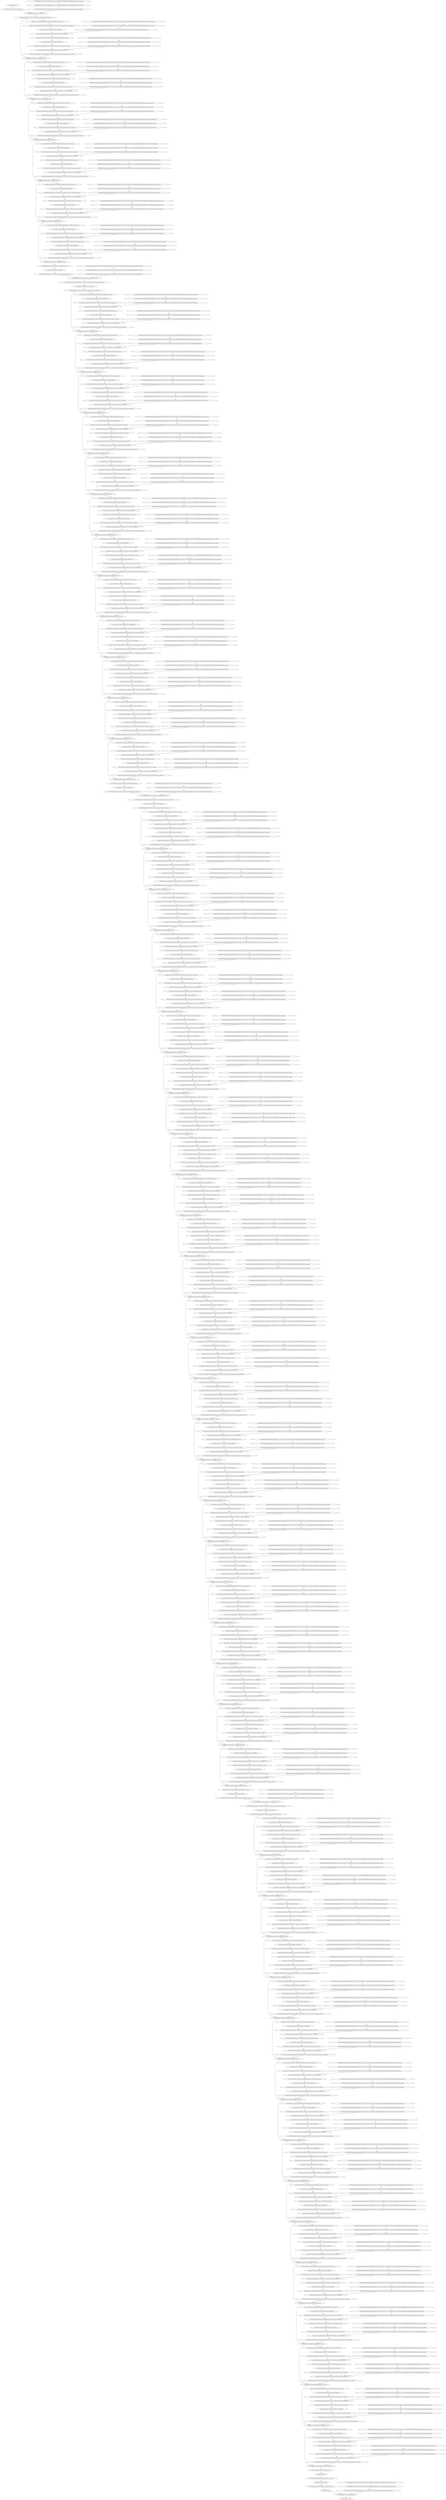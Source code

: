 strict digraph  {
"0 /nncf_model_input_0" [id=0, scope="", type=nncf_model_input];
"1 SymmetricQuantizer/symmetric_quantize_0" [id=1, scope=SymmetricQuantizer, type=symmetric_quantize];
"2 DenseNet/NNCFConv2d[conv1]/ModuleDict[pre_ops]/UpdateWeight[0]/RBSparsifyingWeight[op]/calc_rb_binary_mask_0" [id=2, scope="DenseNet/NNCFConv2d[conv1]/ModuleDict[pre_ops]/UpdateWeight[0]/RBSparsifyingWeight[op]", type=calc_rb_binary_mask];
"3 DenseNet/NNCFConv2d[conv1]/ModuleDict[pre_ops]/UpdateWeight[0]/RBSparsifyingWeight[op]/apply_binary_mask_0" [id=3, scope="DenseNet/NNCFConv2d[conv1]/ModuleDict[pre_ops]/UpdateWeight[0]/RBSparsifyingWeight[op]", type=apply_binary_mask];
"4 DenseNet/NNCFConv2d[conv1]/ModuleDict[pre_ops]/UpdateWeight[1]/SymmetricQuantizer[op]/symmetric_quantize_0" [id=4, scope="DenseNet/NNCFConv2d[conv1]/ModuleDict[pre_ops]/UpdateWeight[1]/SymmetricQuantizer[op]", type=symmetric_quantize];
"5 DenseNet/NNCFConv2d[conv1]/conv2d_0" [id=5, scope="DenseNet/NNCFConv2d[conv1]", type=conv2d];
"6 DenseNet/NNCFConv2d[conv1]/SymmetricQuantizer/symmetric_quantize_0" [id=6, scope="DenseNet/NNCFConv2d[conv1]/SymmetricQuantizer", type=symmetric_quantize];
"7 DenseNet/Sequential[dense1]/Bottleneck[0]/BatchNorm2d[bn1]/batch_norm_0" [id=7, scope="DenseNet/Sequential[dense1]/Bottleneck[0]/BatchNorm2d[bn1]", type=batch_norm];
"8 DenseNet/Sequential[dense1]/Bottleneck[0]/BatchNorm2d[bn1]/SymmetricQuantizer/symmetric_quantize_0" [id=8, scope="DenseNet/Sequential[dense1]/Bottleneck[0]/BatchNorm2d[bn1]/SymmetricQuantizer", type=symmetric_quantize];
"9 DenseNet/Sequential[dense1]/Bottleneck[0]/RELU_0" [id=9, scope="DenseNet/Sequential[dense1]/Bottleneck[0]", type=RELU];
"10 DenseNet/Sequential[dense1]/Bottleneck[0]/NNCFConv2d[conv1]/ModuleDict[pre_ops]/UpdateWeight[0]/RBSparsifyingWeight[op]/calc_rb_binary_mask_0" [id=10, scope="DenseNet/Sequential[dense1]/Bottleneck[0]/NNCFConv2d[conv1]/ModuleDict[pre_ops]/UpdateWeight[0]/RBSparsifyingWeight[op]", type=calc_rb_binary_mask];
"11 DenseNet/Sequential[dense1]/Bottleneck[0]/NNCFConv2d[conv1]/ModuleDict[pre_ops]/UpdateWeight[0]/RBSparsifyingWeight[op]/apply_binary_mask_0" [id=11, scope="DenseNet/Sequential[dense1]/Bottleneck[0]/NNCFConv2d[conv1]/ModuleDict[pre_ops]/UpdateWeight[0]/RBSparsifyingWeight[op]", type=apply_binary_mask];
"12 DenseNet/Sequential[dense1]/Bottleneck[0]/NNCFConv2d[conv1]/ModuleDict[pre_ops]/UpdateWeight[1]/SymmetricQuantizer[op]/symmetric_quantize_0" [id=12, scope="DenseNet/Sequential[dense1]/Bottleneck[0]/NNCFConv2d[conv1]/ModuleDict[pre_ops]/UpdateWeight[1]/SymmetricQuantizer[op]", type=symmetric_quantize];
"13 DenseNet/Sequential[dense1]/Bottleneck[0]/NNCFConv2d[conv1]/conv2d_0" [id=13, scope="DenseNet/Sequential[dense1]/Bottleneck[0]/NNCFConv2d[conv1]", type=conv2d];
"14 DenseNet/Sequential[dense1]/Bottleneck[0]/BatchNorm2d[bn2]/batch_norm_0" [id=14, scope="DenseNet/Sequential[dense1]/Bottleneck[0]/BatchNorm2d[bn2]", type=batch_norm];
"15 DenseNet/Sequential[dense1]/Bottleneck[0]/RELU_1" [id=15, scope="DenseNet/Sequential[dense1]/Bottleneck[0]", type=RELU];
"16 DenseNet/Sequential[dense1]/Bottleneck[0]/SymmetricQuantizer/symmetric_quantize_0" [id=16, scope="DenseNet/Sequential[dense1]/Bottleneck[0]/SymmetricQuantizer", type=symmetric_quantize];
"17 DenseNet/Sequential[dense1]/Bottleneck[0]/NNCFConv2d[conv2]/ModuleDict[pre_ops]/UpdateWeight[0]/RBSparsifyingWeight[op]/calc_rb_binary_mask_0" [id=17, scope="DenseNet/Sequential[dense1]/Bottleneck[0]/NNCFConv2d[conv2]/ModuleDict[pre_ops]/UpdateWeight[0]/RBSparsifyingWeight[op]", type=calc_rb_binary_mask];
"18 DenseNet/Sequential[dense1]/Bottleneck[0]/NNCFConv2d[conv2]/ModuleDict[pre_ops]/UpdateWeight[0]/RBSparsifyingWeight[op]/apply_binary_mask_0" [id=18, scope="DenseNet/Sequential[dense1]/Bottleneck[0]/NNCFConv2d[conv2]/ModuleDict[pre_ops]/UpdateWeight[0]/RBSparsifyingWeight[op]", type=apply_binary_mask];
"19 DenseNet/Sequential[dense1]/Bottleneck[0]/NNCFConv2d[conv2]/ModuleDict[pre_ops]/UpdateWeight[1]/SymmetricQuantizer[op]/symmetric_quantize_0" [id=19, scope="DenseNet/Sequential[dense1]/Bottleneck[0]/NNCFConv2d[conv2]/ModuleDict[pre_ops]/UpdateWeight[1]/SymmetricQuantizer[op]", type=symmetric_quantize];
"20 DenseNet/Sequential[dense1]/Bottleneck[0]/NNCFConv2d[conv2]/conv2d_0" [id=20, scope="DenseNet/Sequential[dense1]/Bottleneck[0]/NNCFConv2d[conv2]", type=conv2d];
"21 DenseNet/Sequential[dense1]/Bottleneck[0]/NNCFConv2d[conv2]/SymmetricQuantizer/symmetric_quantize_0" [id=21, scope="DenseNet/Sequential[dense1]/Bottleneck[0]/NNCFConv2d[conv2]/SymmetricQuantizer", type=symmetric_quantize];
"22 DenseNet/Sequential[dense1]/Bottleneck[0]/cat_0" [id=22, scope="DenseNet/Sequential[dense1]/Bottleneck[0]", type=cat];
"23 DenseNet/Sequential[dense1]/Bottleneck[1]/BatchNorm2d[bn1]/batch_norm_0" [id=23, scope="DenseNet/Sequential[dense1]/Bottleneck[1]/BatchNorm2d[bn1]", type=batch_norm];
"24 DenseNet/Sequential[dense1]/Bottleneck[1]/RELU_0" [id=24, scope="DenseNet/Sequential[dense1]/Bottleneck[1]", type=RELU];
"25 DenseNet/Sequential[dense1]/Bottleneck[1]/SymmetricQuantizer/symmetric_quantize_0" [id=25, scope="DenseNet/Sequential[dense1]/Bottleneck[1]/SymmetricQuantizer", type=symmetric_quantize];
"26 DenseNet/Sequential[dense1]/Bottleneck[1]/NNCFConv2d[conv1]/ModuleDict[pre_ops]/UpdateWeight[0]/RBSparsifyingWeight[op]/calc_rb_binary_mask_0" [id=26, scope="DenseNet/Sequential[dense1]/Bottleneck[1]/NNCFConv2d[conv1]/ModuleDict[pre_ops]/UpdateWeight[0]/RBSparsifyingWeight[op]", type=calc_rb_binary_mask];
"27 DenseNet/Sequential[dense1]/Bottleneck[1]/NNCFConv2d[conv1]/ModuleDict[pre_ops]/UpdateWeight[0]/RBSparsifyingWeight[op]/apply_binary_mask_0" [id=27, scope="DenseNet/Sequential[dense1]/Bottleneck[1]/NNCFConv2d[conv1]/ModuleDict[pre_ops]/UpdateWeight[0]/RBSparsifyingWeight[op]", type=apply_binary_mask];
"28 DenseNet/Sequential[dense1]/Bottleneck[1]/NNCFConv2d[conv1]/ModuleDict[pre_ops]/UpdateWeight[1]/SymmetricQuantizer[op]/symmetric_quantize_0" [id=28, scope="DenseNet/Sequential[dense1]/Bottleneck[1]/NNCFConv2d[conv1]/ModuleDict[pre_ops]/UpdateWeight[1]/SymmetricQuantizer[op]", type=symmetric_quantize];
"29 DenseNet/Sequential[dense1]/Bottleneck[1]/NNCFConv2d[conv1]/conv2d_0" [id=29, scope="DenseNet/Sequential[dense1]/Bottleneck[1]/NNCFConv2d[conv1]", type=conv2d];
"30 DenseNet/Sequential[dense1]/Bottleneck[1]/BatchNorm2d[bn2]/batch_norm_0" [id=30, scope="DenseNet/Sequential[dense1]/Bottleneck[1]/BatchNorm2d[bn2]", type=batch_norm];
"31 DenseNet/Sequential[dense1]/Bottleneck[1]/RELU_1" [id=31, scope="DenseNet/Sequential[dense1]/Bottleneck[1]", type=RELU];
"32 DenseNet/Sequential[dense1]/Bottleneck[1]/SymmetricQuantizer/symmetric_quantize_1" [id=32, scope="DenseNet/Sequential[dense1]/Bottleneck[1]/SymmetricQuantizer", type=symmetric_quantize];
"33 DenseNet/Sequential[dense1]/Bottleneck[1]/NNCFConv2d[conv2]/ModuleDict[pre_ops]/UpdateWeight[0]/RBSparsifyingWeight[op]/calc_rb_binary_mask_0" [id=33, scope="DenseNet/Sequential[dense1]/Bottleneck[1]/NNCFConv2d[conv2]/ModuleDict[pre_ops]/UpdateWeight[0]/RBSparsifyingWeight[op]", type=calc_rb_binary_mask];
"34 DenseNet/Sequential[dense1]/Bottleneck[1]/NNCFConv2d[conv2]/ModuleDict[pre_ops]/UpdateWeight[0]/RBSparsifyingWeight[op]/apply_binary_mask_0" [id=34, scope="DenseNet/Sequential[dense1]/Bottleneck[1]/NNCFConv2d[conv2]/ModuleDict[pre_ops]/UpdateWeight[0]/RBSparsifyingWeight[op]", type=apply_binary_mask];
"35 DenseNet/Sequential[dense1]/Bottleneck[1]/NNCFConv2d[conv2]/ModuleDict[pre_ops]/UpdateWeight[1]/SymmetricQuantizer[op]/symmetric_quantize_0" [id=35, scope="DenseNet/Sequential[dense1]/Bottleneck[1]/NNCFConv2d[conv2]/ModuleDict[pre_ops]/UpdateWeight[1]/SymmetricQuantizer[op]", type=symmetric_quantize];
"36 DenseNet/Sequential[dense1]/Bottleneck[1]/NNCFConv2d[conv2]/conv2d_0" [id=36, scope="DenseNet/Sequential[dense1]/Bottleneck[1]/NNCFConv2d[conv2]", type=conv2d];
"37 DenseNet/Sequential[dense1]/Bottleneck[1]/NNCFConv2d[conv2]/SymmetricQuantizer/symmetric_quantize_0" [id=37, scope="DenseNet/Sequential[dense1]/Bottleneck[1]/NNCFConv2d[conv2]/SymmetricQuantizer", type=symmetric_quantize];
"38 DenseNet/Sequential[dense1]/Bottleneck[1]/cat_0" [id=38, scope="DenseNet/Sequential[dense1]/Bottleneck[1]", type=cat];
"39 DenseNet/Sequential[dense1]/Bottleneck[2]/BatchNorm2d[bn1]/batch_norm_0" [id=39, scope="DenseNet/Sequential[dense1]/Bottleneck[2]/BatchNorm2d[bn1]", type=batch_norm];
"40 DenseNet/Sequential[dense1]/Bottleneck[2]/RELU_0" [id=40, scope="DenseNet/Sequential[dense1]/Bottleneck[2]", type=RELU];
"41 DenseNet/Sequential[dense1]/Bottleneck[2]/SymmetricQuantizer/symmetric_quantize_0" [id=41, scope="DenseNet/Sequential[dense1]/Bottleneck[2]/SymmetricQuantizer", type=symmetric_quantize];
"42 DenseNet/Sequential[dense1]/Bottleneck[2]/NNCFConv2d[conv1]/ModuleDict[pre_ops]/UpdateWeight[0]/RBSparsifyingWeight[op]/calc_rb_binary_mask_0" [id=42, scope="DenseNet/Sequential[dense1]/Bottleneck[2]/NNCFConv2d[conv1]/ModuleDict[pre_ops]/UpdateWeight[0]/RBSparsifyingWeight[op]", type=calc_rb_binary_mask];
"43 DenseNet/Sequential[dense1]/Bottleneck[2]/NNCFConv2d[conv1]/ModuleDict[pre_ops]/UpdateWeight[0]/RBSparsifyingWeight[op]/apply_binary_mask_0" [id=43, scope="DenseNet/Sequential[dense1]/Bottleneck[2]/NNCFConv2d[conv1]/ModuleDict[pre_ops]/UpdateWeight[0]/RBSparsifyingWeight[op]", type=apply_binary_mask];
"44 DenseNet/Sequential[dense1]/Bottleneck[2]/NNCFConv2d[conv1]/ModuleDict[pre_ops]/UpdateWeight[1]/SymmetricQuantizer[op]/symmetric_quantize_0" [id=44, scope="DenseNet/Sequential[dense1]/Bottleneck[2]/NNCFConv2d[conv1]/ModuleDict[pre_ops]/UpdateWeight[1]/SymmetricQuantizer[op]", type=symmetric_quantize];
"45 DenseNet/Sequential[dense1]/Bottleneck[2]/NNCFConv2d[conv1]/conv2d_0" [id=45, scope="DenseNet/Sequential[dense1]/Bottleneck[2]/NNCFConv2d[conv1]", type=conv2d];
"46 DenseNet/Sequential[dense1]/Bottleneck[2]/BatchNorm2d[bn2]/batch_norm_0" [id=46, scope="DenseNet/Sequential[dense1]/Bottleneck[2]/BatchNorm2d[bn2]", type=batch_norm];
"47 DenseNet/Sequential[dense1]/Bottleneck[2]/RELU_1" [id=47, scope="DenseNet/Sequential[dense1]/Bottleneck[2]", type=RELU];
"48 DenseNet/Sequential[dense1]/Bottleneck[2]/SymmetricQuantizer/symmetric_quantize_1" [id=48, scope="DenseNet/Sequential[dense1]/Bottleneck[2]/SymmetricQuantizer", type=symmetric_quantize];
"49 DenseNet/Sequential[dense1]/Bottleneck[2]/NNCFConv2d[conv2]/ModuleDict[pre_ops]/UpdateWeight[0]/RBSparsifyingWeight[op]/calc_rb_binary_mask_0" [id=49, scope="DenseNet/Sequential[dense1]/Bottleneck[2]/NNCFConv2d[conv2]/ModuleDict[pre_ops]/UpdateWeight[0]/RBSparsifyingWeight[op]", type=calc_rb_binary_mask];
"50 DenseNet/Sequential[dense1]/Bottleneck[2]/NNCFConv2d[conv2]/ModuleDict[pre_ops]/UpdateWeight[0]/RBSparsifyingWeight[op]/apply_binary_mask_0" [id=50, scope="DenseNet/Sequential[dense1]/Bottleneck[2]/NNCFConv2d[conv2]/ModuleDict[pre_ops]/UpdateWeight[0]/RBSparsifyingWeight[op]", type=apply_binary_mask];
"51 DenseNet/Sequential[dense1]/Bottleneck[2]/NNCFConv2d[conv2]/ModuleDict[pre_ops]/UpdateWeight[1]/SymmetricQuantizer[op]/symmetric_quantize_0" [id=51, scope="DenseNet/Sequential[dense1]/Bottleneck[2]/NNCFConv2d[conv2]/ModuleDict[pre_ops]/UpdateWeight[1]/SymmetricQuantizer[op]", type=symmetric_quantize];
"52 DenseNet/Sequential[dense1]/Bottleneck[2]/NNCFConv2d[conv2]/conv2d_0" [id=52, scope="DenseNet/Sequential[dense1]/Bottleneck[2]/NNCFConv2d[conv2]", type=conv2d];
"53 DenseNet/Sequential[dense1]/Bottleneck[2]/NNCFConv2d[conv2]/SymmetricQuantizer/symmetric_quantize_0" [id=53, scope="DenseNet/Sequential[dense1]/Bottleneck[2]/NNCFConv2d[conv2]/SymmetricQuantizer", type=symmetric_quantize];
"54 DenseNet/Sequential[dense1]/Bottleneck[2]/cat_0" [id=54, scope="DenseNet/Sequential[dense1]/Bottleneck[2]", type=cat];
"55 DenseNet/Sequential[dense1]/Bottleneck[3]/BatchNorm2d[bn1]/batch_norm_0" [id=55, scope="DenseNet/Sequential[dense1]/Bottleneck[3]/BatchNorm2d[bn1]", type=batch_norm];
"56 DenseNet/Sequential[dense1]/Bottleneck[3]/RELU_0" [id=56, scope="DenseNet/Sequential[dense1]/Bottleneck[3]", type=RELU];
"57 DenseNet/Sequential[dense1]/Bottleneck[3]/SymmetricQuantizer/symmetric_quantize_0" [id=57, scope="DenseNet/Sequential[dense1]/Bottleneck[3]/SymmetricQuantizer", type=symmetric_quantize];
"58 DenseNet/Sequential[dense1]/Bottleneck[3]/NNCFConv2d[conv1]/ModuleDict[pre_ops]/UpdateWeight[0]/RBSparsifyingWeight[op]/calc_rb_binary_mask_0" [id=58, scope="DenseNet/Sequential[dense1]/Bottleneck[3]/NNCFConv2d[conv1]/ModuleDict[pre_ops]/UpdateWeight[0]/RBSparsifyingWeight[op]", type=calc_rb_binary_mask];
"59 DenseNet/Sequential[dense1]/Bottleneck[3]/NNCFConv2d[conv1]/ModuleDict[pre_ops]/UpdateWeight[0]/RBSparsifyingWeight[op]/apply_binary_mask_0" [id=59, scope="DenseNet/Sequential[dense1]/Bottleneck[3]/NNCFConv2d[conv1]/ModuleDict[pre_ops]/UpdateWeight[0]/RBSparsifyingWeight[op]", type=apply_binary_mask];
"60 DenseNet/Sequential[dense1]/Bottleneck[3]/NNCFConv2d[conv1]/ModuleDict[pre_ops]/UpdateWeight[1]/SymmetricQuantizer[op]/symmetric_quantize_0" [id=60, scope="DenseNet/Sequential[dense1]/Bottleneck[3]/NNCFConv2d[conv1]/ModuleDict[pre_ops]/UpdateWeight[1]/SymmetricQuantizer[op]", type=symmetric_quantize];
"61 DenseNet/Sequential[dense1]/Bottleneck[3]/NNCFConv2d[conv1]/conv2d_0" [id=61, scope="DenseNet/Sequential[dense1]/Bottleneck[3]/NNCFConv2d[conv1]", type=conv2d];
"62 DenseNet/Sequential[dense1]/Bottleneck[3]/BatchNorm2d[bn2]/batch_norm_0" [id=62, scope="DenseNet/Sequential[dense1]/Bottleneck[3]/BatchNorm2d[bn2]", type=batch_norm];
"63 DenseNet/Sequential[dense1]/Bottleneck[3]/RELU_1" [id=63, scope="DenseNet/Sequential[dense1]/Bottleneck[3]", type=RELU];
"64 DenseNet/Sequential[dense1]/Bottleneck[3]/SymmetricQuantizer/symmetric_quantize_1" [id=64, scope="DenseNet/Sequential[dense1]/Bottleneck[3]/SymmetricQuantizer", type=symmetric_quantize];
"65 DenseNet/Sequential[dense1]/Bottleneck[3]/NNCFConv2d[conv2]/ModuleDict[pre_ops]/UpdateWeight[0]/RBSparsifyingWeight[op]/calc_rb_binary_mask_0" [id=65, scope="DenseNet/Sequential[dense1]/Bottleneck[3]/NNCFConv2d[conv2]/ModuleDict[pre_ops]/UpdateWeight[0]/RBSparsifyingWeight[op]", type=calc_rb_binary_mask];
"66 DenseNet/Sequential[dense1]/Bottleneck[3]/NNCFConv2d[conv2]/ModuleDict[pre_ops]/UpdateWeight[0]/RBSparsifyingWeight[op]/apply_binary_mask_0" [id=66, scope="DenseNet/Sequential[dense1]/Bottleneck[3]/NNCFConv2d[conv2]/ModuleDict[pre_ops]/UpdateWeight[0]/RBSparsifyingWeight[op]", type=apply_binary_mask];
"67 DenseNet/Sequential[dense1]/Bottleneck[3]/NNCFConv2d[conv2]/ModuleDict[pre_ops]/UpdateWeight[1]/SymmetricQuantizer[op]/symmetric_quantize_0" [id=67, scope="DenseNet/Sequential[dense1]/Bottleneck[3]/NNCFConv2d[conv2]/ModuleDict[pre_ops]/UpdateWeight[1]/SymmetricQuantizer[op]", type=symmetric_quantize];
"68 DenseNet/Sequential[dense1]/Bottleneck[3]/NNCFConv2d[conv2]/conv2d_0" [id=68, scope="DenseNet/Sequential[dense1]/Bottleneck[3]/NNCFConv2d[conv2]", type=conv2d];
"69 DenseNet/Sequential[dense1]/Bottleneck[3]/NNCFConv2d[conv2]/SymmetricQuantizer/symmetric_quantize_0" [id=69, scope="DenseNet/Sequential[dense1]/Bottleneck[3]/NNCFConv2d[conv2]/SymmetricQuantizer", type=symmetric_quantize];
"70 DenseNet/Sequential[dense1]/Bottleneck[3]/cat_0" [id=70, scope="DenseNet/Sequential[dense1]/Bottleneck[3]", type=cat];
"71 DenseNet/Sequential[dense1]/Bottleneck[4]/BatchNorm2d[bn1]/batch_norm_0" [id=71, scope="DenseNet/Sequential[dense1]/Bottleneck[4]/BatchNorm2d[bn1]", type=batch_norm];
"72 DenseNet/Sequential[dense1]/Bottleneck[4]/RELU_0" [id=72, scope="DenseNet/Sequential[dense1]/Bottleneck[4]", type=RELU];
"73 DenseNet/Sequential[dense1]/Bottleneck[4]/SymmetricQuantizer/symmetric_quantize_0" [id=73, scope="DenseNet/Sequential[dense1]/Bottleneck[4]/SymmetricQuantizer", type=symmetric_quantize];
"74 DenseNet/Sequential[dense1]/Bottleneck[4]/NNCFConv2d[conv1]/ModuleDict[pre_ops]/UpdateWeight[0]/RBSparsifyingWeight[op]/calc_rb_binary_mask_0" [id=74, scope="DenseNet/Sequential[dense1]/Bottleneck[4]/NNCFConv2d[conv1]/ModuleDict[pre_ops]/UpdateWeight[0]/RBSparsifyingWeight[op]", type=calc_rb_binary_mask];
"75 DenseNet/Sequential[dense1]/Bottleneck[4]/NNCFConv2d[conv1]/ModuleDict[pre_ops]/UpdateWeight[0]/RBSparsifyingWeight[op]/apply_binary_mask_0" [id=75, scope="DenseNet/Sequential[dense1]/Bottleneck[4]/NNCFConv2d[conv1]/ModuleDict[pre_ops]/UpdateWeight[0]/RBSparsifyingWeight[op]", type=apply_binary_mask];
"76 DenseNet/Sequential[dense1]/Bottleneck[4]/NNCFConv2d[conv1]/ModuleDict[pre_ops]/UpdateWeight[1]/SymmetricQuantizer[op]/symmetric_quantize_0" [id=76, scope="DenseNet/Sequential[dense1]/Bottleneck[4]/NNCFConv2d[conv1]/ModuleDict[pre_ops]/UpdateWeight[1]/SymmetricQuantizer[op]", type=symmetric_quantize];
"77 DenseNet/Sequential[dense1]/Bottleneck[4]/NNCFConv2d[conv1]/conv2d_0" [id=77, scope="DenseNet/Sequential[dense1]/Bottleneck[4]/NNCFConv2d[conv1]", type=conv2d];
"78 DenseNet/Sequential[dense1]/Bottleneck[4]/BatchNorm2d[bn2]/batch_norm_0" [id=78, scope="DenseNet/Sequential[dense1]/Bottleneck[4]/BatchNorm2d[bn2]", type=batch_norm];
"79 DenseNet/Sequential[dense1]/Bottleneck[4]/RELU_1" [id=79, scope="DenseNet/Sequential[dense1]/Bottleneck[4]", type=RELU];
"80 DenseNet/Sequential[dense1]/Bottleneck[4]/SymmetricQuantizer/symmetric_quantize_1" [id=80, scope="DenseNet/Sequential[dense1]/Bottleneck[4]/SymmetricQuantizer", type=symmetric_quantize];
"81 DenseNet/Sequential[dense1]/Bottleneck[4]/NNCFConv2d[conv2]/ModuleDict[pre_ops]/UpdateWeight[0]/RBSparsifyingWeight[op]/calc_rb_binary_mask_0" [id=81, scope="DenseNet/Sequential[dense1]/Bottleneck[4]/NNCFConv2d[conv2]/ModuleDict[pre_ops]/UpdateWeight[0]/RBSparsifyingWeight[op]", type=calc_rb_binary_mask];
"82 DenseNet/Sequential[dense1]/Bottleneck[4]/NNCFConv2d[conv2]/ModuleDict[pre_ops]/UpdateWeight[0]/RBSparsifyingWeight[op]/apply_binary_mask_0" [id=82, scope="DenseNet/Sequential[dense1]/Bottleneck[4]/NNCFConv2d[conv2]/ModuleDict[pre_ops]/UpdateWeight[0]/RBSparsifyingWeight[op]", type=apply_binary_mask];
"83 DenseNet/Sequential[dense1]/Bottleneck[4]/NNCFConv2d[conv2]/ModuleDict[pre_ops]/UpdateWeight[1]/SymmetricQuantizer[op]/symmetric_quantize_0" [id=83, scope="DenseNet/Sequential[dense1]/Bottleneck[4]/NNCFConv2d[conv2]/ModuleDict[pre_ops]/UpdateWeight[1]/SymmetricQuantizer[op]", type=symmetric_quantize];
"84 DenseNet/Sequential[dense1]/Bottleneck[4]/NNCFConv2d[conv2]/conv2d_0" [id=84, scope="DenseNet/Sequential[dense1]/Bottleneck[4]/NNCFConv2d[conv2]", type=conv2d];
"85 DenseNet/Sequential[dense1]/Bottleneck[4]/NNCFConv2d[conv2]/SymmetricQuantizer/symmetric_quantize_0" [id=85, scope="DenseNet/Sequential[dense1]/Bottleneck[4]/NNCFConv2d[conv2]/SymmetricQuantizer", type=symmetric_quantize];
"86 DenseNet/Sequential[dense1]/Bottleneck[4]/cat_0" [id=86, scope="DenseNet/Sequential[dense1]/Bottleneck[4]", type=cat];
"87 DenseNet/Sequential[dense1]/Bottleneck[5]/BatchNorm2d[bn1]/batch_norm_0" [id=87, scope="DenseNet/Sequential[dense1]/Bottleneck[5]/BatchNorm2d[bn1]", type=batch_norm];
"88 DenseNet/Sequential[dense1]/Bottleneck[5]/RELU_0" [id=88, scope="DenseNet/Sequential[dense1]/Bottleneck[5]", type=RELU];
"89 DenseNet/Sequential[dense1]/Bottleneck[5]/SymmetricQuantizer/symmetric_quantize_0" [id=89, scope="DenseNet/Sequential[dense1]/Bottleneck[5]/SymmetricQuantizer", type=symmetric_quantize];
"90 DenseNet/Sequential[dense1]/Bottleneck[5]/NNCFConv2d[conv1]/ModuleDict[pre_ops]/UpdateWeight[0]/RBSparsifyingWeight[op]/calc_rb_binary_mask_0" [id=90, scope="DenseNet/Sequential[dense1]/Bottleneck[5]/NNCFConv2d[conv1]/ModuleDict[pre_ops]/UpdateWeight[0]/RBSparsifyingWeight[op]", type=calc_rb_binary_mask];
"91 DenseNet/Sequential[dense1]/Bottleneck[5]/NNCFConv2d[conv1]/ModuleDict[pre_ops]/UpdateWeight[0]/RBSparsifyingWeight[op]/apply_binary_mask_0" [id=91, scope="DenseNet/Sequential[dense1]/Bottleneck[5]/NNCFConv2d[conv1]/ModuleDict[pre_ops]/UpdateWeight[0]/RBSparsifyingWeight[op]", type=apply_binary_mask];
"92 DenseNet/Sequential[dense1]/Bottleneck[5]/NNCFConv2d[conv1]/ModuleDict[pre_ops]/UpdateWeight[1]/SymmetricQuantizer[op]/symmetric_quantize_0" [id=92, scope="DenseNet/Sequential[dense1]/Bottleneck[5]/NNCFConv2d[conv1]/ModuleDict[pre_ops]/UpdateWeight[1]/SymmetricQuantizer[op]", type=symmetric_quantize];
"93 DenseNet/Sequential[dense1]/Bottleneck[5]/NNCFConv2d[conv1]/conv2d_0" [id=93, scope="DenseNet/Sequential[dense1]/Bottleneck[5]/NNCFConv2d[conv1]", type=conv2d];
"94 DenseNet/Sequential[dense1]/Bottleneck[5]/BatchNorm2d[bn2]/batch_norm_0" [id=94, scope="DenseNet/Sequential[dense1]/Bottleneck[5]/BatchNorm2d[bn2]", type=batch_norm];
"95 DenseNet/Sequential[dense1]/Bottleneck[5]/RELU_1" [id=95, scope="DenseNet/Sequential[dense1]/Bottleneck[5]", type=RELU];
"96 DenseNet/Sequential[dense1]/Bottleneck[5]/SymmetricQuantizer/symmetric_quantize_1" [id=96, scope="DenseNet/Sequential[dense1]/Bottleneck[5]/SymmetricQuantizer", type=symmetric_quantize];
"97 DenseNet/Sequential[dense1]/Bottleneck[5]/NNCFConv2d[conv2]/ModuleDict[pre_ops]/UpdateWeight[0]/RBSparsifyingWeight[op]/calc_rb_binary_mask_0" [id=97, scope="DenseNet/Sequential[dense1]/Bottleneck[5]/NNCFConv2d[conv2]/ModuleDict[pre_ops]/UpdateWeight[0]/RBSparsifyingWeight[op]", type=calc_rb_binary_mask];
"98 DenseNet/Sequential[dense1]/Bottleneck[5]/NNCFConv2d[conv2]/ModuleDict[pre_ops]/UpdateWeight[0]/RBSparsifyingWeight[op]/apply_binary_mask_0" [id=98, scope="DenseNet/Sequential[dense1]/Bottleneck[5]/NNCFConv2d[conv2]/ModuleDict[pre_ops]/UpdateWeight[0]/RBSparsifyingWeight[op]", type=apply_binary_mask];
"99 DenseNet/Sequential[dense1]/Bottleneck[5]/NNCFConv2d[conv2]/ModuleDict[pre_ops]/UpdateWeight[1]/SymmetricQuantizer[op]/symmetric_quantize_0" [id=99, scope="DenseNet/Sequential[dense1]/Bottleneck[5]/NNCFConv2d[conv2]/ModuleDict[pre_ops]/UpdateWeight[1]/SymmetricQuantizer[op]", type=symmetric_quantize];
"100 DenseNet/Sequential[dense1]/Bottleneck[5]/NNCFConv2d[conv2]/conv2d_0" [id=100, scope="DenseNet/Sequential[dense1]/Bottleneck[5]/NNCFConv2d[conv2]", type=conv2d];
"101 DenseNet/Sequential[dense1]/Bottleneck[5]/NNCFConv2d[conv2]/SymmetricQuantizer/symmetric_quantize_0" [id=101, scope="DenseNet/Sequential[dense1]/Bottleneck[5]/NNCFConv2d[conv2]/SymmetricQuantizer", type=symmetric_quantize];
"102 DenseNet/Sequential[dense1]/Bottleneck[5]/cat_0" [id=102, scope="DenseNet/Sequential[dense1]/Bottleneck[5]", type=cat];
"103 DenseNet/Transition[trans1]/BatchNorm2d[bn]/batch_norm_0" [id=103, scope="DenseNet/Transition[trans1]/BatchNorm2d[bn]", type=batch_norm];
"104 DenseNet/Transition[trans1]/RELU_0" [id=104, scope="DenseNet/Transition[trans1]", type=RELU];
"105 DenseNet/Transition[trans1]/SymmetricQuantizer/symmetric_quantize_0" [id=105, scope="DenseNet/Transition[trans1]/SymmetricQuantizer", type=symmetric_quantize];
"106 DenseNet/Transition[trans1]/NNCFConv2d[conv]/ModuleDict[pre_ops]/UpdateWeight[0]/RBSparsifyingWeight[op]/calc_rb_binary_mask_0" [id=106, scope="DenseNet/Transition[trans1]/NNCFConv2d[conv]/ModuleDict[pre_ops]/UpdateWeight[0]/RBSparsifyingWeight[op]", type=calc_rb_binary_mask];
"107 DenseNet/Transition[trans1]/NNCFConv2d[conv]/ModuleDict[pre_ops]/UpdateWeight[0]/RBSparsifyingWeight[op]/apply_binary_mask_0" [id=107, scope="DenseNet/Transition[trans1]/NNCFConv2d[conv]/ModuleDict[pre_ops]/UpdateWeight[0]/RBSparsifyingWeight[op]", type=apply_binary_mask];
"108 DenseNet/Transition[trans1]/NNCFConv2d[conv]/ModuleDict[pre_ops]/UpdateWeight[1]/SymmetricQuantizer[op]/symmetric_quantize_0" [id=108, scope="DenseNet/Transition[trans1]/NNCFConv2d[conv]/ModuleDict[pre_ops]/UpdateWeight[1]/SymmetricQuantizer[op]", type=symmetric_quantize];
"109 DenseNet/Transition[trans1]/NNCFConv2d[conv]/conv2d_0" [id=109, scope="DenseNet/Transition[trans1]/NNCFConv2d[conv]", type=conv2d];
"110 DenseNet/Transition[trans1]/NNCFConv2d[conv]/SymmetricQuantizer/symmetric_quantize_0" [id=110, scope="DenseNet/Transition[trans1]/NNCFConv2d[conv]/SymmetricQuantizer", type=symmetric_quantize];
"111 DenseNet/Transition[trans1]/avg_pool2d_0" [id=111, scope="DenseNet/Transition[trans1]", type=avg_pool2d];
"112 DenseNet/Transition[trans1]/SymmetricQuantizer/symmetric_quantize_1" [id=112, scope="DenseNet/Transition[trans1]/SymmetricQuantizer", type=symmetric_quantize];
"113 DenseNet/Sequential[dense2]/Bottleneck[0]/BatchNorm2d[bn1]/batch_norm_0" [id=113, scope="DenseNet/Sequential[dense2]/Bottleneck[0]/BatchNorm2d[bn1]", type=batch_norm];
"114 DenseNet/Sequential[dense2]/Bottleneck[0]/RELU_0" [id=114, scope="DenseNet/Sequential[dense2]/Bottleneck[0]", type=RELU];
"115 DenseNet/Sequential[dense2]/Bottleneck[0]/SymmetricQuantizer/symmetric_quantize_0" [id=115, scope="DenseNet/Sequential[dense2]/Bottleneck[0]/SymmetricQuantizer", type=symmetric_quantize];
"116 DenseNet/Sequential[dense2]/Bottleneck[0]/NNCFConv2d[conv1]/ModuleDict[pre_ops]/UpdateWeight[0]/RBSparsifyingWeight[op]/calc_rb_binary_mask_0" [id=116, scope="DenseNet/Sequential[dense2]/Bottleneck[0]/NNCFConv2d[conv1]/ModuleDict[pre_ops]/UpdateWeight[0]/RBSparsifyingWeight[op]", type=calc_rb_binary_mask];
"117 DenseNet/Sequential[dense2]/Bottleneck[0]/NNCFConv2d[conv1]/ModuleDict[pre_ops]/UpdateWeight[0]/RBSparsifyingWeight[op]/apply_binary_mask_0" [id=117, scope="DenseNet/Sequential[dense2]/Bottleneck[0]/NNCFConv2d[conv1]/ModuleDict[pre_ops]/UpdateWeight[0]/RBSparsifyingWeight[op]", type=apply_binary_mask];
"118 DenseNet/Sequential[dense2]/Bottleneck[0]/NNCFConv2d[conv1]/ModuleDict[pre_ops]/UpdateWeight[1]/SymmetricQuantizer[op]/symmetric_quantize_0" [id=118, scope="DenseNet/Sequential[dense2]/Bottleneck[0]/NNCFConv2d[conv1]/ModuleDict[pre_ops]/UpdateWeight[1]/SymmetricQuantizer[op]", type=symmetric_quantize];
"119 DenseNet/Sequential[dense2]/Bottleneck[0]/NNCFConv2d[conv1]/conv2d_0" [id=119, scope="DenseNet/Sequential[dense2]/Bottleneck[0]/NNCFConv2d[conv1]", type=conv2d];
"120 DenseNet/Sequential[dense2]/Bottleneck[0]/BatchNorm2d[bn2]/batch_norm_0" [id=120, scope="DenseNet/Sequential[dense2]/Bottleneck[0]/BatchNorm2d[bn2]", type=batch_norm];
"121 DenseNet/Sequential[dense2]/Bottleneck[0]/RELU_1" [id=121, scope="DenseNet/Sequential[dense2]/Bottleneck[0]", type=RELU];
"122 DenseNet/Sequential[dense2]/Bottleneck[0]/SymmetricQuantizer/symmetric_quantize_1" [id=122, scope="DenseNet/Sequential[dense2]/Bottleneck[0]/SymmetricQuantizer", type=symmetric_quantize];
"123 DenseNet/Sequential[dense2]/Bottleneck[0]/NNCFConv2d[conv2]/ModuleDict[pre_ops]/UpdateWeight[0]/RBSparsifyingWeight[op]/calc_rb_binary_mask_0" [id=123, scope="DenseNet/Sequential[dense2]/Bottleneck[0]/NNCFConv2d[conv2]/ModuleDict[pre_ops]/UpdateWeight[0]/RBSparsifyingWeight[op]", type=calc_rb_binary_mask];
"124 DenseNet/Sequential[dense2]/Bottleneck[0]/NNCFConv2d[conv2]/ModuleDict[pre_ops]/UpdateWeight[0]/RBSparsifyingWeight[op]/apply_binary_mask_0" [id=124, scope="DenseNet/Sequential[dense2]/Bottleneck[0]/NNCFConv2d[conv2]/ModuleDict[pre_ops]/UpdateWeight[0]/RBSparsifyingWeight[op]", type=apply_binary_mask];
"125 DenseNet/Sequential[dense2]/Bottleneck[0]/NNCFConv2d[conv2]/ModuleDict[pre_ops]/UpdateWeight[1]/SymmetricQuantizer[op]/symmetric_quantize_0" [id=125, scope="DenseNet/Sequential[dense2]/Bottleneck[0]/NNCFConv2d[conv2]/ModuleDict[pre_ops]/UpdateWeight[1]/SymmetricQuantizer[op]", type=symmetric_quantize];
"126 DenseNet/Sequential[dense2]/Bottleneck[0]/NNCFConv2d[conv2]/conv2d_0" [id=126, scope="DenseNet/Sequential[dense2]/Bottleneck[0]/NNCFConv2d[conv2]", type=conv2d];
"127 DenseNet/Sequential[dense2]/Bottleneck[0]/NNCFConv2d[conv2]/SymmetricQuantizer/symmetric_quantize_0" [id=127, scope="DenseNet/Sequential[dense2]/Bottleneck[0]/NNCFConv2d[conv2]/SymmetricQuantizer", type=symmetric_quantize];
"128 DenseNet/Sequential[dense2]/Bottleneck[0]/cat_0" [id=128, scope="DenseNet/Sequential[dense2]/Bottleneck[0]", type=cat];
"129 DenseNet/Sequential[dense2]/Bottleneck[1]/BatchNorm2d[bn1]/batch_norm_0" [id=129, scope="DenseNet/Sequential[dense2]/Bottleneck[1]/BatchNorm2d[bn1]", type=batch_norm];
"130 DenseNet/Sequential[dense2]/Bottleneck[1]/RELU_0" [id=130, scope="DenseNet/Sequential[dense2]/Bottleneck[1]", type=RELU];
"131 DenseNet/Sequential[dense2]/Bottleneck[1]/SymmetricQuantizer/symmetric_quantize_0" [id=131, scope="DenseNet/Sequential[dense2]/Bottleneck[1]/SymmetricQuantizer", type=symmetric_quantize];
"132 DenseNet/Sequential[dense2]/Bottleneck[1]/NNCFConv2d[conv1]/ModuleDict[pre_ops]/UpdateWeight[0]/RBSparsifyingWeight[op]/calc_rb_binary_mask_0" [id=132, scope="DenseNet/Sequential[dense2]/Bottleneck[1]/NNCFConv2d[conv1]/ModuleDict[pre_ops]/UpdateWeight[0]/RBSparsifyingWeight[op]", type=calc_rb_binary_mask];
"133 DenseNet/Sequential[dense2]/Bottleneck[1]/NNCFConv2d[conv1]/ModuleDict[pre_ops]/UpdateWeight[0]/RBSparsifyingWeight[op]/apply_binary_mask_0" [id=133, scope="DenseNet/Sequential[dense2]/Bottleneck[1]/NNCFConv2d[conv1]/ModuleDict[pre_ops]/UpdateWeight[0]/RBSparsifyingWeight[op]", type=apply_binary_mask];
"134 DenseNet/Sequential[dense2]/Bottleneck[1]/NNCFConv2d[conv1]/ModuleDict[pre_ops]/UpdateWeight[1]/SymmetricQuantizer[op]/symmetric_quantize_0" [id=134, scope="DenseNet/Sequential[dense2]/Bottleneck[1]/NNCFConv2d[conv1]/ModuleDict[pre_ops]/UpdateWeight[1]/SymmetricQuantizer[op]", type=symmetric_quantize];
"135 DenseNet/Sequential[dense2]/Bottleneck[1]/NNCFConv2d[conv1]/conv2d_0" [id=135, scope="DenseNet/Sequential[dense2]/Bottleneck[1]/NNCFConv2d[conv1]", type=conv2d];
"136 DenseNet/Sequential[dense2]/Bottleneck[1]/BatchNorm2d[bn2]/batch_norm_0" [id=136, scope="DenseNet/Sequential[dense2]/Bottleneck[1]/BatchNorm2d[bn2]", type=batch_norm];
"137 DenseNet/Sequential[dense2]/Bottleneck[1]/RELU_1" [id=137, scope="DenseNet/Sequential[dense2]/Bottleneck[1]", type=RELU];
"138 DenseNet/Sequential[dense2]/Bottleneck[1]/SymmetricQuantizer/symmetric_quantize_1" [id=138, scope="DenseNet/Sequential[dense2]/Bottleneck[1]/SymmetricQuantizer", type=symmetric_quantize];
"139 DenseNet/Sequential[dense2]/Bottleneck[1]/NNCFConv2d[conv2]/ModuleDict[pre_ops]/UpdateWeight[0]/RBSparsifyingWeight[op]/calc_rb_binary_mask_0" [id=139, scope="DenseNet/Sequential[dense2]/Bottleneck[1]/NNCFConv2d[conv2]/ModuleDict[pre_ops]/UpdateWeight[0]/RBSparsifyingWeight[op]", type=calc_rb_binary_mask];
"140 DenseNet/Sequential[dense2]/Bottleneck[1]/NNCFConv2d[conv2]/ModuleDict[pre_ops]/UpdateWeight[0]/RBSparsifyingWeight[op]/apply_binary_mask_0" [id=140, scope="DenseNet/Sequential[dense2]/Bottleneck[1]/NNCFConv2d[conv2]/ModuleDict[pre_ops]/UpdateWeight[0]/RBSparsifyingWeight[op]", type=apply_binary_mask];
"141 DenseNet/Sequential[dense2]/Bottleneck[1]/NNCFConv2d[conv2]/ModuleDict[pre_ops]/UpdateWeight[1]/SymmetricQuantizer[op]/symmetric_quantize_0" [id=141, scope="DenseNet/Sequential[dense2]/Bottleneck[1]/NNCFConv2d[conv2]/ModuleDict[pre_ops]/UpdateWeight[1]/SymmetricQuantizer[op]", type=symmetric_quantize];
"142 DenseNet/Sequential[dense2]/Bottleneck[1]/NNCFConv2d[conv2]/conv2d_0" [id=142, scope="DenseNet/Sequential[dense2]/Bottleneck[1]/NNCFConv2d[conv2]", type=conv2d];
"143 DenseNet/Sequential[dense2]/Bottleneck[1]/NNCFConv2d[conv2]/SymmetricQuantizer/symmetric_quantize_0" [id=143, scope="DenseNet/Sequential[dense2]/Bottleneck[1]/NNCFConv2d[conv2]/SymmetricQuantizer", type=symmetric_quantize];
"144 DenseNet/Sequential[dense2]/Bottleneck[1]/cat_0" [id=144, scope="DenseNet/Sequential[dense2]/Bottleneck[1]", type=cat];
"145 DenseNet/Sequential[dense2]/Bottleneck[2]/BatchNorm2d[bn1]/batch_norm_0" [id=145, scope="DenseNet/Sequential[dense2]/Bottleneck[2]/BatchNorm2d[bn1]", type=batch_norm];
"146 DenseNet/Sequential[dense2]/Bottleneck[2]/RELU_0" [id=146, scope="DenseNet/Sequential[dense2]/Bottleneck[2]", type=RELU];
"147 DenseNet/Sequential[dense2]/Bottleneck[2]/SymmetricQuantizer/symmetric_quantize_0" [id=147, scope="DenseNet/Sequential[dense2]/Bottleneck[2]/SymmetricQuantizer", type=symmetric_quantize];
"148 DenseNet/Sequential[dense2]/Bottleneck[2]/NNCFConv2d[conv1]/ModuleDict[pre_ops]/UpdateWeight[0]/RBSparsifyingWeight[op]/calc_rb_binary_mask_0" [id=148, scope="DenseNet/Sequential[dense2]/Bottleneck[2]/NNCFConv2d[conv1]/ModuleDict[pre_ops]/UpdateWeight[0]/RBSparsifyingWeight[op]", type=calc_rb_binary_mask];
"149 DenseNet/Sequential[dense2]/Bottleneck[2]/NNCFConv2d[conv1]/ModuleDict[pre_ops]/UpdateWeight[0]/RBSparsifyingWeight[op]/apply_binary_mask_0" [id=149, scope="DenseNet/Sequential[dense2]/Bottleneck[2]/NNCFConv2d[conv1]/ModuleDict[pre_ops]/UpdateWeight[0]/RBSparsifyingWeight[op]", type=apply_binary_mask];
"150 DenseNet/Sequential[dense2]/Bottleneck[2]/NNCFConv2d[conv1]/ModuleDict[pre_ops]/UpdateWeight[1]/SymmetricQuantizer[op]/symmetric_quantize_0" [id=150, scope="DenseNet/Sequential[dense2]/Bottleneck[2]/NNCFConv2d[conv1]/ModuleDict[pre_ops]/UpdateWeight[1]/SymmetricQuantizer[op]", type=symmetric_quantize];
"151 DenseNet/Sequential[dense2]/Bottleneck[2]/NNCFConv2d[conv1]/conv2d_0" [id=151, scope="DenseNet/Sequential[dense2]/Bottleneck[2]/NNCFConv2d[conv1]", type=conv2d];
"152 DenseNet/Sequential[dense2]/Bottleneck[2]/BatchNorm2d[bn2]/batch_norm_0" [id=152, scope="DenseNet/Sequential[dense2]/Bottleneck[2]/BatchNorm2d[bn2]", type=batch_norm];
"153 DenseNet/Sequential[dense2]/Bottleneck[2]/RELU_1" [id=153, scope="DenseNet/Sequential[dense2]/Bottleneck[2]", type=RELU];
"154 DenseNet/Sequential[dense2]/Bottleneck[2]/SymmetricQuantizer/symmetric_quantize_1" [id=154, scope="DenseNet/Sequential[dense2]/Bottleneck[2]/SymmetricQuantizer", type=symmetric_quantize];
"155 DenseNet/Sequential[dense2]/Bottleneck[2]/NNCFConv2d[conv2]/ModuleDict[pre_ops]/UpdateWeight[0]/RBSparsifyingWeight[op]/calc_rb_binary_mask_0" [id=155, scope="DenseNet/Sequential[dense2]/Bottleneck[2]/NNCFConv2d[conv2]/ModuleDict[pre_ops]/UpdateWeight[0]/RBSparsifyingWeight[op]", type=calc_rb_binary_mask];
"156 DenseNet/Sequential[dense2]/Bottleneck[2]/NNCFConv2d[conv2]/ModuleDict[pre_ops]/UpdateWeight[0]/RBSparsifyingWeight[op]/apply_binary_mask_0" [id=156, scope="DenseNet/Sequential[dense2]/Bottleneck[2]/NNCFConv2d[conv2]/ModuleDict[pre_ops]/UpdateWeight[0]/RBSparsifyingWeight[op]", type=apply_binary_mask];
"157 DenseNet/Sequential[dense2]/Bottleneck[2]/NNCFConv2d[conv2]/ModuleDict[pre_ops]/UpdateWeight[1]/SymmetricQuantizer[op]/symmetric_quantize_0" [id=157, scope="DenseNet/Sequential[dense2]/Bottleneck[2]/NNCFConv2d[conv2]/ModuleDict[pre_ops]/UpdateWeight[1]/SymmetricQuantizer[op]", type=symmetric_quantize];
"158 DenseNet/Sequential[dense2]/Bottleneck[2]/NNCFConv2d[conv2]/conv2d_0" [id=158, scope="DenseNet/Sequential[dense2]/Bottleneck[2]/NNCFConv2d[conv2]", type=conv2d];
"159 DenseNet/Sequential[dense2]/Bottleneck[2]/NNCFConv2d[conv2]/SymmetricQuantizer/symmetric_quantize_0" [id=159, scope="DenseNet/Sequential[dense2]/Bottleneck[2]/NNCFConv2d[conv2]/SymmetricQuantizer", type=symmetric_quantize];
"160 DenseNet/Sequential[dense2]/Bottleneck[2]/cat_0" [id=160, scope="DenseNet/Sequential[dense2]/Bottleneck[2]", type=cat];
"161 DenseNet/Sequential[dense2]/Bottleneck[3]/BatchNorm2d[bn1]/batch_norm_0" [id=161, scope="DenseNet/Sequential[dense2]/Bottleneck[3]/BatchNorm2d[bn1]", type=batch_norm];
"162 DenseNet/Sequential[dense2]/Bottleneck[3]/RELU_0" [id=162, scope="DenseNet/Sequential[dense2]/Bottleneck[3]", type=RELU];
"163 DenseNet/Sequential[dense2]/Bottleneck[3]/SymmetricQuantizer/symmetric_quantize_0" [id=163, scope="DenseNet/Sequential[dense2]/Bottleneck[3]/SymmetricQuantizer", type=symmetric_quantize];
"164 DenseNet/Sequential[dense2]/Bottleneck[3]/NNCFConv2d[conv1]/ModuleDict[pre_ops]/UpdateWeight[0]/RBSparsifyingWeight[op]/calc_rb_binary_mask_0" [id=164, scope="DenseNet/Sequential[dense2]/Bottleneck[3]/NNCFConv2d[conv1]/ModuleDict[pre_ops]/UpdateWeight[0]/RBSparsifyingWeight[op]", type=calc_rb_binary_mask];
"165 DenseNet/Sequential[dense2]/Bottleneck[3]/NNCFConv2d[conv1]/ModuleDict[pre_ops]/UpdateWeight[0]/RBSparsifyingWeight[op]/apply_binary_mask_0" [id=165, scope="DenseNet/Sequential[dense2]/Bottleneck[3]/NNCFConv2d[conv1]/ModuleDict[pre_ops]/UpdateWeight[0]/RBSparsifyingWeight[op]", type=apply_binary_mask];
"166 DenseNet/Sequential[dense2]/Bottleneck[3]/NNCFConv2d[conv1]/ModuleDict[pre_ops]/UpdateWeight[1]/SymmetricQuantizer[op]/symmetric_quantize_0" [id=166, scope="DenseNet/Sequential[dense2]/Bottleneck[3]/NNCFConv2d[conv1]/ModuleDict[pre_ops]/UpdateWeight[1]/SymmetricQuantizer[op]", type=symmetric_quantize];
"167 DenseNet/Sequential[dense2]/Bottleneck[3]/NNCFConv2d[conv1]/conv2d_0" [id=167, scope="DenseNet/Sequential[dense2]/Bottleneck[3]/NNCFConv2d[conv1]", type=conv2d];
"168 DenseNet/Sequential[dense2]/Bottleneck[3]/BatchNorm2d[bn2]/batch_norm_0" [id=168, scope="DenseNet/Sequential[dense2]/Bottleneck[3]/BatchNorm2d[bn2]", type=batch_norm];
"169 DenseNet/Sequential[dense2]/Bottleneck[3]/RELU_1" [id=169, scope="DenseNet/Sequential[dense2]/Bottleneck[3]", type=RELU];
"170 DenseNet/Sequential[dense2]/Bottleneck[3]/SymmetricQuantizer/symmetric_quantize_1" [id=170, scope="DenseNet/Sequential[dense2]/Bottleneck[3]/SymmetricQuantizer", type=symmetric_quantize];
"171 DenseNet/Sequential[dense2]/Bottleneck[3]/NNCFConv2d[conv2]/ModuleDict[pre_ops]/UpdateWeight[0]/RBSparsifyingWeight[op]/calc_rb_binary_mask_0" [id=171, scope="DenseNet/Sequential[dense2]/Bottleneck[3]/NNCFConv2d[conv2]/ModuleDict[pre_ops]/UpdateWeight[0]/RBSparsifyingWeight[op]", type=calc_rb_binary_mask];
"172 DenseNet/Sequential[dense2]/Bottleneck[3]/NNCFConv2d[conv2]/ModuleDict[pre_ops]/UpdateWeight[0]/RBSparsifyingWeight[op]/apply_binary_mask_0" [id=172, scope="DenseNet/Sequential[dense2]/Bottleneck[3]/NNCFConv2d[conv2]/ModuleDict[pre_ops]/UpdateWeight[0]/RBSparsifyingWeight[op]", type=apply_binary_mask];
"173 DenseNet/Sequential[dense2]/Bottleneck[3]/NNCFConv2d[conv2]/ModuleDict[pre_ops]/UpdateWeight[1]/SymmetricQuantizer[op]/symmetric_quantize_0" [id=173, scope="DenseNet/Sequential[dense2]/Bottleneck[3]/NNCFConv2d[conv2]/ModuleDict[pre_ops]/UpdateWeight[1]/SymmetricQuantizer[op]", type=symmetric_quantize];
"174 DenseNet/Sequential[dense2]/Bottleneck[3]/NNCFConv2d[conv2]/conv2d_0" [id=174, scope="DenseNet/Sequential[dense2]/Bottleneck[3]/NNCFConv2d[conv2]", type=conv2d];
"175 DenseNet/Sequential[dense2]/Bottleneck[3]/NNCFConv2d[conv2]/SymmetricQuantizer/symmetric_quantize_0" [id=175, scope="DenseNet/Sequential[dense2]/Bottleneck[3]/NNCFConv2d[conv2]/SymmetricQuantizer", type=symmetric_quantize];
"176 DenseNet/Sequential[dense2]/Bottleneck[3]/cat_0" [id=176, scope="DenseNet/Sequential[dense2]/Bottleneck[3]", type=cat];
"177 DenseNet/Sequential[dense2]/Bottleneck[4]/BatchNorm2d[bn1]/batch_norm_0" [id=177, scope="DenseNet/Sequential[dense2]/Bottleneck[4]/BatchNorm2d[bn1]", type=batch_norm];
"178 DenseNet/Sequential[dense2]/Bottleneck[4]/RELU_0" [id=178, scope="DenseNet/Sequential[dense2]/Bottleneck[4]", type=RELU];
"179 DenseNet/Sequential[dense2]/Bottleneck[4]/SymmetricQuantizer/symmetric_quantize_0" [id=179, scope="DenseNet/Sequential[dense2]/Bottleneck[4]/SymmetricQuantizer", type=symmetric_quantize];
"180 DenseNet/Sequential[dense2]/Bottleneck[4]/NNCFConv2d[conv1]/ModuleDict[pre_ops]/UpdateWeight[0]/RBSparsifyingWeight[op]/calc_rb_binary_mask_0" [id=180, scope="DenseNet/Sequential[dense2]/Bottleneck[4]/NNCFConv2d[conv1]/ModuleDict[pre_ops]/UpdateWeight[0]/RBSparsifyingWeight[op]", type=calc_rb_binary_mask];
"181 DenseNet/Sequential[dense2]/Bottleneck[4]/NNCFConv2d[conv1]/ModuleDict[pre_ops]/UpdateWeight[0]/RBSparsifyingWeight[op]/apply_binary_mask_0" [id=181, scope="DenseNet/Sequential[dense2]/Bottleneck[4]/NNCFConv2d[conv1]/ModuleDict[pre_ops]/UpdateWeight[0]/RBSparsifyingWeight[op]", type=apply_binary_mask];
"182 DenseNet/Sequential[dense2]/Bottleneck[4]/NNCFConv2d[conv1]/ModuleDict[pre_ops]/UpdateWeight[1]/SymmetricQuantizer[op]/symmetric_quantize_0" [id=182, scope="DenseNet/Sequential[dense2]/Bottleneck[4]/NNCFConv2d[conv1]/ModuleDict[pre_ops]/UpdateWeight[1]/SymmetricQuantizer[op]", type=symmetric_quantize];
"183 DenseNet/Sequential[dense2]/Bottleneck[4]/NNCFConv2d[conv1]/conv2d_0" [id=183, scope="DenseNet/Sequential[dense2]/Bottleneck[4]/NNCFConv2d[conv1]", type=conv2d];
"184 DenseNet/Sequential[dense2]/Bottleneck[4]/BatchNorm2d[bn2]/batch_norm_0" [id=184, scope="DenseNet/Sequential[dense2]/Bottleneck[4]/BatchNorm2d[bn2]", type=batch_norm];
"185 DenseNet/Sequential[dense2]/Bottleneck[4]/RELU_1" [id=185, scope="DenseNet/Sequential[dense2]/Bottleneck[4]", type=RELU];
"186 DenseNet/Sequential[dense2]/Bottleneck[4]/SymmetricQuantizer/symmetric_quantize_1" [id=186, scope="DenseNet/Sequential[dense2]/Bottleneck[4]/SymmetricQuantizer", type=symmetric_quantize];
"187 DenseNet/Sequential[dense2]/Bottleneck[4]/NNCFConv2d[conv2]/ModuleDict[pre_ops]/UpdateWeight[0]/RBSparsifyingWeight[op]/calc_rb_binary_mask_0" [id=187, scope="DenseNet/Sequential[dense2]/Bottleneck[4]/NNCFConv2d[conv2]/ModuleDict[pre_ops]/UpdateWeight[0]/RBSparsifyingWeight[op]", type=calc_rb_binary_mask];
"188 DenseNet/Sequential[dense2]/Bottleneck[4]/NNCFConv2d[conv2]/ModuleDict[pre_ops]/UpdateWeight[0]/RBSparsifyingWeight[op]/apply_binary_mask_0" [id=188, scope="DenseNet/Sequential[dense2]/Bottleneck[4]/NNCFConv2d[conv2]/ModuleDict[pre_ops]/UpdateWeight[0]/RBSparsifyingWeight[op]", type=apply_binary_mask];
"189 DenseNet/Sequential[dense2]/Bottleneck[4]/NNCFConv2d[conv2]/ModuleDict[pre_ops]/UpdateWeight[1]/SymmetricQuantizer[op]/symmetric_quantize_0" [id=189, scope="DenseNet/Sequential[dense2]/Bottleneck[4]/NNCFConv2d[conv2]/ModuleDict[pre_ops]/UpdateWeight[1]/SymmetricQuantizer[op]", type=symmetric_quantize];
"190 DenseNet/Sequential[dense2]/Bottleneck[4]/NNCFConv2d[conv2]/conv2d_0" [id=190, scope="DenseNet/Sequential[dense2]/Bottleneck[4]/NNCFConv2d[conv2]", type=conv2d];
"191 DenseNet/Sequential[dense2]/Bottleneck[4]/NNCFConv2d[conv2]/SymmetricQuantizer/symmetric_quantize_0" [id=191, scope="DenseNet/Sequential[dense2]/Bottleneck[4]/NNCFConv2d[conv2]/SymmetricQuantizer", type=symmetric_quantize];
"192 DenseNet/Sequential[dense2]/Bottleneck[4]/cat_0" [id=192, scope="DenseNet/Sequential[dense2]/Bottleneck[4]", type=cat];
"193 DenseNet/Sequential[dense2]/Bottleneck[5]/BatchNorm2d[bn1]/batch_norm_0" [id=193, scope="DenseNet/Sequential[dense2]/Bottleneck[5]/BatchNorm2d[bn1]", type=batch_norm];
"194 DenseNet/Sequential[dense2]/Bottleneck[5]/RELU_0" [id=194, scope="DenseNet/Sequential[dense2]/Bottleneck[5]", type=RELU];
"195 DenseNet/Sequential[dense2]/Bottleneck[5]/SymmetricQuantizer/symmetric_quantize_0" [id=195, scope="DenseNet/Sequential[dense2]/Bottleneck[5]/SymmetricQuantizer", type=symmetric_quantize];
"196 DenseNet/Sequential[dense2]/Bottleneck[5]/NNCFConv2d[conv1]/ModuleDict[pre_ops]/UpdateWeight[0]/RBSparsifyingWeight[op]/calc_rb_binary_mask_0" [id=196, scope="DenseNet/Sequential[dense2]/Bottleneck[5]/NNCFConv2d[conv1]/ModuleDict[pre_ops]/UpdateWeight[0]/RBSparsifyingWeight[op]", type=calc_rb_binary_mask];
"197 DenseNet/Sequential[dense2]/Bottleneck[5]/NNCFConv2d[conv1]/ModuleDict[pre_ops]/UpdateWeight[0]/RBSparsifyingWeight[op]/apply_binary_mask_0" [id=197, scope="DenseNet/Sequential[dense2]/Bottleneck[5]/NNCFConv2d[conv1]/ModuleDict[pre_ops]/UpdateWeight[0]/RBSparsifyingWeight[op]", type=apply_binary_mask];
"198 DenseNet/Sequential[dense2]/Bottleneck[5]/NNCFConv2d[conv1]/ModuleDict[pre_ops]/UpdateWeight[1]/SymmetricQuantizer[op]/symmetric_quantize_0" [id=198, scope="DenseNet/Sequential[dense2]/Bottleneck[5]/NNCFConv2d[conv1]/ModuleDict[pre_ops]/UpdateWeight[1]/SymmetricQuantizer[op]", type=symmetric_quantize];
"199 DenseNet/Sequential[dense2]/Bottleneck[5]/NNCFConv2d[conv1]/conv2d_0" [id=199, scope="DenseNet/Sequential[dense2]/Bottleneck[5]/NNCFConv2d[conv1]", type=conv2d];
"200 DenseNet/Sequential[dense2]/Bottleneck[5]/BatchNorm2d[bn2]/batch_norm_0" [id=200, scope="DenseNet/Sequential[dense2]/Bottleneck[5]/BatchNorm2d[bn2]", type=batch_norm];
"201 DenseNet/Sequential[dense2]/Bottleneck[5]/RELU_1" [id=201, scope="DenseNet/Sequential[dense2]/Bottleneck[5]", type=RELU];
"202 DenseNet/Sequential[dense2]/Bottleneck[5]/SymmetricQuantizer/symmetric_quantize_1" [id=202, scope="DenseNet/Sequential[dense2]/Bottleneck[5]/SymmetricQuantizer", type=symmetric_quantize];
"203 DenseNet/Sequential[dense2]/Bottleneck[5]/NNCFConv2d[conv2]/ModuleDict[pre_ops]/UpdateWeight[0]/RBSparsifyingWeight[op]/calc_rb_binary_mask_0" [id=203, scope="DenseNet/Sequential[dense2]/Bottleneck[5]/NNCFConv2d[conv2]/ModuleDict[pre_ops]/UpdateWeight[0]/RBSparsifyingWeight[op]", type=calc_rb_binary_mask];
"204 DenseNet/Sequential[dense2]/Bottleneck[5]/NNCFConv2d[conv2]/ModuleDict[pre_ops]/UpdateWeight[0]/RBSparsifyingWeight[op]/apply_binary_mask_0" [id=204, scope="DenseNet/Sequential[dense2]/Bottleneck[5]/NNCFConv2d[conv2]/ModuleDict[pre_ops]/UpdateWeight[0]/RBSparsifyingWeight[op]", type=apply_binary_mask];
"205 DenseNet/Sequential[dense2]/Bottleneck[5]/NNCFConv2d[conv2]/ModuleDict[pre_ops]/UpdateWeight[1]/SymmetricQuantizer[op]/symmetric_quantize_0" [id=205, scope="DenseNet/Sequential[dense2]/Bottleneck[5]/NNCFConv2d[conv2]/ModuleDict[pre_ops]/UpdateWeight[1]/SymmetricQuantizer[op]", type=symmetric_quantize];
"206 DenseNet/Sequential[dense2]/Bottleneck[5]/NNCFConv2d[conv2]/conv2d_0" [id=206, scope="DenseNet/Sequential[dense2]/Bottleneck[5]/NNCFConv2d[conv2]", type=conv2d];
"207 DenseNet/Sequential[dense2]/Bottleneck[5]/NNCFConv2d[conv2]/SymmetricQuantizer/symmetric_quantize_0" [id=207, scope="DenseNet/Sequential[dense2]/Bottleneck[5]/NNCFConv2d[conv2]/SymmetricQuantizer", type=symmetric_quantize];
"208 DenseNet/Sequential[dense2]/Bottleneck[5]/cat_0" [id=208, scope="DenseNet/Sequential[dense2]/Bottleneck[5]", type=cat];
"209 DenseNet/Sequential[dense2]/Bottleneck[6]/BatchNorm2d[bn1]/batch_norm_0" [id=209, scope="DenseNet/Sequential[dense2]/Bottleneck[6]/BatchNorm2d[bn1]", type=batch_norm];
"210 DenseNet/Sequential[dense2]/Bottleneck[6]/RELU_0" [id=210, scope="DenseNet/Sequential[dense2]/Bottleneck[6]", type=RELU];
"211 DenseNet/Sequential[dense2]/Bottleneck[6]/SymmetricQuantizer/symmetric_quantize_0" [id=211, scope="DenseNet/Sequential[dense2]/Bottleneck[6]/SymmetricQuantizer", type=symmetric_quantize];
"212 DenseNet/Sequential[dense2]/Bottleneck[6]/NNCFConv2d[conv1]/ModuleDict[pre_ops]/UpdateWeight[0]/RBSparsifyingWeight[op]/calc_rb_binary_mask_0" [id=212, scope="DenseNet/Sequential[dense2]/Bottleneck[6]/NNCFConv2d[conv1]/ModuleDict[pre_ops]/UpdateWeight[0]/RBSparsifyingWeight[op]", type=calc_rb_binary_mask];
"213 DenseNet/Sequential[dense2]/Bottleneck[6]/NNCFConv2d[conv1]/ModuleDict[pre_ops]/UpdateWeight[0]/RBSparsifyingWeight[op]/apply_binary_mask_0" [id=213, scope="DenseNet/Sequential[dense2]/Bottleneck[6]/NNCFConv2d[conv1]/ModuleDict[pre_ops]/UpdateWeight[0]/RBSparsifyingWeight[op]", type=apply_binary_mask];
"214 DenseNet/Sequential[dense2]/Bottleneck[6]/NNCFConv2d[conv1]/ModuleDict[pre_ops]/UpdateWeight[1]/SymmetricQuantizer[op]/symmetric_quantize_0" [id=214, scope="DenseNet/Sequential[dense2]/Bottleneck[6]/NNCFConv2d[conv1]/ModuleDict[pre_ops]/UpdateWeight[1]/SymmetricQuantizer[op]", type=symmetric_quantize];
"215 DenseNet/Sequential[dense2]/Bottleneck[6]/NNCFConv2d[conv1]/conv2d_0" [id=215, scope="DenseNet/Sequential[dense2]/Bottleneck[6]/NNCFConv2d[conv1]", type=conv2d];
"216 DenseNet/Sequential[dense2]/Bottleneck[6]/BatchNorm2d[bn2]/batch_norm_0" [id=216, scope="DenseNet/Sequential[dense2]/Bottleneck[6]/BatchNorm2d[bn2]", type=batch_norm];
"217 DenseNet/Sequential[dense2]/Bottleneck[6]/RELU_1" [id=217, scope="DenseNet/Sequential[dense2]/Bottleneck[6]", type=RELU];
"218 DenseNet/Sequential[dense2]/Bottleneck[6]/SymmetricQuantizer/symmetric_quantize_1" [id=218, scope="DenseNet/Sequential[dense2]/Bottleneck[6]/SymmetricQuantizer", type=symmetric_quantize];
"219 DenseNet/Sequential[dense2]/Bottleneck[6]/NNCFConv2d[conv2]/ModuleDict[pre_ops]/UpdateWeight[0]/RBSparsifyingWeight[op]/calc_rb_binary_mask_0" [id=219, scope="DenseNet/Sequential[dense2]/Bottleneck[6]/NNCFConv2d[conv2]/ModuleDict[pre_ops]/UpdateWeight[0]/RBSparsifyingWeight[op]", type=calc_rb_binary_mask];
"220 DenseNet/Sequential[dense2]/Bottleneck[6]/NNCFConv2d[conv2]/ModuleDict[pre_ops]/UpdateWeight[0]/RBSparsifyingWeight[op]/apply_binary_mask_0" [id=220, scope="DenseNet/Sequential[dense2]/Bottleneck[6]/NNCFConv2d[conv2]/ModuleDict[pre_ops]/UpdateWeight[0]/RBSparsifyingWeight[op]", type=apply_binary_mask];
"221 DenseNet/Sequential[dense2]/Bottleneck[6]/NNCFConv2d[conv2]/ModuleDict[pre_ops]/UpdateWeight[1]/SymmetricQuantizer[op]/symmetric_quantize_0" [id=221, scope="DenseNet/Sequential[dense2]/Bottleneck[6]/NNCFConv2d[conv2]/ModuleDict[pre_ops]/UpdateWeight[1]/SymmetricQuantizer[op]", type=symmetric_quantize];
"222 DenseNet/Sequential[dense2]/Bottleneck[6]/NNCFConv2d[conv2]/conv2d_0" [id=222, scope="DenseNet/Sequential[dense2]/Bottleneck[6]/NNCFConv2d[conv2]", type=conv2d];
"223 DenseNet/Sequential[dense2]/Bottleneck[6]/NNCFConv2d[conv2]/SymmetricQuantizer/symmetric_quantize_0" [id=223, scope="DenseNet/Sequential[dense2]/Bottleneck[6]/NNCFConv2d[conv2]/SymmetricQuantizer", type=symmetric_quantize];
"224 DenseNet/Sequential[dense2]/Bottleneck[6]/cat_0" [id=224, scope="DenseNet/Sequential[dense2]/Bottleneck[6]", type=cat];
"225 DenseNet/Sequential[dense2]/Bottleneck[7]/BatchNorm2d[bn1]/batch_norm_0" [id=225, scope="DenseNet/Sequential[dense2]/Bottleneck[7]/BatchNorm2d[bn1]", type=batch_norm];
"226 DenseNet/Sequential[dense2]/Bottleneck[7]/RELU_0" [id=226, scope="DenseNet/Sequential[dense2]/Bottleneck[7]", type=RELU];
"227 DenseNet/Sequential[dense2]/Bottleneck[7]/SymmetricQuantizer/symmetric_quantize_0" [id=227, scope="DenseNet/Sequential[dense2]/Bottleneck[7]/SymmetricQuantizer", type=symmetric_quantize];
"228 DenseNet/Sequential[dense2]/Bottleneck[7]/NNCFConv2d[conv1]/ModuleDict[pre_ops]/UpdateWeight[0]/RBSparsifyingWeight[op]/calc_rb_binary_mask_0" [id=228, scope="DenseNet/Sequential[dense2]/Bottleneck[7]/NNCFConv2d[conv1]/ModuleDict[pre_ops]/UpdateWeight[0]/RBSparsifyingWeight[op]", type=calc_rb_binary_mask];
"229 DenseNet/Sequential[dense2]/Bottleneck[7]/NNCFConv2d[conv1]/ModuleDict[pre_ops]/UpdateWeight[0]/RBSparsifyingWeight[op]/apply_binary_mask_0" [id=229, scope="DenseNet/Sequential[dense2]/Bottleneck[7]/NNCFConv2d[conv1]/ModuleDict[pre_ops]/UpdateWeight[0]/RBSparsifyingWeight[op]", type=apply_binary_mask];
"230 DenseNet/Sequential[dense2]/Bottleneck[7]/NNCFConv2d[conv1]/ModuleDict[pre_ops]/UpdateWeight[1]/SymmetricQuantizer[op]/symmetric_quantize_0" [id=230, scope="DenseNet/Sequential[dense2]/Bottleneck[7]/NNCFConv2d[conv1]/ModuleDict[pre_ops]/UpdateWeight[1]/SymmetricQuantizer[op]", type=symmetric_quantize];
"231 DenseNet/Sequential[dense2]/Bottleneck[7]/NNCFConv2d[conv1]/conv2d_0" [id=231, scope="DenseNet/Sequential[dense2]/Bottleneck[7]/NNCFConv2d[conv1]", type=conv2d];
"232 DenseNet/Sequential[dense2]/Bottleneck[7]/BatchNorm2d[bn2]/batch_norm_0" [id=232, scope="DenseNet/Sequential[dense2]/Bottleneck[7]/BatchNorm2d[bn2]", type=batch_norm];
"233 DenseNet/Sequential[dense2]/Bottleneck[7]/RELU_1" [id=233, scope="DenseNet/Sequential[dense2]/Bottleneck[7]", type=RELU];
"234 DenseNet/Sequential[dense2]/Bottleneck[7]/SymmetricQuantizer/symmetric_quantize_1" [id=234, scope="DenseNet/Sequential[dense2]/Bottleneck[7]/SymmetricQuantizer", type=symmetric_quantize];
"235 DenseNet/Sequential[dense2]/Bottleneck[7]/NNCFConv2d[conv2]/ModuleDict[pre_ops]/UpdateWeight[0]/RBSparsifyingWeight[op]/calc_rb_binary_mask_0" [id=235, scope="DenseNet/Sequential[dense2]/Bottleneck[7]/NNCFConv2d[conv2]/ModuleDict[pre_ops]/UpdateWeight[0]/RBSparsifyingWeight[op]", type=calc_rb_binary_mask];
"236 DenseNet/Sequential[dense2]/Bottleneck[7]/NNCFConv2d[conv2]/ModuleDict[pre_ops]/UpdateWeight[0]/RBSparsifyingWeight[op]/apply_binary_mask_0" [id=236, scope="DenseNet/Sequential[dense2]/Bottleneck[7]/NNCFConv2d[conv2]/ModuleDict[pre_ops]/UpdateWeight[0]/RBSparsifyingWeight[op]", type=apply_binary_mask];
"237 DenseNet/Sequential[dense2]/Bottleneck[7]/NNCFConv2d[conv2]/ModuleDict[pre_ops]/UpdateWeight[1]/SymmetricQuantizer[op]/symmetric_quantize_0" [id=237, scope="DenseNet/Sequential[dense2]/Bottleneck[7]/NNCFConv2d[conv2]/ModuleDict[pre_ops]/UpdateWeight[1]/SymmetricQuantizer[op]", type=symmetric_quantize];
"238 DenseNet/Sequential[dense2]/Bottleneck[7]/NNCFConv2d[conv2]/conv2d_0" [id=238, scope="DenseNet/Sequential[dense2]/Bottleneck[7]/NNCFConv2d[conv2]", type=conv2d];
"239 DenseNet/Sequential[dense2]/Bottleneck[7]/NNCFConv2d[conv2]/SymmetricQuantizer/symmetric_quantize_0" [id=239, scope="DenseNet/Sequential[dense2]/Bottleneck[7]/NNCFConv2d[conv2]/SymmetricQuantizer", type=symmetric_quantize];
"240 DenseNet/Sequential[dense2]/Bottleneck[7]/cat_0" [id=240, scope="DenseNet/Sequential[dense2]/Bottleneck[7]", type=cat];
"241 DenseNet/Sequential[dense2]/Bottleneck[8]/BatchNorm2d[bn1]/batch_norm_0" [id=241, scope="DenseNet/Sequential[dense2]/Bottleneck[8]/BatchNorm2d[bn1]", type=batch_norm];
"242 DenseNet/Sequential[dense2]/Bottleneck[8]/RELU_0" [id=242, scope="DenseNet/Sequential[dense2]/Bottleneck[8]", type=RELU];
"243 DenseNet/Sequential[dense2]/Bottleneck[8]/SymmetricQuantizer/symmetric_quantize_0" [id=243, scope="DenseNet/Sequential[dense2]/Bottleneck[8]/SymmetricQuantizer", type=symmetric_quantize];
"244 DenseNet/Sequential[dense2]/Bottleneck[8]/NNCFConv2d[conv1]/ModuleDict[pre_ops]/UpdateWeight[0]/RBSparsifyingWeight[op]/calc_rb_binary_mask_0" [id=244, scope="DenseNet/Sequential[dense2]/Bottleneck[8]/NNCFConv2d[conv1]/ModuleDict[pre_ops]/UpdateWeight[0]/RBSparsifyingWeight[op]", type=calc_rb_binary_mask];
"245 DenseNet/Sequential[dense2]/Bottleneck[8]/NNCFConv2d[conv1]/ModuleDict[pre_ops]/UpdateWeight[0]/RBSparsifyingWeight[op]/apply_binary_mask_0" [id=245, scope="DenseNet/Sequential[dense2]/Bottleneck[8]/NNCFConv2d[conv1]/ModuleDict[pre_ops]/UpdateWeight[0]/RBSparsifyingWeight[op]", type=apply_binary_mask];
"246 DenseNet/Sequential[dense2]/Bottleneck[8]/NNCFConv2d[conv1]/ModuleDict[pre_ops]/UpdateWeight[1]/SymmetricQuantizer[op]/symmetric_quantize_0" [id=246, scope="DenseNet/Sequential[dense2]/Bottleneck[8]/NNCFConv2d[conv1]/ModuleDict[pre_ops]/UpdateWeight[1]/SymmetricQuantizer[op]", type=symmetric_quantize];
"247 DenseNet/Sequential[dense2]/Bottleneck[8]/NNCFConv2d[conv1]/conv2d_0" [id=247, scope="DenseNet/Sequential[dense2]/Bottleneck[8]/NNCFConv2d[conv1]", type=conv2d];
"248 DenseNet/Sequential[dense2]/Bottleneck[8]/BatchNorm2d[bn2]/batch_norm_0" [id=248, scope="DenseNet/Sequential[dense2]/Bottleneck[8]/BatchNorm2d[bn2]", type=batch_norm];
"249 DenseNet/Sequential[dense2]/Bottleneck[8]/RELU_1" [id=249, scope="DenseNet/Sequential[dense2]/Bottleneck[8]", type=RELU];
"250 DenseNet/Sequential[dense2]/Bottleneck[8]/SymmetricQuantizer/symmetric_quantize_1" [id=250, scope="DenseNet/Sequential[dense2]/Bottleneck[8]/SymmetricQuantizer", type=symmetric_quantize];
"251 DenseNet/Sequential[dense2]/Bottleneck[8]/NNCFConv2d[conv2]/ModuleDict[pre_ops]/UpdateWeight[0]/RBSparsifyingWeight[op]/calc_rb_binary_mask_0" [id=251, scope="DenseNet/Sequential[dense2]/Bottleneck[8]/NNCFConv2d[conv2]/ModuleDict[pre_ops]/UpdateWeight[0]/RBSparsifyingWeight[op]", type=calc_rb_binary_mask];
"252 DenseNet/Sequential[dense2]/Bottleneck[8]/NNCFConv2d[conv2]/ModuleDict[pre_ops]/UpdateWeight[0]/RBSparsifyingWeight[op]/apply_binary_mask_0" [id=252, scope="DenseNet/Sequential[dense2]/Bottleneck[8]/NNCFConv2d[conv2]/ModuleDict[pre_ops]/UpdateWeight[0]/RBSparsifyingWeight[op]", type=apply_binary_mask];
"253 DenseNet/Sequential[dense2]/Bottleneck[8]/NNCFConv2d[conv2]/ModuleDict[pre_ops]/UpdateWeight[1]/SymmetricQuantizer[op]/symmetric_quantize_0" [id=253, scope="DenseNet/Sequential[dense2]/Bottleneck[8]/NNCFConv2d[conv2]/ModuleDict[pre_ops]/UpdateWeight[1]/SymmetricQuantizer[op]", type=symmetric_quantize];
"254 DenseNet/Sequential[dense2]/Bottleneck[8]/NNCFConv2d[conv2]/conv2d_0" [id=254, scope="DenseNet/Sequential[dense2]/Bottleneck[8]/NNCFConv2d[conv2]", type=conv2d];
"255 DenseNet/Sequential[dense2]/Bottleneck[8]/NNCFConv2d[conv2]/SymmetricQuantizer/symmetric_quantize_0" [id=255, scope="DenseNet/Sequential[dense2]/Bottleneck[8]/NNCFConv2d[conv2]/SymmetricQuantizer", type=symmetric_quantize];
"256 DenseNet/Sequential[dense2]/Bottleneck[8]/cat_0" [id=256, scope="DenseNet/Sequential[dense2]/Bottleneck[8]", type=cat];
"257 DenseNet/Sequential[dense2]/Bottleneck[9]/BatchNorm2d[bn1]/batch_norm_0" [id=257, scope="DenseNet/Sequential[dense2]/Bottleneck[9]/BatchNorm2d[bn1]", type=batch_norm];
"258 DenseNet/Sequential[dense2]/Bottleneck[9]/RELU_0" [id=258, scope="DenseNet/Sequential[dense2]/Bottleneck[9]", type=RELU];
"259 DenseNet/Sequential[dense2]/Bottleneck[9]/SymmetricQuantizer/symmetric_quantize_0" [id=259, scope="DenseNet/Sequential[dense2]/Bottleneck[9]/SymmetricQuantizer", type=symmetric_quantize];
"260 DenseNet/Sequential[dense2]/Bottleneck[9]/NNCFConv2d[conv1]/ModuleDict[pre_ops]/UpdateWeight[0]/RBSparsifyingWeight[op]/calc_rb_binary_mask_0" [id=260, scope="DenseNet/Sequential[dense2]/Bottleneck[9]/NNCFConv2d[conv1]/ModuleDict[pre_ops]/UpdateWeight[0]/RBSparsifyingWeight[op]", type=calc_rb_binary_mask];
"261 DenseNet/Sequential[dense2]/Bottleneck[9]/NNCFConv2d[conv1]/ModuleDict[pre_ops]/UpdateWeight[0]/RBSparsifyingWeight[op]/apply_binary_mask_0" [id=261, scope="DenseNet/Sequential[dense2]/Bottleneck[9]/NNCFConv2d[conv1]/ModuleDict[pre_ops]/UpdateWeight[0]/RBSparsifyingWeight[op]", type=apply_binary_mask];
"262 DenseNet/Sequential[dense2]/Bottleneck[9]/NNCFConv2d[conv1]/ModuleDict[pre_ops]/UpdateWeight[1]/SymmetricQuantizer[op]/symmetric_quantize_0" [id=262, scope="DenseNet/Sequential[dense2]/Bottleneck[9]/NNCFConv2d[conv1]/ModuleDict[pre_ops]/UpdateWeight[1]/SymmetricQuantizer[op]", type=symmetric_quantize];
"263 DenseNet/Sequential[dense2]/Bottleneck[9]/NNCFConv2d[conv1]/conv2d_0" [id=263, scope="DenseNet/Sequential[dense2]/Bottleneck[9]/NNCFConv2d[conv1]", type=conv2d];
"264 DenseNet/Sequential[dense2]/Bottleneck[9]/BatchNorm2d[bn2]/batch_norm_0" [id=264, scope="DenseNet/Sequential[dense2]/Bottleneck[9]/BatchNorm2d[bn2]", type=batch_norm];
"265 DenseNet/Sequential[dense2]/Bottleneck[9]/RELU_1" [id=265, scope="DenseNet/Sequential[dense2]/Bottleneck[9]", type=RELU];
"266 DenseNet/Sequential[dense2]/Bottleneck[9]/SymmetricQuantizer/symmetric_quantize_1" [id=266, scope="DenseNet/Sequential[dense2]/Bottleneck[9]/SymmetricQuantizer", type=symmetric_quantize];
"267 DenseNet/Sequential[dense2]/Bottleneck[9]/NNCFConv2d[conv2]/ModuleDict[pre_ops]/UpdateWeight[0]/RBSparsifyingWeight[op]/calc_rb_binary_mask_0" [id=267, scope="DenseNet/Sequential[dense2]/Bottleneck[9]/NNCFConv2d[conv2]/ModuleDict[pre_ops]/UpdateWeight[0]/RBSparsifyingWeight[op]", type=calc_rb_binary_mask];
"268 DenseNet/Sequential[dense2]/Bottleneck[9]/NNCFConv2d[conv2]/ModuleDict[pre_ops]/UpdateWeight[0]/RBSparsifyingWeight[op]/apply_binary_mask_0" [id=268, scope="DenseNet/Sequential[dense2]/Bottleneck[9]/NNCFConv2d[conv2]/ModuleDict[pre_ops]/UpdateWeight[0]/RBSparsifyingWeight[op]", type=apply_binary_mask];
"269 DenseNet/Sequential[dense2]/Bottleneck[9]/NNCFConv2d[conv2]/ModuleDict[pre_ops]/UpdateWeight[1]/SymmetricQuantizer[op]/symmetric_quantize_0" [id=269, scope="DenseNet/Sequential[dense2]/Bottleneck[9]/NNCFConv2d[conv2]/ModuleDict[pre_ops]/UpdateWeight[1]/SymmetricQuantizer[op]", type=symmetric_quantize];
"270 DenseNet/Sequential[dense2]/Bottleneck[9]/NNCFConv2d[conv2]/conv2d_0" [id=270, scope="DenseNet/Sequential[dense2]/Bottleneck[9]/NNCFConv2d[conv2]", type=conv2d];
"271 DenseNet/Sequential[dense2]/Bottleneck[9]/NNCFConv2d[conv2]/SymmetricQuantizer/symmetric_quantize_0" [id=271, scope="DenseNet/Sequential[dense2]/Bottleneck[9]/NNCFConv2d[conv2]/SymmetricQuantizer", type=symmetric_quantize];
"272 DenseNet/Sequential[dense2]/Bottleneck[9]/cat_0" [id=272, scope="DenseNet/Sequential[dense2]/Bottleneck[9]", type=cat];
"273 DenseNet/Sequential[dense2]/Bottleneck[10]/BatchNorm2d[bn1]/batch_norm_0" [id=273, scope="DenseNet/Sequential[dense2]/Bottleneck[10]/BatchNorm2d[bn1]", type=batch_norm];
"274 DenseNet/Sequential[dense2]/Bottleneck[10]/RELU_0" [id=274, scope="DenseNet/Sequential[dense2]/Bottleneck[10]", type=RELU];
"275 DenseNet/Sequential[dense2]/Bottleneck[10]/SymmetricQuantizer/symmetric_quantize_0" [id=275, scope="DenseNet/Sequential[dense2]/Bottleneck[10]/SymmetricQuantizer", type=symmetric_quantize];
"276 DenseNet/Sequential[dense2]/Bottleneck[10]/NNCFConv2d[conv1]/ModuleDict[pre_ops]/UpdateWeight[0]/RBSparsifyingWeight[op]/calc_rb_binary_mask_0" [id=276, scope="DenseNet/Sequential[dense2]/Bottleneck[10]/NNCFConv2d[conv1]/ModuleDict[pre_ops]/UpdateWeight[0]/RBSparsifyingWeight[op]", type=calc_rb_binary_mask];
"277 DenseNet/Sequential[dense2]/Bottleneck[10]/NNCFConv2d[conv1]/ModuleDict[pre_ops]/UpdateWeight[0]/RBSparsifyingWeight[op]/apply_binary_mask_0" [id=277, scope="DenseNet/Sequential[dense2]/Bottleneck[10]/NNCFConv2d[conv1]/ModuleDict[pre_ops]/UpdateWeight[0]/RBSparsifyingWeight[op]", type=apply_binary_mask];
"278 DenseNet/Sequential[dense2]/Bottleneck[10]/NNCFConv2d[conv1]/ModuleDict[pre_ops]/UpdateWeight[1]/SymmetricQuantizer[op]/symmetric_quantize_0" [id=278, scope="DenseNet/Sequential[dense2]/Bottleneck[10]/NNCFConv2d[conv1]/ModuleDict[pre_ops]/UpdateWeight[1]/SymmetricQuantizer[op]", type=symmetric_quantize];
"279 DenseNet/Sequential[dense2]/Bottleneck[10]/NNCFConv2d[conv1]/conv2d_0" [id=279, scope="DenseNet/Sequential[dense2]/Bottleneck[10]/NNCFConv2d[conv1]", type=conv2d];
"280 DenseNet/Sequential[dense2]/Bottleneck[10]/BatchNorm2d[bn2]/batch_norm_0" [id=280, scope="DenseNet/Sequential[dense2]/Bottleneck[10]/BatchNorm2d[bn2]", type=batch_norm];
"281 DenseNet/Sequential[dense2]/Bottleneck[10]/RELU_1" [id=281, scope="DenseNet/Sequential[dense2]/Bottleneck[10]", type=RELU];
"282 DenseNet/Sequential[dense2]/Bottleneck[10]/SymmetricQuantizer/symmetric_quantize_1" [id=282, scope="DenseNet/Sequential[dense2]/Bottleneck[10]/SymmetricQuantizer", type=symmetric_quantize];
"283 DenseNet/Sequential[dense2]/Bottleneck[10]/NNCFConv2d[conv2]/ModuleDict[pre_ops]/UpdateWeight[0]/RBSparsifyingWeight[op]/calc_rb_binary_mask_0" [id=283, scope="DenseNet/Sequential[dense2]/Bottleneck[10]/NNCFConv2d[conv2]/ModuleDict[pre_ops]/UpdateWeight[0]/RBSparsifyingWeight[op]", type=calc_rb_binary_mask];
"284 DenseNet/Sequential[dense2]/Bottleneck[10]/NNCFConv2d[conv2]/ModuleDict[pre_ops]/UpdateWeight[0]/RBSparsifyingWeight[op]/apply_binary_mask_0" [id=284, scope="DenseNet/Sequential[dense2]/Bottleneck[10]/NNCFConv2d[conv2]/ModuleDict[pre_ops]/UpdateWeight[0]/RBSparsifyingWeight[op]", type=apply_binary_mask];
"285 DenseNet/Sequential[dense2]/Bottleneck[10]/NNCFConv2d[conv2]/ModuleDict[pre_ops]/UpdateWeight[1]/SymmetricQuantizer[op]/symmetric_quantize_0" [id=285, scope="DenseNet/Sequential[dense2]/Bottleneck[10]/NNCFConv2d[conv2]/ModuleDict[pre_ops]/UpdateWeight[1]/SymmetricQuantizer[op]", type=symmetric_quantize];
"286 DenseNet/Sequential[dense2]/Bottleneck[10]/NNCFConv2d[conv2]/conv2d_0" [id=286, scope="DenseNet/Sequential[dense2]/Bottleneck[10]/NNCFConv2d[conv2]", type=conv2d];
"287 DenseNet/Sequential[dense2]/Bottleneck[10]/NNCFConv2d[conv2]/SymmetricQuantizer/symmetric_quantize_0" [id=287, scope="DenseNet/Sequential[dense2]/Bottleneck[10]/NNCFConv2d[conv2]/SymmetricQuantizer", type=symmetric_quantize];
"288 DenseNet/Sequential[dense2]/Bottleneck[10]/cat_0" [id=288, scope="DenseNet/Sequential[dense2]/Bottleneck[10]", type=cat];
"289 DenseNet/Sequential[dense2]/Bottleneck[11]/BatchNorm2d[bn1]/batch_norm_0" [id=289, scope="DenseNet/Sequential[dense2]/Bottleneck[11]/BatchNorm2d[bn1]", type=batch_norm];
"290 DenseNet/Sequential[dense2]/Bottleneck[11]/RELU_0" [id=290, scope="DenseNet/Sequential[dense2]/Bottleneck[11]", type=RELU];
"291 DenseNet/Sequential[dense2]/Bottleneck[11]/SymmetricQuantizer/symmetric_quantize_0" [id=291, scope="DenseNet/Sequential[dense2]/Bottleneck[11]/SymmetricQuantizer", type=symmetric_quantize];
"292 DenseNet/Sequential[dense2]/Bottleneck[11]/NNCFConv2d[conv1]/ModuleDict[pre_ops]/UpdateWeight[0]/RBSparsifyingWeight[op]/calc_rb_binary_mask_0" [id=292, scope="DenseNet/Sequential[dense2]/Bottleneck[11]/NNCFConv2d[conv1]/ModuleDict[pre_ops]/UpdateWeight[0]/RBSparsifyingWeight[op]", type=calc_rb_binary_mask];
"293 DenseNet/Sequential[dense2]/Bottleneck[11]/NNCFConv2d[conv1]/ModuleDict[pre_ops]/UpdateWeight[0]/RBSparsifyingWeight[op]/apply_binary_mask_0" [id=293, scope="DenseNet/Sequential[dense2]/Bottleneck[11]/NNCFConv2d[conv1]/ModuleDict[pre_ops]/UpdateWeight[0]/RBSparsifyingWeight[op]", type=apply_binary_mask];
"294 DenseNet/Sequential[dense2]/Bottleneck[11]/NNCFConv2d[conv1]/ModuleDict[pre_ops]/UpdateWeight[1]/SymmetricQuantizer[op]/symmetric_quantize_0" [id=294, scope="DenseNet/Sequential[dense2]/Bottleneck[11]/NNCFConv2d[conv1]/ModuleDict[pre_ops]/UpdateWeight[1]/SymmetricQuantizer[op]", type=symmetric_quantize];
"295 DenseNet/Sequential[dense2]/Bottleneck[11]/NNCFConv2d[conv1]/conv2d_0" [id=295, scope="DenseNet/Sequential[dense2]/Bottleneck[11]/NNCFConv2d[conv1]", type=conv2d];
"296 DenseNet/Sequential[dense2]/Bottleneck[11]/BatchNorm2d[bn2]/batch_norm_0" [id=296, scope="DenseNet/Sequential[dense2]/Bottleneck[11]/BatchNorm2d[bn2]", type=batch_norm];
"297 DenseNet/Sequential[dense2]/Bottleneck[11]/RELU_1" [id=297, scope="DenseNet/Sequential[dense2]/Bottleneck[11]", type=RELU];
"298 DenseNet/Sequential[dense2]/Bottleneck[11]/SymmetricQuantizer/symmetric_quantize_1" [id=298, scope="DenseNet/Sequential[dense2]/Bottleneck[11]/SymmetricQuantizer", type=symmetric_quantize];
"299 DenseNet/Sequential[dense2]/Bottleneck[11]/NNCFConv2d[conv2]/ModuleDict[pre_ops]/UpdateWeight[0]/RBSparsifyingWeight[op]/calc_rb_binary_mask_0" [id=299, scope="DenseNet/Sequential[dense2]/Bottleneck[11]/NNCFConv2d[conv2]/ModuleDict[pre_ops]/UpdateWeight[0]/RBSparsifyingWeight[op]", type=calc_rb_binary_mask];
"300 DenseNet/Sequential[dense2]/Bottleneck[11]/NNCFConv2d[conv2]/ModuleDict[pre_ops]/UpdateWeight[0]/RBSparsifyingWeight[op]/apply_binary_mask_0" [id=300, scope="DenseNet/Sequential[dense2]/Bottleneck[11]/NNCFConv2d[conv2]/ModuleDict[pre_ops]/UpdateWeight[0]/RBSparsifyingWeight[op]", type=apply_binary_mask];
"301 DenseNet/Sequential[dense2]/Bottleneck[11]/NNCFConv2d[conv2]/ModuleDict[pre_ops]/UpdateWeight[1]/SymmetricQuantizer[op]/symmetric_quantize_0" [id=301, scope="DenseNet/Sequential[dense2]/Bottleneck[11]/NNCFConv2d[conv2]/ModuleDict[pre_ops]/UpdateWeight[1]/SymmetricQuantizer[op]", type=symmetric_quantize];
"302 DenseNet/Sequential[dense2]/Bottleneck[11]/NNCFConv2d[conv2]/conv2d_0" [id=302, scope="DenseNet/Sequential[dense2]/Bottleneck[11]/NNCFConv2d[conv2]", type=conv2d];
"303 DenseNet/Sequential[dense2]/Bottleneck[11]/NNCFConv2d[conv2]/SymmetricQuantizer/symmetric_quantize_0" [id=303, scope="DenseNet/Sequential[dense2]/Bottleneck[11]/NNCFConv2d[conv2]/SymmetricQuantizer", type=symmetric_quantize];
"304 DenseNet/Sequential[dense2]/Bottleneck[11]/cat_0" [id=304, scope="DenseNet/Sequential[dense2]/Bottleneck[11]", type=cat];
"305 DenseNet/Transition[trans2]/BatchNorm2d[bn]/batch_norm_0" [id=305, scope="DenseNet/Transition[trans2]/BatchNorm2d[bn]", type=batch_norm];
"306 DenseNet/Transition[trans2]/RELU_0" [id=306, scope="DenseNet/Transition[trans2]", type=RELU];
"307 DenseNet/Transition[trans2]/SymmetricQuantizer/symmetric_quantize_0" [id=307, scope="DenseNet/Transition[trans2]/SymmetricQuantizer", type=symmetric_quantize];
"308 DenseNet/Transition[trans2]/NNCFConv2d[conv]/ModuleDict[pre_ops]/UpdateWeight[0]/RBSparsifyingWeight[op]/calc_rb_binary_mask_0" [id=308, scope="DenseNet/Transition[trans2]/NNCFConv2d[conv]/ModuleDict[pre_ops]/UpdateWeight[0]/RBSparsifyingWeight[op]", type=calc_rb_binary_mask];
"309 DenseNet/Transition[trans2]/NNCFConv2d[conv]/ModuleDict[pre_ops]/UpdateWeight[0]/RBSparsifyingWeight[op]/apply_binary_mask_0" [id=309, scope="DenseNet/Transition[trans2]/NNCFConv2d[conv]/ModuleDict[pre_ops]/UpdateWeight[0]/RBSparsifyingWeight[op]", type=apply_binary_mask];
"310 DenseNet/Transition[trans2]/NNCFConv2d[conv]/ModuleDict[pre_ops]/UpdateWeight[1]/SymmetricQuantizer[op]/symmetric_quantize_0" [id=310, scope="DenseNet/Transition[trans2]/NNCFConv2d[conv]/ModuleDict[pre_ops]/UpdateWeight[1]/SymmetricQuantizer[op]", type=symmetric_quantize];
"311 DenseNet/Transition[trans2]/NNCFConv2d[conv]/conv2d_0" [id=311, scope="DenseNet/Transition[trans2]/NNCFConv2d[conv]", type=conv2d];
"312 DenseNet/Transition[trans2]/NNCFConv2d[conv]/SymmetricQuantizer/symmetric_quantize_0" [id=312, scope="DenseNet/Transition[trans2]/NNCFConv2d[conv]/SymmetricQuantizer", type=symmetric_quantize];
"313 DenseNet/Transition[trans2]/avg_pool2d_0" [id=313, scope="DenseNet/Transition[trans2]", type=avg_pool2d];
"314 DenseNet/Transition[trans2]/SymmetricQuantizer/symmetric_quantize_1" [id=314, scope="DenseNet/Transition[trans2]/SymmetricQuantizer", type=symmetric_quantize];
"315 DenseNet/Sequential[dense3]/Bottleneck[0]/BatchNorm2d[bn1]/batch_norm_0" [id=315, scope="DenseNet/Sequential[dense3]/Bottleneck[0]/BatchNorm2d[bn1]", type=batch_norm];
"316 DenseNet/Sequential[dense3]/Bottleneck[0]/RELU_0" [id=316, scope="DenseNet/Sequential[dense3]/Bottleneck[0]", type=RELU];
"317 DenseNet/Sequential[dense3]/Bottleneck[0]/SymmetricQuantizer/symmetric_quantize_0" [id=317, scope="DenseNet/Sequential[dense3]/Bottleneck[0]/SymmetricQuantizer", type=symmetric_quantize];
"318 DenseNet/Sequential[dense3]/Bottleneck[0]/NNCFConv2d[conv1]/ModuleDict[pre_ops]/UpdateWeight[0]/RBSparsifyingWeight[op]/calc_rb_binary_mask_0" [id=318, scope="DenseNet/Sequential[dense3]/Bottleneck[0]/NNCFConv2d[conv1]/ModuleDict[pre_ops]/UpdateWeight[0]/RBSparsifyingWeight[op]", type=calc_rb_binary_mask];
"319 DenseNet/Sequential[dense3]/Bottleneck[0]/NNCFConv2d[conv1]/ModuleDict[pre_ops]/UpdateWeight[0]/RBSparsifyingWeight[op]/apply_binary_mask_0" [id=319, scope="DenseNet/Sequential[dense3]/Bottleneck[0]/NNCFConv2d[conv1]/ModuleDict[pre_ops]/UpdateWeight[0]/RBSparsifyingWeight[op]", type=apply_binary_mask];
"320 DenseNet/Sequential[dense3]/Bottleneck[0]/NNCFConv2d[conv1]/ModuleDict[pre_ops]/UpdateWeight[1]/SymmetricQuantizer[op]/symmetric_quantize_0" [id=320, scope="DenseNet/Sequential[dense3]/Bottleneck[0]/NNCFConv2d[conv1]/ModuleDict[pre_ops]/UpdateWeight[1]/SymmetricQuantizer[op]", type=symmetric_quantize];
"321 DenseNet/Sequential[dense3]/Bottleneck[0]/NNCFConv2d[conv1]/conv2d_0" [id=321, scope="DenseNet/Sequential[dense3]/Bottleneck[0]/NNCFConv2d[conv1]", type=conv2d];
"322 DenseNet/Sequential[dense3]/Bottleneck[0]/BatchNorm2d[bn2]/batch_norm_0" [id=322, scope="DenseNet/Sequential[dense3]/Bottleneck[0]/BatchNorm2d[bn2]", type=batch_norm];
"323 DenseNet/Sequential[dense3]/Bottleneck[0]/RELU_1" [id=323, scope="DenseNet/Sequential[dense3]/Bottleneck[0]", type=RELU];
"324 DenseNet/Sequential[dense3]/Bottleneck[0]/SymmetricQuantizer/symmetric_quantize_1" [id=324, scope="DenseNet/Sequential[dense3]/Bottleneck[0]/SymmetricQuantizer", type=symmetric_quantize];
"325 DenseNet/Sequential[dense3]/Bottleneck[0]/NNCFConv2d[conv2]/ModuleDict[pre_ops]/UpdateWeight[0]/RBSparsifyingWeight[op]/calc_rb_binary_mask_0" [id=325, scope="DenseNet/Sequential[dense3]/Bottleneck[0]/NNCFConv2d[conv2]/ModuleDict[pre_ops]/UpdateWeight[0]/RBSparsifyingWeight[op]", type=calc_rb_binary_mask];
"326 DenseNet/Sequential[dense3]/Bottleneck[0]/NNCFConv2d[conv2]/ModuleDict[pre_ops]/UpdateWeight[0]/RBSparsifyingWeight[op]/apply_binary_mask_0" [id=326, scope="DenseNet/Sequential[dense3]/Bottleneck[0]/NNCFConv2d[conv2]/ModuleDict[pre_ops]/UpdateWeight[0]/RBSparsifyingWeight[op]", type=apply_binary_mask];
"327 DenseNet/Sequential[dense3]/Bottleneck[0]/NNCFConv2d[conv2]/ModuleDict[pre_ops]/UpdateWeight[1]/SymmetricQuantizer[op]/symmetric_quantize_0" [id=327, scope="DenseNet/Sequential[dense3]/Bottleneck[0]/NNCFConv2d[conv2]/ModuleDict[pre_ops]/UpdateWeight[1]/SymmetricQuantizer[op]", type=symmetric_quantize];
"328 DenseNet/Sequential[dense3]/Bottleneck[0]/NNCFConv2d[conv2]/conv2d_0" [id=328, scope="DenseNet/Sequential[dense3]/Bottleneck[0]/NNCFConv2d[conv2]", type=conv2d];
"329 DenseNet/Sequential[dense3]/Bottleneck[0]/NNCFConv2d[conv2]/SymmetricQuantizer/symmetric_quantize_0" [id=329, scope="DenseNet/Sequential[dense3]/Bottleneck[0]/NNCFConv2d[conv2]/SymmetricQuantizer", type=symmetric_quantize];
"330 DenseNet/Sequential[dense3]/Bottleneck[0]/cat_0" [id=330, scope="DenseNet/Sequential[dense3]/Bottleneck[0]", type=cat];
"331 DenseNet/Sequential[dense3]/Bottleneck[1]/BatchNorm2d[bn1]/batch_norm_0" [id=331, scope="DenseNet/Sequential[dense3]/Bottleneck[1]/BatchNorm2d[bn1]", type=batch_norm];
"332 DenseNet/Sequential[dense3]/Bottleneck[1]/RELU_0" [id=332, scope="DenseNet/Sequential[dense3]/Bottleneck[1]", type=RELU];
"333 DenseNet/Sequential[dense3]/Bottleneck[1]/SymmetricQuantizer/symmetric_quantize_0" [id=333, scope="DenseNet/Sequential[dense3]/Bottleneck[1]/SymmetricQuantizer", type=symmetric_quantize];
"334 DenseNet/Sequential[dense3]/Bottleneck[1]/NNCFConv2d[conv1]/ModuleDict[pre_ops]/UpdateWeight[0]/RBSparsifyingWeight[op]/calc_rb_binary_mask_0" [id=334, scope="DenseNet/Sequential[dense3]/Bottleneck[1]/NNCFConv2d[conv1]/ModuleDict[pre_ops]/UpdateWeight[0]/RBSparsifyingWeight[op]", type=calc_rb_binary_mask];
"335 DenseNet/Sequential[dense3]/Bottleneck[1]/NNCFConv2d[conv1]/ModuleDict[pre_ops]/UpdateWeight[0]/RBSparsifyingWeight[op]/apply_binary_mask_0" [id=335, scope="DenseNet/Sequential[dense3]/Bottleneck[1]/NNCFConv2d[conv1]/ModuleDict[pre_ops]/UpdateWeight[0]/RBSparsifyingWeight[op]", type=apply_binary_mask];
"336 DenseNet/Sequential[dense3]/Bottleneck[1]/NNCFConv2d[conv1]/ModuleDict[pre_ops]/UpdateWeight[1]/SymmetricQuantizer[op]/symmetric_quantize_0" [id=336, scope="DenseNet/Sequential[dense3]/Bottleneck[1]/NNCFConv2d[conv1]/ModuleDict[pre_ops]/UpdateWeight[1]/SymmetricQuantizer[op]", type=symmetric_quantize];
"337 DenseNet/Sequential[dense3]/Bottleneck[1]/NNCFConv2d[conv1]/conv2d_0" [id=337, scope="DenseNet/Sequential[dense3]/Bottleneck[1]/NNCFConv2d[conv1]", type=conv2d];
"338 DenseNet/Sequential[dense3]/Bottleneck[1]/BatchNorm2d[bn2]/batch_norm_0" [id=338, scope="DenseNet/Sequential[dense3]/Bottleneck[1]/BatchNorm2d[bn2]", type=batch_norm];
"339 DenseNet/Sequential[dense3]/Bottleneck[1]/RELU_1" [id=339, scope="DenseNet/Sequential[dense3]/Bottleneck[1]", type=RELU];
"340 DenseNet/Sequential[dense3]/Bottleneck[1]/SymmetricQuantizer/symmetric_quantize_1" [id=340, scope="DenseNet/Sequential[dense3]/Bottleneck[1]/SymmetricQuantizer", type=symmetric_quantize];
"341 DenseNet/Sequential[dense3]/Bottleneck[1]/NNCFConv2d[conv2]/ModuleDict[pre_ops]/UpdateWeight[0]/RBSparsifyingWeight[op]/calc_rb_binary_mask_0" [id=341, scope="DenseNet/Sequential[dense3]/Bottleneck[1]/NNCFConv2d[conv2]/ModuleDict[pre_ops]/UpdateWeight[0]/RBSparsifyingWeight[op]", type=calc_rb_binary_mask];
"342 DenseNet/Sequential[dense3]/Bottleneck[1]/NNCFConv2d[conv2]/ModuleDict[pre_ops]/UpdateWeight[0]/RBSparsifyingWeight[op]/apply_binary_mask_0" [id=342, scope="DenseNet/Sequential[dense3]/Bottleneck[1]/NNCFConv2d[conv2]/ModuleDict[pre_ops]/UpdateWeight[0]/RBSparsifyingWeight[op]", type=apply_binary_mask];
"343 DenseNet/Sequential[dense3]/Bottleneck[1]/NNCFConv2d[conv2]/ModuleDict[pre_ops]/UpdateWeight[1]/SymmetricQuantizer[op]/symmetric_quantize_0" [id=343, scope="DenseNet/Sequential[dense3]/Bottleneck[1]/NNCFConv2d[conv2]/ModuleDict[pre_ops]/UpdateWeight[1]/SymmetricQuantizer[op]", type=symmetric_quantize];
"344 DenseNet/Sequential[dense3]/Bottleneck[1]/NNCFConv2d[conv2]/conv2d_0" [id=344, scope="DenseNet/Sequential[dense3]/Bottleneck[1]/NNCFConv2d[conv2]", type=conv2d];
"345 DenseNet/Sequential[dense3]/Bottleneck[1]/NNCFConv2d[conv2]/SymmetricQuantizer/symmetric_quantize_0" [id=345, scope="DenseNet/Sequential[dense3]/Bottleneck[1]/NNCFConv2d[conv2]/SymmetricQuantizer", type=symmetric_quantize];
"346 DenseNet/Sequential[dense3]/Bottleneck[1]/cat_0" [id=346, scope="DenseNet/Sequential[dense3]/Bottleneck[1]", type=cat];
"347 DenseNet/Sequential[dense3]/Bottleneck[2]/BatchNorm2d[bn1]/batch_norm_0" [id=347, scope="DenseNet/Sequential[dense3]/Bottleneck[2]/BatchNorm2d[bn1]", type=batch_norm];
"348 DenseNet/Sequential[dense3]/Bottleneck[2]/RELU_0" [id=348, scope="DenseNet/Sequential[dense3]/Bottleneck[2]", type=RELU];
"349 DenseNet/Sequential[dense3]/Bottleneck[2]/SymmetricQuantizer/symmetric_quantize_0" [id=349, scope="DenseNet/Sequential[dense3]/Bottleneck[2]/SymmetricQuantizer", type=symmetric_quantize];
"350 DenseNet/Sequential[dense3]/Bottleneck[2]/NNCFConv2d[conv1]/ModuleDict[pre_ops]/UpdateWeight[0]/RBSparsifyingWeight[op]/calc_rb_binary_mask_0" [id=350, scope="DenseNet/Sequential[dense3]/Bottleneck[2]/NNCFConv2d[conv1]/ModuleDict[pre_ops]/UpdateWeight[0]/RBSparsifyingWeight[op]", type=calc_rb_binary_mask];
"351 DenseNet/Sequential[dense3]/Bottleneck[2]/NNCFConv2d[conv1]/ModuleDict[pre_ops]/UpdateWeight[0]/RBSparsifyingWeight[op]/apply_binary_mask_0" [id=351, scope="DenseNet/Sequential[dense3]/Bottleneck[2]/NNCFConv2d[conv1]/ModuleDict[pre_ops]/UpdateWeight[0]/RBSparsifyingWeight[op]", type=apply_binary_mask];
"352 DenseNet/Sequential[dense3]/Bottleneck[2]/NNCFConv2d[conv1]/ModuleDict[pre_ops]/UpdateWeight[1]/SymmetricQuantizer[op]/symmetric_quantize_0" [id=352, scope="DenseNet/Sequential[dense3]/Bottleneck[2]/NNCFConv2d[conv1]/ModuleDict[pre_ops]/UpdateWeight[1]/SymmetricQuantizer[op]", type=symmetric_quantize];
"353 DenseNet/Sequential[dense3]/Bottleneck[2]/NNCFConv2d[conv1]/conv2d_0" [id=353, scope="DenseNet/Sequential[dense3]/Bottleneck[2]/NNCFConv2d[conv1]", type=conv2d];
"354 DenseNet/Sequential[dense3]/Bottleneck[2]/BatchNorm2d[bn2]/batch_norm_0" [id=354, scope="DenseNet/Sequential[dense3]/Bottleneck[2]/BatchNorm2d[bn2]", type=batch_norm];
"355 DenseNet/Sequential[dense3]/Bottleneck[2]/RELU_1" [id=355, scope="DenseNet/Sequential[dense3]/Bottleneck[2]", type=RELU];
"356 DenseNet/Sequential[dense3]/Bottleneck[2]/SymmetricQuantizer/symmetric_quantize_1" [id=356, scope="DenseNet/Sequential[dense3]/Bottleneck[2]/SymmetricQuantizer", type=symmetric_quantize];
"357 DenseNet/Sequential[dense3]/Bottleneck[2]/NNCFConv2d[conv2]/ModuleDict[pre_ops]/UpdateWeight[0]/RBSparsifyingWeight[op]/calc_rb_binary_mask_0" [id=357, scope="DenseNet/Sequential[dense3]/Bottleneck[2]/NNCFConv2d[conv2]/ModuleDict[pre_ops]/UpdateWeight[0]/RBSparsifyingWeight[op]", type=calc_rb_binary_mask];
"358 DenseNet/Sequential[dense3]/Bottleneck[2]/NNCFConv2d[conv2]/ModuleDict[pre_ops]/UpdateWeight[0]/RBSparsifyingWeight[op]/apply_binary_mask_0" [id=358, scope="DenseNet/Sequential[dense3]/Bottleneck[2]/NNCFConv2d[conv2]/ModuleDict[pre_ops]/UpdateWeight[0]/RBSparsifyingWeight[op]", type=apply_binary_mask];
"359 DenseNet/Sequential[dense3]/Bottleneck[2]/NNCFConv2d[conv2]/ModuleDict[pre_ops]/UpdateWeight[1]/SymmetricQuantizer[op]/symmetric_quantize_0" [id=359, scope="DenseNet/Sequential[dense3]/Bottleneck[2]/NNCFConv2d[conv2]/ModuleDict[pre_ops]/UpdateWeight[1]/SymmetricQuantizer[op]", type=symmetric_quantize];
"360 DenseNet/Sequential[dense3]/Bottleneck[2]/NNCFConv2d[conv2]/conv2d_0" [id=360, scope="DenseNet/Sequential[dense3]/Bottleneck[2]/NNCFConv2d[conv2]", type=conv2d];
"361 DenseNet/Sequential[dense3]/Bottleneck[2]/NNCFConv2d[conv2]/SymmetricQuantizer/symmetric_quantize_0" [id=361, scope="DenseNet/Sequential[dense3]/Bottleneck[2]/NNCFConv2d[conv2]/SymmetricQuantizer", type=symmetric_quantize];
"362 DenseNet/Sequential[dense3]/Bottleneck[2]/cat_0" [id=362, scope="DenseNet/Sequential[dense3]/Bottleneck[2]", type=cat];
"363 DenseNet/Sequential[dense3]/Bottleneck[3]/BatchNorm2d[bn1]/batch_norm_0" [id=363, scope="DenseNet/Sequential[dense3]/Bottleneck[3]/BatchNorm2d[bn1]", type=batch_norm];
"364 DenseNet/Sequential[dense3]/Bottleneck[3]/RELU_0" [id=364, scope="DenseNet/Sequential[dense3]/Bottleneck[3]", type=RELU];
"365 DenseNet/Sequential[dense3]/Bottleneck[3]/SymmetricQuantizer/symmetric_quantize_0" [id=365, scope="DenseNet/Sequential[dense3]/Bottleneck[3]/SymmetricQuantizer", type=symmetric_quantize];
"366 DenseNet/Sequential[dense3]/Bottleneck[3]/NNCFConv2d[conv1]/ModuleDict[pre_ops]/UpdateWeight[0]/RBSparsifyingWeight[op]/calc_rb_binary_mask_0" [id=366, scope="DenseNet/Sequential[dense3]/Bottleneck[3]/NNCFConv2d[conv1]/ModuleDict[pre_ops]/UpdateWeight[0]/RBSparsifyingWeight[op]", type=calc_rb_binary_mask];
"367 DenseNet/Sequential[dense3]/Bottleneck[3]/NNCFConv2d[conv1]/ModuleDict[pre_ops]/UpdateWeight[0]/RBSparsifyingWeight[op]/apply_binary_mask_0" [id=367, scope="DenseNet/Sequential[dense3]/Bottleneck[3]/NNCFConv2d[conv1]/ModuleDict[pre_ops]/UpdateWeight[0]/RBSparsifyingWeight[op]", type=apply_binary_mask];
"368 DenseNet/Sequential[dense3]/Bottleneck[3]/NNCFConv2d[conv1]/ModuleDict[pre_ops]/UpdateWeight[1]/SymmetricQuantizer[op]/symmetric_quantize_0" [id=368, scope="DenseNet/Sequential[dense3]/Bottleneck[3]/NNCFConv2d[conv1]/ModuleDict[pre_ops]/UpdateWeight[1]/SymmetricQuantizer[op]", type=symmetric_quantize];
"369 DenseNet/Sequential[dense3]/Bottleneck[3]/NNCFConv2d[conv1]/conv2d_0" [id=369, scope="DenseNet/Sequential[dense3]/Bottleneck[3]/NNCFConv2d[conv1]", type=conv2d];
"370 DenseNet/Sequential[dense3]/Bottleneck[3]/BatchNorm2d[bn2]/batch_norm_0" [id=370, scope="DenseNet/Sequential[dense3]/Bottleneck[3]/BatchNorm2d[bn2]", type=batch_norm];
"371 DenseNet/Sequential[dense3]/Bottleneck[3]/RELU_1" [id=371, scope="DenseNet/Sequential[dense3]/Bottleneck[3]", type=RELU];
"372 DenseNet/Sequential[dense3]/Bottleneck[3]/SymmetricQuantizer/symmetric_quantize_1" [id=372, scope="DenseNet/Sequential[dense3]/Bottleneck[3]/SymmetricQuantizer", type=symmetric_quantize];
"373 DenseNet/Sequential[dense3]/Bottleneck[3]/NNCFConv2d[conv2]/ModuleDict[pre_ops]/UpdateWeight[0]/RBSparsifyingWeight[op]/calc_rb_binary_mask_0" [id=373, scope="DenseNet/Sequential[dense3]/Bottleneck[3]/NNCFConv2d[conv2]/ModuleDict[pre_ops]/UpdateWeight[0]/RBSparsifyingWeight[op]", type=calc_rb_binary_mask];
"374 DenseNet/Sequential[dense3]/Bottleneck[3]/NNCFConv2d[conv2]/ModuleDict[pre_ops]/UpdateWeight[0]/RBSparsifyingWeight[op]/apply_binary_mask_0" [id=374, scope="DenseNet/Sequential[dense3]/Bottleneck[3]/NNCFConv2d[conv2]/ModuleDict[pre_ops]/UpdateWeight[0]/RBSparsifyingWeight[op]", type=apply_binary_mask];
"375 DenseNet/Sequential[dense3]/Bottleneck[3]/NNCFConv2d[conv2]/ModuleDict[pre_ops]/UpdateWeight[1]/SymmetricQuantizer[op]/symmetric_quantize_0" [id=375, scope="DenseNet/Sequential[dense3]/Bottleneck[3]/NNCFConv2d[conv2]/ModuleDict[pre_ops]/UpdateWeight[1]/SymmetricQuantizer[op]", type=symmetric_quantize];
"376 DenseNet/Sequential[dense3]/Bottleneck[3]/NNCFConv2d[conv2]/conv2d_0" [id=376, scope="DenseNet/Sequential[dense3]/Bottleneck[3]/NNCFConv2d[conv2]", type=conv2d];
"377 DenseNet/Sequential[dense3]/Bottleneck[3]/NNCFConv2d[conv2]/SymmetricQuantizer/symmetric_quantize_0" [id=377, scope="DenseNet/Sequential[dense3]/Bottleneck[3]/NNCFConv2d[conv2]/SymmetricQuantizer", type=symmetric_quantize];
"378 DenseNet/Sequential[dense3]/Bottleneck[3]/cat_0" [id=378, scope="DenseNet/Sequential[dense3]/Bottleneck[3]", type=cat];
"379 DenseNet/Sequential[dense3]/Bottleneck[4]/BatchNorm2d[bn1]/batch_norm_0" [id=379, scope="DenseNet/Sequential[dense3]/Bottleneck[4]/BatchNorm2d[bn1]", type=batch_norm];
"380 DenseNet/Sequential[dense3]/Bottleneck[4]/RELU_0" [id=380, scope="DenseNet/Sequential[dense3]/Bottleneck[4]", type=RELU];
"381 DenseNet/Sequential[dense3]/Bottleneck[4]/SymmetricQuantizer/symmetric_quantize_0" [id=381, scope="DenseNet/Sequential[dense3]/Bottleneck[4]/SymmetricQuantizer", type=symmetric_quantize];
"382 DenseNet/Sequential[dense3]/Bottleneck[4]/NNCFConv2d[conv1]/ModuleDict[pre_ops]/UpdateWeight[0]/RBSparsifyingWeight[op]/calc_rb_binary_mask_0" [id=382, scope="DenseNet/Sequential[dense3]/Bottleneck[4]/NNCFConv2d[conv1]/ModuleDict[pre_ops]/UpdateWeight[0]/RBSparsifyingWeight[op]", type=calc_rb_binary_mask];
"383 DenseNet/Sequential[dense3]/Bottleneck[4]/NNCFConv2d[conv1]/ModuleDict[pre_ops]/UpdateWeight[0]/RBSparsifyingWeight[op]/apply_binary_mask_0" [id=383, scope="DenseNet/Sequential[dense3]/Bottleneck[4]/NNCFConv2d[conv1]/ModuleDict[pre_ops]/UpdateWeight[0]/RBSparsifyingWeight[op]", type=apply_binary_mask];
"384 DenseNet/Sequential[dense3]/Bottleneck[4]/NNCFConv2d[conv1]/ModuleDict[pre_ops]/UpdateWeight[1]/SymmetricQuantizer[op]/symmetric_quantize_0" [id=384, scope="DenseNet/Sequential[dense3]/Bottleneck[4]/NNCFConv2d[conv1]/ModuleDict[pre_ops]/UpdateWeight[1]/SymmetricQuantizer[op]", type=symmetric_quantize];
"385 DenseNet/Sequential[dense3]/Bottleneck[4]/NNCFConv2d[conv1]/conv2d_0" [id=385, scope="DenseNet/Sequential[dense3]/Bottleneck[4]/NNCFConv2d[conv1]", type=conv2d];
"386 DenseNet/Sequential[dense3]/Bottleneck[4]/BatchNorm2d[bn2]/batch_norm_0" [id=386, scope="DenseNet/Sequential[dense3]/Bottleneck[4]/BatchNorm2d[bn2]", type=batch_norm];
"387 DenseNet/Sequential[dense3]/Bottleneck[4]/RELU_1" [id=387, scope="DenseNet/Sequential[dense3]/Bottleneck[4]", type=RELU];
"388 DenseNet/Sequential[dense3]/Bottleneck[4]/SymmetricQuantizer/symmetric_quantize_1" [id=388, scope="DenseNet/Sequential[dense3]/Bottleneck[4]/SymmetricQuantizer", type=symmetric_quantize];
"389 DenseNet/Sequential[dense3]/Bottleneck[4]/NNCFConv2d[conv2]/ModuleDict[pre_ops]/UpdateWeight[0]/RBSparsifyingWeight[op]/calc_rb_binary_mask_0" [id=389, scope="DenseNet/Sequential[dense3]/Bottleneck[4]/NNCFConv2d[conv2]/ModuleDict[pre_ops]/UpdateWeight[0]/RBSparsifyingWeight[op]", type=calc_rb_binary_mask];
"390 DenseNet/Sequential[dense3]/Bottleneck[4]/NNCFConv2d[conv2]/ModuleDict[pre_ops]/UpdateWeight[0]/RBSparsifyingWeight[op]/apply_binary_mask_0" [id=390, scope="DenseNet/Sequential[dense3]/Bottleneck[4]/NNCFConv2d[conv2]/ModuleDict[pre_ops]/UpdateWeight[0]/RBSparsifyingWeight[op]", type=apply_binary_mask];
"391 DenseNet/Sequential[dense3]/Bottleneck[4]/NNCFConv2d[conv2]/ModuleDict[pre_ops]/UpdateWeight[1]/SymmetricQuantizer[op]/symmetric_quantize_0" [id=391, scope="DenseNet/Sequential[dense3]/Bottleneck[4]/NNCFConv2d[conv2]/ModuleDict[pre_ops]/UpdateWeight[1]/SymmetricQuantizer[op]", type=symmetric_quantize];
"392 DenseNet/Sequential[dense3]/Bottleneck[4]/NNCFConv2d[conv2]/conv2d_0" [id=392, scope="DenseNet/Sequential[dense3]/Bottleneck[4]/NNCFConv2d[conv2]", type=conv2d];
"393 DenseNet/Sequential[dense3]/Bottleneck[4]/NNCFConv2d[conv2]/SymmetricQuantizer/symmetric_quantize_0" [id=393, scope="DenseNet/Sequential[dense3]/Bottleneck[4]/NNCFConv2d[conv2]/SymmetricQuantizer", type=symmetric_quantize];
"394 DenseNet/Sequential[dense3]/Bottleneck[4]/cat_0" [id=394, scope="DenseNet/Sequential[dense3]/Bottleneck[4]", type=cat];
"395 DenseNet/Sequential[dense3]/Bottleneck[5]/BatchNorm2d[bn1]/batch_norm_0" [id=395, scope="DenseNet/Sequential[dense3]/Bottleneck[5]/BatchNorm2d[bn1]", type=batch_norm];
"396 DenseNet/Sequential[dense3]/Bottleneck[5]/RELU_0" [id=396, scope="DenseNet/Sequential[dense3]/Bottleneck[5]", type=RELU];
"397 DenseNet/Sequential[dense3]/Bottleneck[5]/SymmetricQuantizer/symmetric_quantize_0" [id=397, scope="DenseNet/Sequential[dense3]/Bottleneck[5]/SymmetricQuantizer", type=symmetric_quantize];
"398 DenseNet/Sequential[dense3]/Bottleneck[5]/NNCFConv2d[conv1]/ModuleDict[pre_ops]/UpdateWeight[0]/RBSparsifyingWeight[op]/calc_rb_binary_mask_0" [id=398, scope="DenseNet/Sequential[dense3]/Bottleneck[5]/NNCFConv2d[conv1]/ModuleDict[pre_ops]/UpdateWeight[0]/RBSparsifyingWeight[op]", type=calc_rb_binary_mask];
"399 DenseNet/Sequential[dense3]/Bottleneck[5]/NNCFConv2d[conv1]/ModuleDict[pre_ops]/UpdateWeight[0]/RBSparsifyingWeight[op]/apply_binary_mask_0" [id=399, scope="DenseNet/Sequential[dense3]/Bottleneck[5]/NNCFConv2d[conv1]/ModuleDict[pre_ops]/UpdateWeight[0]/RBSparsifyingWeight[op]", type=apply_binary_mask];
"400 DenseNet/Sequential[dense3]/Bottleneck[5]/NNCFConv2d[conv1]/ModuleDict[pre_ops]/UpdateWeight[1]/SymmetricQuantizer[op]/symmetric_quantize_0" [id=400, scope="DenseNet/Sequential[dense3]/Bottleneck[5]/NNCFConv2d[conv1]/ModuleDict[pre_ops]/UpdateWeight[1]/SymmetricQuantizer[op]", type=symmetric_quantize];
"401 DenseNet/Sequential[dense3]/Bottleneck[5]/NNCFConv2d[conv1]/conv2d_0" [id=401, scope="DenseNet/Sequential[dense3]/Bottleneck[5]/NNCFConv2d[conv1]", type=conv2d];
"402 DenseNet/Sequential[dense3]/Bottleneck[5]/BatchNorm2d[bn2]/batch_norm_0" [id=402, scope="DenseNet/Sequential[dense3]/Bottleneck[5]/BatchNorm2d[bn2]", type=batch_norm];
"403 DenseNet/Sequential[dense3]/Bottleneck[5]/RELU_1" [id=403, scope="DenseNet/Sequential[dense3]/Bottleneck[5]", type=RELU];
"404 DenseNet/Sequential[dense3]/Bottleneck[5]/SymmetricQuantizer/symmetric_quantize_1" [id=404, scope="DenseNet/Sequential[dense3]/Bottleneck[5]/SymmetricQuantizer", type=symmetric_quantize];
"405 DenseNet/Sequential[dense3]/Bottleneck[5]/NNCFConv2d[conv2]/ModuleDict[pre_ops]/UpdateWeight[0]/RBSparsifyingWeight[op]/calc_rb_binary_mask_0" [id=405, scope="DenseNet/Sequential[dense3]/Bottleneck[5]/NNCFConv2d[conv2]/ModuleDict[pre_ops]/UpdateWeight[0]/RBSparsifyingWeight[op]", type=calc_rb_binary_mask];
"406 DenseNet/Sequential[dense3]/Bottleneck[5]/NNCFConv2d[conv2]/ModuleDict[pre_ops]/UpdateWeight[0]/RBSparsifyingWeight[op]/apply_binary_mask_0" [id=406, scope="DenseNet/Sequential[dense3]/Bottleneck[5]/NNCFConv2d[conv2]/ModuleDict[pre_ops]/UpdateWeight[0]/RBSparsifyingWeight[op]", type=apply_binary_mask];
"407 DenseNet/Sequential[dense3]/Bottleneck[5]/NNCFConv2d[conv2]/ModuleDict[pre_ops]/UpdateWeight[1]/SymmetricQuantizer[op]/symmetric_quantize_0" [id=407, scope="DenseNet/Sequential[dense3]/Bottleneck[5]/NNCFConv2d[conv2]/ModuleDict[pre_ops]/UpdateWeight[1]/SymmetricQuantizer[op]", type=symmetric_quantize];
"408 DenseNet/Sequential[dense3]/Bottleneck[5]/NNCFConv2d[conv2]/conv2d_0" [id=408, scope="DenseNet/Sequential[dense3]/Bottleneck[5]/NNCFConv2d[conv2]", type=conv2d];
"409 DenseNet/Sequential[dense3]/Bottleneck[5]/NNCFConv2d[conv2]/SymmetricQuantizer/symmetric_quantize_0" [id=409, scope="DenseNet/Sequential[dense3]/Bottleneck[5]/NNCFConv2d[conv2]/SymmetricQuantizer", type=symmetric_quantize];
"410 DenseNet/Sequential[dense3]/Bottleneck[5]/cat_0" [id=410, scope="DenseNet/Sequential[dense3]/Bottleneck[5]", type=cat];
"411 DenseNet/Sequential[dense3]/Bottleneck[6]/BatchNorm2d[bn1]/batch_norm_0" [id=411, scope="DenseNet/Sequential[dense3]/Bottleneck[6]/BatchNorm2d[bn1]", type=batch_norm];
"412 DenseNet/Sequential[dense3]/Bottleneck[6]/RELU_0" [id=412, scope="DenseNet/Sequential[dense3]/Bottleneck[6]", type=RELU];
"413 DenseNet/Sequential[dense3]/Bottleneck[6]/SymmetricQuantizer/symmetric_quantize_0" [id=413, scope="DenseNet/Sequential[dense3]/Bottleneck[6]/SymmetricQuantizer", type=symmetric_quantize];
"414 DenseNet/Sequential[dense3]/Bottleneck[6]/NNCFConv2d[conv1]/ModuleDict[pre_ops]/UpdateWeight[0]/RBSparsifyingWeight[op]/calc_rb_binary_mask_0" [id=414, scope="DenseNet/Sequential[dense3]/Bottleneck[6]/NNCFConv2d[conv1]/ModuleDict[pre_ops]/UpdateWeight[0]/RBSparsifyingWeight[op]", type=calc_rb_binary_mask];
"415 DenseNet/Sequential[dense3]/Bottleneck[6]/NNCFConv2d[conv1]/ModuleDict[pre_ops]/UpdateWeight[0]/RBSparsifyingWeight[op]/apply_binary_mask_0" [id=415, scope="DenseNet/Sequential[dense3]/Bottleneck[6]/NNCFConv2d[conv1]/ModuleDict[pre_ops]/UpdateWeight[0]/RBSparsifyingWeight[op]", type=apply_binary_mask];
"416 DenseNet/Sequential[dense3]/Bottleneck[6]/NNCFConv2d[conv1]/ModuleDict[pre_ops]/UpdateWeight[1]/SymmetricQuantizer[op]/symmetric_quantize_0" [id=416, scope="DenseNet/Sequential[dense3]/Bottleneck[6]/NNCFConv2d[conv1]/ModuleDict[pre_ops]/UpdateWeight[1]/SymmetricQuantizer[op]", type=symmetric_quantize];
"417 DenseNet/Sequential[dense3]/Bottleneck[6]/NNCFConv2d[conv1]/conv2d_0" [id=417, scope="DenseNet/Sequential[dense3]/Bottleneck[6]/NNCFConv2d[conv1]", type=conv2d];
"418 DenseNet/Sequential[dense3]/Bottleneck[6]/BatchNorm2d[bn2]/batch_norm_0" [id=418, scope="DenseNet/Sequential[dense3]/Bottleneck[6]/BatchNorm2d[bn2]", type=batch_norm];
"419 DenseNet/Sequential[dense3]/Bottleneck[6]/RELU_1" [id=419, scope="DenseNet/Sequential[dense3]/Bottleneck[6]", type=RELU];
"420 DenseNet/Sequential[dense3]/Bottleneck[6]/SymmetricQuantizer/symmetric_quantize_1" [id=420, scope="DenseNet/Sequential[dense3]/Bottleneck[6]/SymmetricQuantizer", type=symmetric_quantize];
"421 DenseNet/Sequential[dense3]/Bottleneck[6]/NNCFConv2d[conv2]/ModuleDict[pre_ops]/UpdateWeight[0]/RBSparsifyingWeight[op]/calc_rb_binary_mask_0" [id=421, scope="DenseNet/Sequential[dense3]/Bottleneck[6]/NNCFConv2d[conv2]/ModuleDict[pre_ops]/UpdateWeight[0]/RBSparsifyingWeight[op]", type=calc_rb_binary_mask];
"422 DenseNet/Sequential[dense3]/Bottleneck[6]/NNCFConv2d[conv2]/ModuleDict[pre_ops]/UpdateWeight[0]/RBSparsifyingWeight[op]/apply_binary_mask_0" [id=422, scope="DenseNet/Sequential[dense3]/Bottleneck[6]/NNCFConv2d[conv2]/ModuleDict[pre_ops]/UpdateWeight[0]/RBSparsifyingWeight[op]", type=apply_binary_mask];
"423 DenseNet/Sequential[dense3]/Bottleneck[6]/NNCFConv2d[conv2]/ModuleDict[pre_ops]/UpdateWeight[1]/SymmetricQuantizer[op]/symmetric_quantize_0" [id=423, scope="DenseNet/Sequential[dense3]/Bottleneck[6]/NNCFConv2d[conv2]/ModuleDict[pre_ops]/UpdateWeight[1]/SymmetricQuantizer[op]", type=symmetric_quantize];
"424 DenseNet/Sequential[dense3]/Bottleneck[6]/NNCFConv2d[conv2]/conv2d_0" [id=424, scope="DenseNet/Sequential[dense3]/Bottleneck[6]/NNCFConv2d[conv2]", type=conv2d];
"425 DenseNet/Sequential[dense3]/Bottleneck[6]/NNCFConv2d[conv2]/SymmetricQuantizer/symmetric_quantize_0" [id=425, scope="DenseNet/Sequential[dense3]/Bottleneck[6]/NNCFConv2d[conv2]/SymmetricQuantizer", type=symmetric_quantize];
"426 DenseNet/Sequential[dense3]/Bottleneck[6]/cat_0" [id=426, scope="DenseNet/Sequential[dense3]/Bottleneck[6]", type=cat];
"427 DenseNet/Sequential[dense3]/Bottleneck[7]/BatchNorm2d[bn1]/batch_norm_0" [id=427, scope="DenseNet/Sequential[dense3]/Bottleneck[7]/BatchNorm2d[bn1]", type=batch_norm];
"428 DenseNet/Sequential[dense3]/Bottleneck[7]/RELU_0" [id=428, scope="DenseNet/Sequential[dense3]/Bottleneck[7]", type=RELU];
"429 DenseNet/Sequential[dense3]/Bottleneck[7]/SymmetricQuantizer/symmetric_quantize_0" [id=429, scope="DenseNet/Sequential[dense3]/Bottleneck[7]/SymmetricQuantizer", type=symmetric_quantize];
"430 DenseNet/Sequential[dense3]/Bottleneck[7]/NNCFConv2d[conv1]/ModuleDict[pre_ops]/UpdateWeight[0]/RBSparsifyingWeight[op]/calc_rb_binary_mask_0" [id=430, scope="DenseNet/Sequential[dense3]/Bottleneck[7]/NNCFConv2d[conv1]/ModuleDict[pre_ops]/UpdateWeight[0]/RBSparsifyingWeight[op]", type=calc_rb_binary_mask];
"431 DenseNet/Sequential[dense3]/Bottleneck[7]/NNCFConv2d[conv1]/ModuleDict[pre_ops]/UpdateWeight[0]/RBSparsifyingWeight[op]/apply_binary_mask_0" [id=431, scope="DenseNet/Sequential[dense3]/Bottleneck[7]/NNCFConv2d[conv1]/ModuleDict[pre_ops]/UpdateWeight[0]/RBSparsifyingWeight[op]", type=apply_binary_mask];
"432 DenseNet/Sequential[dense3]/Bottleneck[7]/NNCFConv2d[conv1]/ModuleDict[pre_ops]/UpdateWeight[1]/SymmetricQuantizer[op]/symmetric_quantize_0" [id=432, scope="DenseNet/Sequential[dense3]/Bottleneck[7]/NNCFConv2d[conv1]/ModuleDict[pre_ops]/UpdateWeight[1]/SymmetricQuantizer[op]", type=symmetric_quantize];
"433 DenseNet/Sequential[dense3]/Bottleneck[7]/NNCFConv2d[conv1]/conv2d_0" [id=433, scope="DenseNet/Sequential[dense3]/Bottleneck[7]/NNCFConv2d[conv1]", type=conv2d];
"434 DenseNet/Sequential[dense3]/Bottleneck[7]/BatchNorm2d[bn2]/batch_norm_0" [id=434, scope="DenseNet/Sequential[dense3]/Bottleneck[7]/BatchNorm2d[bn2]", type=batch_norm];
"435 DenseNet/Sequential[dense3]/Bottleneck[7]/RELU_1" [id=435, scope="DenseNet/Sequential[dense3]/Bottleneck[7]", type=RELU];
"436 DenseNet/Sequential[dense3]/Bottleneck[7]/SymmetricQuantizer/symmetric_quantize_1" [id=436, scope="DenseNet/Sequential[dense3]/Bottleneck[7]/SymmetricQuantizer", type=symmetric_quantize];
"437 DenseNet/Sequential[dense3]/Bottleneck[7]/NNCFConv2d[conv2]/ModuleDict[pre_ops]/UpdateWeight[0]/RBSparsifyingWeight[op]/calc_rb_binary_mask_0" [id=437, scope="DenseNet/Sequential[dense3]/Bottleneck[7]/NNCFConv2d[conv2]/ModuleDict[pre_ops]/UpdateWeight[0]/RBSparsifyingWeight[op]", type=calc_rb_binary_mask];
"438 DenseNet/Sequential[dense3]/Bottleneck[7]/NNCFConv2d[conv2]/ModuleDict[pre_ops]/UpdateWeight[0]/RBSparsifyingWeight[op]/apply_binary_mask_0" [id=438, scope="DenseNet/Sequential[dense3]/Bottleneck[7]/NNCFConv2d[conv2]/ModuleDict[pre_ops]/UpdateWeight[0]/RBSparsifyingWeight[op]", type=apply_binary_mask];
"439 DenseNet/Sequential[dense3]/Bottleneck[7]/NNCFConv2d[conv2]/ModuleDict[pre_ops]/UpdateWeight[1]/SymmetricQuantizer[op]/symmetric_quantize_0" [id=439, scope="DenseNet/Sequential[dense3]/Bottleneck[7]/NNCFConv2d[conv2]/ModuleDict[pre_ops]/UpdateWeight[1]/SymmetricQuantizer[op]", type=symmetric_quantize];
"440 DenseNet/Sequential[dense3]/Bottleneck[7]/NNCFConv2d[conv2]/conv2d_0" [id=440, scope="DenseNet/Sequential[dense3]/Bottleneck[7]/NNCFConv2d[conv2]", type=conv2d];
"441 DenseNet/Sequential[dense3]/Bottleneck[7]/NNCFConv2d[conv2]/SymmetricQuantizer/symmetric_quantize_0" [id=441, scope="DenseNet/Sequential[dense3]/Bottleneck[7]/NNCFConv2d[conv2]/SymmetricQuantizer", type=symmetric_quantize];
"442 DenseNet/Sequential[dense3]/Bottleneck[7]/cat_0" [id=442, scope="DenseNet/Sequential[dense3]/Bottleneck[7]", type=cat];
"443 DenseNet/Sequential[dense3]/Bottleneck[8]/BatchNorm2d[bn1]/batch_norm_0" [id=443, scope="DenseNet/Sequential[dense3]/Bottleneck[8]/BatchNorm2d[bn1]", type=batch_norm];
"444 DenseNet/Sequential[dense3]/Bottleneck[8]/RELU_0" [id=444, scope="DenseNet/Sequential[dense3]/Bottleneck[8]", type=RELU];
"445 DenseNet/Sequential[dense3]/Bottleneck[8]/SymmetricQuantizer/symmetric_quantize_0" [id=445, scope="DenseNet/Sequential[dense3]/Bottleneck[8]/SymmetricQuantizer", type=symmetric_quantize];
"446 DenseNet/Sequential[dense3]/Bottleneck[8]/NNCFConv2d[conv1]/ModuleDict[pre_ops]/UpdateWeight[0]/RBSparsifyingWeight[op]/calc_rb_binary_mask_0" [id=446, scope="DenseNet/Sequential[dense3]/Bottleneck[8]/NNCFConv2d[conv1]/ModuleDict[pre_ops]/UpdateWeight[0]/RBSparsifyingWeight[op]", type=calc_rb_binary_mask];
"447 DenseNet/Sequential[dense3]/Bottleneck[8]/NNCFConv2d[conv1]/ModuleDict[pre_ops]/UpdateWeight[0]/RBSparsifyingWeight[op]/apply_binary_mask_0" [id=447, scope="DenseNet/Sequential[dense3]/Bottleneck[8]/NNCFConv2d[conv1]/ModuleDict[pre_ops]/UpdateWeight[0]/RBSparsifyingWeight[op]", type=apply_binary_mask];
"448 DenseNet/Sequential[dense3]/Bottleneck[8]/NNCFConv2d[conv1]/ModuleDict[pre_ops]/UpdateWeight[1]/SymmetricQuantizer[op]/symmetric_quantize_0" [id=448, scope="DenseNet/Sequential[dense3]/Bottleneck[8]/NNCFConv2d[conv1]/ModuleDict[pre_ops]/UpdateWeight[1]/SymmetricQuantizer[op]", type=symmetric_quantize];
"449 DenseNet/Sequential[dense3]/Bottleneck[8]/NNCFConv2d[conv1]/conv2d_0" [id=449, scope="DenseNet/Sequential[dense3]/Bottleneck[8]/NNCFConv2d[conv1]", type=conv2d];
"450 DenseNet/Sequential[dense3]/Bottleneck[8]/BatchNorm2d[bn2]/batch_norm_0" [id=450, scope="DenseNet/Sequential[dense3]/Bottleneck[8]/BatchNorm2d[bn2]", type=batch_norm];
"451 DenseNet/Sequential[dense3]/Bottleneck[8]/RELU_1" [id=451, scope="DenseNet/Sequential[dense3]/Bottleneck[8]", type=RELU];
"452 DenseNet/Sequential[dense3]/Bottleneck[8]/SymmetricQuantizer/symmetric_quantize_1" [id=452, scope="DenseNet/Sequential[dense3]/Bottleneck[8]/SymmetricQuantizer", type=symmetric_quantize];
"453 DenseNet/Sequential[dense3]/Bottleneck[8]/NNCFConv2d[conv2]/ModuleDict[pre_ops]/UpdateWeight[0]/RBSparsifyingWeight[op]/calc_rb_binary_mask_0" [id=453, scope="DenseNet/Sequential[dense3]/Bottleneck[8]/NNCFConv2d[conv2]/ModuleDict[pre_ops]/UpdateWeight[0]/RBSparsifyingWeight[op]", type=calc_rb_binary_mask];
"454 DenseNet/Sequential[dense3]/Bottleneck[8]/NNCFConv2d[conv2]/ModuleDict[pre_ops]/UpdateWeight[0]/RBSparsifyingWeight[op]/apply_binary_mask_0" [id=454, scope="DenseNet/Sequential[dense3]/Bottleneck[8]/NNCFConv2d[conv2]/ModuleDict[pre_ops]/UpdateWeight[0]/RBSparsifyingWeight[op]", type=apply_binary_mask];
"455 DenseNet/Sequential[dense3]/Bottleneck[8]/NNCFConv2d[conv2]/ModuleDict[pre_ops]/UpdateWeight[1]/SymmetricQuantizer[op]/symmetric_quantize_0" [id=455, scope="DenseNet/Sequential[dense3]/Bottleneck[8]/NNCFConv2d[conv2]/ModuleDict[pre_ops]/UpdateWeight[1]/SymmetricQuantizer[op]", type=symmetric_quantize];
"456 DenseNet/Sequential[dense3]/Bottleneck[8]/NNCFConv2d[conv2]/conv2d_0" [id=456, scope="DenseNet/Sequential[dense3]/Bottleneck[8]/NNCFConv2d[conv2]", type=conv2d];
"457 DenseNet/Sequential[dense3]/Bottleneck[8]/NNCFConv2d[conv2]/SymmetricQuantizer/symmetric_quantize_0" [id=457, scope="DenseNet/Sequential[dense3]/Bottleneck[8]/NNCFConv2d[conv2]/SymmetricQuantizer", type=symmetric_quantize];
"458 DenseNet/Sequential[dense3]/Bottleneck[8]/cat_0" [id=458, scope="DenseNet/Sequential[dense3]/Bottleneck[8]", type=cat];
"459 DenseNet/Sequential[dense3]/Bottleneck[9]/BatchNorm2d[bn1]/batch_norm_0" [id=459, scope="DenseNet/Sequential[dense3]/Bottleneck[9]/BatchNorm2d[bn1]", type=batch_norm];
"460 DenseNet/Sequential[dense3]/Bottleneck[9]/RELU_0" [id=460, scope="DenseNet/Sequential[dense3]/Bottleneck[9]", type=RELU];
"461 DenseNet/Sequential[dense3]/Bottleneck[9]/SymmetricQuantizer/symmetric_quantize_0" [id=461, scope="DenseNet/Sequential[dense3]/Bottleneck[9]/SymmetricQuantizer", type=symmetric_quantize];
"462 DenseNet/Sequential[dense3]/Bottleneck[9]/NNCFConv2d[conv1]/ModuleDict[pre_ops]/UpdateWeight[0]/RBSparsifyingWeight[op]/calc_rb_binary_mask_0" [id=462, scope="DenseNet/Sequential[dense3]/Bottleneck[9]/NNCFConv2d[conv1]/ModuleDict[pre_ops]/UpdateWeight[0]/RBSparsifyingWeight[op]", type=calc_rb_binary_mask];
"463 DenseNet/Sequential[dense3]/Bottleneck[9]/NNCFConv2d[conv1]/ModuleDict[pre_ops]/UpdateWeight[0]/RBSparsifyingWeight[op]/apply_binary_mask_0" [id=463, scope="DenseNet/Sequential[dense3]/Bottleneck[9]/NNCFConv2d[conv1]/ModuleDict[pre_ops]/UpdateWeight[0]/RBSparsifyingWeight[op]", type=apply_binary_mask];
"464 DenseNet/Sequential[dense3]/Bottleneck[9]/NNCFConv2d[conv1]/ModuleDict[pre_ops]/UpdateWeight[1]/SymmetricQuantizer[op]/symmetric_quantize_0" [id=464, scope="DenseNet/Sequential[dense3]/Bottleneck[9]/NNCFConv2d[conv1]/ModuleDict[pre_ops]/UpdateWeight[1]/SymmetricQuantizer[op]", type=symmetric_quantize];
"465 DenseNet/Sequential[dense3]/Bottleneck[9]/NNCFConv2d[conv1]/conv2d_0" [id=465, scope="DenseNet/Sequential[dense3]/Bottleneck[9]/NNCFConv2d[conv1]", type=conv2d];
"466 DenseNet/Sequential[dense3]/Bottleneck[9]/BatchNorm2d[bn2]/batch_norm_0" [id=466, scope="DenseNet/Sequential[dense3]/Bottleneck[9]/BatchNorm2d[bn2]", type=batch_norm];
"467 DenseNet/Sequential[dense3]/Bottleneck[9]/RELU_1" [id=467, scope="DenseNet/Sequential[dense3]/Bottleneck[9]", type=RELU];
"468 DenseNet/Sequential[dense3]/Bottleneck[9]/SymmetricQuantizer/symmetric_quantize_1" [id=468, scope="DenseNet/Sequential[dense3]/Bottleneck[9]/SymmetricQuantizer", type=symmetric_quantize];
"469 DenseNet/Sequential[dense3]/Bottleneck[9]/NNCFConv2d[conv2]/ModuleDict[pre_ops]/UpdateWeight[0]/RBSparsifyingWeight[op]/calc_rb_binary_mask_0" [id=469, scope="DenseNet/Sequential[dense3]/Bottleneck[9]/NNCFConv2d[conv2]/ModuleDict[pre_ops]/UpdateWeight[0]/RBSparsifyingWeight[op]", type=calc_rb_binary_mask];
"470 DenseNet/Sequential[dense3]/Bottleneck[9]/NNCFConv2d[conv2]/ModuleDict[pre_ops]/UpdateWeight[0]/RBSparsifyingWeight[op]/apply_binary_mask_0" [id=470, scope="DenseNet/Sequential[dense3]/Bottleneck[9]/NNCFConv2d[conv2]/ModuleDict[pre_ops]/UpdateWeight[0]/RBSparsifyingWeight[op]", type=apply_binary_mask];
"471 DenseNet/Sequential[dense3]/Bottleneck[9]/NNCFConv2d[conv2]/ModuleDict[pre_ops]/UpdateWeight[1]/SymmetricQuantizer[op]/symmetric_quantize_0" [id=471, scope="DenseNet/Sequential[dense3]/Bottleneck[9]/NNCFConv2d[conv2]/ModuleDict[pre_ops]/UpdateWeight[1]/SymmetricQuantizer[op]", type=symmetric_quantize];
"472 DenseNet/Sequential[dense3]/Bottleneck[9]/NNCFConv2d[conv2]/conv2d_0" [id=472, scope="DenseNet/Sequential[dense3]/Bottleneck[9]/NNCFConv2d[conv2]", type=conv2d];
"473 DenseNet/Sequential[dense3]/Bottleneck[9]/NNCFConv2d[conv2]/SymmetricQuantizer/symmetric_quantize_0" [id=473, scope="DenseNet/Sequential[dense3]/Bottleneck[9]/NNCFConv2d[conv2]/SymmetricQuantizer", type=symmetric_quantize];
"474 DenseNet/Sequential[dense3]/Bottleneck[9]/cat_0" [id=474, scope="DenseNet/Sequential[dense3]/Bottleneck[9]", type=cat];
"475 DenseNet/Sequential[dense3]/Bottleneck[10]/BatchNorm2d[bn1]/batch_norm_0" [id=475, scope="DenseNet/Sequential[dense3]/Bottleneck[10]/BatchNorm2d[bn1]", type=batch_norm];
"476 DenseNet/Sequential[dense3]/Bottleneck[10]/RELU_0" [id=476, scope="DenseNet/Sequential[dense3]/Bottleneck[10]", type=RELU];
"477 DenseNet/Sequential[dense3]/Bottleneck[10]/SymmetricQuantizer/symmetric_quantize_0" [id=477, scope="DenseNet/Sequential[dense3]/Bottleneck[10]/SymmetricQuantizer", type=symmetric_quantize];
"478 DenseNet/Sequential[dense3]/Bottleneck[10]/NNCFConv2d[conv1]/ModuleDict[pre_ops]/UpdateWeight[0]/RBSparsifyingWeight[op]/calc_rb_binary_mask_0" [id=478, scope="DenseNet/Sequential[dense3]/Bottleneck[10]/NNCFConv2d[conv1]/ModuleDict[pre_ops]/UpdateWeight[0]/RBSparsifyingWeight[op]", type=calc_rb_binary_mask];
"479 DenseNet/Sequential[dense3]/Bottleneck[10]/NNCFConv2d[conv1]/ModuleDict[pre_ops]/UpdateWeight[0]/RBSparsifyingWeight[op]/apply_binary_mask_0" [id=479, scope="DenseNet/Sequential[dense3]/Bottleneck[10]/NNCFConv2d[conv1]/ModuleDict[pre_ops]/UpdateWeight[0]/RBSparsifyingWeight[op]", type=apply_binary_mask];
"480 DenseNet/Sequential[dense3]/Bottleneck[10]/NNCFConv2d[conv1]/ModuleDict[pre_ops]/UpdateWeight[1]/SymmetricQuantizer[op]/symmetric_quantize_0" [id=480, scope="DenseNet/Sequential[dense3]/Bottleneck[10]/NNCFConv2d[conv1]/ModuleDict[pre_ops]/UpdateWeight[1]/SymmetricQuantizer[op]", type=symmetric_quantize];
"481 DenseNet/Sequential[dense3]/Bottleneck[10]/NNCFConv2d[conv1]/conv2d_0" [id=481, scope="DenseNet/Sequential[dense3]/Bottleneck[10]/NNCFConv2d[conv1]", type=conv2d];
"482 DenseNet/Sequential[dense3]/Bottleneck[10]/BatchNorm2d[bn2]/batch_norm_0" [id=482, scope="DenseNet/Sequential[dense3]/Bottleneck[10]/BatchNorm2d[bn2]", type=batch_norm];
"483 DenseNet/Sequential[dense3]/Bottleneck[10]/RELU_1" [id=483, scope="DenseNet/Sequential[dense3]/Bottleneck[10]", type=RELU];
"484 DenseNet/Sequential[dense3]/Bottleneck[10]/SymmetricQuantizer/symmetric_quantize_1" [id=484, scope="DenseNet/Sequential[dense3]/Bottleneck[10]/SymmetricQuantizer", type=symmetric_quantize];
"485 DenseNet/Sequential[dense3]/Bottleneck[10]/NNCFConv2d[conv2]/ModuleDict[pre_ops]/UpdateWeight[0]/RBSparsifyingWeight[op]/calc_rb_binary_mask_0" [id=485, scope="DenseNet/Sequential[dense3]/Bottleneck[10]/NNCFConv2d[conv2]/ModuleDict[pre_ops]/UpdateWeight[0]/RBSparsifyingWeight[op]", type=calc_rb_binary_mask];
"486 DenseNet/Sequential[dense3]/Bottleneck[10]/NNCFConv2d[conv2]/ModuleDict[pre_ops]/UpdateWeight[0]/RBSparsifyingWeight[op]/apply_binary_mask_0" [id=486, scope="DenseNet/Sequential[dense3]/Bottleneck[10]/NNCFConv2d[conv2]/ModuleDict[pre_ops]/UpdateWeight[0]/RBSparsifyingWeight[op]", type=apply_binary_mask];
"487 DenseNet/Sequential[dense3]/Bottleneck[10]/NNCFConv2d[conv2]/ModuleDict[pre_ops]/UpdateWeight[1]/SymmetricQuantizer[op]/symmetric_quantize_0" [id=487, scope="DenseNet/Sequential[dense3]/Bottleneck[10]/NNCFConv2d[conv2]/ModuleDict[pre_ops]/UpdateWeight[1]/SymmetricQuantizer[op]", type=symmetric_quantize];
"488 DenseNet/Sequential[dense3]/Bottleneck[10]/NNCFConv2d[conv2]/conv2d_0" [id=488, scope="DenseNet/Sequential[dense3]/Bottleneck[10]/NNCFConv2d[conv2]", type=conv2d];
"489 DenseNet/Sequential[dense3]/Bottleneck[10]/NNCFConv2d[conv2]/SymmetricQuantizer/symmetric_quantize_0" [id=489, scope="DenseNet/Sequential[dense3]/Bottleneck[10]/NNCFConv2d[conv2]/SymmetricQuantizer", type=symmetric_quantize];
"490 DenseNet/Sequential[dense3]/Bottleneck[10]/cat_0" [id=490, scope="DenseNet/Sequential[dense3]/Bottleneck[10]", type=cat];
"491 DenseNet/Sequential[dense3]/Bottleneck[11]/BatchNorm2d[bn1]/batch_norm_0" [id=491, scope="DenseNet/Sequential[dense3]/Bottleneck[11]/BatchNorm2d[bn1]", type=batch_norm];
"492 DenseNet/Sequential[dense3]/Bottleneck[11]/RELU_0" [id=492, scope="DenseNet/Sequential[dense3]/Bottleneck[11]", type=RELU];
"493 DenseNet/Sequential[dense3]/Bottleneck[11]/SymmetricQuantizer/symmetric_quantize_0" [id=493, scope="DenseNet/Sequential[dense3]/Bottleneck[11]/SymmetricQuantizer", type=symmetric_quantize];
"494 DenseNet/Sequential[dense3]/Bottleneck[11]/NNCFConv2d[conv1]/ModuleDict[pre_ops]/UpdateWeight[0]/RBSparsifyingWeight[op]/calc_rb_binary_mask_0" [id=494, scope="DenseNet/Sequential[dense3]/Bottleneck[11]/NNCFConv2d[conv1]/ModuleDict[pre_ops]/UpdateWeight[0]/RBSparsifyingWeight[op]", type=calc_rb_binary_mask];
"495 DenseNet/Sequential[dense3]/Bottleneck[11]/NNCFConv2d[conv1]/ModuleDict[pre_ops]/UpdateWeight[0]/RBSparsifyingWeight[op]/apply_binary_mask_0" [id=495, scope="DenseNet/Sequential[dense3]/Bottleneck[11]/NNCFConv2d[conv1]/ModuleDict[pre_ops]/UpdateWeight[0]/RBSparsifyingWeight[op]", type=apply_binary_mask];
"496 DenseNet/Sequential[dense3]/Bottleneck[11]/NNCFConv2d[conv1]/ModuleDict[pre_ops]/UpdateWeight[1]/SymmetricQuantizer[op]/symmetric_quantize_0" [id=496, scope="DenseNet/Sequential[dense3]/Bottleneck[11]/NNCFConv2d[conv1]/ModuleDict[pre_ops]/UpdateWeight[1]/SymmetricQuantizer[op]", type=symmetric_quantize];
"497 DenseNet/Sequential[dense3]/Bottleneck[11]/NNCFConv2d[conv1]/conv2d_0" [id=497, scope="DenseNet/Sequential[dense3]/Bottleneck[11]/NNCFConv2d[conv1]", type=conv2d];
"498 DenseNet/Sequential[dense3]/Bottleneck[11]/BatchNorm2d[bn2]/batch_norm_0" [id=498, scope="DenseNet/Sequential[dense3]/Bottleneck[11]/BatchNorm2d[bn2]", type=batch_norm];
"499 DenseNet/Sequential[dense3]/Bottleneck[11]/RELU_1" [id=499, scope="DenseNet/Sequential[dense3]/Bottleneck[11]", type=RELU];
"500 DenseNet/Sequential[dense3]/Bottleneck[11]/SymmetricQuantizer/symmetric_quantize_1" [id=500, scope="DenseNet/Sequential[dense3]/Bottleneck[11]/SymmetricQuantizer", type=symmetric_quantize];
"501 DenseNet/Sequential[dense3]/Bottleneck[11]/NNCFConv2d[conv2]/ModuleDict[pre_ops]/UpdateWeight[0]/RBSparsifyingWeight[op]/calc_rb_binary_mask_0" [id=501, scope="DenseNet/Sequential[dense3]/Bottleneck[11]/NNCFConv2d[conv2]/ModuleDict[pre_ops]/UpdateWeight[0]/RBSparsifyingWeight[op]", type=calc_rb_binary_mask];
"502 DenseNet/Sequential[dense3]/Bottleneck[11]/NNCFConv2d[conv2]/ModuleDict[pre_ops]/UpdateWeight[0]/RBSparsifyingWeight[op]/apply_binary_mask_0" [id=502, scope="DenseNet/Sequential[dense3]/Bottleneck[11]/NNCFConv2d[conv2]/ModuleDict[pre_ops]/UpdateWeight[0]/RBSparsifyingWeight[op]", type=apply_binary_mask];
"503 DenseNet/Sequential[dense3]/Bottleneck[11]/NNCFConv2d[conv2]/ModuleDict[pre_ops]/UpdateWeight[1]/SymmetricQuantizer[op]/symmetric_quantize_0" [id=503, scope="DenseNet/Sequential[dense3]/Bottleneck[11]/NNCFConv2d[conv2]/ModuleDict[pre_ops]/UpdateWeight[1]/SymmetricQuantizer[op]", type=symmetric_quantize];
"504 DenseNet/Sequential[dense3]/Bottleneck[11]/NNCFConv2d[conv2]/conv2d_0" [id=504, scope="DenseNet/Sequential[dense3]/Bottleneck[11]/NNCFConv2d[conv2]", type=conv2d];
"505 DenseNet/Sequential[dense3]/Bottleneck[11]/NNCFConv2d[conv2]/SymmetricQuantizer/symmetric_quantize_0" [id=505, scope="DenseNet/Sequential[dense3]/Bottleneck[11]/NNCFConv2d[conv2]/SymmetricQuantizer", type=symmetric_quantize];
"506 DenseNet/Sequential[dense3]/Bottleneck[11]/cat_0" [id=506, scope="DenseNet/Sequential[dense3]/Bottleneck[11]", type=cat];
"507 DenseNet/Sequential[dense3]/Bottleneck[12]/BatchNorm2d[bn1]/batch_norm_0" [id=507, scope="DenseNet/Sequential[dense3]/Bottleneck[12]/BatchNorm2d[bn1]", type=batch_norm];
"508 DenseNet/Sequential[dense3]/Bottleneck[12]/RELU_0" [id=508, scope="DenseNet/Sequential[dense3]/Bottleneck[12]", type=RELU];
"509 DenseNet/Sequential[dense3]/Bottleneck[12]/SymmetricQuantizer/symmetric_quantize_0" [id=509, scope="DenseNet/Sequential[dense3]/Bottleneck[12]/SymmetricQuantizer", type=symmetric_quantize];
"510 DenseNet/Sequential[dense3]/Bottleneck[12]/NNCFConv2d[conv1]/ModuleDict[pre_ops]/UpdateWeight[0]/RBSparsifyingWeight[op]/calc_rb_binary_mask_0" [id=510, scope="DenseNet/Sequential[dense3]/Bottleneck[12]/NNCFConv2d[conv1]/ModuleDict[pre_ops]/UpdateWeight[0]/RBSparsifyingWeight[op]", type=calc_rb_binary_mask];
"511 DenseNet/Sequential[dense3]/Bottleneck[12]/NNCFConv2d[conv1]/ModuleDict[pre_ops]/UpdateWeight[0]/RBSparsifyingWeight[op]/apply_binary_mask_0" [id=511, scope="DenseNet/Sequential[dense3]/Bottleneck[12]/NNCFConv2d[conv1]/ModuleDict[pre_ops]/UpdateWeight[0]/RBSparsifyingWeight[op]", type=apply_binary_mask];
"512 DenseNet/Sequential[dense3]/Bottleneck[12]/NNCFConv2d[conv1]/ModuleDict[pre_ops]/UpdateWeight[1]/SymmetricQuantizer[op]/symmetric_quantize_0" [id=512, scope="DenseNet/Sequential[dense3]/Bottleneck[12]/NNCFConv2d[conv1]/ModuleDict[pre_ops]/UpdateWeight[1]/SymmetricQuantizer[op]", type=symmetric_quantize];
"513 DenseNet/Sequential[dense3]/Bottleneck[12]/NNCFConv2d[conv1]/conv2d_0" [id=513, scope="DenseNet/Sequential[dense3]/Bottleneck[12]/NNCFConv2d[conv1]", type=conv2d];
"514 DenseNet/Sequential[dense3]/Bottleneck[12]/BatchNorm2d[bn2]/batch_norm_0" [id=514, scope="DenseNet/Sequential[dense3]/Bottleneck[12]/BatchNorm2d[bn2]", type=batch_norm];
"515 DenseNet/Sequential[dense3]/Bottleneck[12]/RELU_1" [id=515, scope="DenseNet/Sequential[dense3]/Bottleneck[12]", type=RELU];
"516 DenseNet/Sequential[dense3]/Bottleneck[12]/SymmetricQuantizer/symmetric_quantize_1" [id=516, scope="DenseNet/Sequential[dense3]/Bottleneck[12]/SymmetricQuantizer", type=symmetric_quantize];
"517 DenseNet/Sequential[dense3]/Bottleneck[12]/NNCFConv2d[conv2]/ModuleDict[pre_ops]/UpdateWeight[0]/RBSparsifyingWeight[op]/calc_rb_binary_mask_0" [id=517, scope="DenseNet/Sequential[dense3]/Bottleneck[12]/NNCFConv2d[conv2]/ModuleDict[pre_ops]/UpdateWeight[0]/RBSparsifyingWeight[op]", type=calc_rb_binary_mask];
"518 DenseNet/Sequential[dense3]/Bottleneck[12]/NNCFConv2d[conv2]/ModuleDict[pre_ops]/UpdateWeight[0]/RBSparsifyingWeight[op]/apply_binary_mask_0" [id=518, scope="DenseNet/Sequential[dense3]/Bottleneck[12]/NNCFConv2d[conv2]/ModuleDict[pre_ops]/UpdateWeight[0]/RBSparsifyingWeight[op]", type=apply_binary_mask];
"519 DenseNet/Sequential[dense3]/Bottleneck[12]/NNCFConv2d[conv2]/ModuleDict[pre_ops]/UpdateWeight[1]/SymmetricQuantizer[op]/symmetric_quantize_0" [id=519, scope="DenseNet/Sequential[dense3]/Bottleneck[12]/NNCFConv2d[conv2]/ModuleDict[pre_ops]/UpdateWeight[1]/SymmetricQuantizer[op]", type=symmetric_quantize];
"520 DenseNet/Sequential[dense3]/Bottleneck[12]/NNCFConv2d[conv2]/conv2d_0" [id=520, scope="DenseNet/Sequential[dense3]/Bottleneck[12]/NNCFConv2d[conv2]", type=conv2d];
"521 DenseNet/Sequential[dense3]/Bottleneck[12]/NNCFConv2d[conv2]/SymmetricQuantizer/symmetric_quantize_0" [id=521, scope="DenseNet/Sequential[dense3]/Bottleneck[12]/NNCFConv2d[conv2]/SymmetricQuantizer", type=symmetric_quantize];
"522 DenseNet/Sequential[dense3]/Bottleneck[12]/cat_0" [id=522, scope="DenseNet/Sequential[dense3]/Bottleneck[12]", type=cat];
"523 DenseNet/Sequential[dense3]/Bottleneck[13]/BatchNorm2d[bn1]/batch_norm_0" [id=523, scope="DenseNet/Sequential[dense3]/Bottleneck[13]/BatchNorm2d[bn1]", type=batch_norm];
"524 DenseNet/Sequential[dense3]/Bottleneck[13]/RELU_0" [id=524, scope="DenseNet/Sequential[dense3]/Bottleneck[13]", type=RELU];
"525 DenseNet/Sequential[dense3]/Bottleneck[13]/SymmetricQuantizer/symmetric_quantize_0" [id=525, scope="DenseNet/Sequential[dense3]/Bottleneck[13]/SymmetricQuantizer", type=symmetric_quantize];
"526 DenseNet/Sequential[dense3]/Bottleneck[13]/NNCFConv2d[conv1]/ModuleDict[pre_ops]/UpdateWeight[0]/RBSparsifyingWeight[op]/calc_rb_binary_mask_0" [id=526, scope="DenseNet/Sequential[dense3]/Bottleneck[13]/NNCFConv2d[conv1]/ModuleDict[pre_ops]/UpdateWeight[0]/RBSparsifyingWeight[op]", type=calc_rb_binary_mask];
"527 DenseNet/Sequential[dense3]/Bottleneck[13]/NNCFConv2d[conv1]/ModuleDict[pre_ops]/UpdateWeight[0]/RBSparsifyingWeight[op]/apply_binary_mask_0" [id=527, scope="DenseNet/Sequential[dense3]/Bottleneck[13]/NNCFConv2d[conv1]/ModuleDict[pre_ops]/UpdateWeight[0]/RBSparsifyingWeight[op]", type=apply_binary_mask];
"528 DenseNet/Sequential[dense3]/Bottleneck[13]/NNCFConv2d[conv1]/ModuleDict[pre_ops]/UpdateWeight[1]/SymmetricQuantizer[op]/symmetric_quantize_0" [id=528, scope="DenseNet/Sequential[dense3]/Bottleneck[13]/NNCFConv2d[conv1]/ModuleDict[pre_ops]/UpdateWeight[1]/SymmetricQuantizer[op]", type=symmetric_quantize];
"529 DenseNet/Sequential[dense3]/Bottleneck[13]/NNCFConv2d[conv1]/conv2d_0" [id=529, scope="DenseNet/Sequential[dense3]/Bottleneck[13]/NNCFConv2d[conv1]", type=conv2d];
"530 DenseNet/Sequential[dense3]/Bottleneck[13]/BatchNorm2d[bn2]/batch_norm_0" [id=530, scope="DenseNet/Sequential[dense3]/Bottleneck[13]/BatchNorm2d[bn2]", type=batch_norm];
"531 DenseNet/Sequential[dense3]/Bottleneck[13]/RELU_1" [id=531, scope="DenseNet/Sequential[dense3]/Bottleneck[13]", type=RELU];
"532 DenseNet/Sequential[dense3]/Bottleneck[13]/SymmetricQuantizer/symmetric_quantize_1" [id=532, scope="DenseNet/Sequential[dense3]/Bottleneck[13]/SymmetricQuantizer", type=symmetric_quantize];
"533 DenseNet/Sequential[dense3]/Bottleneck[13]/NNCFConv2d[conv2]/ModuleDict[pre_ops]/UpdateWeight[0]/RBSparsifyingWeight[op]/calc_rb_binary_mask_0" [id=533, scope="DenseNet/Sequential[dense3]/Bottleneck[13]/NNCFConv2d[conv2]/ModuleDict[pre_ops]/UpdateWeight[0]/RBSparsifyingWeight[op]", type=calc_rb_binary_mask];
"534 DenseNet/Sequential[dense3]/Bottleneck[13]/NNCFConv2d[conv2]/ModuleDict[pre_ops]/UpdateWeight[0]/RBSparsifyingWeight[op]/apply_binary_mask_0" [id=534, scope="DenseNet/Sequential[dense3]/Bottleneck[13]/NNCFConv2d[conv2]/ModuleDict[pre_ops]/UpdateWeight[0]/RBSparsifyingWeight[op]", type=apply_binary_mask];
"535 DenseNet/Sequential[dense3]/Bottleneck[13]/NNCFConv2d[conv2]/ModuleDict[pre_ops]/UpdateWeight[1]/SymmetricQuantizer[op]/symmetric_quantize_0" [id=535, scope="DenseNet/Sequential[dense3]/Bottleneck[13]/NNCFConv2d[conv2]/ModuleDict[pre_ops]/UpdateWeight[1]/SymmetricQuantizer[op]", type=symmetric_quantize];
"536 DenseNet/Sequential[dense3]/Bottleneck[13]/NNCFConv2d[conv2]/conv2d_0" [id=536, scope="DenseNet/Sequential[dense3]/Bottleneck[13]/NNCFConv2d[conv2]", type=conv2d];
"537 DenseNet/Sequential[dense3]/Bottleneck[13]/NNCFConv2d[conv2]/SymmetricQuantizer/symmetric_quantize_0" [id=537, scope="DenseNet/Sequential[dense3]/Bottleneck[13]/NNCFConv2d[conv2]/SymmetricQuantizer", type=symmetric_quantize];
"538 DenseNet/Sequential[dense3]/Bottleneck[13]/cat_0" [id=538, scope="DenseNet/Sequential[dense3]/Bottleneck[13]", type=cat];
"539 DenseNet/Sequential[dense3]/Bottleneck[14]/BatchNorm2d[bn1]/batch_norm_0" [id=539, scope="DenseNet/Sequential[dense3]/Bottleneck[14]/BatchNorm2d[bn1]", type=batch_norm];
"540 DenseNet/Sequential[dense3]/Bottleneck[14]/RELU_0" [id=540, scope="DenseNet/Sequential[dense3]/Bottleneck[14]", type=RELU];
"541 DenseNet/Sequential[dense3]/Bottleneck[14]/SymmetricQuantizer/symmetric_quantize_0" [id=541, scope="DenseNet/Sequential[dense3]/Bottleneck[14]/SymmetricQuantizer", type=symmetric_quantize];
"542 DenseNet/Sequential[dense3]/Bottleneck[14]/NNCFConv2d[conv1]/ModuleDict[pre_ops]/UpdateWeight[0]/RBSparsifyingWeight[op]/calc_rb_binary_mask_0" [id=542, scope="DenseNet/Sequential[dense3]/Bottleneck[14]/NNCFConv2d[conv1]/ModuleDict[pre_ops]/UpdateWeight[0]/RBSparsifyingWeight[op]", type=calc_rb_binary_mask];
"543 DenseNet/Sequential[dense3]/Bottleneck[14]/NNCFConv2d[conv1]/ModuleDict[pre_ops]/UpdateWeight[0]/RBSparsifyingWeight[op]/apply_binary_mask_0" [id=543, scope="DenseNet/Sequential[dense3]/Bottleneck[14]/NNCFConv2d[conv1]/ModuleDict[pre_ops]/UpdateWeight[0]/RBSparsifyingWeight[op]", type=apply_binary_mask];
"544 DenseNet/Sequential[dense3]/Bottleneck[14]/NNCFConv2d[conv1]/ModuleDict[pre_ops]/UpdateWeight[1]/SymmetricQuantizer[op]/symmetric_quantize_0" [id=544, scope="DenseNet/Sequential[dense3]/Bottleneck[14]/NNCFConv2d[conv1]/ModuleDict[pre_ops]/UpdateWeight[1]/SymmetricQuantizer[op]", type=symmetric_quantize];
"545 DenseNet/Sequential[dense3]/Bottleneck[14]/NNCFConv2d[conv1]/conv2d_0" [id=545, scope="DenseNet/Sequential[dense3]/Bottleneck[14]/NNCFConv2d[conv1]", type=conv2d];
"546 DenseNet/Sequential[dense3]/Bottleneck[14]/BatchNorm2d[bn2]/batch_norm_0" [id=546, scope="DenseNet/Sequential[dense3]/Bottleneck[14]/BatchNorm2d[bn2]", type=batch_norm];
"547 DenseNet/Sequential[dense3]/Bottleneck[14]/RELU_1" [id=547, scope="DenseNet/Sequential[dense3]/Bottleneck[14]", type=RELU];
"548 DenseNet/Sequential[dense3]/Bottleneck[14]/SymmetricQuantizer/symmetric_quantize_1" [id=548, scope="DenseNet/Sequential[dense3]/Bottleneck[14]/SymmetricQuantizer", type=symmetric_quantize];
"549 DenseNet/Sequential[dense3]/Bottleneck[14]/NNCFConv2d[conv2]/ModuleDict[pre_ops]/UpdateWeight[0]/RBSparsifyingWeight[op]/calc_rb_binary_mask_0" [id=549, scope="DenseNet/Sequential[dense3]/Bottleneck[14]/NNCFConv2d[conv2]/ModuleDict[pre_ops]/UpdateWeight[0]/RBSparsifyingWeight[op]", type=calc_rb_binary_mask];
"550 DenseNet/Sequential[dense3]/Bottleneck[14]/NNCFConv2d[conv2]/ModuleDict[pre_ops]/UpdateWeight[0]/RBSparsifyingWeight[op]/apply_binary_mask_0" [id=550, scope="DenseNet/Sequential[dense3]/Bottleneck[14]/NNCFConv2d[conv2]/ModuleDict[pre_ops]/UpdateWeight[0]/RBSparsifyingWeight[op]", type=apply_binary_mask];
"551 DenseNet/Sequential[dense3]/Bottleneck[14]/NNCFConv2d[conv2]/ModuleDict[pre_ops]/UpdateWeight[1]/SymmetricQuantizer[op]/symmetric_quantize_0" [id=551, scope="DenseNet/Sequential[dense3]/Bottleneck[14]/NNCFConv2d[conv2]/ModuleDict[pre_ops]/UpdateWeight[1]/SymmetricQuantizer[op]", type=symmetric_quantize];
"552 DenseNet/Sequential[dense3]/Bottleneck[14]/NNCFConv2d[conv2]/conv2d_0" [id=552, scope="DenseNet/Sequential[dense3]/Bottleneck[14]/NNCFConv2d[conv2]", type=conv2d];
"553 DenseNet/Sequential[dense3]/Bottleneck[14]/NNCFConv2d[conv2]/SymmetricQuantizer/symmetric_quantize_0" [id=553, scope="DenseNet/Sequential[dense3]/Bottleneck[14]/NNCFConv2d[conv2]/SymmetricQuantizer", type=symmetric_quantize];
"554 DenseNet/Sequential[dense3]/Bottleneck[14]/cat_0" [id=554, scope="DenseNet/Sequential[dense3]/Bottleneck[14]", type=cat];
"555 DenseNet/Sequential[dense3]/Bottleneck[15]/BatchNorm2d[bn1]/batch_norm_0" [id=555, scope="DenseNet/Sequential[dense3]/Bottleneck[15]/BatchNorm2d[bn1]", type=batch_norm];
"556 DenseNet/Sequential[dense3]/Bottleneck[15]/RELU_0" [id=556, scope="DenseNet/Sequential[dense3]/Bottleneck[15]", type=RELU];
"557 DenseNet/Sequential[dense3]/Bottleneck[15]/SymmetricQuantizer/symmetric_quantize_0" [id=557, scope="DenseNet/Sequential[dense3]/Bottleneck[15]/SymmetricQuantizer", type=symmetric_quantize];
"558 DenseNet/Sequential[dense3]/Bottleneck[15]/NNCFConv2d[conv1]/ModuleDict[pre_ops]/UpdateWeight[0]/RBSparsifyingWeight[op]/calc_rb_binary_mask_0" [id=558, scope="DenseNet/Sequential[dense3]/Bottleneck[15]/NNCFConv2d[conv1]/ModuleDict[pre_ops]/UpdateWeight[0]/RBSparsifyingWeight[op]", type=calc_rb_binary_mask];
"559 DenseNet/Sequential[dense3]/Bottleneck[15]/NNCFConv2d[conv1]/ModuleDict[pre_ops]/UpdateWeight[0]/RBSparsifyingWeight[op]/apply_binary_mask_0" [id=559, scope="DenseNet/Sequential[dense3]/Bottleneck[15]/NNCFConv2d[conv1]/ModuleDict[pre_ops]/UpdateWeight[0]/RBSparsifyingWeight[op]", type=apply_binary_mask];
"560 DenseNet/Sequential[dense3]/Bottleneck[15]/NNCFConv2d[conv1]/ModuleDict[pre_ops]/UpdateWeight[1]/SymmetricQuantizer[op]/symmetric_quantize_0" [id=560, scope="DenseNet/Sequential[dense3]/Bottleneck[15]/NNCFConv2d[conv1]/ModuleDict[pre_ops]/UpdateWeight[1]/SymmetricQuantizer[op]", type=symmetric_quantize];
"561 DenseNet/Sequential[dense3]/Bottleneck[15]/NNCFConv2d[conv1]/conv2d_0" [id=561, scope="DenseNet/Sequential[dense3]/Bottleneck[15]/NNCFConv2d[conv1]", type=conv2d];
"562 DenseNet/Sequential[dense3]/Bottleneck[15]/BatchNorm2d[bn2]/batch_norm_0" [id=562, scope="DenseNet/Sequential[dense3]/Bottleneck[15]/BatchNorm2d[bn2]", type=batch_norm];
"563 DenseNet/Sequential[dense3]/Bottleneck[15]/RELU_1" [id=563, scope="DenseNet/Sequential[dense3]/Bottleneck[15]", type=RELU];
"564 DenseNet/Sequential[dense3]/Bottleneck[15]/SymmetricQuantizer/symmetric_quantize_1" [id=564, scope="DenseNet/Sequential[dense3]/Bottleneck[15]/SymmetricQuantizer", type=symmetric_quantize];
"565 DenseNet/Sequential[dense3]/Bottleneck[15]/NNCFConv2d[conv2]/ModuleDict[pre_ops]/UpdateWeight[0]/RBSparsifyingWeight[op]/calc_rb_binary_mask_0" [id=565, scope="DenseNet/Sequential[dense3]/Bottleneck[15]/NNCFConv2d[conv2]/ModuleDict[pre_ops]/UpdateWeight[0]/RBSparsifyingWeight[op]", type=calc_rb_binary_mask];
"566 DenseNet/Sequential[dense3]/Bottleneck[15]/NNCFConv2d[conv2]/ModuleDict[pre_ops]/UpdateWeight[0]/RBSparsifyingWeight[op]/apply_binary_mask_0" [id=566, scope="DenseNet/Sequential[dense3]/Bottleneck[15]/NNCFConv2d[conv2]/ModuleDict[pre_ops]/UpdateWeight[0]/RBSparsifyingWeight[op]", type=apply_binary_mask];
"567 DenseNet/Sequential[dense3]/Bottleneck[15]/NNCFConv2d[conv2]/ModuleDict[pre_ops]/UpdateWeight[1]/SymmetricQuantizer[op]/symmetric_quantize_0" [id=567, scope="DenseNet/Sequential[dense3]/Bottleneck[15]/NNCFConv2d[conv2]/ModuleDict[pre_ops]/UpdateWeight[1]/SymmetricQuantizer[op]", type=symmetric_quantize];
"568 DenseNet/Sequential[dense3]/Bottleneck[15]/NNCFConv2d[conv2]/conv2d_0" [id=568, scope="DenseNet/Sequential[dense3]/Bottleneck[15]/NNCFConv2d[conv2]", type=conv2d];
"569 DenseNet/Sequential[dense3]/Bottleneck[15]/NNCFConv2d[conv2]/SymmetricQuantizer/symmetric_quantize_0" [id=569, scope="DenseNet/Sequential[dense3]/Bottleneck[15]/NNCFConv2d[conv2]/SymmetricQuantizer", type=symmetric_quantize];
"570 DenseNet/Sequential[dense3]/Bottleneck[15]/cat_0" [id=570, scope="DenseNet/Sequential[dense3]/Bottleneck[15]", type=cat];
"571 DenseNet/Sequential[dense3]/Bottleneck[16]/BatchNorm2d[bn1]/batch_norm_0" [id=571, scope="DenseNet/Sequential[dense3]/Bottleneck[16]/BatchNorm2d[bn1]", type=batch_norm];
"572 DenseNet/Sequential[dense3]/Bottleneck[16]/RELU_0" [id=572, scope="DenseNet/Sequential[dense3]/Bottleneck[16]", type=RELU];
"573 DenseNet/Sequential[dense3]/Bottleneck[16]/SymmetricQuantizer/symmetric_quantize_0" [id=573, scope="DenseNet/Sequential[dense3]/Bottleneck[16]/SymmetricQuantizer", type=symmetric_quantize];
"574 DenseNet/Sequential[dense3]/Bottleneck[16]/NNCFConv2d[conv1]/ModuleDict[pre_ops]/UpdateWeight[0]/RBSparsifyingWeight[op]/calc_rb_binary_mask_0" [id=574, scope="DenseNet/Sequential[dense3]/Bottleneck[16]/NNCFConv2d[conv1]/ModuleDict[pre_ops]/UpdateWeight[0]/RBSparsifyingWeight[op]", type=calc_rb_binary_mask];
"575 DenseNet/Sequential[dense3]/Bottleneck[16]/NNCFConv2d[conv1]/ModuleDict[pre_ops]/UpdateWeight[0]/RBSparsifyingWeight[op]/apply_binary_mask_0" [id=575, scope="DenseNet/Sequential[dense3]/Bottleneck[16]/NNCFConv2d[conv1]/ModuleDict[pre_ops]/UpdateWeight[0]/RBSparsifyingWeight[op]", type=apply_binary_mask];
"576 DenseNet/Sequential[dense3]/Bottleneck[16]/NNCFConv2d[conv1]/ModuleDict[pre_ops]/UpdateWeight[1]/SymmetricQuantizer[op]/symmetric_quantize_0" [id=576, scope="DenseNet/Sequential[dense3]/Bottleneck[16]/NNCFConv2d[conv1]/ModuleDict[pre_ops]/UpdateWeight[1]/SymmetricQuantizer[op]", type=symmetric_quantize];
"577 DenseNet/Sequential[dense3]/Bottleneck[16]/NNCFConv2d[conv1]/conv2d_0" [id=577, scope="DenseNet/Sequential[dense3]/Bottleneck[16]/NNCFConv2d[conv1]", type=conv2d];
"578 DenseNet/Sequential[dense3]/Bottleneck[16]/BatchNorm2d[bn2]/batch_norm_0" [id=578, scope="DenseNet/Sequential[dense3]/Bottleneck[16]/BatchNorm2d[bn2]", type=batch_norm];
"579 DenseNet/Sequential[dense3]/Bottleneck[16]/RELU_1" [id=579, scope="DenseNet/Sequential[dense3]/Bottleneck[16]", type=RELU];
"580 DenseNet/Sequential[dense3]/Bottleneck[16]/SymmetricQuantizer/symmetric_quantize_1" [id=580, scope="DenseNet/Sequential[dense3]/Bottleneck[16]/SymmetricQuantizer", type=symmetric_quantize];
"581 DenseNet/Sequential[dense3]/Bottleneck[16]/NNCFConv2d[conv2]/ModuleDict[pre_ops]/UpdateWeight[0]/RBSparsifyingWeight[op]/calc_rb_binary_mask_0" [id=581, scope="DenseNet/Sequential[dense3]/Bottleneck[16]/NNCFConv2d[conv2]/ModuleDict[pre_ops]/UpdateWeight[0]/RBSparsifyingWeight[op]", type=calc_rb_binary_mask];
"582 DenseNet/Sequential[dense3]/Bottleneck[16]/NNCFConv2d[conv2]/ModuleDict[pre_ops]/UpdateWeight[0]/RBSparsifyingWeight[op]/apply_binary_mask_0" [id=582, scope="DenseNet/Sequential[dense3]/Bottleneck[16]/NNCFConv2d[conv2]/ModuleDict[pre_ops]/UpdateWeight[0]/RBSparsifyingWeight[op]", type=apply_binary_mask];
"583 DenseNet/Sequential[dense3]/Bottleneck[16]/NNCFConv2d[conv2]/ModuleDict[pre_ops]/UpdateWeight[1]/SymmetricQuantizer[op]/symmetric_quantize_0" [id=583, scope="DenseNet/Sequential[dense3]/Bottleneck[16]/NNCFConv2d[conv2]/ModuleDict[pre_ops]/UpdateWeight[1]/SymmetricQuantizer[op]", type=symmetric_quantize];
"584 DenseNet/Sequential[dense3]/Bottleneck[16]/NNCFConv2d[conv2]/conv2d_0" [id=584, scope="DenseNet/Sequential[dense3]/Bottleneck[16]/NNCFConv2d[conv2]", type=conv2d];
"585 DenseNet/Sequential[dense3]/Bottleneck[16]/NNCFConv2d[conv2]/SymmetricQuantizer/symmetric_quantize_0" [id=585, scope="DenseNet/Sequential[dense3]/Bottleneck[16]/NNCFConv2d[conv2]/SymmetricQuantizer", type=symmetric_quantize];
"586 DenseNet/Sequential[dense3]/Bottleneck[16]/cat_0" [id=586, scope="DenseNet/Sequential[dense3]/Bottleneck[16]", type=cat];
"587 DenseNet/Sequential[dense3]/Bottleneck[17]/BatchNorm2d[bn1]/batch_norm_0" [id=587, scope="DenseNet/Sequential[dense3]/Bottleneck[17]/BatchNorm2d[bn1]", type=batch_norm];
"588 DenseNet/Sequential[dense3]/Bottleneck[17]/RELU_0" [id=588, scope="DenseNet/Sequential[dense3]/Bottleneck[17]", type=RELU];
"589 DenseNet/Sequential[dense3]/Bottleneck[17]/SymmetricQuantizer/symmetric_quantize_0" [id=589, scope="DenseNet/Sequential[dense3]/Bottleneck[17]/SymmetricQuantizer", type=symmetric_quantize];
"590 DenseNet/Sequential[dense3]/Bottleneck[17]/NNCFConv2d[conv1]/ModuleDict[pre_ops]/UpdateWeight[0]/RBSparsifyingWeight[op]/calc_rb_binary_mask_0" [id=590, scope="DenseNet/Sequential[dense3]/Bottleneck[17]/NNCFConv2d[conv1]/ModuleDict[pre_ops]/UpdateWeight[0]/RBSparsifyingWeight[op]", type=calc_rb_binary_mask];
"591 DenseNet/Sequential[dense3]/Bottleneck[17]/NNCFConv2d[conv1]/ModuleDict[pre_ops]/UpdateWeight[0]/RBSparsifyingWeight[op]/apply_binary_mask_0" [id=591, scope="DenseNet/Sequential[dense3]/Bottleneck[17]/NNCFConv2d[conv1]/ModuleDict[pre_ops]/UpdateWeight[0]/RBSparsifyingWeight[op]", type=apply_binary_mask];
"592 DenseNet/Sequential[dense3]/Bottleneck[17]/NNCFConv2d[conv1]/ModuleDict[pre_ops]/UpdateWeight[1]/SymmetricQuantizer[op]/symmetric_quantize_0" [id=592, scope="DenseNet/Sequential[dense3]/Bottleneck[17]/NNCFConv2d[conv1]/ModuleDict[pre_ops]/UpdateWeight[1]/SymmetricQuantizer[op]", type=symmetric_quantize];
"593 DenseNet/Sequential[dense3]/Bottleneck[17]/NNCFConv2d[conv1]/conv2d_0" [id=593, scope="DenseNet/Sequential[dense3]/Bottleneck[17]/NNCFConv2d[conv1]", type=conv2d];
"594 DenseNet/Sequential[dense3]/Bottleneck[17]/BatchNorm2d[bn2]/batch_norm_0" [id=594, scope="DenseNet/Sequential[dense3]/Bottleneck[17]/BatchNorm2d[bn2]", type=batch_norm];
"595 DenseNet/Sequential[dense3]/Bottleneck[17]/RELU_1" [id=595, scope="DenseNet/Sequential[dense3]/Bottleneck[17]", type=RELU];
"596 DenseNet/Sequential[dense3]/Bottleneck[17]/SymmetricQuantizer/symmetric_quantize_1" [id=596, scope="DenseNet/Sequential[dense3]/Bottleneck[17]/SymmetricQuantizer", type=symmetric_quantize];
"597 DenseNet/Sequential[dense3]/Bottleneck[17]/NNCFConv2d[conv2]/ModuleDict[pre_ops]/UpdateWeight[0]/RBSparsifyingWeight[op]/calc_rb_binary_mask_0" [id=597, scope="DenseNet/Sequential[dense3]/Bottleneck[17]/NNCFConv2d[conv2]/ModuleDict[pre_ops]/UpdateWeight[0]/RBSparsifyingWeight[op]", type=calc_rb_binary_mask];
"598 DenseNet/Sequential[dense3]/Bottleneck[17]/NNCFConv2d[conv2]/ModuleDict[pre_ops]/UpdateWeight[0]/RBSparsifyingWeight[op]/apply_binary_mask_0" [id=598, scope="DenseNet/Sequential[dense3]/Bottleneck[17]/NNCFConv2d[conv2]/ModuleDict[pre_ops]/UpdateWeight[0]/RBSparsifyingWeight[op]", type=apply_binary_mask];
"599 DenseNet/Sequential[dense3]/Bottleneck[17]/NNCFConv2d[conv2]/ModuleDict[pre_ops]/UpdateWeight[1]/SymmetricQuantizer[op]/symmetric_quantize_0" [id=599, scope="DenseNet/Sequential[dense3]/Bottleneck[17]/NNCFConv2d[conv2]/ModuleDict[pre_ops]/UpdateWeight[1]/SymmetricQuantizer[op]", type=symmetric_quantize];
"600 DenseNet/Sequential[dense3]/Bottleneck[17]/NNCFConv2d[conv2]/conv2d_0" [id=600, scope="DenseNet/Sequential[dense3]/Bottleneck[17]/NNCFConv2d[conv2]", type=conv2d];
"601 DenseNet/Sequential[dense3]/Bottleneck[17]/NNCFConv2d[conv2]/SymmetricQuantizer/symmetric_quantize_0" [id=601, scope="DenseNet/Sequential[dense3]/Bottleneck[17]/NNCFConv2d[conv2]/SymmetricQuantizer", type=symmetric_quantize];
"602 DenseNet/Sequential[dense3]/Bottleneck[17]/cat_0" [id=602, scope="DenseNet/Sequential[dense3]/Bottleneck[17]", type=cat];
"603 DenseNet/Sequential[dense3]/Bottleneck[18]/BatchNorm2d[bn1]/batch_norm_0" [id=603, scope="DenseNet/Sequential[dense3]/Bottleneck[18]/BatchNorm2d[bn1]", type=batch_norm];
"604 DenseNet/Sequential[dense3]/Bottleneck[18]/RELU_0" [id=604, scope="DenseNet/Sequential[dense3]/Bottleneck[18]", type=RELU];
"605 DenseNet/Sequential[dense3]/Bottleneck[18]/SymmetricQuantizer/symmetric_quantize_0" [id=605, scope="DenseNet/Sequential[dense3]/Bottleneck[18]/SymmetricQuantizer", type=symmetric_quantize];
"606 DenseNet/Sequential[dense3]/Bottleneck[18]/NNCFConv2d[conv1]/ModuleDict[pre_ops]/UpdateWeight[0]/RBSparsifyingWeight[op]/calc_rb_binary_mask_0" [id=606, scope="DenseNet/Sequential[dense3]/Bottleneck[18]/NNCFConv2d[conv1]/ModuleDict[pre_ops]/UpdateWeight[0]/RBSparsifyingWeight[op]", type=calc_rb_binary_mask];
"607 DenseNet/Sequential[dense3]/Bottleneck[18]/NNCFConv2d[conv1]/ModuleDict[pre_ops]/UpdateWeight[0]/RBSparsifyingWeight[op]/apply_binary_mask_0" [id=607, scope="DenseNet/Sequential[dense3]/Bottleneck[18]/NNCFConv2d[conv1]/ModuleDict[pre_ops]/UpdateWeight[0]/RBSparsifyingWeight[op]", type=apply_binary_mask];
"608 DenseNet/Sequential[dense3]/Bottleneck[18]/NNCFConv2d[conv1]/ModuleDict[pre_ops]/UpdateWeight[1]/SymmetricQuantizer[op]/symmetric_quantize_0" [id=608, scope="DenseNet/Sequential[dense3]/Bottleneck[18]/NNCFConv2d[conv1]/ModuleDict[pre_ops]/UpdateWeight[1]/SymmetricQuantizer[op]", type=symmetric_quantize];
"609 DenseNet/Sequential[dense3]/Bottleneck[18]/NNCFConv2d[conv1]/conv2d_0" [id=609, scope="DenseNet/Sequential[dense3]/Bottleneck[18]/NNCFConv2d[conv1]", type=conv2d];
"610 DenseNet/Sequential[dense3]/Bottleneck[18]/BatchNorm2d[bn2]/batch_norm_0" [id=610, scope="DenseNet/Sequential[dense3]/Bottleneck[18]/BatchNorm2d[bn2]", type=batch_norm];
"611 DenseNet/Sequential[dense3]/Bottleneck[18]/RELU_1" [id=611, scope="DenseNet/Sequential[dense3]/Bottleneck[18]", type=RELU];
"612 DenseNet/Sequential[dense3]/Bottleneck[18]/SymmetricQuantizer/symmetric_quantize_1" [id=612, scope="DenseNet/Sequential[dense3]/Bottleneck[18]/SymmetricQuantizer", type=symmetric_quantize];
"613 DenseNet/Sequential[dense3]/Bottleneck[18]/NNCFConv2d[conv2]/ModuleDict[pre_ops]/UpdateWeight[0]/RBSparsifyingWeight[op]/calc_rb_binary_mask_0" [id=613, scope="DenseNet/Sequential[dense3]/Bottleneck[18]/NNCFConv2d[conv2]/ModuleDict[pre_ops]/UpdateWeight[0]/RBSparsifyingWeight[op]", type=calc_rb_binary_mask];
"614 DenseNet/Sequential[dense3]/Bottleneck[18]/NNCFConv2d[conv2]/ModuleDict[pre_ops]/UpdateWeight[0]/RBSparsifyingWeight[op]/apply_binary_mask_0" [id=614, scope="DenseNet/Sequential[dense3]/Bottleneck[18]/NNCFConv2d[conv2]/ModuleDict[pre_ops]/UpdateWeight[0]/RBSparsifyingWeight[op]", type=apply_binary_mask];
"615 DenseNet/Sequential[dense3]/Bottleneck[18]/NNCFConv2d[conv2]/ModuleDict[pre_ops]/UpdateWeight[1]/SymmetricQuantizer[op]/symmetric_quantize_0" [id=615, scope="DenseNet/Sequential[dense3]/Bottleneck[18]/NNCFConv2d[conv2]/ModuleDict[pre_ops]/UpdateWeight[1]/SymmetricQuantizer[op]", type=symmetric_quantize];
"616 DenseNet/Sequential[dense3]/Bottleneck[18]/NNCFConv2d[conv2]/conv2d_0" [id=616, scope="DenseNet/Sequential[dense3]/Bottleneck[18]/NNCFConv2d[conv2]", type=conv2d];
"617 DenseNet/Sequential[dense3]/Bottleneck[18]/NNCFConv2d[conv2]/SymmetricQuantizer/symmetric_quantize_0" [id=617, scope="DenseNet/Sequential[dense3]/Bottleneck[18]/NNCFConv2d[conv2]/SymmetricQuantizer", type=symmetric_quantize];
"618 DenseNet/Sequential[dense3]/Bottleneck[18]/cat_0" [id=618, scope="DenseNet/Sequential[dense3]/Bottleneck[18]", type=cat];
"619 DenseNet/Sequential[dense3]/Bottleneck[19]/BatchNorm2d[bn1]/batch_norm_0" [id=619, scope="DenseNet/Sequential[dense3]/Bottleneck[19]/BatchNorm2d[bn1]", type=batch_norm];
"620 DenseNet/Sequential[dense3]/Bottleneck[19]/RELU_0" [id=620, scope="DenseNet/Sequential[dense3]/Bottleneck[19]", type=RELU];
"621 DenseNet/Sequential[dense3]/Bottleneck[19]/SymmetricQuantizer/symmetric_quantize_0" [id=621, scope="DenseNet/Sequential[dense3]/Bottleneck[19]/SymmetricQuantizer", type=symmetric_quantize];
"622 DenseNet/Sequential[dense3]/Bottleneck[19]/NNCFConv2d[conv1]/ModuleDict[pre_ops]/UpdateWeight[0]/RBSparsifyingWeight[op]/calc_rb_binary_mask_0" [id=622, scope="DenseNet/Sequential[dense3]/Bottleneck[19]/NNCFConv2d[conv1]/ModuleDict[pre_ops]/UpdateWeight[0]/RBSparsifyingWeight[op]", type=calc_rb_binary_mask];
"623 DenseNet/Sequential[dense3]/Bottleneck[19]/NNCFConv2d[conv1]/ModuleDict[pre_ops]/UpdateWeight[0]/RBSparsifyingWeight[op]/apply_binary_mask_0" [id=623, scope="DenseNet/Sequential[dense3]/Bottleneck[19]/NNCFConv2d[conv1]/ModuleDict[pre_ops]/UpdateWeight[0]/RBSparsifyingWeight[op]", type=apply_binary_mask];
"624 DenseNet/Sequential[dense3]/Bottleneck[19]/NNCFConv2d[conv1]/ModuleDict[pre_ops]/UpdateWeight[1]/SymmetricQuantizer[op]/symmetric_quantize_0" [id=624, scope="DenseNet/Sequential[dense3]/Bottleneck[19]/NNCFConv2d[conv1]/ModuleDict[pre_ops]/UpdateWeight[1]/SymmetricQuantizer[op]", type=symmetric_quantize];
"625 DenseNet/Sequential[dense3]/Bottleneck[19]/NNCFConv2d[conv1]/conv2d_0" [id=625, scope="DenseNet/Sequential[dense3]/Bottleneck[19]/NNCFConv2d[conv1]", type=conv2d];
"626 DenseNet/Sequential[dense3]/Bottleneck[19]/BatchNorm2d[bn2]/batch_norm_0" [id=626, scope="DenseNet/Sequential[dense3]/Bottleneck[19]/BatchNorm2d[bn2]", type=batch_norm];
"627 DenseNet/Sequential[dense3]/Bottleneck[19]/RELU_1" [id=627, scope="DenseNet/Sequential[dense3]/Bottleneck[19]", type=RELU];
"628 DenseNet/Sequential[dense3]/Bottleneck[19]/SymmetricQuantizer/symmetric_quantize_1" [id=628, scope="DenseNet/Sequential[dense3]/Bottleneck[19]/SymmetricQuantizer", type=symmetric_quantize];
"629 DenseNet/Sequential[dense3]/Bottleneck[19]/NNCFConv2d[conv2]/ModuleDict[pre_ops]/UpdateWeight[0]/RBSparsifyingWeight[op]/calc_rb_binary_mask_0" [id=629, scope="DenseNet/Sequential[dense3]/Bottleneck[19]/NNCFConv2d[conv2]/ModuleDict[pre_ops]/UpdateWeight[0]/RBSparsifyingWeight[op]", type=calc_rb_binary_mask];
"630 DenseNet/Sequential[dense3]/Bottleneck[19]/NNCFConv2d[conv2]/ModuleDict[pre_ops]/UpdateWeight[0]/RBSparsifyingWeight[op]/apply_binary_mask_0" [id=630, scope="DenseNet/Sequential[dense3]/Bottleneck[19]/NNCFConv2d[conv2]/ModuleDict[pre_ops]/UpdateWeight[0]/RBSparsifyingWeight[op]", type=apply_binary_mask];
"631 DenseNet/Sequential[dense3]/Bottleneck[19]/NNCFConv2d[conv2]/ModuleDict[pre_ops]/UpdateWeight[1]/SymmetricQuantizer[op]/symmetric_quantize_0" [id=631, scope="DenseNet/Sequential[dense3]/Bottleneck[19]/NNCFConv2d[conv2]/ModuleDict[pre_ops]/UpdateWeight[1]/SymmetricQuantizer[op]", type=symmetric_quantize];
"632 DenseNet/Sequential[dense3]/Bottleneck[19]/NNCFConv2d[conv2]/conv2d_0" [id=632, scope="DenseNet/Sequential[dense3]/Bottleneck[19]/NNCFConv2d[conv2]", type=conv2d];
"633 DenseNet/Sequential[dense3]/Bottleneck[19]/NNCFConv2d[conv2]/SymmetricQuantizer/symmetric_quantize_0" [id=633, scope="DenseNet/Sequential[dense3]/Bottleneck[19]/NNCFConv2d[conv2]/SymmetricQuantizer", type=symmetric_quantize];
"634 DenseNet/Sequential[dense3]/Bottleneck[19]/cat_0" [id=634, scope="DenseNet/Sequential[dense3]/Bottleneck[19]", type=cat];
"635 DenseNet/Sequential[dense3]/Bottleneck[20]/BatchNorm2d[bn1]/batch_norm_0" [id=635, scope="DenseNet/Sequential[dense3]/Bottleneck[20]/BatchNorm2d[bn1]", type=batch_norm];
"636 DenseNet/Sequential[dense3]/Bottleneck[20]/RELU_0" [id=636, scope="DenseNet/Sequential[dense3]/Bottleneck[20]", type=RELU];
"637 DenseNet/Sequential[dense3]/Bottleneck[20]/SymmetricQuantizer/symmetric_quantize_0" [id=637, scope="DenseNet/Sequential[dense3]/Bottleneck[20]/SymmetricQuantizer", type=symmetric_quantize];
"638 DenseNet/Sequential[dense3]/Bottleneck[20]/NNCFConv2d[conv1]/ModuleDict[pre_ops]/UpdateWeight[0]/RBSparsifyingWeight[op]/calc_rb_binary_mask_0" [id=638, scope="DenseNet/Sequential[dense3]/Bottleneck[20]/NNCFConv2d[conv1]/ModuleDict[pre_ops]/UpdateWeight[0]/RBSparsifyingWeight[op]", type=calc_rb_binary_mask];
"639 DenseNet/Sequential[dense3]/Bottleneck[20]/NNCFConv2d[conv1]/ModuleDict[pre_ops]/UpdateWeight[0]/RBSparsifyingWeight[op]/apply_binary_mask_0" [id=639, scope="DenseNet/Sequential[dense3]/Bottleneck[20]/NNCFConv2d[conv1]/ModuleDict[pre_ops]/UpdateWeight[0]/RBSparsifyingWeight[op]", type=apply_binary_mask];
"640 DenseNet/Sequential[dense3]/Bottleneck[20]/NNCFConv2d[conv1]/ModuleDict[pre_ops]/UpdateWeight[1]/SymmetricQuantizer[op]/symmetric_quantize_0" [id=640, scope="DenseNet/Sequential[dense3]/Bottleneck[20]/NNCFConv2d[conv1]/ModuleDict[pre_ops]/UpdateWeight[1]/SymmetricQuantizer[op]", type=symmetric_quantize];
"641 DenseNet/Sequential[dense3]/Bottleneck[20]/NNCFConv2d[conv1]/conv2d_0" [id=641, scope="DenseNet/Sequential[dense3]/Bottleneck[20]/NNCFConv2d[conv1]", type=conv2d];
"642 DenseNet/Sequential[dense3]/Bottleneck[20]/BatchNorm2d[bn2]/batch_norm_0" [id=642, scope="DenseNet/Sequential[dense3]/Bottleneck[20]/BatchNorm2d[bn2]", type=batch_norm];
"643 DenseNet/Sequential[dense3]/Bottleneck[20]/RELU_1" [id=643, scope="DenseNet/Sequential[dense3]/Bottleneck[20]", type=RELU];
"644 DenseNet/Sequential[dense3]/Bottleneck[20]/SymmetricQuantizer/symmetric_quantize_1" [id=644, scope="DenseNet/Sequential[dense3]/Bottleneck[20]/SymmetricQuantizer", type=symmetric_quantize];
"645 DenseNet/Sequential[dense3]/Bottleneck[20]/NNCFConv2d[conv2]/ModuleDict[pre_ops]/UpdateWeight[0]/RBSparsifyingWeight[op]/calc_rb_binary_mask_0" [id=645, scope="DenseNet/Sequential[dense3]/Bottleneck[20]/NNCFConv2d[conv2]/ModuleDict[pre_ops]/UpdateWeight[0]/RBSparsifyingWeight[op]", type=calc_rb_binary_mask];
"646 DenseNet/Sequential[dense3]/Bottleneck[20]/NNCFConv2d[conv2]/ModuleDict[pre_ops]/UpdateWeight[0]/RBSparsifyingWeight[op]/apply_binary_mask_0" [id=646, scope="DenseNet/Sequential[dense3]/Bottleneck[20]/NNCFConv2d[conv2]/ModuleDict[pre_ops]/UpdateWeight[0]/RBSparsifyingWeight[op]", type=apply_binary_mask];
"647 DenseNet/Sequential[dense3]/Bottleneck[20]/NNCFConv2d[conv2]/ModuleDict[pre_ops]/UpdateWeight[1]/SymmetricQuantizer[op]/symmetric_quantize_0" [id=647, scope="DenseNet/Sequential[dense3]/Bottleneck[20]/NNCFConv2d[conv2]/ModuleDict[pre_ops]/UpdateWeight[1]/SymmetricQuantizer[op]", type=symmetric_quantize];
"648 DenseNet/Sequential[dense3]/Bottleneck[20]/NNCFConv2d[conv2]/conv2d_0" [id=648, scope="DenseNet/Sequential[dense3]/Bottleneck[20]/NNCFConv2d[conv2]", type=conv2d];
"649 DenseNet/Sequential[dense3]/Bottleneck[20]/NNCFConv2d[conv2]/SymmetricQuantizer/symmetric_quantize_0" [id=649, scope="DenseNet/Sequential[dense3]/Bottleneck[20]/NNCFConv2d[conv2]/SymmetricQuantizer", type=symmetric_quantize];
"650 DenseNet/Sequential[dense3]/Bottleneck[20]/cat_0" [id=650, scope="DenseNet/Sequential[dense3]/Bottleneck[20]", type=cat];
"651 DenseNet/Sequential[dense3]/Bottleneck[21]/BatchNorm2d[bn1]/batch_norm_0" [id=651, scope="DenseNet/Sequential[dense3]/Bottleneck[21]/BatchNorm2d[bn1]", type=batch_norm];
"652 DenseNet/Sequential[dense3]/Bottleneck[21]/RELU_0" [id=652, scope="DenseNet/Sequential[dense3]/Bottleneck[21]", type=RELU];
"653 DenseNet/Sequential[dense3]/Bottleneck[21]/SymmetricQuantizer/symmetric_quantize_0" [id=653, scope="DenseNet/Sequential[dense3]/Bottleneck[21]/SymmetricQuantizer", type=symmetric_quantize];
"654 DenseNet/Sequential[dense3]/Bottleneck[21]/NNCFConv2d[conv1]/ModuleDict[pre_ops]/UpdateWeight[0]/RBSparsifyingWeight[op]/calc_rb_binary_mask_0" [id=654, scope="DenseNet/Sequential[dense3]/Bottleneck[21]/NNCFConv2d[conv1]/ModuleDict[pre_ops]/UpdateWeight[0]/RBSparsifyingWeight[op]", type=calc_rb_binary_mask];
"655 DenseNet/Sequential[dense3]/Bottleneck[21]/NNCFConv2d[conv1]/ModuleDict[pre_ops]/UpdateWeight[0]/RBSparsifyingWeight[op]/apply_binary_mask_0" [id=655, scope="DenseNet/Sequential[dense3]/Bottleneck[21]/NNCFConv2d[conv1]/ModuleDict[pre_ops]/UpdateWeight[0]/RBSparsifyingWeight[op]", type=apply_binary_mask];
"656 DenseNet/Sequential[dense3]/Bottleneck[21]/NNCFConv2d[conv1]/ModuleDict[pre_ops]/UpdateWeight[1]/SymmetricQuantizer[op]/symmetric_quantize_0" [id=656, scope="DenseNet/Sequential[dense3]/Bottleneck[21]/NNCFConv2d[conv1]/ModuleDict[pre_ops]/UpdateWeight[1]/SymmetricQuantizer[op]", type=symmetric_quantize];
"657 DenseNet/Sequential[dense3]/Bottleneck[21]/NNCFConv2d[conv1]/conv2d_0" [id=657, scope="DenseNet/Sequential[dense3]/Bottleneck[21]/NNCFConv2d[conv1]", type=conv2d];
"658 DenseNet/Sequential[dense3]/Bottleneck[21]/BatchNorm2d[bn2]/batch_norm_0" [id=658, scope="DenseNet/Sequential[dense3]/Bottleneck[21]/BatchNorm2d[bn2]", type=batch_norm];
"659 DenseNet/Sequential[dense3]/Bottleneck[21]/RELU_1" [id=659, scope="DenseNet/Sequential[dense3]/Bottleneck[21]", type=RELU];
"660 DenseNet/Sequential[dense3]/Bottleneck[21]/SymmetricQuantizer/symmetric_quantize_1" [id=660, scope="DenseNet/Sequential[dense3]/Bottleneck[21]/SymmetricQuantizer", type=symmetric_quantize];
"661 DenseNet/Sequential[dense3]/Bottleneck[21]/NNCFConv2d[conv2]/ModuleDict[pre_ops]/UpdateWeight[0]/RBSparsifyingWeight[op]/calc_rb_binary_mask_0" [id=661, scope="DenseNet/Sequential[dense3]/Bottleneck[21]/NNCFConv2d[conv2]/ModuleDict[pre_ops]/UpdateWeight[0]/RBSparsifyingWeight[op]", type=calc_rb_binary_mask];
"662 DenseNet/Sequential[dense3]/Bottleneck[21]/NNCFConv2d[conv2]/ModuleDict[pre_ops]/UpdateWeight[0]/RBSparsifyingWeight[op]/apply_binary_mask_0" [id=662, scope="DenseNet/Sequential[dense3]/Bottleneck[21]/NNCFConv2d[conv2]/ModuleDict[pre_ops]/UpdateWeight[0]/RBSparsifyingWeight[op]", type=apply_binary_mask];
"663 DenseNet/Sequential[dense3]/Bottleneck[21]/NNCFConv2d[conv2]/ModuleDict[pre_ops]/UpdateWeight[1]/SymmetricQuantizer[op]/symmetric_quantize_0" [id=663, scope="DenseNet/Sequential[dense3]/Bottleneck[21]/NNCFConv2d[conv2]/ModuleDict[pre_ops]/UpdateWeight[1]/SymmetricQuantizer[op]", type=symmetric_quantize];
"664 DenseNet/Sequential[dense3]/Bottleneck[21]/NNCFConv2d[conv2]/conv2d_0" [id=664, scope="DenseNet/Sequential[dense3]/Bottleneck[21]/NNCFConv2d[conv2]", type=conv2d];
"665 DenseNet/Sequential[dense3]/Bottleneck[21]/NNCFConv2d[conv2]/SymmetricQuantizer/symmetric_quantize_0" [id=665, scope="DenseNet/Sequential[dense3]/Bottleneck[21]/NNCFConv2d[conv2]/SymmetricQuantizer", type=symmetric_quantize];
"666 DenseNet/Sequential[dense3]/Bottleneck[21]/cat_0" [id=666, scope="DenseNet/Sequential[dense3]/Bottleneck[21]", type=cat];
"667 DenseNet/Sequential[dense3]/Bottleneck[22]/BatchNorm2d[bn1]/batch_norm_0" [id=667, scope="DenseNet/Sequential[dense3]/Bottleneck[22]/BatchNorm2d[bn1]", type=batch_norm];
"668 DenseNet/Sequential[dense3]/Bottleneck[22]/RELU_0" [id=668, scope="DenseNet/Sequential[dense3]/Bottleneck[22]", type=RELU];
"669 DenseNet/Sequential[dense3]/Bottleneck[22]/SymmetricQuantizer/symmetric_quantize_0" [id=669, scope="DenseNet/Sequential[dense3]/Bottleneck[22]/SymmetricQuantizer", type=symmetric_quantize];
"670 DenseNet/Sequential[dense3]/Bottleneck[22]/NNCFConv2d[conv1]/ModuleDict[pre_ops]/UpdateWeight[0]/RBSparsifyingWeight[op]/calc_rb_binary_mask_0" [id=670, scope="DenseNet/Sequential[dense3]/Bottleneck[22]/NNCFConv2d[conv1]/ModuleDict[pre_ops]/UpdateWeight[0]/RBSparsifyingWeight[op]", type=calc_rb_binary_mask];
"671 DenseNet/Sequential[dense3]/Bottleneck[22]/NNCFConv2d[conv1]/ModuleDict[pre_ops]/UpdateWeight[0]/RBSparsifyingWeight[op]/apply_binary_mask_0" [id=671, scope="DenseNet/Sequential[dense3]/Bottleneck[22]/NNCFConv2d[conv1]/ModuleDict[pre_ops]/UpdateWeight[0]/RBSparsifyingWeight[op]", type=apply_binary_mask];
"672 DenseNet/Sequential[dense3]/Bottleneck[22]/NNCFConv2d[conv1]/ModuleDict[pre_ops]/UpdateWeight[1]/SymmetricQuantizer[op]/symmetric_quantize_0" [id=672, scope="DenseNet/Sequential[dense3]/Bottleneck[22]/NNCFConv2d[conv1]/ModuleDict[pre_ops]/UpdateWeight[1]/SymmetricQuantizer[op]", type=symmetric_quantize];
"673 DenseNet/Sequential[dense3]/Bottleneck[22]/NNCFConv2d[conv1]/conv2d_0" [id=673, scope="DenseNet/Sequential[dense3]/Bottleneck[22]/NNCFConv2d[conv1]", type=conv2d];
"674 DenseNet/Sequential[dense3]/Bottleneck[22]/BatchNorm2d[bn2]/batch_norm_0" [id=674, scope="DenseNet/Sequential[dense3]/Bottleneck[22]/BatchNorm2d[bn2]", type=batch_norm];
"675 DenseNet/Sequential[dense3]/Bottleneck[22]/RELU_1" [id=675, scope="DenseNet/Sequential[dense3]/Bottleneck[22]", type=RELU];
"676 DenseNet/Sequential[dense3]/Bottleneck[22]/SymmetricQuantizer/symmetric_quantize_1" [id=676, scope="DenseNet/Sequential[dense3]/Bottleneck[22]/SymmetricQuantizer", type=symmetric_quantize];
"677 DenseNet/Sequential[dense3]/Bottleneck[22]/NNCFConv2d[conv2]/ModuleDict[pre_ops]/UpdateWeight[0]/RBSparsifyingWeight[op]/calc_rb_binary_mask_0" [id=677, scope="DenseNet/Sequential[dense3]/Bottleneck[22]/NNCFConv2d[conv2]/ModuleDict[pre_ops]/UpdateWeight[0]/RBSparsifyingWeight[op]", type=calc_rb_binary_mask];
"678 DenseNet/Sequential[dense3]/Bottleneck[22]/NNCFConv2d[conv2]/ModuleDict[pre_ops]/UpdateWeight[0]/RBSparsifyingWeight[op]/apply_binary_mask_0" [id=678, scope="DenseNet/Sequential[dense3]/Bottleneck[22]/NNCFConv2d[conv2]/ModuleDict[pre_ops]/UpdateWeight[0]/RBSparsifyingWeight[op]", type=apply_binary_mask];
"679 DenseNet/Sequential[dense3]/Bottleneck[22]/NNCFConv2d[conv2]/ModuleDict[pre_ops]/UpdateWeight[1]/SymmetricQuantizer[op]/symmetric_quantize_0" [id=679, scope="DenseNet/Sequential[dense3]/Bottleneck[22]/NNCFConv2d[conv2]/ModuleDict[pre_ops]/UpdateWeight[1]/SymmetricQuantizer[op]", type=symmetric_quantize];
"680 DenseNet/Sequential[dense3]/Bottleneck[22]/NNCFConv2d[conv2]/conv2d_0" [id=680, scope="DenseNet/Sequential[dense3]/Bottleneck[22]/NNCFConv2d[conv2]", type=conv2d];
"681 DenseNet/Sequential[dense3]/Bottleneck[22]/NNCFConv2d[conv2]/SymmetricQuantizer/symmetric_quantize_0" [id=681, scope="DenseNet/Sequential[dense3]/Bottleneck[22]/NNCFConv2d[conv2]/SymmetricQuantizer", type=symmetric_quantize];
"682 DenseNet/Sequential[dense3]/Bottleneck[22]/cat_0" [id=682, scope="DenseNet/Sequential[dense3]/Bottleneck[22]", type=cat];
"683 DenseNet/Sequential[dense3]/Bottleneck[23]/BatchNorm2d[bn1]/batch_norm_0" [id=683, scope="DenseNet/Sequential[dense3]/Bottleneck[23]/BatchNorm2d[bn1]", type=batch_norm];
"684 DenseNet/Sequential[dense3]/Bottleneck[23]/RELU_0" [id=684, scope="DenseNet/Sequential[dense3]/Bottleneck[23]", type=RELU];
"685 DenseNet/Sequential[dense3]/Bottleneck[23]/SymmetricQuantizer/symmetric_quantize_0" [id=685, scope="DenseNet/Sequential[dense3]/Bottleneck[23]/SymmetricQuantizer", type=symmetric_quantize];
"686 DenseNet/Sequential[dense3]/Bottleneck[23]/NNCFConv2d[conv1]/ModuleDict[pre_ops]/UpdateWeight[0]/RBSparsifyingWeight[op]/calc_rb_binary_mask_0" [id=686, scope="DenseNet/Sequential[dense3]/Bottleneck[23]/NNCFConv2d[conv1]/ModuleDict[pre_ops]/UpdateWeight[0]/RBSparsifyingWeight[op]", type=calc_rb_binary_mask];
"687 DenseNet/Sequential[dense3]/Bottleneck[23]/NNCFConv2d[conv1]/ModuleDict[pre_ops]/UpdateWeight[0]/RBSparsifyingWeight[op]/apply_binary_mask_0" [id=687, scope="DenseNet/Sequential[dense3]/Bottleneck[23]/NNCFConv2d[conv1]/ModuleDict[pre_ops]/UpdateWeight[0]/RBSparsifyingWeight[op]", type=apply_binary_mask];
"688 DenseNet/Sequential[dense3]/Bottleneck[23]/NNCFConv2d[conv1]/ModuleDict[pre_ops]/UpdateWeight[1]/SymmetricQuantizer[op]/symmetric_quantize_0" [id=688, scope="DenseNet/Sequential[dense3]/Bottleneck[23]/NNCFConv2d[conv1]/ModuleDict[pre_ops]/UpdateWeight[1]/SymmetricQuantizer[op]", type=symmetric_quantize];
"689 DenseNet/Sequential[dense3]/Bottleneck[23]/NNCFConv2d[conv1]/conv2d_0" [id=689, scope="DenseNet/Sequential[dense3]/Bottleneck[23]/NNCFConv2d[conv1]", type=conv2d];
"690 DenseNet/Sequential[dense3]/Bottleneck[23]/BatchNorm2d[bn2]/batch_norm_0" [id=690, scope="DenseNet/Sequential[dense3]/Bottleneck[23]/BatchNorm2d[bn2]", type=batch_norm];
"691 DenseNet/Sequential[dense3]/Bottleneck[23]/RELU_1" [id=691, scope="DenseNet/Sequential[dense3]/Bottleneck[23]", type=RELU];
"692 DenseNet/Sequential[dense3]/Bottleneck[23]/SymmetricQuantizer/symmetric_quantize_1" [id=692, scope="DenseNet/Sequential[dense3]/Bottleneck[23]/SymmetricQuantizer", type=symmetric_quantize];
"693 DenseNet/Sequential[dense3]/Bottleneck[23]/NNCFConv2d[conv2]/ModuleDict[pre_ops]/UpdateWeight[0]/RBSparsifyingWeight[op]/calc_rb_binary_mask_0" [id=693, scope="DenseNet/Sequential[dense3]/Bottleneck[23]/NNCFConv2d[conv2]/ModuleDict[pre_ops]/UpdateWeight[0]/RBSparsifyingWeight[op]", type=calc_rb_binary_mask];
"694 DenseNet/Sequential[dense3]/Bottleneck[23]/NNCFConv2d[conv2]/ModuleDict[pre_ops]/UpdateWeight[0]/RBSparsifyingWeight[op]/apply_binary_mask_0" [id=694, scope="DenseNet/Sequential[dense3]/Bottleneck[23]/NNCFConv2d[conv2]/ModuleDict[pre_ops]/UpdateWeight[0]/RBSparsifyingWeight[op]", type=apply_binary_mask];
"695 DenseNet/Sequential[dense3]/Bottleneck[23]/NNCFConv2d[conv2]/ModuleDict[pre_ops]/UpdateWeight[1]/SymmetricQuantizer[op]/symmetric_quantize_0" [id=695, scope="DenseNet/Sequential[dense3]/Bottleneck[23]/NNCFConv2d[conv2]/ModuleDict[pre_ops]/UpdateWeight[1]/SymmetricQuantizer[op]", type=symmetric_quantize];
"696 DenseNet/Sequential[dense3]/Bottleneck[23]/NNCFConv2d[conv2]/conv2d_0" [id=696, scope="DenseNet/Sequential[dense3]/Bottleneck[23]/NNCFConv2d[conv2]", type=conv2d];
"697 DenseNet/Sequential[dense3]/Bottleneck[23]/NNCFConv2d[conv2]/SymmetricQuantizer/symmetric_quantize_0" [id=697, scope="DenseNet/Sequential[dense3]/Bottleneck[23]/NNCFConv2d[conv2]/SymmetricQuantizer", type=symmetric_quantize];
"698 DenseNet/Sequential[dense3]/Bottleneck[23]/cat_0" [id=698, scope="DenseNet/Sequential[dense3]/Bottleneck[23]", type=cat];
"699 DenseNet/Transition[trans3]/BatchNorm2d[bn]/batch_norm_0" [id=699, scope="DenseNet/Transition[trans3]/BatchNorm2d[bn]", type=batch_norm];
"700 DenseNet/Transition[trans3]/RELU_0" [id=700, scope="DenseNet/Transition[trans3]", type=RELU];
"701 DenseNet/Transition[trans3]/SymmetricQuantizer/symmetric_quantize_0" [id=701, scope="DenseNet/Transition[trans3]/SymmetricQuantizer", type=symmetric_quantize];
"702 DenseNet/Transition[trans3]/NNCFConv2d[conv]/ModuleDict[pre_ops]/UpdateWeight[0]/RBSparsifyingWeight[op]/calc_rb_binary_mask_0" [id=702, scope="DenseNet/Transition[trans3]/NNCFConv2d[conv]/ModuleDict[pre_ops]/UpdateWeight[0]/RBSparsifyingWeight[op]", type=calc_rb_binary_mask];
"703 DenseNet/Transition[trans3]/NNCFConv2d[conv]/ModuleDict[pre_ops]/UpdateWeight[0]/RBSparsifyingWeight[op]/apply_binary_mask_0" [id=703, scope="DenseNet/Transition[trans3]/NNCFConv2d[conv]/ModuleDict[pre_ops]/UpdateWeight[0]/RBSparsifyingWeight[op]", type=apply_binary_mask];
"704 DenseNet/Transition[trans3]/NNCFConv2d[conv]/ModuleDict[pre_ops]/UpdateWeight[1]/SymmetricQuantizer[op]/symmetric_quantize_0" [id=704, scope="DenseNet/Transition[trans3]/NNCFConv2d[conv]/ModuleDict[pre_ops]/UpdateWeight[1]/SymmetricQuantizer[op]", type=symmetric_quantize];
"705 DenseNet/Transition[trans3]/NNCFConv2d[conv]/conv2d_0" [id=705, scope="DenseNet/Transition[trans3]/NNCFConv2d[conv]", type=conv2d];
"706 DenseNet/Transition[trans3]/NNCFConv2d[conv]/SymmetricQuantizer/symmetric_quantize_0" [id=706, scope="DenseNet/Transition[trans3]/NNCFConv2d[conv]/SymmetricQuantizer", type=symmetric_quantize];
"707 DenseNet/Transition[trans3]/avg_pool2d_0" [id=707, scope="DenseNet/Transition[trans3]", type=avg_pool2d];
"708 DenseNet/Transition[trans3]/SymmetricQuantizer/symmetric_quantize_1" [id=708, scope="DenseNet/Transition[trans3]/SymmetricQuantizer", type=symmetric_quantize];
"709 DenseNet/Sequential[dense4]/Bottleneck[0]/BatchNorm2d[bn1]/batch_norm_0" [id=709, scope="DenseNet/Sequential[dense4]/Bottleneck[0]/BatchNorm2d[bn1]", type=batch_norm];
"710 DenseNet/Sequential[dense4]/Bottleneck[0]/RELU_0" [id=710, scope="DenseNet/Sequential[dense4]/Bottleneck[0]", type=RELU];
"711 DenseNet/Sequential[dense4]/Bottleneck[0]/SymmetricQuantizer/symmetric_quantize_0" [id=711, scope="DenseNet/Sequential[dense4]/Bottleneck[0]/SymmetricQuantizer", type=symmetric_quantize];
"712 DenseNet/Sequential[dense4]/Bottleneck[0]/NNCFConv2d[conv1]/ModuleDict[pre_ops]/UpdateWeight[0]/RBSparsifyingWeight[op]/calc_rb_binary_mask_0" [id=712, scope="DenseNet/Sequential[dense4]/Bottleneck[0]/NNCFConv2d[conv1]/ModuleDict[pre_ops]/UpdateWeight[0]/RBSparsifyingWeight[op]", type=calc_rb_binary_mask];
"713 DenseNet/Sequential[dense4]/Bottleneck[0]/NNCFConv2d[conv1]/ModuleDict[pre_ops]/UpdateWeight[0]/RBSparsifyingWeight[op]/apply_binary_mask_0" [id=713, scope="DenseNet/Sequential[dense4]/Bottleneck[0]/NNCFConv2d[conv1]/ModuleDict[pre_ops]/UpdateWeight[0]/RBSparsifyingWeight[op]", type=apply_binary_mask];
"714 DenseNet/Sequential[dense4]/Bottleneck[0]/NNCFConv2d[conv1]/ModuleDict[pre_ops]/UpdateWeight[1]/SymmetricQuantizer[op]/symmetric_quantize_0" [id=714, scope="DenseNet/Sequential[dense4]/Bottleneck[0]/NNCFConv2d[conv1]/ModuleDict[pre_ops]/UpdateWeight[1]/SymmetricQuantizer[op]", type=symmetric_quantize];
"715 DenseNet/Sequential[dense4]/Bottleneck[0]/NNCFConv2d[conv1]/conv2d_0" [id=715, scope="DenseNet/Sequential[dense4]/Bottleneck[0]/NNCFConv2d[conv1]", type=conv2d];
"716 DenseNet/Sequential[dense4]/Bottleneck[0]/BatchNorm2d[bn2]/batch_norm_0" [id=716, scope="DenseNet/Sequential[dense4]/Bottleneck[0]/BatchNorm2d[bn2]", type=batch_norm];
"717 DenseNet/Sequential[dense4]/Bottleneck[0]/RELU_1" [id=717, scope="DenseNet/Sequential[dense4]/Bottleneck[0]", type=RELU];
"718 DenseNet/Sequential[dense4]/Bottleneck[0]/SymmetricQuantizer/symmetric_quantize_1" [id=718, scope="DenseNet/Sequential[dense4]/Bottleneck[0]/SymmetricQuantizer", type=symmetric_quantize];
"719 DenseNet/Sequential[dense4]/Bottleneck[0]/NNCFConv2d[conv2]/ModuleDict[pre_ops]/UpdateWeight[0]/RBSparsifyingWeight[op]/calc_rb_binary_mask_0" [id=719, scope="DenseNet/Sequential[dense4]/Bottleneck[0]/NNCFConv2d[conv2]/ModuleDict[pre_ops]/UpdateWeight[0]/RBSparsifyingWeight[op]", type=calc_rb_binary_mask];
"720 DenseNet/Sequential[dense4]/Bottleneck[0]/NNCFConv2d[conv2]/ModuleDict[pre_ops]/UpdateWeight[0]/RBSparsifyingWeight[op]/apply_binary_mask_0" [id=720, scope="DenseNet/Sequential[dense4]/Bottleneck[0]/NNCFConv2d[conv2]/ModuleDict[pre_ops]/UpdateWeight[0]/RBSparsifyingWeight[op]", type=apply_binary_mask];
"721 DenseNet/Sequential[dense4]/Bottleneck[0]/NNCFConv2d[conv2]/ModuleDict[pre_ops]/UpdateWeight[1]/SymmetricQuantizer[op]/symmetric_quantize_0" [id=721, scope="DenseNet/Sequential[dense4]/Bottleneck[0]/NNCFConv2d[conv2]/ModuleDict[pre_ops]/UpdateWeight[1]/SymmetricQuantizer[op]", type=symmetric_quantize];
"722 DenseNet/Sequential[dense4]/Bottleneck[0]/NNCFConv2d[conv2]/conv2d_0" [id=722, scope="DenseNet/Sequential[dense4]/Bottleneck[0]/NNCFConv2d[conv2]", type=conv2d];
"723 DenseNet/Sequential[dense4]/Bottleneck[0]/NNCFConv2d[conv2]/SymmetricQuantizer/symmetric_quantize_0" [id=723, scope="DenseNet/Sequential[dense4]/Bottleneck[0]/NNCFConv2d[conv2]/SymmetricQuantizer", type=symmetric_quantize];
"724 DenseNet/Sequential[dense4]/Bottleneck[0]/cat_0" [id=724, scope="DenseNet/Sequential[dense4]/Bottleneck[0]", type=cat];
"725 DenseNet/Sequential[dense4]/Bottleneck[1]/BatchNorm2d[bn1]/batch_norm_0" [id=725, scope="DenseNet/Sequential[dense4]/Bottleneck[1]/BatchNorm2d[bn1]", type=batch_norm];
"726 DenseNet/Sequential[dense4]/Bottleneck[1]/RELU_0" [id=726, scope="DenseNet/Sequential[dense4]/Bottleneck[1]", type=RELU];
"727 DenseNet/Sequential[dense4]/Bottleneck[1]/SymmetricQuantizer/symmetric_quantize_0" [id=727, scope="DenseNet/Sequential[dense4]/Bottleneck[1]/SymmetricQuantizer", type=symmetric_quantize];
"728 DenseNet/Sequential[dense4]/Bottleneck[1]/NNCFConv2d[conv1]/ModuleDict[pre_ops]/UpdateWeight[0]/RBSparsifyingWeight[op]/calc_rb_binary_mask_0" [id=728, scope="DenseNet/Sequential[dense4]/Bottleneck[1]/NNCFConv2d[conv1]/ModuleDict[pre_ops]/UpdateWeight[0]/RBSparsifyingWeight[op]", type=calc_rb_binary_mask];
"729 DenseNet/Sequential[dense4]/Bottleneck[1]/NNCFConv2d[conv1]/ModuleDict[pre_ops]/UpdateWeight[0]/RBSparsifyingWeight[op]/apply_binary_mask_0" [id=729, scope="DenseNet/Sequential[dense4]/Bottleneck[1]/NNCFConv2d[conv1]/ModuleDict[pre_ops]/UpdateWeight[0]/RBSparsifyingWeight[op]", type=apply_binary_mask];
"730 DenseNet/Sequential[dense4]/Bottleneck[1]/NNCFConv2d[conv1]/ModuleDict[pre_ops]/UpdateWeight[1]/SymmetricQuantizer[op]/symmetric_quantize_0" [id=730, scope="DenseNet/Sequential[dense4]/Bottleneck[1]/NNCFConv2d[conv1]/ModuleDict[pre_ops]/UpdateWeight[1]/SymmetricQuantizer[op]", type=symmetric_quantize];
"731 DenseNet/Sequential[dense4]/Bottleneck[1]/NNCFConv2d[conv1]/conv2d_0" [id=731, scope="DenseNet/Sequential[dense4]/Bottleneck[1]/NNCFConv2d[conv1]", type=conv2d];
"732 DenseNet/Sequential[dense4]/Bottleneck[1]/BatchNorm2d[bn2]/batch_norm_0" [id=732, scope="DenseNet/Sequential[dense4]/Bottleneck[1]/BatchNorm2d[bn2]", type=batch_norm];
"733 DenseNet/Sequential[dense4]/Bottleneck[1]/RELU_1" [id=733, scope="DenseNet/Sequential[dense4]/Bottleneck[1]", type=RELU];
"734 DenseNet/Sequential[dense4]/Bottleneck[1]/SymmetricQuantizer/symmetric_quantize_1" [id=734, scope="DenseNet/Sequential[dense4]/Bottleneck[1]/SymmetricQuantizer", type=symmetric_quantize];
"735 DenseNet/Sequential[dense4]/Bottleneck[1]/NNCFConv2d[conv2]/ModuleDict[pre_ops]/UpdateWeight[0]/RBSparsifyingWeight[op]/calc_rb_binary_mask_0" [id=735, scope="DenseNet/Sequential[dense4]/Bottleneck[1]/NNCFConv2d[conv2]/ModuleDict[pre_ops]/UpdateWeight[0]/RBSparsifyingWeight[op]", type=calc_rb_binary_mask];
"736 DenseNet/Sequential[dense4]/Bottleneck[1]/NNCFConv2d[conv2]/ModuleDict[pre_ops]/UpdateWeight[0]/RBSparsifyingWeight[op]/apply_binary_mask_0" [id=736, scope="DenseNet/Sequential[dense4]/Bottleneck[1]/NNCFConv2d[conv2]/ModuleDict[pre_ops]/UpdateWeight[0]/RBSparsifyingWeight[op]", type=apply_binary_mask];
"737 DenseNet/Sequential[dense4]/Bottleneck[1]/NNCFConv2d[conv2]/ModuleDict[pre_ops]/UpdateWeight[1]/SymmetricQuantizer[op]/symmetric_quantize_0" [id=737, scope="DenseNet/Sequential[dense4]/Bottleneck[1]/NNCFConv2d[conv2]/ModuleDict[pre_ops]/UpdateWeight[1]/SymmetricQuantizer[op]", type=symmetric_quantize];
"738 DenseNet/Sequential[dense4]/Bottleneck[1]/NNCFConv2d[conv2]/conv2d_0" [id=738, scope="DenseNet/Sequential[dense4]/Bottleneck[1]/NNCFConv2d[conv2]", type=conv2d];
"739 DenseNet/Sequential[dense4]/Bottleneck[1]/NNCFConv2d[conv2]/SymmetricQuantizer/symmetric_quantize_0" [id=739, scope="DenseNet/Sequential[dense4]/Bottleneck[1]/NNCFConv2d[conv2]/SymmetricQuantizer", type=symmetric_quantize];
"740 DenseNet/Sequential[dense4]/Bottleneck[1]/cat_0" [id=740, scope="DenseNet/Sequential[dense4]/Bottleneck[1]", type=cat];
"741 DenseNet/Sequential[dense4]/Bottleneck[2]/BatchNorm2d[bn1]/batch_norm_0" [id=741, scope="DenseNet/Sequential[dense4]/Bottleneck[2]/BatchNorm2d[bn1]", type=batch_norm];
"742 DenseNet/Sequential[dense4]/Bottleneck[2]/RELU_0" [id=742, scope="DenseNet/Sequential[dense4]/Bottleneck[2]", type=RELU];
"743 DenseNet/Sequential[dense4]/Bottleneck[2]/SymmetricQuantizer/symmetric_quantize_0" [id=743, scope="DenseNet/Sequential[dense4]/Bottleneck[2]/SymmetricQuantizer", type=symmetric_quantize];
"744 DenseNet/Sequential[dense4]/Bottleneck[2]/NNCFConv2d[conv1]/ModuleDict[pre_ops]/UpdateWeight[0]/RBSparsifyingWeight[op]/calc_rb_binary_mask_0" [id=744, scope="DenseNet/Sequential[dense4]/Bottleneck[2]/NNCFConv2d[conv1]/ModuleDict[pre_ops]/UpdateWeight[0]/RBSparsifyingWeight[op]", type=calc_rb_binary_mask];
"745 DenseNet/Sequential[dense4]/Bottleneck[2]/NNCFConv2d[conv1]/ModuleDict[pre_ops]/UpdateWeight[0]/RBSparsifyingWeight[op]/apply_binary_mask_0" [id=745, scope="DenseNet/Sequential[dense4]/Bottleneck[2]/NNCFConv2d[conv1]/ModuleDict[pre_ops]/UpdateWeight[0]/RBSparsifyingWeight[op]", type=apply_binary_mask];
"746 DenseNet/Sequential[dense4]/Bottleneck[2]/NNCFConv2d[conv1]/ModuleDict[pre_ops]/UpdateWeight[1]/SymmetricQuantizer[op]/symmetric_quantize_0" [id=746, scope="DenseNet/Sequential[dense4]/Bottleneck[2]/NNCFConv2d[conv1]/ModuleDict[pre_ops]/UpdateWeight[1]/SymmetricQuantizer[op]", type=symmetric_quantize];
"747 DenseNet/Sequential[dense4]/Bottleneck[2]/NNCFConv2d[conv1]/conv2d_0" [id=747, scope="DenseNet/Sequential[dense4]/Bottleneck[2]/NNCFConv2d[conv1]", type=conv2d];
"748 DenseNet/Sequential[dense4]/Bottleneck[2]/BatchNorm2d[bn2]/batch_norm_0" [id=748, scope="DenseNet/Sequential[dense4]/Bottleneck[2]/BatchNorm2d[bn2]", type=batch_norm];
"749 DenseNet/Sequential[dense4]/Bottleneck[2]/RELU_1" [id=749, scope="DenseNet/Sequential[dense4]/Bottleneck[2]", type=RELU];
"750 DenseNet/Sequential[dense4]/Bottleneck[2]/SymmetricQuantizer/symmetric_quantize_1" [id=750, scope="DenseNet/Sequential[dense4]/Bottleneck[2]/SymmetricQuantizer", type=symmetric_quantize];
"751 DenseNet/Sequential[dense4]/Bottleneck[2]/NNCFConv2d[conv2]/ModuleDict[pre_ops]/UpdateWeight[0]/RBSparsifyingWeight[op]/calc_rb_binary_mask_0" [id=751, scope="DenseNet/Sequential[dense4]/Bottleneck[2]/NNCFConv2d[conv2]/ModuleDict[pre_ops]/UpdateWeight[0]/RBSparsifyingWeight[op]", type=calc_rb_binary_mask];
"752 DenseNet/Sequential[dense4]/Bottleneck[2]/NNCFConv2d[conv2]/ModuleDict[pre_ops]/UpdateWeight[0]/RBSparsifyingWeight[op]/apply_binary_mask_0" [id=752, scope="DenseNet/Sequential[dense4]/Bottleneck[2]/NNCFConv2d[conv2]/ModuleDict[pre_ops]/UpdateWeight[0]/RBSparsifyingWeight[op]", type=apply_binary_mask];
"753 DenseNet/Sequential[dense4]/Bottleneck[2]/NNCFConv2d[conv2]/ModuleDict[pre_ops]/UpdateWeight[1]/SymmetricQuantizer[op]/symmetric_quantize_0" [id=753, scope="DenseNet/Sequential[dense4]/Bottleneck[2]/NNCFConv2d[conv2]/ModuleDict[pre_ops]/UpdateWeight[1]/SymmetricQuantizer[op]", type=symmetric_quantize];
"754 DenseNet/Sequential[dense4]/Bottleneck[2]/NNCFConv2d[conv2]/conv2d_0" [id=754, scope="DenseNet/Sequential[dense4]/Bottleneck[2]/NNCFConv2d[conv2]", type=conv2d];
"755 DenseNet/Sequential[dense4]/Bottleneck[2]/NNCFConv2d[conv2]/SymmetricQuantizer/symmetric_quantize_0" [id=755, scope="DenseNet/Sequential[dense4]/Bottleneck[2]/NNCFConv2d[conv2]/SymmetricQuantizer", type=symmetric_quantize];
"756 DenseNet/Sequential[dense4]/Bottleneck[2]/cat_0" [id=756, scope="DenseNet/Sequential[dense4]/Bottleneck[2]", type=cat];
"757 DenseNet/Sequential[dense4]/Bottleneck[3]/BatchNorm2d[bn1]/batch_norm_0" [id=757, scope="DenseNet/Sequential[dense4]/Bottleneck[3]/BatchNorm2d[bn1]", type=batch_norm];
"758 DenseNet/Sequential[dense4]/Bottleneck[3]/RELU_0" [id=758, scope="DenseNet/Sequential[dense4]/Bottleneck[3]", type=RELU];
"759 DenseNet/Sequential[dense4]/Bottleneck[3]/SymmetricQuantizer/symmetric_quantize_0" [id=759, scope="DenseNet/Sequential[dense4]/Bottleneck[3]/SymmetricQuantizer", type=symmetric_quantize];
"760 DenseNet/Sequential[dense4]/Bottleneck[3]/NNCFConv2d[conv1]/ModuleDict[pre_ops]/UpdateWeight[0]/RBSparsifyingWeight[op]/calc_rb_binary_mask_0" [id=760, scope="DenseNet/Sequential[dense4]/Bottleneck[3]/NNCFConv2d[conv1]/ModuleDict[pre_ops]/UpdateWeight[0]/RBSparsifyingWeight[op]", type=calc_rb_binary_mask];
"761 DenseNet/Sequential[dense4]/Bottleneck[3]/NNCFConv2d[conv1]/ModuleDict[pre_ops]/UpdateWeight[0]/RBSparsifyingWeight[op]/apply_binary_mask_0" [id=761, scope="DenseNet/Sequential[dense4]/Bottleneck[3]/NNCFConv2d[conv1]/ModuleDict[pre_ops]/UpdateWeight[0]/RBSparsifyingWeight[op]", type=apply_binary_mask];
"762 DenseNet/Sequential[dense4]/Bottleneck[3]/NNCFConv2d[conv1]/ModuleDict[pre_ops]/UpdateWeight[1]/SymmetricQuantizer[op]/symmetric_quantize_0" [id=762, scope="DenseNet/Sequential[dense4]/Bottleneck[3]/NNCFConv2d[conv1]/ModuleDict[pre_ops]/UpdateWeight[1]/SymmetricQuantizer[op]", type=symmetric_quantize];
"763 DenseNet/Sequential[dense4]/Bottleneck[3]/NNCFConv2d[conv1]/conv2d_0" [id=763, scope="DenseNet/Sequential[dense4]/Bottleneck[3]/NNCFConv2d[conv1]", type=conv2d];
"764 DenseNet/Sequential[dense4]/Bottleneck[3]/BatchNorm2d[bn2]/batch_norm_0" [id=764, scope="DenseNet/Sequential[dense4]/Bottleneck[3]/BatchNorm2d[bn2]", type=batch_norm];
"765 DenseNet/Sequential[dense4]/Bottleneck[3]/RELU_1" [id=765, scope="DenseNet/Sequential[dense4]/Bottleneck[3]", type=RELU];
"766 DenseNet/Sequential[dense4]/Bottleneck[3]/SymmetricQuantizer/symmetric_quantize_1" [id=766, scope="DenseNet/Sequential[dense4]/Bottleneck[3]/SymmetricQuantizer", type=symmetric_quantize];
"767 DenseNet/Sequential[dense4]/Bottleneck[3]/NNCFConv2d[conv2]/ModuleDict[pre_ops]/UpdateWeight[0]/RBSparsifyingWeight[op]/calc_rb_binary_mask_0" [id=767, scope="DenseNet/Sequential[dense4]/Bottleneck[3]/NNCFConv2d[conv2]/ModuleDict[pre_ops]/UpdateWeight[0]/RBSparsifyingWeight[op]", type=calc_rb_binary_mask];
"768 DenseNet/Sequential[dense4]/Bottleneck[3]/NNCFConv2d[conv2]/ModuleDict[pre_ops]/UpdateWeight[0]/RBSparsifyingWeight[op]/apply_binary_mask_0" [id=768, scope="DenseNet/Sequential[dense4]/Bottleneck[3]/NNCFConv2d[conv2]/ModuleDict[pre_ops]/UpdateWeight[0]/RBSparsifyingWeight[op]", type=apply_binary_mask];
"769 DenseNet/Sequential[dense4]/Bottleneck[3]/NNCFConv2d[conv2]/ModuleDict[pre_ops]/UpdateWeight[1]/SymmetricQuantizer[op]/symmetric_quantize_0" [id=769, scope="DenseNet/Sequential[dense4]/Bottleneck[3]/NNCFConv2d[conv2]/ModuleDict[pre_ops]/UpdateWeight[1]/SymmetricQuantizer[op]", type=symmetric_quantize];
"770 DenseNet/Sequential[dense4]/Bottleneck[3]/NNCFConv2d[conv2]/conv2d_0" [id=770, scope="DenseNet/Sequential[dense4]/Bottleneck[3]/NNCFConv2d[conv2]", type=conv2d];
"771 DenseNet/Sequential[dense4]/Bottleneck[3]/NNCFConv2d[conv2]/SymmetricQuantizer/symmetric_quantize_0" [id=771, scope="DenseNet/Sequential[dense4]/Bottleneck[3]/NNCFConv2d[conv2]/SymmetricQuantizer", type=symmetric_quantize];
"772 DenseNet/Sequential[dense4]/Bottleneck[3]/cat_0" [id=772, scope="DenseNet/Sequential[dense4]/Bottleneck[3]", type=cat];
"773 DenseNet/Sequential[dense4]/Bottleneck[4]/BatchNorm2d[bn1]/batch_norm_0" [id=773, scope="DenseNet/Sequential[dense4]/Bottleneck[4]/BatchNorm2d[bn1]", type=batch_norm];
"774 DenseNet/Sequential[dense4]/Bottleneck[4]/RELU_0" [id=774, scope="DenseNet/Sequential[dense4]/Bottleneck[4]", type=RELU];
"775 DenseNet/Sequential[dense4]/Bottleneck[4]/SymmetricQuantizer/symmetric_quantize_0" [id=775, scope="DenseNet/Sequential[dense4]/Bottleneck[4]/SymmetricQuantizer", type=symmetric_quantize];
"776 DenseNet/Sequential[dense4]/Bottleneck[4]/NNCFConv2d[conv1]/ModuleDict[pre_ops]/UpdateWeight[0]/RBSparsifyingWeight[op]/calc_rb_binary_mask_0" [id=776, scope="DenseNet/Sequential[dense4]/Bottleneck[4]/NNCFConv2d[conv1]/ModuleDict[pre_ops]/UpdateWeight[0]/RBSparsifyingWeight[op]", type=calc_rb_binary_mask];
"777 DenseNet/Sequential[dense4]/Bottleneck[4]/NNCFConv2d[conv1]/ModuleDict[pre_ops]/UpdateWeight[0]/RBSparsifyingWeight[op]/apply_binary_mask_0" [id=777, scope="DenseNet/Sequential[dense4]/Bottleneck[4]/NNCFConv2d[conv1]/ModuleDict[pre_ops]/UpdateWeight[0]/RBSparsifyingWeight[op]", type=apply_binary_mask];
"778 DenseNet/Sequential[dense4]/Bottleneck[4]/NNCFConv2d[conv1]/ModuleDict[pre_ops]/UpdateWeight[1]/SymmetricQuantizer[op]/symmetric_quantize_0" [id=778, scope="DenseNet/Sequential[dense4]/Bottleneck[4]/NNCFConv2d[conv1]/ModuleDict[pre_ops]/UpdateWeight[1]/SymmetricQuantizer[op]", type=symmetric_quantize];
"779 DenseNet/Sequential[dense4]/Bottleneck[4]/NNCFConv2d[conv1]/conv2d_0" [id=779, scope="DenseNet/Sequential[dense4]/Bottleneck[4]/NNCFConv2d[conv1]", type=conv2d];
"780 DenseNet/Sequential[dense4]/Bottleneck[4]/BatchNorm2d[bn2]/batch_norm_0" [id=780, scope="DenseNet/Sequential[dense4]/Bottleneck[4]/BatchNorm2d[bn2]", type=batch_norm];
"781 DenseNet/Sequential[dense4]/Bottleneck[4]/RELU_1" [id=781, scope="DenseNet/Sequential[dense4]/Bottleneck[4]", type=RELU];
"782 DenseNet/Sequential[dense4]/Bottleneck[4]/SymmetricQuantizer/symmetric_quantize_1" [id=782, scope="DenseNet/Sequential[dense4]/Bottleneck[4]/SymmetricQuantizer", type=symmetric_quantize];
"783 DenseNet/Sequential[dense4]/Bottleneck[4]/NNCFConv2d[conv2]/ModuleDict[pre_ops]/UpdateWeight[0]/RBSparsifyingWeight[op]/calc_rb_binary_mask_0" [id=783, scope="DenseNet/Sequential[dense4]/Bottleneck[4]/NNCFConv2d[conv2]/ModuleDict[pre_ops]/UpdateWeight[0]/RBSparsifyingWeight[op]", type=calc_rb_binary_mask];
"784 DenseNet/Sequential[dense4]/Bottleneck[4]/NNCFConv2d[conv2]/ModuleDict[pre_ops]/UpdateWeight[0]/RBSparsifyingWeight[op]/apply_binary_mask_0" [id=784, scope="DenseNet/Sequential[dense4]/Bottleneck[4]/NNCFConv2d[conv2]/ModuleDict[pre_ops]/UpdateWeight[0]/RBSparsifyingWeight[op]", type=apply_binary_mask];
"785 DenseNet/Sequential[dense4]/Bottleneck[4]/NNCFConv2d[conv2]/ModuleDict[pre_ops]/UpdateWeight[1]/SymmetricQuantizer[op]/symmetric_quantize_0" [id=785, scope="DenseNet/Sequential[dense4]/Bottleneck[4]/NNCFConv2d[conv2]/ModuleDict[pre_ops]/UpdateWeight[1]/SymmetricQuantizer[op]", type=symmetric_quantize];
"786 DenseNet/Sequential[dense4]/Bottleneck[4]/NNCFConv2d[conv2]/conv2d_0" [id=786, scope="DenseNet/Sequential[dense4]/Bottleneck[4]/NNCFConv2d[conv2]", type=conv2d];
"787 DenseNet/Sequential[dense4]/Bottleneck[4]/NNCFConv2d[conv2]/SymmetricQuantizer/symmetric_quantize_0" [id=787, scope="DenseNet/Sequential[dense4]/Bottleneck[4]/NNCFConv2d[conv2]/SymmetricQuantizer", type=symmetric_quantize];
"788 DenseNet/Sequential[dense4]/Bottleneck[4]/cat_0" [id=788, scope="DenseNet/Sequential[dense4]/Bottleneck[4]", type=cat];
"789 DenseNet/Sequential[dense4]/Bottleneck[5]/BatchNorm2d[bn1]/batch_norm_0" [id=789, scope="DenseNet/Sequential[dense4]/Bottleneck[5]/BatchNorm2d[bn1]", type=batch_norm];
"790 DenseNet/Sequential[dense4]/Bottleneck[5]/RELU_0" [id=790, scope="DenseNet/Sequential[dense4]/Bottleneck[5]", type=RELU];
"791 DenseNet/Sequential[dense4]/Bottleneck[5]/SymmetricQuantizer/symmetric_quantize_0" [id=791, scope="DenseNet/Sequential[dense4]/Bottleneck[5]/SymmetricQuantizer", type=symmetric_quantize];
"792 DenseNet/Sequential[dense4]/Bottleneck[5]/NNCFConv2d[conv1]/ModuleDict[pre_ops]/UpdateWeight[0]/RBSparsifyingWeight[op]/calc_rb_binary_mask_0" [id=792, scope="DenseNet/Sequential[dense4]/Bottleneck[5]/NNCFConv2d[conv1]/ModuleDict[pre_ops]/UpdateWeight[0]/RBSparsifyingWeight[op]", type=calc_rb_binary_mask];
"793 DenseNet/Sequential[dense4]/Bottleneck[5]/NNCFConv2d[conv1]/ModuleDict[pre_ops]/UpdateWeight[0]/RBSparsifyingWeight[op]/apply_binary_mask_0" [id=793, scope="DenseNet/Sequential[dense4]/Bottleneck[5]/NNCFConv2d[conv1]/ModuleDict[pre_ops]/UpdateWeight[0]/RBSparsifyingWeight[op]", type=apply_binary_mask];
"794 DenseNet/Sequential[dense4]/Bottleneck[5]/NNCFConv2d[conv1]/ModuleDict[pre_ops]/UpdateWeight[1]/SymmetricQuantizer[op]/symmetric_quantize_0" [id=794, scope="DenseNet/Sequential[dense4]/Bottleneck[5]/NNCFConv2d[conv1]/ModuleDict[pre_ops]/UpdateWeight[1]/SymmetricQuantizer[op]", type=symmetric_quantize];
"795 DenseNet/Sequential[dense4]/Bottleneck[5]/NNCFConv2d[conv1]/conv2d_0" [id=795, scope="DenseNet/Sequential[dense4]/Bottleneck[5]/NNCFConv2d[conv1]", type=conv2d];
"796 DenseNet/Sequential[dense4]/Bottleneck[5]/BatchNorm2d[bn2]/batch_norm_0" [id=796, scope="DenseNet/Sequential[dense4]/Bottleneck[5]/BatchNorm2d[bn2]", type=batch_norm];
"797 DenseNet/Sequential[dense4]/Bottleneck[5]/RELU_1" [id=797, scope="DenseNet/Sequential[dense4]/Bottleneck[5]", type=RELU];
"798 DenseNet/Sequential[dense4]/Bottleneck[5]/SymmetricQuantizer/symmetric_quantize_1" [id=798, scope="DenseNet/Sequential[dense4]/Bottleneck[5]/SymmetricQuantizer", type=symmetric_quantize];
"799 DenseNet/Sequential[dense4]/Bottleneck[5]/NNCFConv2d[conv2]/ModuleDict[pre_ops]/UpdateWeight[0]/RBSparsifyingWeight[op]/calc_rb_binary_mask_0" [id=799, scope="DenseNet/Sequential[dense4]/Bottleneck[5]/NNCFConv2d[conv2]/ModuleDict[pre_ops]/UpdateWeight[0]/RBSparsifyingWeight[op]", type=calc_rb_binary_mask];
"800 DenseNet/Sequential[dense4]/Bottleneck[5]/NNCFConv2d[conv2]/ModuleDict[pre_ops]/UpdateWeight[0]/RBSparsifyingWeight[op]/apply_binary_mask_0" [id=800, scope="DenseNet/Sequential[dense4]/Bottleneck[5]/NNCFConv2d[conv2]/ModuleDict[pre_ops]/UpdateWeight[0]/RBSparsifyingWeight[op]", type=apply_binary_mask];
"801 DenseNet/Sequential[dense4]/Bottleneck[5]/NNCFConv2d[conv2]/ModuleDict[pre_ops]/UpdateWeight[1]/SymmetricQuantizer[op]/symmetric_quantize_0" [id=801, scope="DenseNet/Sequential[dense4]/Bottleneck[5]/NNCFConv2d[conv2]/ModuleDict[pre_ops]/UpdateWeight[1]/SymmetricQuantizer[op]", type=symmetric_quantize];
"802 DenseNet/Sequential[dense4]/Bottleneck[5]/NNCFConv2d[conv2]/conv2d_0" [id=802, scope="DenseNet/Sequential[dense4]/Bottleneck[5]/NNCFConv2d[conv2]", type=conv2d];
"803 DenseNet/Sequential[dense4]/Bottleneck[5]/NNCFConv2d[conv2]/SymmetricQuantizer/symmetric_quantize_0" [id=803, scope="DenseNet/Sequential[dense4]/Bottleneck[5]/NNCFConv2d[conv2]/SymmetricQuantizer", type=symmetric_quantize];
"804 DenseNet/Sequential[dense4]/Bottleneck[5]/cat_0" [id=804, scope="DenseNet/Sequential[dense4]/Bottleneck[5]", type=cat];
"805 DenseNet/Sequential[dense4]/Bottleneck[6]/BatchNorm2d[bn1]/batch_norm_0" [id=805, scope="DenseNet/Sequential[dense4]/Bottleneck[6]/BatchNorm2d[bn1]", type=batch_norm];
"806 DenseNet/Sequential[dense4]/Bottleneck[6]/RELU_0" [id=806, scope="DenseNet/Sequential[dense4]/Bottleneck[6]", type=RELU];
"807 DenseNet/Sequential[dense4]/Bottleneck[6]/SymmetricQuantizer/symmetric_quantize_0" [id=807, scope="DenseNet/Sequential[dense4]/Bottleneck[6]/SymmetricQuantizer", type=symmetric_quantize];
"808 DenseNet/Sequential[dense4]/Bottleneck[6]/NNCFConv2d[conv1]/ModuleDict[pre_ops]/UpdateWeight[0]/RBSparsifyingWeight[op]/calc_rb_binary_mask_0" [id=808, scope="DenseNet/Sequential[dense4]/Bottleneck[6]/NNCFConv2d[conv1]/ModuleDict[pre_ops]/UpdateWeight[0]/RBSparsifyingWeight[op]", type=calc_rb_binary_mask];
"809 DenseNet/Sequential[dense4]/Bottleneck[6]/NNCFConv2d[conv1]/ModuleDict[pre_ops]/UpdateWeight[0]/RBSparsifyingWeight[op]/apply_binary_mask_0" [id=809, scope="DenseNet/Sequential[dense4]/Bottleneck[6]/NNCFConv2d[conv1]/ModuleDict[pre_ops]/UpdateWeight[0]/RBSparsifyingWeight[op]", type=apply_binary_mask];
"810 DenseNet/Sequential[dense4]/Bottleneck[6]/NNCFConv2d[conv1]/ModuleDict[pre_ops]/UpdateWeight[1]/SymmetricQuantizer[op]/symmetric_quantize_0" [id=810, scope="DenseNet/Sequential[dense4]/Bottleneck[6]/NNCFConv2d[conv1]/ModuleDict[pre_ops]/UpdateWeight[1]/SymmetricQuantizer[op]", type=symmetric_quantize];
"811 DenseNet/Sequential[dense4]/Bottleneck[6]/NNCFConv2d[conv1]/conv2d_0" [id=811, scope="DenseNet/Sequential[dense4]/Bottleneck[6]/NNCFConv2d[conv1]", type=conv2d];
"812 DenseNet/Sequential[dense4]/Bottleneck[6]/BatchNorm2d[bn2]/batch_norm_0" [id=812, scope="DenseNet/Sequential[dense4]/Bottleneck[6]/BatchNorm2d[bn2]", type=batch_norm];
"813 DenseNet/Sequential[dense4]/Bottleneck[6]/RELU_1" [id=813, scope="DenseNet/Sequential[dense4]/Bottleneck[6]", type=RELU];
"814 DenseNet/Sequential[dense4]/Bottleneck[6]/SymmetricQuantizer/symmetric_quantize_1" [id=814, scope="DenseNet/Sequential[dense4]/Bottleneck[6]/SymmetricQuantizer", type=symmetric_quantize];
"815 DenseNet/Sequential[dense4]/Bottleneck[6]/NNCFConv2d[conv2]/ModuleDict[pre_ops]/UpdateWeight[0]/RBSparsifyingWeight[op]/calc_rb_binary_mask_0" [id=815, scope="DenseNet/Sequential[dense4]/Bottleneck[6]/NNCFConv2d[conv2]/ModuleDict[pre_ops]/UpdateWeight[0]/RBSparsifyingWeight[op]", type=calc_rb_binary_mask];
"816 DenseNet/Sequential[dense4]/Bottleneck[6]/NNCFConv2d[conv2]/ModuleDict[pre_ops]/UpdateWeight[0]/RBSparsifyingWeight[op]/apply_binary_mask_0" [id=816, scope="DenseNet/Sequential[dense4]/Bottleneck[6]/NNCFConv2d[conv2]/ModuleDict[pre_ops]/UpdateWeight[0]/RBSparsifyingWeight[op]", type=apply_binary_mask];
"817 DenseNet/Sequential[dense4]/Bottleneck[6]/NNCFConv2d[conv2]/ModuleDict[pre_ops]/UpdateWeight[1]/SymmetricQuantizer[op]/symmetric_quantize_0" [id=817, scope="DenseNet/Sequential[dense4]/Bottleneck[6]/NNCFConv2d[conv2]/ModuleDict[pre_ops]/UpdateWeight[1]/SymmetricQuantizer[op]", type=symmetric_quantize];
"818 DenseNet/Sequential[dense4]/Bottleneck[6]/NNCFConv2d[conv2]/conv2d_0" [id=818, scope="DenseNet/Sequential[dense4]/Bottleneck[6]/NNCFConv2d[conv2]", type=conv2d];
"819 DenseNet/Sequential[dense4]/Bottleneck[6]/NNCFConv2d[conv2]/SymmetricQuantizer/symmetric_quantize_0" [id=819, scope="DenseNet/Sequential[dense4]/Bottleneck[6]/NNCFConv2d[conv2]/SymmetricQuantizer", type=symmetric_quantize];
"820 DenseNet/Sequential[dense4]/Bottleneck[6]/cat_0" [id=820, scope="DenseNet/Sequential[dense4]/Bottleneck[6]", type=cat];
"821 DenseNet/Sequential[dense4]/Bottleneck[7]/BatchNorm2d[bn1]/batch_norm_0" [id=821, scope="DenseNet/Sequential[dense4]/Bottleneck[7]/BatchNorm2d[bn1]", type=batch_norm];
"822 DenseNet/Sequential[dense4]/Bottleneck[7]/RELU_0" [id=822, scope="DenseNet/Sequential[dense4]/Bottleneck[7]", type=RELU];
"823 DenseNet/Sequential[dense4]/Bottleneck[7]/SymmetricQuantizer/symmetric_quantize_0" [id=823, scope="DenseNet/Sequential[dense4]/Bottleneck[7]/SymmetricQuantizer", type=symmetric_quantize];
"824 DenseNet/Sequential[dense4]/Bottleneck[7]/NNCFConv2d[conv1]/ModuleDict[pre_ops]/UpdateWeight[0]/RBSparsifyingWeight[op]/calc_rb_binary_mask_0" [id=824, scope="DenseNet/Sequential[dense4]/Bottleneck[7]/NNCFConv2d[conv1]/ModuleDict[pre_ops]/UpdateWeight[0]/RBSparsifyingWeight[op]", type=calc_rb_binary_mask];
"825 DenseNet/Sequential[dense4]/Bottleneck[7]/NNCFConv2d[conv1]/ModuleDict[pre_ops]/UpdateWeight[0]/RBSparsifyingWeight[op]/apply_binary_mask_0" [id=825, scope="DenseNet/Sequential[dense4]/Bottleneck[7]/NNCFConv2d[conv1]/ModuleDict[pre_ops]/UpdateWeight[0]/RBSparsifyingWeight[op]", type=apply_binary_mask];
"826 DenseNet/Sequential[dense4]/Bottleneck[7]/NNCFConv2d[conv1]/ModuleDict[pre_ops]/UpdateWeight[1]/SymmetricQuantizer[op]/symmetric_quantize_0" [id=826, scope="DenseNet/Sequential[dense4]/Bottleneck[7]/NNCFConv2d[conv1]/ModuleDict[pre_ops]/UpdateWeight[1]/SymmetricQuantizer[op]", type=symmetric_quantize];
"827 DenseNet/Sequential[dense4]/Bottleneck[7]/NNCFConv2d[conv1]/conv2d_0" [id=827, scope="DenseNet/Sequential[dense4]/Bottleneck[7]/NNCFConv2d[conv1]", type=conv2d];
"828 DenseNet/Sequential[dense4]/Bottleneck[7]/BatchNorm2d[bn2]/batch_norm_0" [id=828, scope="DenseNet/Sequential[dense4]/Bottleneck[7]/BatchNorm2d[bn2]", type=batch_norm];
"829 DenseNet/Sequential[dense4]/Bottleneck[7]/RELU_1" [id=829, scope="DenseNet/Sequential[dense4]/Bottleneck[7]", type=RELU];
"830 DenseNet/Sequential[dense4]/Bottleneck[7]/SymmetricQuantizer/symmetric_quantize_1" [id=830, scope="DenseNet/Sequential[dense4]/Bottleneck[7]/SymmetricQuantizer", type=symmetric_quantize];
"831 DenseNet/Sequential[dense4]/Bottleneck[7]/NNCFConv2d[conv2]/ModuleDict[pre_ops]/UpdateWeight[0]/RBSparsifyingWeight[op]/calc_rb_binary_mask_0" [id=831, scope="DenseNet/Sequential[dense4]/Bottleneck[7]/NNCFConv2d[conv2]/ModuleDict[pre_ops]/UpdateWeight[0]/RBSparsifyingWeight[op]", type=calc_rb_binary_mask];
"832 DenseNet/Sequential[dense4]/Bottleneck[7]/NNCFConv2d[conv2]/ModuleDict[pre_ops]/UpdateWeight[0]/RBSparsifyingWeight[op]/apply_binary_mask_0" [id=832, scope="DenseNet/Sequential[dense4]/Bottleneck[7]/NNCFConv2d[conv2]/ModuleDict[pre_ops]/UpdateWeight[0]/RBSparsifyingWeight[op]", type=apply_binary_mask];
"833 DenseNet/Sequential[dense4]/Bottleneck[7]/NNCFConv2d[conv2]/ModuleDict[pre_ops]/UpdateWeight[1]/SymmetricQuantizer[op]/symmetric_quantize_0" [id=833, scope="DenseNet/Sequential[dense4]/Bottleneck[7]/NNCFConv2d[conv2]/ModuleDict[pre_ops]/UpdateWeight[1]/SymmetricQuantizer[op]", type=symmetric_quantize];
"834 DenseNet/Sequential[dense4]/Bottleneck[7]/NNCFConv2d[conv2]/conv2d_0" [id=834, scope="DenseNet/Sequential[dense4]/Bottleneck[7]/NNCFConv2d[conv2]", type=conv2d];
"835 DenseNet/Sequential[dense4]/Bottleneck[7]/NNCFConv2d[conv2]/SymmetricQuantizer/symmetric_quantize_0" [id=835, scope="DenseNet/Sequential[dense4]/Bottleneck[7]/NNCFConv2d[conv2]/SymmetricQuantizer", type=symmetric_quantize];
"836 DenseNet/Sequential[dense4]/Bottleneck[7]/cat_0" [id=836, scope="DenseNet/Sequential[dense4]/Bottleneck[7]", type=cat];
"837 DenseNet/Sequential[dense4]/Bottleneck[8]/BatchNorm2d[bn1]/batch_norm_0" [id=837, scope="DenseNet/Sequential[dense4]/Bottleneck[8]/BatchNorm2d[bn1]", type=batch_norm];
"838 DenseNet/Sequential[dense4]/Bottleneck[8]/RELU_0" [id=838, scope="DenseNet/Sequential[dense4]/Bottleneck[8]", type=RELU];
"839 DenseNet/Sequential[dense4]/Bottleneck[8]/SymmetricQuantizer/symmetric_quantize_0" [id=839, scope="DenseNet/Sequential[dense4]/Bottleneck[8]/SymmetricQuantizer", type=symmetric_quantize];
"840 DenseNet/Sequential[dense4]/Bottleneck[8]/NNCFConv2d[conv1]/ModuleDict[pre_ops]/UpdateWeight[0]/RBSparsifyingWeight[op]/calc_rb_binary_mask_0" [id=840, scope="DenseNet/Sequential[dense4]/Bottleneck[8]/NNCFConv2d[conv1]/ModuleDict[pre_ops]/UpdateWeight[0]/RBSparsifyingWeight[op]", type=calc_rb_binary_mask];
"841 DenseNet/Sequential[dense4]/Bottleneck[8]/NNCFConv2d[conv1]/ModuleDict[pre_ops]/UpdateWeight[0]/RBSparsifyingWeight[op]/apply_binary_mask_0" [id=841, scope="DenseNet/Sequential[dense4]/Bottleneck[8]/NNCFConv2d[conv1]/ModuleDict[pre_ops]/UpdateWeight[0]/RBSparsifyingWeight[op]", type=apply_binary_mask];
"842 DenseNet/Sequential[dense4]/Bottleneck[8]/NNCFConv2d[conv1]/ModuleDict[pre_ops]/UpdateWeight[1]/SymmetricQuantizer[op]/symmetric_quantize_0" [id=842, scope="DenseNet/Sequential[dense4]/Bottleneck[8]/NNCFConv2d[conv1]/ModuleDict[pre_ops]/UpdateWeight[1]/SymmetricQuantizer[op]", type=symmetric_quantize];
"843 DenseNet/Sequential[dense4]/Bottleneck[8]/NNCFConv2d[conv1]/conv2d_0" [id=843, scope="DenseNet/Sequential[dense4]/Bottleneck[8]/NNCFConv2d[conv1]", type=conv2d];
"844 DenseNet/Sequential[dense4]/Bottleneck[8]/BatchNorm2d[bn2]/batch_norm_0" [id=844, scope="DenseNet/Sequential[dense4]/Bottleneck[8]/BatchNorm2d[bn2]", type=batch_norm];
"845 DenseNet/Sequential[dense4]/Bottleneck[8]/RELU_1" [id=845, scope="DenseNet/Sequential[dense4]/Bottleneck[8]", type=RELU];
"846 DenseNet/Sequential[dense4]/Bottleneck[8]/SymmetricQuantizer/symmetric_quantize_1" [id=846, scope="DenseNet/Sequential[dense4]/Bottleneck[8]/SymmetricQuantizer", type=symmetric_quantize];
"847 DenseNet/Sequential[dense4]/Bottleneck[8]/NNCFConv2d[conv2]/ModuleDict[pre_ops]/UpdateWeight[0]/RBSparsifyingWeight[op]/calc_rb_binary_mask_0" [id=847, scope="DenseNet/Sequential[dense4]/Bottleneck[8]/NNCFConv2d[conv2]/ModuleDict[pre_ops]/UpdateWeight[0]/RBSparsifyingWeight[op]", type=calc_rb_binary_mask];
"848 DenseNet/Sequential[dense4]/Bottleneck[8]/NNCFConv2d[conv2]/ModuleDict[pre_ops]/UpdateWeight[0]/RBSparsifyingWeight[op]/apply_binary_mask_0" [id=848, scope="DenseNet/Sequential[dense4]/Bottleneck[8]/NNCFConv2d[conv2]/ModuleDict[pre_ops]/UpdateWeight[0]/RBSparsifyingWeight[op]", type=apply_binary_mask];
"849 DenseNet/Sequential[dense4]/Bottleneck[8]/NNCFConv2d[conv2]/ModuleDict[pre_ops]/UpdateWeight[1]/SymmetricQuantizer[op]/symmetric_quantize_0" [id=849, scope="DenseNet/Sequential[dense4]/Bottleneck[8]/NNCFConv2d[conv2]/ModuleDict[pre_ops]/UpdateWeight[1]/SymmetricQuantizer[op]", type=symmetric_quantize];
"850 DenseNet/Sequential[dense4]/Bottleneck[8]/NNCFConv2d[conv2]/conv2d_0" [id=850, scope="DenseNet/Sequential[dense4]/Bottleneck[8]/NNCFConv2d[conv2]", type=conv2d];
"851 DenseNet/Sequential[dense4]/Bottleneck[8]/NNCFConv2d[conv2]/SymmetricQuantizer/symmetric_quantize_0" [id=851, scope="DenseNet/Sequential[dense4]/Bottleneck[8]/NNCFConv2d[conv2]/SymmetricQuantizer", type=symmetric_quantize];
"852 DenseNet/Sequential[dense4]/Bottleneck[8]/cat_0" [id=852, scope="DenseNet/Sequential[dense4]/Bottleneck[8]", type=cat];
"853 DenseNet/Sequential[dense4]/Bottleneck[9]/BatchNorm2d[bn1]/batch_norm_0" [id=853, scope="DenseNet/Sequential[dense4]/Bottleneck[9]/BatchNorm2d[bn1]", type=batch_norm];
"854 DenseNet/Sequential[dense4]/Bottleneck[9]/RELU_0" [id=854, scope="DenseNet/Sequential[dense4]/Bottleneck[9]", type=RELU];
"855 DenseNet/Sequential[dense4]/Bottleneck[9]/SymmetricQuantizer/symmetric_quantize_0" [id=855, scope="DenseNet/Sequential[dense4]/Bottleneck[9]/SymmetricQuantizer", type=symmetric_quantize];
"856 DenseNet/Sequential[dense4]/Bottleneck[9]/NNCFConv2d[conv1]/ModuleDict[pre_ops]/UpdateWeight[0]/RBSparsifyingWeight[op]/calc_rb_binary_mask_0" [id=856, scope="DenseNet/Sequential[dense4]/Bottleneck[9]/NNCFConv2d[conv1]/ModuleDict[pre_ops]/UpdateWeight[0]/RBSparsifyingWeight[op]", type=calc_rb_binary_mask];
"857 DenseNet/Sequential[dense4]/Bottleneck[9]/NNCFConv2d[conv1]/ModuleDict[pre_ops]/UpdateWeight[0]/RBSparsifyingWeight[op]/apply_binary_mask_0" [id=857, scope="DenseNet/Sequential[dense4]/Bottleneck[9]/NNCFConv2d[conv1]/ModuleDict[pre_ops]/UpdateWeight[0]/RBSparsifyingWeight[op]", type=apply_binary_mask];
"858 DenseNet/Sequential[dense4]/Bottleneck[9]/NNCFConv2d[conv1]/ModuleDict[pre_ops]/UpdateWeight[1]/SymmetricQuantizer[op]/symmetric_quantize_0" [id=858, scope="DenseNet/Sequential[dense4]/Bottleneck[9]/NNCFConv2d[conv1]/ModuleDict[pre_ops]/UpdateWeight[1]/SymmetricQuantizer[op]", type=symmetric_quantize];
"859 DenseNet/Sequential[dense4]/Bottleneck[9]/NNCFConv2d[conv1]/conv2d_0" [id=859, scope="DenseNet/Sequential[dense4]/Bottleneck[9]/NNCFConv2d[conv1]", type=conv2d];
"860 DenseNet/Sequential[dense4]/Bottleneck[9]/BatchNorm2d[bn2]/batch_norm_0" [id=860, scope="DenseNet/Sequential[dense4]/Bottleneck[9]/BatchNorm2d[bn2]", type=batch_norm];
"861 DenseNet/Sequential[dense4]/Bottleneck[9]/RELU_1" [id=861, scope="DenseNet/Sequential[dense4]/Bottleneck[9]", type=RELU];
"862 DenseNet/Sequential[dense4]/Bottleneck[9]/SymmetricQuantizer/symmetric_quantize_1" [id=862, scope="DenseNet/Sequential[dense4]/Bottleneck[9]/SymmetricQuantizer", type=symmetric_quantize];
"863 DenseNet/Sequential[dense4]/Bottleneck[9]/NNCFConv2d[conv2]/ModuleDict[pre_ops]/UpdateWeight[0]/RBSparsifyingWeight[op]/calc_rb_binary_mask_0" [id=863, scope="DenseNet/Sequential[dense4]/Bottleneck[9]/NNCFConv2d[conv2]/ModuleDict[pre_ops]/UpdateWeight[0]/RBSparsifyingWeight[op]", type=calc_rb_binary_mask];
"864 DenseNet/Sequential[dense4]/Bottleneck[9]/NNCFConv2d[conv2]/ModuleDict[pre_ops]/UpdateWeight[0]/RBSparsifyingWeight[op]/apply_binary_mask_0" [id=864, scope="DenseNet/Sequential[dense4]/Bottleneck[9]/NNCFConv2d[conv2]/ModuleDict[pre_ops]/UpdateWeight[0]/RBSparsifyingWeight[op]", type=apply_binary_mask];
"865 DenseNet/Sequential[dense4]/Bottleneck[9]/NNCFConv2d[conv2]/ModuleDict[pre_ops]/UpdateWeight[1]/SymmetricQuantizer[op]/symmetric_quantize_0" [id=865, scope="DenseNet/Sequential[dense4]/Bottleneck[9]/NNCFConv2d[conv2]/ModuleDict[pre_ops]/UpdateWeight[1]/SymmetricQuantizer[op]", type=symmetric_quantize];
"866 DenseNet/Sequential[dense4]/Bottleneck[9]/NNCFConv2d[conv2]/conv2d_0" [id=866, scope="DenseNet/Sequential[dense4]/Bottleneck[9]/NNCFConv2d[conv2]", type=conv2d];
"867 DenseNet/Sequential[dense4]/Bottleneck[9]/NNCFConv2d[conv2]/SymmetricQuantizer/symmetric_quantize_0" [id=867, scope="DenseNet/Sequential[dense4]/Bottleneck[9]/NNCFConv2d[conv2]/SymmetricQuantizer", type=symmetric_quantize];
"868 DenseNet/Sequential[dense4]/Bottleneck[9]/cat_0" [id=868, scope="DenseNet/Sequential[dense4]/Bottleneck[9]", type=cat];
"869 DenseNet/Sequential[dense4]/Bottleneck[10]/BatchNorm2d[bn1]/batch_norm_0" [id=869, scope="DenseNet/Sequential[dense4]/Bottleneck[10]/BatchNorm2d[bn1]", type=batch_norm];
"870 DenseNet/Sequential[dense4]/Bottleneck[10]/RELU_0" [id=870, scope="DenseNet/Sequential[dense4]/Bottleneck[10]", type=RELU];
"871 DenseNet/Sequential[dense4]/Bottleneck[10]/SymmetricQuantizer/symmetric_quantize_0" [id=871, scope="DenseNet/Sequential[dense4]/Bottleneck[10]/SymmetricQuantizer", type=symmetric_quantize];
"872 DenseNet/Sequential[dense4]/Bottleneck[10]/NNCFConv2d[conv1]/ModuleDict[pre_ops]/UpdateWeight[0]/RBSparsifyingWeight[op]/calc_rb_binary_mask_0" [id=872, scope="DenseNet/Sequential[dense4]/Bottleneck[10]/NNCFConv2d[conv1]/ModuleDict[pre_ops]/UpdateWeight[0]/RBSparsifyingWeight[op]", type=calc_rb_binary_mask];
"873 DenseNet/Sequential[dense4]/Bottleneck[10]/NNCFConv2d[conv1]/ModuleDict[pre_ops]/UpdateWeight[0]/RBSparsifyingWeight[op]/apply_binary_mask_0" [id=873, scope="DenseNet/Sequential[dense4]/Bottleneck[10]/NNCFConv2d[conv1]/ModuleDict[pre_ops]/UpdateWeight[0]/RBSparsifyingWeight[op]", type=apply_binary_mask];
"874 DenseNet/Sequential[dense4]/Bottleneck[10]/NNCFConv2d[conv1]/ModuleDict[pre_ops]/UpdateWeight[1]/SymmetricQuantizer[op]/symmetric_quantize_0" [id=874, scope="DenseNet/Sequential[dense4]/Bottleneck[10]/NNCFConv2d[conv1]/ModuleDict[pre_ops]/UpdateWeight[1]/SymmetricQuantizer[op]", type=symmetric_quantize];
"875 DenseNet/Sequential[dense4]/Bottleneck[10]/NNCFConv2d[conv1]/conv2d_0" [id=875, scope="DenseNet/Sequential[dense4]/Bottleneck[10]/NNCFConv2d[conv1]", type=conv2d];
"876 DenseNet/Sequential[dense4]/Bottleneck[10]/BatchNorm2d[bn2]/batch_norm_0" [id=876, scope="DenseNet/Sequential[dense4]/Bottleneck[10]/BatchNorm2d[bn2]", type=batch_norm];
"877 DenseNet/Sequential[dense4]/Bottleneck[10]/RELU_1" [id=877, scope="DenseNet/Sequential[dense4]/Bottleneck[10]", type=RELU];
"878 DenseNet/Sequential[dense4]/Bottleneck[10]/SymmetricQuantizer/symmetric_quantize_1" [id=878, scope="DenseNet/Sequential[dense4]/Bottleneck[10]/SymmetricQuantizer", type=symmetric_quantize];
"879 DenseNet/Sequential[dense4]/Bottleneck[10]/NNCFConv2d[conv2]/ModuleDict[pre_ops]/UpdateWeight[0]/RBSparsifyingWeight[op]/calc_rb_binary_mask_0" [id=879, scope="DenseNet/Sequential[dense4]/Bottleneck[10]/NNCFConv2d[conv2]/ModuleDict[pre_ops]/UpdateWeight[0]/RBSparsifyingWeight[op]", type=calc_rb_binary_mask];
"880 DenseNet/Sequential[dense4]/Bottleneck[10]/NNCFConv2d[conv2]/ModuleDict[pre_ops]/UpdateWeight[0]/RBSparsifyingWeight[op]/apply_binary_mask_0" [id=880, scope="DenseNet/Sequential[dense4]/Bottleneck[10]/NNCFConv2d[conv2]/ModuleDict[pre_ops]/UpdateWeight[0]/RBSparsifyingWeight[op]", type=apply_binary_mask];
"881 DenseNet/Sequential[dense4]/Bottleneck[10]/NNCFConv2d[conv2]/ModuleDict[pre_ops]/UpdateWeight[1]/SymmetricQuantizer[op]/symmetric_quantize_0" [id=881, scope="DenseNet/Sequential[dense4]/Bottleneck[10]/NNCFConv2d[conv2]/ModuleDict[pre_ops]/UpdateWeight[1]/SymmetricQuantizer[op]", type=symmetric_quantize];
"882 DenseNet/Sequential[dense4]/Bottleneck[10]/NNCFConv2d[conv2]/conv2d_0" [id=882, scope="DenseNet/Sequential[dense4]/Bottleneck[10]/NNCFConv2d[conv2]", type=conv2d];
"883 DenseNet/Sequential[dense4]/Bottleneck[10]/NNCFConv2d[conv2]/SymmetricQuantizer/symmetric_quantize_0" [id=883, scope="DenseNet/Sequential[dense4]/Bottleneck[10]/NNCFConv2d[conv2]/SymmetricQuantizer", type=symmetric_quantize];
"884 DenseNet/Sequential[dense4]/Bottleneck[10]/cat_0" [id=884, scope="DenseNet/Sequential[dense4]/Bottleneck[10]", type=cat];
"885 DenseNet/Sequential[dense4]/Bottleneck[11]/BatchNorm2d[bn1]/batch_norm_0" [id=885, scope="DenseNet/Sequential[dense4]/Bottleneck[11]/BatchNorm2d[bn1]", type=batch_norm];
"886 DenseNet/Sequential[dense4]/Bottleneck[11]/RELU_0" [id=886, scope="DenseNet/Sequential[dense4]/Bottleneck[11]", type=RELU];
"887 DenseNet/Sequential[dense4]/Bottleneck[11]/SymmetricQuantizer/symmetric_quantize_0" [id=887, scope="DenseNet/Sequential[dense4]/Bottleneck[11]/SymmetricQuantizer", type=symmetric_quantize];
"888 DenseNet/Sequential[dense4]/Bottleneck[11]/NNCFConv2d[conv1]/ModuleDict[pre_ops]/UpdateWeight[0]/RBSparsifyingWeight[op]/calc_rb_binary_mask_0" [id=888, scope="DenseNet/Sequential[dense4]/Bottleneck[11]/NNCFConv2d[conv1]/ModuleDict[pre_ops]/UpdateWeight[0]/RBSparsifyingWeight[op]", type=calc_rb_binary_mask];
"889 DenseNet/Sequential[dense4]/Bottleneck[11]/NNCFConv2d[conv1]/ModuleDict[pre_ops]/UpdateWeight[0]/RBSparsifyingWeight[op]/apply_binary_mask_0" [id=889, scope="DenseNet/Sequential[dense4]/Bottleneck[11]/NNCFConv2d[conv1]/ModuleDict[pre_ops]/UpdateWeight[0]/RBSparsifyingWeight[op]", type=apply_binary_mask];
"890 DenseNet/Sequential[dense4]/Bottleneck[11]/NNCFConv2d[conv1]/ModuleDict[pre_ops]/UpdateWeight[1]/SymmetricQuantizer[op]/symmetric_quantize_0" [id=890, scope="DenseNet/Sequential[dense4]/Bottleneck[11]/NNCFConv2d[conv1]/ModuleDict[pre_ops]/UpdateWeight[1]/SymmetricQuantizer[op]", type=symmetric_quantize];
"891 DenseNet/Sequential[dense4]/Bottleneck[11]/NNCFConv2d[conv1]/conv2d_0" [id=891, scope="DenseNet/Sequential[dense4]/Bottleneck[11]/NNCFConv2d[conv1]", type=conv2d];
"892 DenseNet/Sequential[dense4]/Bottleneck[11]/BatchNorm2d[bn2]/batch_norm_0" [id=892, scope="DenseNet/Sequential[dense4]/Bottleneck[11]/BatchNorm2d[bn2]", type=batch_norm];
"893 DenseNet/Sequential[dense4]/Bottleneck[11]/RELU_1" [id=893, scope="DenseNet/Sequential[dense4]/Bottleneck[11]", type=RELU];
"894 DenseNet/Sequential[dense4]/Bottleneck[11]/SymmetricQuantizer/symmetric_quantize_1" [id=894, scope="DenseNet/Sequential[dense4]/Bottleneck[11]/SymmetricQuantizer", type=symmetric_quantize];
"895 DenseNet/Sequential[dense4]/Bottleneck[11]/NNCFConv2d[conv2]/ModuleDict[pre_ops]/UpdateWeight[0]/RBSparsifyingWeight[op]/calc_rb_binary_mask_0" [id=895, scope="DenseNet/Sequential[dense4]/Bottleneck[11]/NNCFConv2d[conv2]/ModuleDict[pre_ops]/UpdateWeight[0]/RBSparsifyingWeight[op]", type=calc_rb_binary_mask];
"896 DenseNet/Sequential[dense4]/Bottleneck[11]/NNCFConv2d[conv2]/ModuleDict[pre_ops]/UpdateWeight[0]/RBSparsifyingWeight[op]/apply_binary_mask_0" [id=896, scope="DenseNet/Sequential[dense4]/Bottleneck[11]/NNCFConv2d[conv2]/ModuleDict[pre_ops]/UpdateWeight[0]/RBSparsifyingWeight[op]", type=apply_binary_mask];
"897 DenseNet/Sequential[dense4]/Bottleneck[11]/NNCFConv2d[conv2]/ModuleDict[pre_ops]/UpdateWeight[1]/SymmetricQuantizer[op]/symmetric_quantize_0" [id=897, scope="DenseNet/Sequential[dense4]/Bottleneck[11]/NNCFConv2d[conv2]/ModuleDict[pre_ops]/UpdateWeight[1]/SymmetricQuantizer[op]", type=symmetric_quantize];
"898 DenseNet/Sequential[dense4]/Bottleneck[11]/NNCFConv2d[conv2]/conv2d_0" [id=898, scope="DenseNet/Sequential[dense4]/Bottleneck[11]/NNCFConv2d[conv2]", type=conv2d];
"899 DenseNet/Sequential[dense4]/Bottleneck[11]/NNCFConv2d[conv2]/SymmetricQuantizer/symmetric_quantize_0" [id=899, scope="DenseNet/Sequential[dense4]/Bottleneck[11]/NNCFConv2d[conv2]/SymmetricQuantizer", type=symmetric_quantize];
"900 DenseNet/Sequential[dense4]/Bottleneck[11]/cat_0" [id=900, scope="DenseNet/Sequential[dense4]/Bottleneck[11]", type=cat];
"901 DenseNet/Sequential[dense4]/Bottleneck[12]/BatchNorm2d[bn1]/batch_norm_0" [id=901, scope="DenseNet/Sequential[dense4]/Bottleneck[12]/BatchNorm2d[bn1]", type=batch_norm];
"902 DenseNet/Sequential[dense4]/Bottleneck[12]/RELU_0" [id=902, scope="DenseNet/Sequential[dense4]/Bottleneck[12]", type=RELU];
"903 DenseNet/Sequential[dense4]/Bottleneck[12]/SymmetricQuantizer/symmetric_quantize_0" [id=903, scope="DenseNet/Sequential[dense4]/Bottleneck[12]/SymmetricQuantizer", type=symmetric_quantize];
"904 DenseNet/Sequential[dense4]/Bottleneck[12]/NNCFConv2d[conv1]/ModuleDict[pre_ops]/UpdateWeight[0]/RBSparsifyingWeight[op]/calc_rb_binary_mask_0" [id=904, scope="DenseNet/Sequential[dense4]/Bottleneck[12]/NNCFConv2d[conv1]/ModuleDict[pre_ops]/UpdateWeight[0]/RBSparsifyingWeight[op]", type=calc_rb_binary_mask];
"905 DenseNet/Sequential[dense4]/Bottleneck[12]/NNCFConv2d[conv1]/ModuleDict[pre_ops]/UpdateWeight[0]/RBSparsifyingWeight[op]/apply_binary_mask_0" [id=905, scope="DenseNet/Sequential[dense4]/Bottleneck[12]/NNCFConv2d[conv1]/ModuleDict[pre_ops]/UpdateWeight[0]/RBSparsifyingWeight[op]", type=apply_binary_mask];
"906 DenseNet/Sequential[dense4]/Bottleneck[12]/NNCFConv2d[conv1]/ModuleDict[pre_ops]/UpdateWeight[1]/SymmetricQuantizer[op]/symmetric_quantize_0" [id=906, scope="DenseNet/Sequential[dense4]/Bottleneck[12]/NNCFConv2d[conv1]/ModuleDict[pre_ops]/UpdateWeight[1]/SymmetricQuantizer[op]", type=symmetric_quantize];
"907 DenseNet/Sequential[dense4]/Bottleneck[12]/NNCFConv2d[conv1]/conv2d_0" [id=907, scope="DenseNet/Sequential[dense4]/Bottleneck[12]/NNCFConv2d[conv1]", type=conv2d];
"908 DenseNet/Sequential[dense4]/Bottleneck[12]/BatchNorm2d[bn2]/batch_norm_0" [id=908, scope="DenseNet/Sequential[dense4]/Bottleneck[12]/BatchNorm2d[bn2]", type=batch_norm];
"909 DenseNet/Sequential[dense4]/Bottleneck[12]/RELU_1" [id=909, scope="DenseNet/Sequential[dense4]/Bottleneck[12]", type=RELU];
"910 DenseNet/Sequential[dense4]/Bottleneck[12]/SymmetricQuantizer/symmetric_quantize_1" [id=910, scope="DenseNet/Sequential[dense4]/Bottleneck[12]/SymmetricQuantizer", type=symmetric_quantize];
"911 DenseNet/Sequential[dense4]/Bottleneck[12]/NNCFConv2d[conv2]/ModuleDict[pre_ops]/UpdateWeight[0]/RBSparsifyingWeight[op]/calc_rb_binary_mask_0" [id=911, scope="DenseNet/Sequential[dense4]/Bottleneck[12]/NNCFConv2d[conv2]/ModuleDict[pre_ops]/UpdateWeight[0]/RBSparsifyingWeight[op]", type=calc_rb_binary_mask];
"912 DenseNet/Sequential[dense4]/Bottleneck[12]/NNCFConv2d[conv2]/ModuleDict[pre_ops]/UpdateWeight[0]/RBSparsifyingWeight[op]/apply_binary_mask_0" [id=912, scope="DenseNet/Sequential[dense4]/Bottleneck[12]/NNCFConv2d[conv2]/ModuleDict[pre_ops]/UpdateWeight[0]/RBSparsifyingWeight[op]", type=apply_binary_mask];
"913 DenseNet/Sequential[dense4]/Bottleneck[12]/NNCFConv2d[conv2]/ModuleDict[pre_ops]/UpdateWeight[1]/SymmetricQuantizer[op]/symmetric_quantize_0" [id=913, scope="DenseNet/Sequential[dense4]/Bottleneck[12]/NNCFConv2d[conv2]/ModuleDict[pre_ops]/UpdateWeight[1]/SymmetricQuantizer[op]", type=symmetric_quantize];
"914 DenseNet/Sequential[dense4]/Bottleneck[12]/NNCFConv2d[conv2]/conv2d_0" [id=914, scope="DenseNet/Sequential[dense4]/Bottleneck[12]/NNCFConv2d[conv2]", type=conv2d];
"915 DenseNet/Sequential[dense4]/Bottleneck[12]/NNCFConv2d[conv2]/SymmetricQuantizer/symmetric_quantize_0" [id=915, scope="DenseNet/Sequential[dense4]/Bottleneck[12]/NNCFConv2d[conv2]/SymmetricQuantizer", type=symmetric_quantize];
"916 DenseNet/Sequential[dense4]/Bottleneck[12]/cat_0" [id=916, scope="DenseNet/Sequential[dense4]/Bottleneck[12]", type=cat];
"917 DenseNet/Sequential[dense4]/Bottleneck[13]/BatchNorm2d[bn1]/batch_norm_0" [id=917, scope="DenseNet/Sequential[dense4]/Bottleneck[13]/BatchNorm2d[bn1]", type=batch_norm];
"918 DenseNet/Sequential[dense4]/Bottleneck[13]/RELU_0" [id=918, scope="DenseNet/Sequential[dense4]/Bottleneck[13]", type=RELU];
"919 DenseNet/Sequential[dense4]/Bottleneck[13]/SymmetricQuantizer/symmetric_quantize_0" [id=919, scope="DenseNet/Sequential[dense4]/Bottleneck[13]/SymmetricQuantizer", type=symmetric_quantize];
"920 DenseNet/Sequential[dense4]/Bottleneck[13]/NNCFConv2d[conv1]/ModuleDict[pre_ops]/UpdateWeight[0]/RBSparsifyingWeight[op]/calc_rb_binary_mask_0" [id=920, scope="DenseNet/Sequential[dense4]/Bottleneck[13]/NNCFConv2d[conv1]/ModuleDict[pre_ops]/UpdateWeight[0]/RBSparsifyingWeight[op]", type=calc_rb_binary_mask];
"921 DenseNet/Sequential[dense4]/Bottleneck[13]/NNCFConv2d[conv1]/ModuleDict[pre_ops]/UpdateWeight[0]/RBSparsifyingWeight[op]/apply_binary_mask_0" [id=921, scope="DenseNet/Sequential[dense4]/Bottleneck[13]/NNCFConv2d[conv1]/ModuleDict[pre_ops]/UpdateWeight[0]/RBSparsifyingWeight[op]", type=apply_binary_mask];
"922 DenseNet/Sequential[dense4]/Bottleneck[13]/NNCFConv2d[conv1]/ModuleDict[pre_ops]/UpdateWeight[1]/SymmetricQuantizer[op]/symmetric_quantize_0" [id=922, scope="DenseNet/Sequential[dense4]/Bottleneck[13]/NNCFConv2d[conv1]/ModuleDict[pre_ops]/UpdateWeight[1]/SymmetricQuantizer[op]", type=symmetric_quantize];
"923 DenseNet/Sequential[dense4]/Bottleneck[13]/NNCFConv2d[conv1]/conv2d_0" [id=923, scope="DenseNet/Sequential[dense4]/Bottleneck[13]/NNCFConv2d[conv1]", type=conv2d];
"924 DenseNet/Sequential[dense4]/Bottleneck[13]/BatchNorm2d[bn2]/batch_norm_0" [id=924, scope="DenseNet/Sequential[dense4]/Bottleneck[13]/BatchNorm2d[bn2]", type=batch_norm];
"925 DenseNet/Sequential[dense4]/Bottleneck[13]/RELU_1" [id=925, scope="DenseNet/Sequential[dense4]/Bottleneck[13]", type=RELU];
"926 DenseNet/Sequential[dense4]/Bottleneck[13]/SymmetricQuantizer/symmetric_quantize_1" [id=926, scope="DenseNet/Sequential[dense4]/Bottleneck[13]/SymmetricQuantizer", type=symmetric_quantize];
"927 DenseNet/Sequential[dense4]/Bottleneck[13]/NNCFConv2d[conv2]/ModuleDict[pre_ops]/UpdateWeight[0]/RBSparsifyingWeight[op]/calc_rb_binary_mask_0" [id=927, scope="DenseNet/Sequential[dense4]/Bottleneck[13]/NNCFConv2d[conv2]/ModuleDict[pre_ops]/UpdateWeight[0]/RBSparsifyingWeight[op]", type=calc_rb_binary_mask];
"928 DenseNet/Sequential[dense4]/Bottleneck[13]/NNCFConv2d[conv2]/ModuleDict[pre_ops]/UpdateWeight[0]/RBSparsifyingWeight[op]/apply_binary_mask_0" [id=928, scope="DenseNet/Sequential[dense4]/Bottleneck[13]/NNCFConv2d[conv2]/ModuleDict[pre_ops]/UpdateWeight[0]/RBSparsifyingWeight[op]", type=apply_binary_mask];
"929 DenseNet/Sequential[dense4]/Bottleneck[13]/NNCFConv2d[conv2]/ModuleDict[pre_ops]/UpdateWeight[1]/SymmetricQuantizer[op]/symmetric_quantize_0" [id=929, scope="DenseNet/Sequential[dense4]/Bottleneck[13]/NNCFConv2d[conv2]/ModuleDict[pre_ops]/UpdateWeight[1]/SymmetricQuantizer[op]", type=symmetric_quantize];
"930 DenseNet/Sequential[dense4]/Bottleneck[13]/NNCFConv2d[conv2]/conv2d_0" [id=930, scope="DenseNet/Sequential[dense4]/Bottleneck[13]/NNCFConv2d[conv2]", type=conv2d];
"931 DenseNet/Sequential[dense4]/Bottleneck[13]/NNCFConv2d[conv2]/SymmetricQuantizer/symmetric_quantize_0" [id=931, scope="DenseNet/Sequential[dense4]/Bottleneck[13]/NNCFConv2d[conv2]/SymmetricQuantizer", type=symmetric_quantize];
"932 DenseNet/Sequential[dense4]/Bottleneck[13]/cat_0" [id=932, scope="DenseNet/Sequential[dense4]/Bottleneck[13]", type=cat];
"933 DenseNet/Sequential[dense4]/Bottleneck[14]/BatchNorm2d[bn1]/batch_norm_0" [id=933, scope="DenseNet/Sequential[dense4]/Bottleneck[14]/BatchNorm2d[bn1]", type=batch_norm];
"934 DenseNet/Sequential[dense4]/Bottleneck[14]/RELU_0" [id=934, scope="DenseNet/Sequential[dense4]/Bottleneck[14]", type=RELU];
"935 DenseNet/Sequential[dense4]/Bottleneck[14]/SymmetricQuantizer/symmetric_quantize_0" [id=935, scope="DenseNet/Sequential[dense4]/Bottleneck[14]/SymmetricQuantizer", type=symmetric_quantize];
"936 DenseNet/Sequential[dense4]/Bottleneck[14]/NNCFConv2d[conv1]/ModuleDict[pre_ops]/UpdateWeight[0]/RBSparsifyingWeight[op]/calc_rb_binary_mask_0" [id=936, scope="DenseNet/Sequential[dense4]/Bottleneck[14]/NNCFConv2d[conv1]/ModuleDict[pre_ops]/UpdateWeight[0]/RBSparsifyingWeight[op]", type=calc_rb_binary_mask];
"937 DenseNet/Sequential[dense4]/Bottleneck[14]/NNCFConv2d[conv1]/ModuleDict[pre_ops]/UpdateWeight[0]/RBSparsifyingWeight[op]/apply_binary_mask_0" [id=937, scope="DenseNet/Sequential[dense4]/Bottleneck[14]/NNCFConv2d[conv1]/ModuleDict[pre_ops]/UpdateWeight[0]/RBSparsifyingWeight[op]", type=apply_binary_mask];
"938 DenseNet/Sequential[dense4]/Bottleneck[14]/NNCFConv2d[conv1]/ModuleDict[pre_ops]/UpdateWeight[1]/SymmetricQuantizer[op]/symmetric_quantize_0" [id=938, scope="DenseNet/Sequential[dense4]/Bottleneck[14]/NNCFConv2d[conv1]/ModuleDict[pre_ops]/UpdateWeight[1]/SymmetricQuantizer[op]", type=symmetric_quantize];
"939 DenseNet/Sequential[dense4]/Bottleneck[14]/NNCFConv2d[conv1]/conv2d_0" [id=939, scope="DenseNet/Sequential[dense4]/Bottleneck[14]/NNCFConv2d[conv1]", type=conv2d];
"940 DenseNet/Sequential[dense4]/Bottleneck[14]/BatchNorm2d[bn2]/batch_norm_0" [id=940, scope="DenseNet/Sequential[dense4]/Bottleneck[14]/BatchNorm2d[bn2]", type=batch_norm];
"941 DenseNet/Sequential[dense4]/Bottleneck[14]/RELU_1" [id=941, scope="DenseNet/Sequential[dense4]/Bottleneck[14]", type=RELU];
"942 DenseNet/Sequential[dense4]/Bottleneck[14]/SymmetricQuantizer/symmetric_quantize_1" [id=942, scope="DenseNet/Sequential[dense4]/Bottleneck[14]/SymmetricQuantizer", type=symmetric_quantize];
"943 DenseNet/Sequential[dense4]/Bottleneck[14]/NNCFConv2d[conv2]/ModuleDict[pre_ops]/UpdateWeight[0]/RBSparsifyingWeight[op]/calc_rb_binary_mask_0" [id=943, scope="DenseNet/Sequential[dense4]/Bottleneck[14]/NNCFConv2d[conv2]/ModuleDict[pre_ops]/UpdateWeight[0]/RBSparsifyingWeight[op]", type=calc_rb_binary_mask];
"944 DenseNet/Sequential[dense4]/Bottleneck[14]/NNCFConv2d[conv2]/ModuleDict[pre_ops]/UpdateWeight[0]/RBSparsifyingWeight[op]/apply_binary_mask_0" [id=944, scope="DenseNet/Sequential[dense4]/Bottleneck[14]/NNCFConv2d[conv2]/ModuleDict[pre_ops]/UpdateWeight[0]/RBSparsifyingWeight[op]", type=apply_binary_mask];
"945 DenseNet/Sequential[dense4]/Bottleneck[14]/NNCFConv2d[conv2]/ModuleDict[pre_ops]/UpdateWeight[1]/SymmetricQuantizer[op]/symmetric_quantize_0" [id=945, scope="DenseNet/Sequential[dense4]/Bottleneck[14]/NNCFConv2d[conv2]/ModuleDict[pre_ops]/UpdateWeight[1]/SymmetricQuantizer[op]", type=symmetric_quantize];
"946 DenseNet/Sequential[dense4]/Bottleneck[14]/NNCFConv2d[conv2]/conv2d_0" [id=946, scope="DenseNet/Sequential[dense4]/Bottleneck[14]/NNCFConv2d[conv2]", type=conv2d];
"947 DenseNet/Sequential[dense4]/Bottleneck[14]/NNCFConv2d[conv2]/SymmetricQuantizer/symmetric_quantize_0" [id=947, scope="DenseNet/Sequential[dense4]/Bottleneck[14]/NNCFConv2d[conv2]/SymmetricQuantizer", type=symmetric_quantize];
"948 DenseNet/Sequential[dense4]/Bottleneck[14]/cat_0" [id=948, scope="DenseNet/Sequential[dense4]/Bottleneck[14]", type=cat];
"949 DenseNet/Sequential[dense4]/Bottleneck[15]/BatchNorm2d[bn1]/batch_norm_0" [id=949, scope="DenseNet/Sequential[dense4]/Bottleneck[15]/BatchNorm2d[bn1]", type=batch_norm];
"950 DenseNet/Sequential[dense4]/Bottleneck[15]/RELU_0" [id=950, scope="DenseNet/Sequential[dense4]/Bottleneck[15]", type=RELU];
"951 DenseNet/Sequential[dense4]/Bottleneck[15]/SymmetricQuantizer/symmetric_quantize_0" [id=951, scope="DenseNet/Sequential[dense4]/Bottleneck[15]/SymmetricQuantizer", type=symmetric_quantize];
"952 DenseNet/Sequential[dense4]/Bottleneck[15]/NNCFConv2d[conv1]/ModuleDict[pre_ops]/UpdateWeight[0]/RBSparsifyingWeight[op]/calc_rb_binary_mask_0" [id=952, scope="DenseNet/Sequential[dense4]/Bottleneck[15]/NNCFConv2d[conv1]/ModuleDict[pre_ops]/UpdateWeight[0]/RBSparsifyingWeight[op]", type=calc_rb_binary_mask];
"953 DenseNet/Sequential[dense4]/Bottleneck[15]/NNCFConv2d[conv1]/ModuleDict[pre_ops]/UpdateWeight[0]/RBSparsifyingWeight[op]/apply_binary_mask_0" [id=953, scope="DenseNet/Sequential[dense4]/Bottleneck[15]/NNCFConv2d[conv1]/ModuleDict[pre_ops]/UpdateWeight[0]/RBSparsifyingWeight[op]", type=apply_binary_mask];
"954 DenseNet/Sequential[dense4]/Bottleneck[15]/NNCFConv2d[conv1]/ModuleDict[pre_ops]/UpdateWeight[1]/SymmetricQuantizer[op]/symmetric_quantize_0" [id=954, scope="DenseNet/Sequential[dense4]/Bottleneck[15]/NNCFConv2d[conv1]/ModuleDict[pre_ops]/UpdateWeight[1]/SymmetricQuantizer[op]", type=symmetric_quantize];
"955 DenseNet/Sequential[dense4]/Bottleneck[15]/NNCFConv2d[conv1]/conv2d_0" [id=955, scope="DenseNet/Sequential[dense4]/Bottleneck[15]/NNCFConv2d[conv1]", type=conv2d];
"956 DenseNet/Sequential[dense4]/Bottleneck[15]/BatchNorm2d[bn2]/batch_norm_0" [id=956, scope="DenseNet/Sequential[dense4]/Bottleneck[15]/BatchNorm2d[bn2]", type=batch_norm];
"957 DenseNet/Sequential[dense4]/Bottleneck[15]/RELU_1" [id=957, scope="DenseNet/Sequential[dense4]/Bottleneck[15]", type=RELU];
"958 DenseNet/Sequential[dense4]/Bottleneck[15]/SymmetricQuantizer/symmetric_quantize_1" [id=958, scope="DenseNet/Sequential[dense4]/Bottleneck[15]/SymmetricQuantizer", type=symmetric_quantize];
"959 DenseNet/Sequential[dense4]/Bottleneck[15]/NNCFConv2d[conv2]/ModuleDict[pre_ops]/UpdateWeight[0]/RBSparsifyingWeight[op]/calc_rb_binary_mask_0" [id=959, scope="DenseNet/Sequential[dense4]/Bottleneck[15]/NNCFConv2d[conv2]/ModuleDict[pre_ops]/UpdateWeight[0]/RBSparsifyingWeight[op]", type=calc_rb_binary_mask];
"960 DenseNet/Sequential[dense4]/Bottleneck[15]/NNCFConv2d[conv2]/ModuleDict[pre_ops]/UpdateWeight[0]/RBSparsifyingWeight[op]/apply_binary_mask_0" [id=960, scope="DenseNet/Sequential[dense4]/Bottleneck[15]/NNCFConv2d[conv2]/ModuleDict[pre_ops]/UpdateWeight[0]/RBSparsifyingWeight[op]", type=apply_binary_mask];
"961 DenseNet/Sequential[dense4]/Bottleneck[15]/NNCFConv2d[conv2]/ModuleDict[pre_ops]/UpdateWeight[1]/SymmetricQuantizer[op]/symmetric_quantize_0" [id=961, scope="DenseNet/Sequential[dense4]/Bottleneck[15]/NNCFConv2d[conv2]/ModuleDict[pre_ops]/UpdateWeight[1]/SymmetricQuantizer[op]", type=symmetric_quantize];
"962 DenseNet/Sequential[dense4]/Bottleneck[15]/NNCFConv2d[conv2]/conv2d_0" [id=962, scope="DenseNet/Sequential[dense4]/Bottleneck[15]/NNCFConv2d[conv2]", type=conv2d];
"963 DenseNet/Sequential[dense4]/Bottleneck[15]/NNCFConv2d[conv2]/SymmetricQuantizer/symmetric_quantize_0" [id=963, scope="DenseNet/Sequential[dense4]/Bottleneck[15]/NNCFConv2d[conv2]/SymmetricQuantizer", type=symmetric_quantize];
"964 DenseNet/Sequential[dense4]/Bottleneck[15]/cat_0" [id=964, scope="DenseNet/Sequential[dense4]/Bottleneck[15]", type=cat];
"965 DenseNet/BatchNorm2d[bn]/batch_norm_0" [id=965, scope="DenseNet/BatchNorm2d[bn]", type=batch_norm];
"966 DenseNet/RELU_0" [id=966, scope=DenseNet, type=RELU];
"967 DenseNet/SymmetricQuantizer/symmetric_quantize_0" [id=967, scope="DenseNet/SymmetricQuantizer", type=symmetric_quantize];
"968 DenseNet/avg_pool2d_0" [id=968, scope=DenseNet, type=avg_pool2d];
"969 DenseNet/SymmetricQuantizer/symmetric_quantize_1" [id=969, scope="DenseNet/SymmetricQuantizer", type=symmetric_quantize];
"970 DenseNet/view_0" [id=970, scope=DenseNet, type=view];
"971 DenseNet/NNCFLinear[linear]/ModuleDict[pre_ops]/UpdateWeight[0]/RBSparsifyingWeight[op]/calc_rb_binary_mask_0" [id=971, scope="DenseNet/NNCFLinear[linear]/ModuleDict[pre_ops]/UpdateWeight[0]/RBSparsifyingWeight[op]", type=calc_rb_binary_mask];
"972 DenseNet/NNCFLinear[linear]/ModuleDict[pre_ops]/UpdateWeight[0]/RBSparsifyingWeight[op]/apply_binary_mask_0" [id=972, scope="DenseNet/NNCFLinear[linear]/ModuleDict[pre_ops]/UpdateWeight[0]/RBSparsifyingWeight[op]", type=apply_binary_mask];
"973 DenseNet/NNCFLinear[linear]/ModuleDict[pre_ops]/UpdateWeight[1]/SymmetricQuantizer[op]/symmetric_quantize_0" [id=973, scope="DenseNet/NNCFLinear[linear]/ModuleDict[pre_ops]/UpdateWeight[1]/SymmetricQuantizer[op]", type=symmetric_quantize];
"974 DenseNet/NNCFLinear[linear]/linear_0" [id=974, scope="DenseNet/NNCFLinear[linear]", type=linear];
"975 /nncf_model_output_0" [id=975, scope="", type=nncf_model_output];
"0 /nncf_model_input_0" -> "1 SymmetricQuantizer/symmetric_quantize_0";
"1 SymmetricQuantizer/symmetric_quantize_0" -> "5 DenseNet/NNCFConv2d[conv1]/conv2d_0";
"2 DenseNet/NNCFConv2d[conv1]/ModuleDict[pre_ops]/UpdateWeight[0]/RBSparsifyingWeight[op]/calc_rb_binary_mask_0" -> "3 DenseNet/NNCFConv2d[conv1]/ModuleDict[pre_ops]/UpdateWeight[0]/RBSparsifyingWeight[op]/apply_binary_mask_0";
"3 DenseNet/NNCFConv2d[conv1]/ModuleDict[pre_ops]/UpdateWeight[0]/RBSparsifyingWeight[op]/apply_binary_mask_0" -> "4 DenseNet/NNCFConv2d[conv1]/ModuleDict[pre_ops]/UpdateWeight[1]/SymmetricQuantizer[op]/symmetric_quantize_0";
"4 DenseNet/NNCFConv2d[conv1]/ModuleDict[pre_ops]/UpdateWeight[1]/SymmetricQuantizer[op]/symmetric_quantize_0" -> "5 DenseNet/NNCFConv2d[conv1]/conv2d_0";
"5 DenseNet/NNCFConv2d[conv1]/conv2d_0" -> "6 DenseNet/NNCFConv2d[conv1]/SymmetricQuantizer/symmetric_quantize_0";
"6 DenseNet/NNCFConv2d[conv1]/SymmetricQuantizer/symmetric_quantize_0" -> "7 DenseNet/Sequential[dense1]/Bottleneck[0]/BatchNorm2d[bn1]/batch_norm_0";
"7 DenseNet/Sequential[dense1]/Bottleneck[0]/BatchNorm2d[bn1]/batch_norm_0" -> "8 DenseNet/Sequential[dense1]/Bottleneck[0]/BatchNorm2d[bn1]/SymmetricQuantizer/symmetric_quantize_0";
"8 DenseNet/Sequential[dense1]/Bottleneck[0]/BatchNorm2d[bn1]/SymmetricQuantizer/symmetric_quantize_0" -> "9 DenseNet/Sequential[dense1]/Bottleneck[0]/RELU_0";
"6 DenseNet/NNCFConv2d[conv1]/SymmetricQuantizer/symmetric_quantize_0" -> "22 DenseNet/Sequential[dense1]/Bottleneck[0]/cat_0";
"9 DenseNet/Sequential[dense1]/Bottleneck[0]/RELU_0" -> "13 DenseNet/Sequential[dense1]/Bottleneck[0]/NNCFConv2d[conv1]/conv2d_0";
"10 DenseNet/Sequential[dense1]/Bottleneck[0]/NNCFConv2d[conv1]/ModuleDict[pre_ops]/UpdateWeight[0]/RBSparsifyingWeight[op]/calc_rb_binary_mask_0" -> "11 DenseNet/Sequential[dense1]/Bottleneck[0]/NNCFConv2d[conv1]/ModuleDict[pre_ops]/UpdateWeight[0]/RBSparsifyingWeight[op]/apply_binary_mask_0";
"11 DenseNet/Sequential[dense1]/Bottleneck[0]/NNCFConv2d[conv1]/ModuleDict[pre_ops]/UpdateWeight[0]/RBSparsifyingWeight[op]/apply_binary_mask_0" -> "12 DenseNet/Sequential[dense1]/Bottleneck[0]/NNCFConv2d[conv1]/ModuleDict[pre_ops]/UpdateWeight[1]/SymmetricQuantizer[op]/symmetric_quantize_0";
"12 DenseNet/Sequential[dense1]/Bottleneck[0]/NNCFConv2d[conv1]/ModuleDict[pre_ops]/UpdateWeight[1]/SymmetricQuantizer[op]/symmetric_quantize_0" -> "13 DenseNet/Sequential[dense1]/Bottleneck[0]/NNCFConv2d[conv1]/conv2d_0";
"13 DenseNet/Sequential[dense1]/Bottleneck[0]/NNCFConv2d[conv1]/conv2d_0" -> "14 DenseNet/Sequential[dense1]/Bottleneck[0]/BatchNorm2d[bn2]/batch_norm_0";
"14 DenseNet/Sequential[dense1]/Bottleneck[0]/BatchNorm2d[bn2]/batch_norm_0" -> "15 DenseNet/Sequential[dense1]/Bottleneck[0]/RELU_1";
"15 DenseNet/Sequential[dense1]/Bottleneck[0]/RELU_1" -> "16 DenseNet/Sequential[dense1]/Bottleneck[0]/SymmetricQuantizer/symmetric_quantize_0";
"16 DenseNet/Sequential[dense1]/Bottleneck[0]/SymmetricQuantizer/symmetric_quantize_0" -> "20 DenseNet/Sequential[dense1]/Bottleneck[0]/NNCFConv2d[conv2]/conv2d_0";
"17 DenseNet/Sequential[dense1]/Bottleneck[0]/NNCFConv2d[conv2]/ModuleDict[pre_ops]/UpdateWeight[0]/RBSparsifyingWeight[op]/calc_rb_binary_mask_0" -> "18 DenseNet/Sequential[dense1]/Bottleneck[0]/NNCFConv2d[conv2]/ModuleDict[pre_ops]/UpdateWeight[0]/RBSparsifyingWeight[op]/apply_binary_mask_0";
"18 DenseNet/Sequential[dense1]/Bottleneck[0]/NNCFConv2d[conv2]/ModuleDict[pre_ops]/UpdateWeight[0]/RBSparsifyingWeight[op]/apply_binary_mask_0" -> "19 DenseNet/Sequential[dense1]/Bottleneck[0]/NNCFConv2d[conv2]/ModuleDict[pre_ops]/UpdateWeight[1]/SymmetricQuantizer[op]/symmetric_quantize_0";
"19 DenseNet/Sequential[dense1]/Bottleneck[0]/NNCFConv2d[conv2]/ModuleDict[pre_ops]/UpdateWeight[1]/SymmetricQuantizer[op]/symmetric_quantize_0" -> "20 DenseNet/Sequential[dense1]/Bottleneck[0]/NNCFConv2d[conv2]/conv2d_0";
"20 DenseNet/Sequential[dense1]/Bottleneck[0]/NNCFConv2d[conv2]/conv2d_0" -> "21 DenseNet/Sequential[dense1]/Bottleneck[0]/NNCFConv2d[conv2]/SymmetricQuantizer/symmetric_quantize_0";
"21 DenseNet/Sequential[dense1]/Bottleneck[0]/NNCFConv2d[conv2]/SymmetricQuantizer/symmetric_quantize_0" -> "22 DenseNet/Sequential[dense1]/Bottleneck[0]/cat_0";
"22 DenseNet/Sequential[dense1]/Bottleneck[0]/cat_0" -> "23 DenseNet/Sequential[dense1]/Bottleneck[1]/BatchNorm2d[bn1]/batch_norm_0";
"22 DenseNet/Sequential[dense1]/Bottleneck[0]/cat_0" -> "38 DenseNet/Sequential[dense1]/Bottleneck[1]/cat_0";
"23 DenseNet/Sequential[dense1]/Bottleneck[1]/BatchNorm2d[bn1]/batch_norm_0" -> "24 DenseNet/Sequential[dense1]/Bottleneck[1]/RELU_0";
"24 DenseNet/Sequential[dense1]/Bottleneck[1]/RELU_0" -> "25 DenseNet/Sequential[dense1]/Bottleneck[1]/SymmetricQuantizer/symmetric_quantize_0";
"25 DenseNet/Sequential[dense1]/Bottleneck[1]/SymmetricQuantizer/symmetric_quantize_0" -> "29 DenseNet/Sequential[dense1]/Bottleneck[1]/NNCFConv2d[conv1]/conv2d_0";
"26 DenseNet/Sequential[dense1]/Bottleneck[1]/NNCFConv2d[conv1]/ModuleDict[pre_ops]/UpdateWeight[0]/RBSparsifyingWeight[op]/calc_rb_binary_mask_0" -> "27 DenseNet/Sequential[dense1]/Bottleneck[1]/NNCFConv2d[conv1]/ModuleDict[pre_ops]/UpdateWeight[0]/RBSparsifyingWeight[op]/apply_binary_mask_0";
"27 DenseNet/Sequential[dense1]/Bottleneck[1]/NNCFConv2d[conv1]/ModuleDict[pre_ops]/UpdateWeight[0]/RBSparsifyingWeight[op]/apply_binary_mask_0" -> "28 DenseNet/Sequential[dense1]/Bottleneck[1]/NNCFConv2d[conv1]/ModuleDict[pre_ops]/UpdateWeight[1]/SymmetricQuantizer[op]/symmetric_quantize_0";
"28 DenseNet/Sequential[dense1]/Bottleneck[1]/NNCFConv2d[conv1]/ModuleDict[pre_ops]/UpdateWeight[1]/SymmetricQuantizer[op]/symmetric_quantize_0" -> "29 DenseNet/Sequential[dense1]/Bottleneck[1]/NNCFConv2d[conv1]/conv2d_0";
"29 DenseNet/Sequential[dense1]/Bottleneck[1]/NNCFConv2d[conv1]/conv2d_0" -> "30 DenseNet/Sequential[dense1]/Bottleneck[1]/BatchNorm2d[bn2]/batch_norm_0";
"30 DenseNet/Sequential[dense1]/Bottleneck[1]/BatchNorm2d[bn2]/batch_norm_0" -> "31 DenseNet/Sequential[dense1]/Bottleneck[1]/RELU_1";
"31 DenseNet/Sequential[dense1]/Bottleneck[1]/RELU_1" -> "32 DenseNet/Sequential[dense1]/Bottleneck[1]/SymmetricQuantizer/symmetric_quantize_1";
"32 DenseNet/Sequential[dense1]/Bottleneck[1]/SymmetricQuantizer/symmetric_quantize_1" -> "36 DenseNet/Sequential[dense1]/Bottleneck[1]/NNCFConv2d[conv2]/conv2d_0";
"33 DenseNet/Sequential[dense1]/Bottleneck[1]/NNCFConv2d[conv2]/ModuleDict[pre_ops]/UpdateWeight[0]/RBSparsifyingWeight[op]/calc_rb_binary_mask_0" -> "34 DenseNet/Sequential[dense1]/Bottleneck[1]/NNCFConv2d[conv2]/ModuleDict[pre_ops]/UpdateWeight[0]/RBSparsifyingWeight[op]/apply_binary_mask_0";
"34 DenseNet/Sequential[dense1]/Bottleneck[1]/NNCFConv2d[conv2]/ModuleDict[pre_ops]/UpdateWeight[0]/RBSparsifyingWeight[op]/apply_binary_mask_0" -> "35 DenseNet/Sequential[dense1]/Bottleneck[1]/NNCFConv2d[conv2]/ModuleDict[pre_ops]/UpdateWeight[1]/SymmetricQuantizer[op]/symmetric_quantize_0";
"35 DenseNet/Sequential[dense1]/Bottleneck[1]/NNCFConv2d[conv2]/ModuleDict[pre_ops]/UpdateWeight[1]/SymmetricQuantizer[op]/symmetric_quantize_0" -> "36 DenseNet/Sequential[dense1]/Bottleneck[1]/NNCFConv2d[conv2]/conv2d_0";
"36 DenseNet/Sequential[dense1]/Bottleneck[1]/NNCFConv2d[conv2]/conv2d_0" -> "37 DenseNet/Sequential[dense1]/Bottleneck[1]/NNCFConv2d[conv2]/SymmetricQuantizer/symmetric_quantize_0";
"37 DenseNet/Sequential[dense1]/Bottleneck[1]/NNCFConv2d[conv2]/SymmetricQuantizer/symmetric_quantize_0" -> "38 DenseNet/Sequential[dense1]/Bottleneck[1]/cat_0";
"38 DenseNet/Sequential[dense1]/Bottleneck[1]/cat_0" -> "39 DenseNet/Sequential[dense1]/Bottleneck[2]/BatchNorm2d[bn1]/batch_norm_0";
"38 DenseNet/Sequential[dense1]/Bottleneck[1]/cat_0" -> "54 DenseNet/Sequential[dense1]/Bottleneck[2]/cat_0";
"39 DenseNet/Sequential[dense1]/Bottleneck[2]/BatchNorm2d[bn1]/batch_norm_0" -> "40 DenseNet/Sequential[dense1]/Bottleneck[2]/RELU_0";
"40 DenseNet/Sequential[dense1]/Bottleneck[2]/RELU_0" -> "41 DenseNet/Sequential[dense1]/Bottleneck[2]/SymmetricQuantizer/symmetric_quantize_0";
"41 DenseNet/Sequential[dense1]/Bottleneck[2]/SymmetricQuantizer/symmetric_quantize_0" -> "45 DenseNet/Sequential[dense1]/Bottleneck[2]/NNCFConv2d[conv1]/conv2d_0";
"42 DenseNet/Sequential[dense1]/Bottleneck[2]/NNCFConv2d[conv1]/ModuleDict[pre_ops]/UpdateWeight[0]/RBSparsifyingWeight[op]/calc_rb_binary_mask_0" -> "43 DenseNet/Sequential[dense1]/Bottleneck[2]/NNCFConv2d[conv1]/ModuleDict[pre_ops]/UpdateWeight[0]/RBSparsifyingWeight[op]/apply_binary_mask_0";
"43 DenseNet/Sequential[dense1]/Bottleneck[2]/NNCFConv2d[conv1]/ModuleDict[pre_ops]/UpdateWeight[0]/RBSparsifyingWeight[op]/apply_binary_mask_0" -> "44 DenseNet/Sequential[dense1]/Bottleneck[2]/NNCFConv2d[conv1]/ModuleDict[pre_ops]/UpdateWeight[1]/SymmetricQuantizer[op]/symmetric_quantize_0";
"44 DenseNet/Sequential[dense1]/Bottleneck[2]/NNCFConv2d[conv1]/ModuleDict[pre_ops]/UpdateWeight[1]/SymmetricQuantizer[op]/symmetric_quantize_0" -> "45 DenseNet/Sequential[dense1]/Bottleneck[2]/NNCFConv2d[conv1]/conv2d_0";
"45 DenseNet/Sequential[dense1]/Bottleneck[2]/NNCFConv2d[conv1]/conv2d_0" -> "46 DenseNet/Sequential[dense1]/Bottleneck[2]/BatchNorm2d[bn2]/batch_norm_0";
"46 DenseNet/Sequential[dense1]/Bottleneck[2]/BatchNorm2d[bn2]/batch_norm_0" -> "47 DenseNet/Sequential[dense1]/Bottleneck[2]/RELU_1";
"47 DenseNet/Sequential[dense1]/Bottleneck[2]/RELU_1" -> "48 DenseNet/Sequential[dense1]/Bottleneck[2]/SymmetricQuantizer/symmetric_quantize_1";
"48 DenseNet/Sequential[dense1]/Bottleneck[2]/SymmetricQuantizer/symmetric_quantize_1" -> "52 DenseNet/Sequential[dense1]/Bottleneck[2]/NNCFConv2d[conv2]/conv2d_0";
"49 DenseNet/Sequential[dense1]/Bottleneck[2]/NNCFConv2d[conv2]/ModuleDict[pre_ops]/UpdateWeight[0]/RBSparsifyingWeight[op]/calc_rb_binary_mask_0" -> "50 DenseNet/Sequential[dense1]/Bottleneck[2]/NNCFConv2d[conv2]/ModuleDict[pre_ops]/UpdateWeight[0]/RBSparsifyingWeight[op]/apply_binary_mask_0";
"50 DenseNet/Sequential[dense1]/Bottleneck[2]/NNCFConv2d[conv2]/ModuleDict[pre_ops]/UpdateWeight[0]/RBSparsifyingWeight[op]/apply_binary_mask_0" -> "51 DenseNet/Sequential[dense1]/Bottleneck[2]/NNCFConv2d[conv2]/ModuleDict[pre_ops]/UpdateWeight[1]/SymmetricQuantizer[op]/symmetric_quantize_0";
"51 DenseNet/Sequential[dense1]/Bottleneck[2]/NNCFConv2d[conv2]/ModuleDict[pre_ops]/UpdateWeight[1]/SymmetricQuantizer[op]/symmetric_quantize_0" -> "52 DenseNet/Sequential[dense1]/Bottleneck[2]/NNCFConv2d[conv2]/conv2d_0";
"52 DenseNet/Sequential[dense1]/Bottleneck[2]/NNCFConv2d[conv2]/conv2d_0" -> "53 DenseNet/Sequential[dense1]/Bottleneck[2]/NNCFConv2d[conv2]/SymmetricQuantizer/symmetric_quantize_0";
"53 DenseNet/Sequential[dense1]/Bottleneck[2]/NNCFConv2d[conv2]/SymmetricQuantizer/symmetric_quantize_0" -> "54 DenseNet/Sequential[dense1]/Bottleneck[2]/cat_0";
"54 DenseNet/Sequential[dense1]/Bottleneck[2]/cat_0" -> "55 DenseNet/Sequential[dense1]/Bottleneck[3]/BatchNorm2d[bn1]/batch_norm_0";
"54 DenseNet/Sequential[dense1]/Bottleneck[2]/cat_0" -> "70 DenseNet/Sequential[dense1]/Bottleneck[3]/cat_0";
"55 DenseNet/Sequential[dense1]/Bottleneck[3]/BatchNorm2d[bn1]/batch_norm_0" -> "56 DenseNet/Sequential[dense1]/Bottleneck[3]/RELU_0";
"56 DenseNet/Sequential[dense1]/Bottleneck[3]/RELU_0" -> "57 DenseNet/Sequential[dense1]/Bottleneck[3]/SymmetricQuantizer/symmetric_quantize_0";
"57 DenseNet/Sequential[dense1]/Bottleneck[3]/SymmetricQuantizer/symmetric_quantize_0" -> "61 DenseNet/Sequential[dense1]/Bottleneck[3]/NNCFConv2d[conv1]/conv2d_0";
"58 DenseNet/Sequential[dense1]/Bottleneck[3]/NNCFConv2d[conv1]/ModuleDict[pre_ops]/UpdateWeight[0]/RBSparsifyingWeight[op]/calc_rb_binary_mask_0" -> "59 DenseNet/Sequential[dense1]/Bottleneck[3]/NNCFConv2d[conv1]/ModuleDict[pre_ops]/UpdateWeight[0]/RBSparsifyingWeight[op]/apply_binary_mask_0";
"59 DenseNet/Sequential[dense1]/Bottleneck[3]/NNCFConv2d[conv1]/ModuleDict[pre_ops]/UpdateWeight[0]/RBSparsifyingWeight[op]/apply_binary_mask_0" -> "60 DenseNet/Sequential[dense1]/Bottleneck[3]/NNCFConv2d[conv1]/ModuleDict[pre_ops]/UpdateWeight[1]/SymmetricQuantizer[op]/symmetric_quantize_0";
"60 DenseNet/Sequential[dense1]/Bottleneck[3]/NNCFConv2d[conv1]/ModuleDict[pre_ops]/UpdateWeight[1]/SymmetricQuantizer[op]/symmetric_quantize_0" -> "61 DenseNet/Sequential[dense1]/Bottleneck[3]/NNCFConv2d[conv1]/conv2d_0";
"61 DenseNet/Sequential[dense1]/Bottleneck[3]/NNCFConv2d[conv1]/conv2d_0" -> "62 DenseNet/Sequential[dense1]/Bottleneck[3]/BatchNorm2d[bn2]/batch_norm_0";
"62 DenseNet/Sequential[dense1]/Bottleneck[3]/BatchNorm2d[bn2]/batch_norm_0" -> "63 DenseNet/Sequential[dense1]/Bottleneck[3]/RELU_1";
"63 DenseNet/Sequential[dense1]/Bottleneck[3]/RELU_1" -> "64 DenseNet/Sequential[dense1]/Bottleneck[3]/SymmetricQuantizer/symmetric_quantize_1";
"64 DenseNet/Sequential[dense1]/Bottleneck[3]/SymmetricQuantizer/symmetric_quantize_1" -> "68 DenseNet/Sequential[dense1]/Bottleneck[3]/NNCFConv2d[conv2]/conv2d_0";
"65 DenseNet/Sequential[dense1]/Bottleneck[3]/NNCFConv2d[conv2]/ModuleDict[pre_ops]/UpdateWeight[0]/RBSparsifyingWeight[op]/calc_rb_binary_mask_0" -> "66 DenseNet/Sequential[dense1]/Bottleneck[3]/NNCFConv2d[conv2]/ModuleDict[pre_ops]/UpdateWeight[0]/RBSparsifyingWeight[op]/apply_binary_mask_0";
"66 DenseNet/Sequential[dense1]/Bottleneck[3]/NNCFConv2d[conv2]/ModuleDict[pre_ops]/UpdateWeight[0]/RBSparsifyingWeight[op]/apply_binary_mask_0" -> "67 DenseNet/Sequential[dense1]/Bottleneck[3]/NNCFConv2d[conv2]/ModuleDict[pre_ops]/UpdateWeight[1]/SymmetricQuantizer[op]/symmetric_quantize_0";
"67 DenseNet/Sequential[dense1]/Bottleneck[3]/NNCFConv2d[conv2]/ModuleDict[pre_ops]/UpdateWeight[1]/SymmetricQuantizer[op]/symmetric_quantize_0" -> "68 DenseNet/Sequential[dense1]/Bottleneck[3]/NNCFConv2d[conv2]/conv2d_0";
"68 DenseNet/Sequential[dense1]/Bottleneck[3]/NNCFConv2d[conv2]/conv2d_0" -> "69 DenseNet/Sequential[dense1]/Bottleneck[3]/NNCFConv2d[conv2]/SymmetricQuantizer/symmetric_quantize_0";
"69 DenseNet/Sequential[dense1]/Bottleneck[3]/NNCFConv2d[conv2]/SymmetricQuantizer/symmetric_quantize_0" -> "70 DenseNet/Sequential[dense1]/Bottleneck[3]/cat_0";
"70 DenseNet/Sequential[dense1]/Bottleneck[3]/cat_0" -> "71 DenseNet/Sequential[dense1]/Bottleneck[4]/BatchNorm2d[bn1]/batch_norm_0";
"70 DenseNet/Sequential[dense1]/Bottleneck[3]/cat_0" -> "86 DenseNet/Sequential[dense1]/Bottleneck[4]/cat_0";
"71 DenseNet/Sequential[dense1]/Bottleneck[4]/BatchNorm2d[bn1]/batch_norm_0" -> "72 DenseNet/Sequential[dense1]/Bottleneck[4]/RELU_0";
"72 DenseNet/Sequential[dense1]/Bottleneck[4]/RELU_0" -> "73 DenseNet/Sequential[dense1]/Bottleneck[4]/SymmetricQuantizer/symmetric_quantize_0";
"73 DenseNet/Sequential[dense1]/Bottleneck[4]/SymmetricQuantizer/symmetric_quantize_0" -> "77 DenseNet/Sequential[dense1]/Bottleneck[4]/NNCFConv2d[conv1]/conv2d_0";
"74 DenseNet/Sequential[dense1]/Bottleneck[4]/NNCFConv2d[conv1]/ModuleDict[pre_ops]/UpdateWeight[0]/RBSparsifyingWeight[op]/calc_rb_binary_mask_0" -> "75 DenseNet/Sequential[dense1]/Bottleneck[4]/NNCFConv2d[conv1]/ModuleDict[pre_ops]/UpdateWeight[0]/RBSparsifyingWeight[op]/apply_binary_mask_0";
"75 DenseNet/Sequential[dense1]/Bottleneck[4]/NNCFConv2d[conv1]/ModuleDict[pre_ops]/UpdateWeight[0]/RBSparsifyingWeight[op]/apply_binary_mask_0" -> "76 DenseNet/Sequential[dense1]/Bottleneck[4]/NNCFConv2d[conv1]/ModuleDict[pre_ops]/UpdateWeight[1]/SymmetricQuantizer[op]/symmetric_quantize_0";
"76 DenseNet/Sequential[dense1]/Bottleneck[4]/NNCFConv2d[conv1]/ModuleDict[pre_ops]/UpdateWeight[1]/SymmetricQuantizer[op]/symmetric_quantize_0" -> "77 DenseNet/Sequential[dense1]/Bottleneck[4]/NNCFConv2d[conv1]/conv2d_0";
"77 DenseNet/Sequential[dense1]/Bottleneck[4]/NNCFConv2d[conv1]/conv2d_0" -> "78 DenseNet/Sequential[dense1]/Bottleneck[4]/BatchNorm2d[bn2]/batch_norm_0";
"78 DenseNet/Sequential[dense1]/Bottleneck[4]/BatchNorm2d[bn2]/batch_norm_0" -> "79 DenseNet/Sequential[dense1]/Bottleneck[4]/RELU_1";
"79 DenseNet/Sequential[dense1]/Bottleneck[4]/RELU_1" -> "80 DenseNet/Sequential[dense1]/Bottleneck[4]/SymmetricQuantizer/symmetric_quantize_1";
"80 DenseNet/Sequential[dense1]/Bottleneck[4]/SymmetricQuantizer/symmetric_quantize_1" -> "84 DenseNet/Sequential[dense1]/Bottleneck[4]/NNCFConv2d[conv2]/conv2d_0";
"81 DenseNet/Sequential[dense1]/Bottleneck[4]/NNCFConv2d[conv2]/ModuleDict[pre_ops]/UpdateWeight[0]/RBSparsifyingWeight[op]/calc_rb_binary_mask_0" -> "82 DenseNet/Sequential[dense1]/Bottleneck[4]/NNCFConv2d[conv2]/ModuleDict[pre_ops]/UpdateWeight[0]/RBSparsifyingWeight[op]/apply_binary_mask_0";
"82 DenseNet/Sequential[dense1]/Bottleneck[4]/NNCFConv2d[conv2]/ModuleDict[pre_ops]/UpdateWeight[0]/RBSparsifyingWeight[op]/apply_binary_mask_0" -> "83 DenseNet/Sequential[dense1]/Bottleneck[4]/NNCFConv2d[conv2]/ModuleDict[pre_ops]/UpdateWeight[1]/SymmetricQuantizer[op]/symmetric_quantize_0";
"83 DenseNet/Sequential[dense1]/Bottleneck[4]/NNCFConv2d[conv2]/ModuleDict[pre_ops]/UpdateWeight[1]/SymmetricQuantizer[op]/symmetric_quantize_0" -> "84 DenseNet/Sequential[dense1]/Bottleneck[4]/NNCFConv2d[conv2]/conv2d_0";
"84 DenseNet/Sequential[dense1]/Bottleneck[4]/NNCFConv2d[conv2]/conv2d_0" -> "85 DenseNet/Sequential[dense1]/Bottleneck[4]/NNCFConv2d[conv2]/SymmetricQuantizer/symmetric_quantize_0";
"85 DenseNet/Sequential[dense1]/Bottleneck[4]/NNCFConv2d[conv2]/SymmetricQuantizer/symmetric_quantize_0" -> "86 DenseNet/Sequential[dense1]/Bottleneck[4]/cat_0";
"86 DenseNet/Sequential[dense1]/Bottleneck[4]/cat_0" -> "87 DenseNet/Sequential[dense1]/Bottleneck[5]/BatchNorm2d[bn1]/batch_norm_0";
"87 DenseNet/Sequential[dense1]/Bottleneck[5]/BatchNorm2d[bn1]/batch_norm_0" -> "88 DenseNet/Sequential[dense1]/Bottleneck[5]/RELU_0";
"88 DenseNet/Sequential[dense1]/Bottleneck[5]/RELU_0" -> "89 DenseNet/Sequential[dense1]/Bottleneck[5]/SymmetricQuantizer/symmetric_quantize_0";
"89 DenseNet/Sequential[dense1]/Bottleneck[5]/SymmetricQuantizer/symmetric_quantize_0" -> "93 DenseNet/Sequential[dense1]/Bottleneck[5]/NNCFConv2d[conv1]/conv2d_0";
"90 DenseNet/Sequential[dense1]/Bottleneck[5]/NNCFConv2d[conv1]/ModuleDict[pre_ops]/UpdateWeight[0]/RBSparsifyingWeight[op]/calc_rb_binary_mask_0" -> "91 DenseNet/Sequential[dense1]/Bottleneck[5]/NNCFConv2d[conv1]/ModuleDict[pre_ops]/UpdateWeight[0]/RBSparsifyingWeight[op]/apply_binary_mask_0";
"91 DenseNet/Sequential[dense1]/Bottleneck[5]/NNCFConv2d[conv1]/ModuleDict[pre_ops]/UpdateWeight[0]/RBSparsifyingWeight[op]/apply_binary_mask_0" -> "92 DenseNet/Sequential[dense1]/Bottleneck[5]/NNCFConv2d[conv1]/ModuleDict[pre_ops]/UpdateWeight[1]/SymmetricQuantizer[op]/symmetric_quantize_0";
"92 DenseNet/Sequential[dense1]/Bottleneck[5]/NNCFConv2d[conv1]/ModuleDict[pre_ops]/UpdateWeight[1]/SymmetricQuantizer[op]/symmetric_quantize_0" -> "93 DenseNet/Sequential[dense1]/Bottleneck[5]/NNCFConv2d[conv1]/conv2d_0";
"93 DenseNet/Sequential[dense1]/Bottleneck[5]/NNCFConv2d[conv1]/conv2d_0" -> "94 DenseNet/Sequential[dense1]/Bottleneck[5]/BatchNorm2d[bn2]/batch_norm_0";
"94 DenseNet/Sequential[dense1]/Bottleneck[5]/BatchNorm2d[bn2]/batch_norm_0" -> "95 DenseNet/Sequential[dense1]/Bottleneck[5]/RELU_1";
"95 DenseNet/Sequential[dense1]/Bottleneck[5]/RELU_1" -> "96 DenseNet/Sequential[dense1]/Bottleneck[5]/SymmetricQuantizer/symmetric_quantize_1";
"97 DenseNet/Sequential[dense1]/Bottleneck[5]/NNCFConv2d[conv2]/ModuleDict[pre_ops]/UpdateWeight[0]/RBSparsifyingWeight[op]/calc_rb_binary_mask_0" -> "98 DenseNet/Sequential[dense1]/Bottleneck[5]/NNCFConv2d[conv2]/ModuleDict[pre_ops]/UpdateWeight[0]/RBSparsifyingWeight[op]/apply_binary_mask_0";
"98 DenseNet/Sequential[dense1]/Bottleneck[5]/NNCFConv2d[conv2]/ModuleDict[pre_ops]/UpdateWeight[0]/RBSparsifyingWeight[op]/apply_binary_mask_0" -> "99 DenseNet/Sequential[dense1]/Bottleneck[5]/NNCFConv2d[conv2]/ModuleDict[pre_ops]/UpdateWeight[1]/SymmetricQuantizer[op]/symmetric_quantize_0";
"86 DenseNet/Sequential[dense1]/Bottleneck[4]/cat_0" -> "102 DenseNet/Sequential[dense1]/Bottleneck[5]/cat_0";
"96 DenseNet/Sequential[dense1]/Bottleneck[5]/SymmetricQuantizer/symmetric_quantize_1" -> "100 DenseNet/Sequential[dense1]/Bottleneck[5]/NNCFConv2d[conv2]/conv2d_0";
"99 DenseNet/Sequential[dense1]/Bottleneck[5]/NNCFConv2d[conv2]/ModuleDict[pre_ops]/UpdateWeight[1]/SymmetricQuantizer[op]/symmetric_quantize_0" -> "100 DenseNet/Sequential[dense1]/Bottleneck[5]/NNCFConv2d[conv2]/conv2d_0";
"100 DenseNet/Sequential[dense1]/Bottleneck[5]/NNCFConv2d[conv2]/conv2d_0" -> "101 DenseNet/Sequential[dense1]/Bottleneck[5]/NNCFConv2d[conv2]/SymmetricQuantizer/symmetric_quantize_0";
"101 DenseNet/Sequential[dense1]/Bottleneck[5]/NNCFConv2d[conv2]/SymmetricQuantizer/symmetric_quantize_0" -> "102 DenseNet/Sequential[dense1]/Bottleneck[5]/cat_0";
"102 DenseNet/Sequential[dense1]/Bottleneck[5]/cat_0" -> "103 DenseNet/Transition[trans1]/BatchNorm2d[bn]/batch_norm_0";
"103 DenseNet/Transition[trans1]/BatchNorm2d[bn]/batch_norm_0" -> "104 DenseNet/Transition[trans1]/RELU_0";
"104 DenseNet/Transition[trans1]/RELU_0" -> "105 DenseNet/Transition[trans1]/SymmetricQuantizer/symmetric_quantize_0";
"105 DenseNet/Transition[trans1]/SymmetricQuantizer/symmetric_quantize_0" -> "109 DenseNet/Transition[trans1]/NNCFConv2d[conv]/conv2d_0";
"106 DenseNet/Transition[trans1]/NNCFConv2d[conv]/ModuleDict[pre_ops]/UpdateWeight[0]/RBSparsifyingWeight[op]/calc_rb_binary_mask_0" -> "107 DenseNet/Transition[trans1]/NNCFConv2d[conv]/ModuleDict[pre_ops]/UpdateWeight[0]/RBSparsifyingWeight[op]/apply_binary_mask_0";
"107 DenseNet/Transition[trans1]/NNCFConv2d[conv]/ModuleDict[pre_ops]/UpdateWeight[0]/RBSparsifyingWeight[op]/apply_binary_mask_0" -> "108 DenseNet/Transition[trans1]/NNCFConv2d[conv]/ModuleDict[pre_ops]/UpdateWeight[1]/SymmetricQuantizer[op]/symmetric_quantize_0";
"108 DenseNet/Transition[trans1]/NNCFConv2d[conv]/ModuleDict[pre_ops]/UpdateWeight[1]/SymmetricQuantizer[op]/symmetric_quantize_0" -> "109 DenseNet/Transition[trans1]/NNCFConv2d[conv]/conv2d_0";
"109 DenseNet/Transition[trans1]/NNCFConv2d[conv]/conv2d_0" -> "110 DenseNet/Transition[trans1]/NNCFConv2d[conv]/SymmetricQuantizer/symmetric_quantize_0";
"110 DenseNet/Transition[trans1]/NNCFConv2d[conv]/SymmetricQuantizer/symmetric_quantize_0" -> "111 DenseNet/Transition[trans1]/avg_pool2d_0";
"111 DenseNet/Transition[trans1]/avg_pool2d_0" -> "112 DenseNet/Transition[trans1]/SymmetricQuantizer/symmetric_quantize_1";
"112 DenseNet/Transition[trans1]/SymmetricQuantizer/symmetric_quantize_1" -> "113 DenseNet/Sequential[dense2]/Bottleneck[0]/BatchNorm2d[bn1]/batch_norm_0";
"112 DenseNet/Transition[trans1]/SymmetricQuantizer/symmetric_quantize_1" -> "128 DenseNet/Sequential[dense2]/Bottleneck[0]/cat_0";
"113 DenseNet/Sequential[dense2]/Bottleneck[0]/BatchNorm2d[bn1]/batch_norm_0" -> "114 DenseNet/Sequential[dense2]/Bottleneck[0]/RELU_0";
"114 DenseNet/Sequential[dense2]/Bottleneck[0]/RELU_0" -> "115 DenseNet/Sequential[dense2]/Bottleneck[0]/SymmetricQuantizer/symmetric_quantize_0";
"115 DenseNet/Sequential[dense2]/Bottleneck[0]/SymmetricQuantizer/symmetric_quantize_0" -> "119 DenseNet/Sequential[dense2]/Bottleneck[0]/NNCFConv2d[conv1]/conv2d_0";
"116 DenseNet/Sequential[dense2]/Bottleneck[0]/NNCFConv2d[conv1]/ModuleDict[pre_ops]/UpdateWeight[0]/RBSparsifyingWeight[op]/calc_rb_binary_mask_0" -> "117 DenseNet/Sequential[dense2]/Bottleneck[0]/NNCFConv2d[conv1]/ModuleDict[pre_ops]/UpdateWeight[0]/RBSparsifyingWeight[op]/apply_binary_mask_0";
"117 DenseNet/Sequential[dense2]/Bottleneck[0]/NNCFConv2d[conv1]/ModuleDict[pre_ops]/UpdateWeight[0]/RBSparsifyingWeight[op]/apply_binary_mask_0" -> "118 DenseNet/Sequential[dense2]/Bottleneck[0]/NNCFConv2d[conv1]/ModuleDict[pre_ops]/UpdateWeight[1]/SymmetricQuantizer[op]/symmetric_quantize_0";
"118 DenseNet/Sequential[dense2]/Bottleneck[0]/NNCFConv2d[conv1]/ModuleDict[pre_ops]/UpdateWeight[1]/SymmetricQuantizer[op]/symmetric_quantize_0" -> "119 DenseNet/Sequential[dense2]/Bottleneck[0]/NNCFConv2d[conv1]/conv2d_0";
"119 DenseNet/Sequential[dense2]/Bottleneck[0]/NNCFConv2d[conv1]/conv2d_0" -> "120 DenseNet/Sequential[dense2]/Bottleneck[0]/BatchNorm2d[bn2]/batch_norm_0";
"120 DenseNet/Sequential[dense2]/Bottleneck[0]/BatchNorm2d[bn2]/batch_norm_0" -> "121 DenseNet/Sequential[dense2]/Bottleneck[0]/RELU_1";
"121 DenseNet/Sequential[dense2]/Bottleneck[0]/RELU_1" -> "122 DenseNet/Sequential[dense2]/Bottleneck[0]/SymmetricQuantizer/symmetric_quantize_1";
"122 DenseNet/Sequential[dense2]/Bottleneck[0]/SymmetricQuantizer/symmetric_quantize_1" -> "126 DenseNet/Sequential[dense2]/Bottleneck[0]/NNCFConv2d[conv2]/conv2d_0";
"123 DenseNet/Sequential[dense2]/Bottleneck[0]/NNCFConv2d[conv2]/ModuleDict[pre_ops]/UpdateWeight[0]/RBSparsifyingWeight[op]/calc_rb_binary_mask_0" -> "124 DenseNet/Sequential[dense2]/Bottleneck[0]/NNCFConv2d[conv2]/ModuleDict[pre_ops]/UpdateWeight[0]/RBSparsifyingWeight[op]/apply_binary_mask_0";
"124 DenseNet/Sequential[dense2]/Bottleneck[0]/NNCFConv2d[conv2]/ModuleDict[pre_ops]/UpdateWeight[0]/RBSparsifyingWeight[op]/apply_binary_mask_0" -> "125 DenseNet/Sequential[dense2]/Bottleneck[0]/NNCFConv2d[conv2]/ModuleDict[pre_ops]/UpdateWeight[1]/SymmetricQuantizer[op]/symmetric_quantize_0";
"125 DenseNet/Sequential[dense2]/Bottleneck[0]/NNCFConv2d[conv2]/ModuleDict[pre_ops]/UpdateWeight[1]/SymmetricQuantizer[op]/symmetric_quantize_0" -> "126 DenseNet/Sequential[dense2]/Bottleneck[0]/NNCFConv2d[conv2]/conv2d_0";
"126 DenseNet/Sequential[dense2]/Bottleneck[0]/NNCFConv2d[conv2]/conv2d_0" -> "127 DenseNet/Sequential[dense2]/Bottleneck[0]/NNCFConv2d[conv2]/SymmetricQuantizer/symmetric_quantize_0";
"127 DenseNet/Sequential[dense2]/Bottleneck[0]/NNCFConv2d[conv2]/SymmetricQuantizer/symmetric_quantize_0" -> "128 DenseNet/Sequential[dense2]/Bottleneck[0]/cat_0";
"128 DenseNet/Sequential[dense2]/Bottleneck[0]/cat_0" -> "129 DenseNet/Sequential[dense2]/Bottleneck[1]/BatchNorm2d[bn1]/batch_norm_0";
"128 DenseNet/Sequential[dense2]/Bottleneck[0]/cat_0" -> "144 DenseNet/Sequential[dense2]/Bottleneck[1]/cat_0";
"129 DenseNet/Sequential[dense2]/Bottleneck[1]/BatchNorm2d[bn1]/batch_norm_0" -> "130 DenseNet/Sequential[dense2]/Bottleneck[1]/RELU_0";
"130 DenseNet/Sequential[dense2]/Bottleneck[1]/RELU_0" -> "131 DenseNet/Sequential[dense2]/Bottleneck[1]/SymmetricQuantizer/symmetric_quantize_0";
"131 DenseNet/Sequential[dense2]/Bottleneck[1]/SymmetricQuantizer/symmetric_quantize_0" -> "135 DenseNet/Sequential[dense2]/Bottleneck[1]/NNCFConv2d[conv1]/conv2d_0";
"132 DenseNet/Sequential[dense2]/Bottleneck[1]/NNCFConv2d[conv1]/ModuleDict[pre_ops]/UpdateWeight[0]/RBSparsifyingWeight[op]/calc_rb_binary_mask_0" -> "133 DenseNet/Sequential[dense2]/Bottleneck[1]/NNCFConv2d[conv1]/ModuleDict[pre_ops]/UpdateWeight[0]/RBSparsifyingWeight[op]/apply_binary_mask_0";
"133 DenseNet/Sequential[dense2]/Bottleneck[1]/NNCFConv2d[conv1]/ModuleDict[pre_ops]/UpdateWeight[0]/RBSparsifyingWeight[op]/apply_binary_mask_0" -> "134 DenseNet/Sequential[dense2]/Bottleneck[1]/NNCFConv2d[conv1]/ModuleDict[pre_ops]/UpdateWeight[1]/SymmetricQuantizer[op]/symmetric_quantize_0";
"134 DenseNet/Sequential[dense2]/Bottleneck[1]/NNCFConv2d[conv1]/ModuleDict[pre_ops]/UpdateWeight[1]/SymmetricQuantizer[op]/symmetric_quantize_0" -> "135 DenseNet/Sequential[dense2]/Bottleneck[1]/NNCFConv2d[conv1]/conv2d_0";
"135 DenseNet/Sequential[dense2]/Bottleneck[1]/NNCFConv2d[conv1]/conv2d_0" -> "136 DenseNet/Sequential[dense2]/Bottleneck[1]/BatchNorm2d[bn2]/batch_norm_0";
"136 DenseNet/Sequential[dense2]/Bottleneck[1]/BatchNorm2d[bn2]/batch_norm_0" -> "137 DenseNet/Sequential[dense2]/Bottleneck[1]/RELU_1";
"137 DenseNet/Sequential[dense2]/Bottleneck[1]/RELU_1" -> "138 DenseNet/Sequential[dense2]/Bottleneck[1]/SymmetricQuantizer/symmetric_quantize_1";
"138 DenseNet/Sequential[dense2]/Bottleneck[1]/SymmetricQuantizer/symmetric_quantize_1" -> "142 DenseNet/Sequential[dense2]/Bottleneck[1]/NNCFConv2d[conv2]/conv2d_0";
"139 DenseNet/Sequential[dense2]/Bottleneck[1]/NNCFConv2d[conv2]/ModuleDict[pre_ops]/UpdateWeight[0]/RBSparsifyingWeight[op]/calc_rb_binary_mask_0" -> "140 DenseNet/Sequential[dense2]/Bottleneck[1]/NNCFConv2d[conv2]/ModuleDict[pre_ops]/UpdateWeight[0]/RBSparsifyingWeight[op]/apply_binary_mask_0";
"140 DenseNet/Sequential[dense2]/Bottleneck[1]/NNCFConv2d[conv2]/ModuleDict[pre_ops]/UpdateWeight[0]/RBSparsifyingWeight[op]/apply_binary_mask_0" -> "141 DenseNet/Sequential[dense2]/Bottleneck[1]/NNCFConv2d[conv2]/ModuleDict[pre_ops]/UpdateWeight[1]/SymmetricQuantizer[op]/symmetric_quantize_0";
"141 DenseNet/Sequential[dense2]/Bottleneck[1]/NNCFConv2d[conv2]/ModuleDict[pre_ops]/UpdateWeight[1]/SymmetricQuantizer[op]/symmetric_quantize_0" -> "142 DenseNet/Sequential[dense2]/Bottleneck[1]/NNCFConv2d[conv2]/conv2d_0";
"142 DenseNet/Sequential[dense2]/Bottleneck[1]/NNCFConv2d[conv2]/conv2d_0" -> "143 DenseNet/Sequential[dense2]/Bottleneck[1]/NNCFConv2d[conv2]/SymmetricQuantizer/symmetric_quantize_0";
"143 DenseNet/Sequential[dense2]/Bottleneck[1]/NNCFConv2d[conv2]/SymmetricQuantizer/symmetric_quantize_0" -> "144 DenseNet/Sequential[dense2]/Bottleneck[1]/cat_0";
"144 DenseNet/Sequential[dense2]/Bottleneck[1]/cat_0" -> "145 DenseNet/Sequential[dense2]/Bottleneck[2]/BatchNorm2d[bn1]/batch_norm_0";
"144 DenseNet/Sequential[dense2]/Bottleneck[1]/cat_0" -> "160 DenseNet/Sequential[dense2]/Bottleneck[2]/cat_0";
"145 DenseNet/Sequential[dense2]/Bottleneck[2]/BatchNorm2d[bn1]/batch_norm_0" -> "146 DenseNet/Sequential[dense2]/Bottleneck[2]/RELU_0";
"146 DenseNet/Sequential[dense2]/Bottleneck[2]/RELU_0" -> "147 DenseNet/Sequential[dense2]/Bottleneck[2]/SymmetricQuantizer/symmetric_quantize_0";
"147 DenseNet/Sequential[dense2]/Bottleneck[2]/SymmetricQuantizer/symmetric_quantize_0" -> "151 DenseNet/Sequential[dense2]/Bottleneck[2]/NNCFConv2d[conv1]/conv2d_0";
"148 DenseNet/Sequential[dense2]/Bottleneck[2]/NNCFConv2d[conv1]/ModuleDict[pre_ops]/UpdateWeight[0]/RBSparsifyingWeight[op]/calc_rb_binary_mask_0" -> "149 DenseNet/Sequential[dense2]/Bottleneck[2]/NNCFConv2d[conv1]/ModuleDict[pre_ops]/UpdateWeight[0]/RBSparsifyingWeight[op]/apply_binary_mask_0";
"149 DenseNet/Sequential[dense2]/Bottleneck[2]/NNCFConv2d[conv1]/ModuleDict[pre_ops]/UpdateWeight[0]/RBSparsifyingWeight[op]/apply_binary_mask_0" -> "150 DenseNet/Sequential[dense2]/Bottleneck[2]/NNCFConv2d[conv1]/ModuleDict[pre_ops]/UpdateWeight[1]/SymmetricQuantizer[op]/symmetric_quantize_0";
"150 DenseNet/Sequential[dense2]/Bottleneck[2]/NNCFConv2d[conv1]/ModuleDict[pre_ops]/UpdateWeight[1]/SymmetricQuantizer[op]/symmetric_quantize_0" -> "151 DenseNet/Sequential[dense2]/Bottleneck[2]/NNCFConv2d[conv1]/conv2d_0";
"151 DenseNet/Sequential[dense2]/Bottleneck[2]/NNCFConv2d[conv1]/conv2d_0" -> "152 DenseNet/Sequential[dense2]/Bottleneck[2]/BatchNorm2d[bn2]/batch_norm_0";
"152 DenseNet/Sequential[dense2]/Bottleneck[2]/BatchNorm2d[bn2]/batch_norm_0" -> "153 DenseNet/Sequential[dense2]/Bottleneck[2]/RELU_1";
"153 DenseNet/Sequential[dense2]/Bottleneck[2]/RELU_1" -> "154 DenseNet/Sequential[dense2]/Bottleneck[2]/SymmetricQuantizer/symmetric_quantize_1";
"154 DenseNet/Sequential[dense2]/Bottleneck[2]/SymmetricQuantizer/symmetric_quantize_1" -> "158 DenseNet/Sequential[dense2]/Bottleneck[2]/NNCFConv2d[conv2]/conv2d_0";
"155 DenseNet/Sequential[dense2]/Bottleneck[2]/NNCFConv2d[conv2]/ModuleDict[pre_ops]/UpdateWeight[0]/RBSparsifyingWeight[op]/calc_rb_binary_mask_0" -> "156 DenseNet/Sequential[dense2]/Bottleneck[2]/NNCFConv2d[conv2]/ModuleDict[pre_ops]/UpdateWeight[0]/RBSparsifyingWeight[op]/apply_binary_mask_0";
"156 DenseNet/Sequential[dense2]/Bottleneck[2]/NNCFConv2d[conv2]/ModuleDict[pre_ops]/UpdateWeight[0]/RBSparsifyingWeight[op]/apply_binary_mask_0" -> "157 DenseNet/Sequential[dense2]/Bottleneck[2]/NNCFConv2d[conv2]/ModuleDict[pre_ops]/UpdateWeight[1]/SymmetricQuantizer[op]/symmetric_quantize_0";
"157 DenseNet/Sequential[dense2]/Bottleneck[2]/NNCFConv2d[conv2]/ModuleDict[pre_ops]/UpdateWeight[1]/SymmetricQuantizer[op]/symmetric_quantize_0" -> "158 DenseNet/Sequential[dense2]/Bottleneck[2]/NNCFConv2d[conv2]/conv2d_0";
"158 DenseNet/Sequential[dense2]/Bottleneck[2]/NNCFConv2d[conv2]/conv2d_0" -> "159 DenseNet/Sequential[dense2]/Bottleneck[2]/NNCFConv2d[conv2]/SymmetricQuantizer/symmetric_quantize_0";
"159 DenseNet/Sequential[dense2]/Bottleneck[2]/NNCFConv2d[conv2]/SymmetricQuantizer/symmetric_quantize_0" -> "160 DenseNet/Sequential[dense2]/Bottleneck[2]/cat_0";
"160 DenseNet/Sequential[dense2]/Bottleneck[2]/cat_0" -> "161 DenseNet/Sequential[dense2]/Bottleneck[3]/BatchNorm2d[bn1]/batch_norm_0";
"160 DenseNet/Sequential[dense2]/Bottleneck[2]/cat_0" -> "176 DenseNet/Sequential[dense2]/Bottleneck[3]/cat_0";
"161 DenseNet/Sequential[dense2]/Bottleneck[3]/BatchNorm2d[bn1]/batch_norm_0" -> "162 DenseNet/Sequential[dense2]/Bottleneck[3]/RELU_0";
"162 DenseNet/Sequential[dense2]/Bottleneck[3]/RELU_0" -> "163 DenseNet/Sequential[dense2]/Bottleneck[3]/SymmetricQuantizer/symmetric_quantize_0";
"163 DenseNet/Sequential[dense2]/Bottleneck[3]/SymmetricQuantizer/symmetric_quantize_0" -> "167 DenseNet/Sequential[dense2]/Bottleneck[3]/NNCFConv2d[conv1]/conv2d_0";
"164 DenseNet/Sequential[dense2]/Bottleneck[3]/NNCFConv2d[conv1]/ModuleDict[pre_ops]/UpdateWeight[0]/RBSparsifyingWeight[op]/calc_rb_binary_mask_0" -> "165 DenseNet/Sequential[dense2]/Bottleneck[3]/NNCFConv2d[conv1]/ModuleDict[pre_ops]/UpdateWeight[0]/RBSparsifyingWeight[op]/apply_binary_mask_0";
"165 DenseNet/Sequential[dense2]/Bottleneck[3]/NNCFConv2d[conv1]/ModuleDict[pre_ops]/UpdateWeight[0]/RBSparsifyingWeight[op]/apply_binary_mask_0" -> "166 DenseNet/Sequential[dense2]/Bottleneck[3]/NNCFConv2d[conv1]/ModuleDict[pre_ops]/UpdateWeight[1]/SymmetricQuantizer[op]/symmetric_quantize_0";
"166 DenseNet/Sequential[dense2]/Bottleneck[3]/NNCFConv2d[conv1]/ModuleDict[pre_ops]/UpdateWeight[1]/SymmetricQuantizer[op]/symmetric_quantize_0" -> "167 DenseNet/Sequential[dense2]/Bottleneck[3]/NNCFConv2d[conv1]/conv2d_0";
"167 DenseNet/Sequential[dense2]/Bottleneck[3]/NNCFConv2d[conv1]/conv2d_0" -> "168 DenseNet/Sequential[dense2]/Bottleneck[3]/BatchNorm2d[bn2]/batch_norm_0";
"168 DenseNet/Sequential[dense2]/Bottleneck[3]/BatchNorm2d[bn2]/batch_norm_0" -> "169 DenseNet/Sequential[dense2]/Bottleneck[3]/RELU_1";
"169 DenseNet/Sequential[dense2]/Bottleneck[3]/RELU_1" -> "170 DenseNet/Sequential[dense2]/Bottleneck[3]/SymmetricQuantizer/symmetric_quantize_1";
"170 DenseNet/Sequential[dense2]/Bottleneck[3]/SymmetricQuantizer/symmetric_quantize_1" -> "174 DenseNet/Sequential[dense2]/Bottleneck[3]/NNCFConv2d[conv2]/conv2d_0";
"171 DenseNet/Sequential[dense2]/Bottleneck[3]/NNCFConv2d[conv2]/ModuleDict[pre_ops]/UpdateWeight[0]/RBSparsifyingWeight[op]/calc_rb_binary_mask_0" -> "172 DenseNet/Sequential[dense2]/Bottleneck[3]/NNCFConv2d[conv2]/ModuleDict[pre_ops]/UpdateWeight[0]/RBSparsifyingWeight[op]/apply_binary_mask_0";
"172 DenseNet/Sequential[dense2]/Bottleneck[3]/NNCFConv2d[conv2]/ModuleDict[pre_ops]/UpdateWeight[0]/RBSparsifyingWeight[op]/apply_binary_mask_0" -> "173 DenseNet/Sequential[dense2]/Bottleneck[3]/NNCFConv2d[conv2]/ModuleDict[pre_ops]/UpdateWeight[1]/SymmetricQuantizer[op]/symmetric_quantize_0";
"173 DenseNet/Sequential[dense2]/Bottleneck[3]/NNCFConv2d[conv2]/ModuleDict[pre_ops]/UpdateWeight[1]/SymmetricQuantizer[op]/symmetric_quantize_0" -> "174 DenseNet/Sequential[dense2]/Bottleneck[3]/NNCFConv2d[conv2]/conv2d_0";
"174 DenseNet/Sequential[dense2]/Bottleneck[3]/NNCFConv2d[conv2]/conv2d_0" -> "175 DenseNet/Sequential[dense2]/Bottleneck[3]/NNCFConv2d[conv2]/SymmetricQuantizer/symmetric_quantize_0";
"175 DenseNet/Sequential[dense2]/Bottleneck[3]/NNCFConv2d[conv2]/SymmetricQuantizer/symmetric_quantize_0" -> "176 DenseNet/Sequential[dense2]/Bottleneck[3]/cat_0";
"176 DenseNet/Sequential[dense2]/Bottleneck[3]/cat_0" -> "177 DenseNet/Sequential[dense2]/Bottleneck[4]/BatchNorm2d[bn1]/batch_norm_0";
"176 DenseNet/Sequential[dense2]/Bottleneck[3]/cat_0" -> "192 DenseNet/Sequential[dense2]/Bottleneck[4]/cat_0";
"177 DenseNet/Sequential[dense2]/Bottleneck[4]/BatchNorm2d[bn1]/batch_norm_0" -> "178 DenseNet/Sequential[dense2]/Bottleneck[4]/RELU_0";
"178 DenseNet/Sequential[dense2]/Bottleneck[4]/RELU_0" -> "179 DenseNet/Sequential[dense2]/Bottleneck[4]/SymmetricQuantizer/symmetric_quantize_0";
"179 DenseNet/Sequential[dense2]/Bottleneck[4]/SymmetricQuantizer/symmetric_quantize_0" -> "183 DenseNet/Sequential[dense2]/Bottleneck[4]/NNCFConv2d[conv1]/conv2d_0";
"180 DenseNet/Sequential[dense2]/Bottleneck[4]/NNCFConv2d[conv1]/ModuleDict[pre_ops]/UpdateWeight[0]/RBSparsifyingWeight[op]/calc_rb_binary_mask_0" -> "181 DenseNet/Sequential[dense2]/Bottleneck[4]/NNCFConv2d[conv1]/ModuleDict[pre_ops]/UpdateWeight[0]/RBSparsifyingWeight[op]/apply_binary_mask_0";
"181 DenseNet/Sequential[dense2]/Bottleneck[4]/NNCFConv2d[conv1]/ModuleDict[pre_ops]/UpdateWeight[0]/RBSparsifyingWeight[op]/apply_binary_mask_0" -> "182 DenseNet/Sequential[dense2]/Bottleneck[4]/NNCFConv2d[conv1]/ModuleDict[pre_ops]/UpdateWeight[1]/SymmetricQuantizer[op]/symmetric_quantize_0";
"182 DenseNet/Sequential[dense2]/Bottleneck[4]/NNCFConv2d[conv1]/ModuleDict[pre_ops]/UpdateWeight[1]/SymmetricQuantizer[op]/symmetric_quantize_0" -> "183 DenseNet/Sequential[dense2]/Bottleneck[4]/NNCFConv2d[conv1]/conv2d_0";
"183 DenseNet/Sequential[dense2]/Bottleneck[4]/NNCFConv2d[conv1]/conv2d_0" -> "184 DenseNet/Sequential[dense2]/Bottleneck[4]/BatchNorm2d[bn2]/batch_norm_0";
"184 DenseNet/Sequential[dense2]/Bottleneck[4]/BatchNorm2d[bn2]/batch_norm_0" -> "185 DenseNet/Sequential[dense2]/Bottleneck[4]/RELU_1";
"185 DenseNet/Sequential[dense2]/Bottleneck[4]/RELU_1" -> "186 DenseNet/Sequential[dense2]/Bottleneck[4]/SymmetricQuantizer/symmetric_quantize_1";
"186 DenseNet/Sequential[dense2]/Bottleneck[4]/SymmetricQuantizer/symmetric_quantize_1" -> "190 DenseNet/Sequential[dense2]/Bottleneck[4]/NNCFConv2d[conv2]/conv2d_0";
"187 DenseNet/Sequential[dense2]/Bottleneck[4]/NNCFConv2d[conv2]/ModuleDict[pre_ops]/UpdateWeight[0]/RBSparsifyingWeight[op]/calc_rb_binary_mask_0" -> "188 DenseNet/Sequential[dense2]/Bottleneck[4]/NNCFConv2d[conv2]/ModuleDict[pre_ops]/UpdateWeight[0]/RBSparsifyingWeight[op]/apply_binary_mask_0";
"188 DenseNet/Sequential[dense2]/Bottleneck[4]/NNCFConv2d[conv2]/ModuleDict[pre_ops]/UpdateWeight[0]/RBSparsifyingWeight[op]/apply_binary_mask_0" -> "189 DenseNet/Sequential[dense2]/Bottleneck[4]/NNCFConv2d[conv2]/ModuleDict[pre_ops]/UpdateWeight[1]/SymmetricQuantizer[op]/symmetric_quantize_0";
"189 DenseNet/Sequential[dense2]/Bottleneck[4]/NNCFConv2d[conv2]/ModuleDict[pre_ops]/UpdateWeight[1]/SymmetricQuantizer[op]/symmetric_quantize_0" -> "190 DenseNet/Sequential[dense2]/Bottleneck[4]/NNCFConv2d[conv2]/conv2d_0";
"190 DenseNet/Sequential[dense2]/Bottleneck[4]/NNCFConv2d[conv2]/conv2d_0" -> "191 DenseNet/Sequential[dense2]/Bottleneck[4]/NNCFConv2d[conv2]/SymmetricQuantizer/symmetric_quantize_0";
"191 DenseNet/Sequential[dense2]/Bottleneck[4]/NNCFConv2d[conv2]/SymmetricQuantizer/symmetric_quantize_0" -> "192 DenseNet/Sequential[dense2]/Bottleneck[4]/cat_0";
"192 DenseNet/Sequential[dense2]/Bottleneck[4]/cat_0" -> "193 DenseNet/Sequential[dense2]/Bottleneck[5]/BatchNorm2d[bn1]/batch_norm_0";
"192 DenseNet/Sequential[dense2]/Bottleneck[4]/cat_0" -> "208 DenseNet/Sequential[dense2]/Bottleneck[5]/cat_0";
"193 DenseNet/Sequential[dense2]/Bottleneck[5]/BatchNorm2d[bn1]/batch_norm_0" -> "194 DenseNet/Sequential[dense2]/Bottleneck[5]/RELU_0";
"194 DenseNet/Sequential[dense2]/Bottleneck[5]/RELU_0" -> "195 DenseNet/Sequential[dense2]/Bottleneck[5]/SymmetricQuantizer/symmetric_quantize_0";
"195 DenseNet/Sequential[dense2]/Bottleneck[5]/SymmetricQuantizer/symmetric_quantize_0" -> "199 DenseNet/Sequential[dense2]/Bottleneck[5]/NNCFConv2d[conv1]/conv2d_0";
"196 DenseNet/Sequential[dense2]/Bottleneck[5]/NNCFConv2d[conv1]/ModuleDict[pre_ops]/UpdateWeight[0]/RBSparsifyingWeight[op]/calc_rb_binary_mask_0" -> "197 DenseNet/Sequential[dense2]/Bottleneck[5]/NNCFConv2d[conv1]/ModuleDict[pre_ops]/UpdateWeight[0]/RBSparsifyingWeight[op]/apply_binary_mask_0";
"197 DenseNet/Sequential[dense2]/Bottleneck[5]/NNCFConv2d[conv1]/ModuleDict[pre_ops]/UpdateWeight[0]/RBSparsifyingWeight[op]/apply_binary_mask_0" -> "198 DenseNet/Sequential[dense2]/Bottleneck[5]/NNCFConv2d[conv1]/ModuleDict[pre_ops]/UpdateWeight[1]/SymmetricQuantizer[op]/symmetric_quantize_0";
"198 DenseNet/Sequential[dense2]/Bottleneck[5]/NNCFConv2d[conv1]/ModuleDict[pre_ops]/UpdateWeight[1]/SymmetricQuantizer[op]/symmetric_quantize_0" -> "199 DenseNet/Sequential[dense2]/Bottleneck[5]/NNCFConv2d[conv1]/conv2d_0";
"199 DenseNet/Sequential[dense2]/Bottleneck[5]/NNCFConv2d[conv1]/conv2d_0" -> "200 DenseNet/Sequential[dense2]/Bottleneck[5]/BatchNorm2d[bn2]/batch_norm_0";
"200 DenseNet/Sequential[dense2]/Bottleneck[5]/BatchNorm2d[bn2]/batch_norm_0" -> "201 DenseNet/Sequential[dense2]/Bottleneck[5]/RELU_1";
"201 DenseNet/Sequential[dense2]/Bottleneck[5]/RELU_1" -> "202 DenseNet/Sequential[dense2]/Bottleneck[5]/SymmetricQuantizer/symmetric_quantize_1";
"202 DenseNet/Sequential[dense2]/Bottleneck[5]/SymmetricQuantizer/symmetric_quantize_1" -> "206 DenseNet/Sequential[dense2]/Bottleneck[5]/NNCFConv2d[conv2]/conv2d_0";
"203 DenseNet/Sequential[dense2]/Bottleneck[5]/NNCFConv2d[conv2]/ModuleDict[pre_ops]/UpdateWeight[0]/RBSparsifyingWeight[op]/calc_rb_binary_mask_0" -> "204 DenseNet/Sequential[dense2]/Bottleneck[5]/NNCFConv2d[conv2]/ModuleDict[pre_ops]/UpdateWeight[0]/RBSparsifyingWeight[op]/apply_binary_mask_0";
"204 DenseNet/Sequential[dense2]/Bottleneck[5]/NNCFConv2d[conv2]/ModuleDict[pre_ops]/UpdateWeight[0]/RBSparsifyingWeight[op]/apply_binary_mask_0" -> "205 DenseNet/Sequential[dense2]/Bottleneck[5]/NNCFConv2d[conv2]/ModuleDict[pre_ops]/UpdateWeight[1]/SymmetricQuantizer[op]/symmetric_quantize_0";
"205 DenseNet/Sequential[dense2]/Bottleneck[5]/NNCFConv2d[conv2]/ModuleDict[pre_ops]/UpdateWeight[1]/SymmetricQuantizer[op]/symmetric_quantize_0" -> "206 DenseNet/Sequential[dense2]/Bottleneck[5]/NNCFConv2d[conv2]/conv2d_0";
"206 DenseNet/Sequential[dense2]/Bottleneck[5]/NNCFConv2d[conv2]/conv2d_0" -> "207 DenseNet/Sequential[dense2]/Bottleneck[5]/NNCFConv2d[conv2]/SymmetricQuantizer/symmetric_quantize_0";
"207 DenseNet/Sequential[dense2]/Bottleneck[5]/NNCFConv2d[conv2]/SymmetricQuantizer/symmetric_quantize_0" -> "208 DenseNet/Sequential[dense2]/Bottleneck[5]/cat_0";
"208 DenseNet/Sequential[dense2]/Bottleneck[5]/cat_0" -> "209 DenseNet/Sequential[dense2]/Bottleneck[6]/BatchNorm2d[bn1]/batch_norm_0";
"208 DenseNet/Sequential[dense2]/Bottleneck[5]/cat_0" -> "224 DenseNet/Sequential[dense2]/Bottleneck[6]/cat_0";
"209 DenseNet/Sequential[dense2]/Bottleneck[6]/BatchNorm2d[bn1]/batch_norm_0" -> "210 DenseNet/Sequential[dense2]/Bottleneck[6]/RELU_0";
"210 DenseNet/Sequential[dense2]/Bottleneck[6]/RELU_0" -> "211 DenseNet/Sequential[dense2]/Bottleneck[6]/SymmetricQuantizer/symmetric_quantize_0";
"211 DenseNet/Sequential[dense2]/Bottleneck[6]/SymmetricQuantizer/symmetric_quantize_0" -> "215 DenseNet/Sequential[dense2]/Bottleneck[6]/NNCFConv2d[conv1]/conv2d_0";
"212 DenseNet/Sequential[dense2]/Bottleneck[6]/NNCFConv2d[conv1]/ModuleDict[pre_ops]/UpdateWeight[0]/RBSparsifyingWeight[op]/calc_rb_binary_mask_0" -> "213 DenseNet/Sequential[dense2]/Bottleneck[6]/NNCFConv2d[conv1]/ModuleDict[pre_ops]/UpdateWeight[0]/RBSparsifyingWeight[op]/apply_binary_mask_0";
"213 DenseNet/Sequential[dense2]/Bottleneck[6]/NNCFConv2d[conv1]/ModuleDict[pre_ops]/UpdateWeight[0]/RBSparsifyingWeight[op]/apply_binary_mask_0" -> "214 DenseNet/Sequential[dense2]/Bottleneck[6]/NNCFConv2d[conv1]/ModuleDict[pre_ops]/UpdateWeight[1]/SymmetricQuantizer[op]/symmetric_quantize_0";
"214 DenseNet/Sequential[dense2]/Bottleneck[6]/NNCFConv2d[conv1]/ModuleDict[pre_ops]/UpdateWeight[1]/SymmetricQuantizer[op]/symmetric_quantize_0" -> "215 DenseNet/Sequential[dense2]/Bottleneck[6]/NNCFConv2d[conv1]/conv2d_0";
"215 DenseNet/Sequential[dense2]/Bottleneck[6]/NNCFConv2d[conv1]/conv2d_0" -> "216 DenseNet/Sequential[dense2]/Bottleneck[6]/BatchNorm2d[bn2]/batch_norm_0";
"216 DenseNet/Sequential[dense2]/Bottleneck[6]/BatchNorm2d[bn2]/batch_norm_0" -> "217 DenseNet/Sequential[dense2]/Bottleneck[6]/RELU_1";
"217 DenseNet/Sequential[dense2]/Bottleneck[6]/RELU_1" -> "218 DenseNet/Sequential[dense2]/Bottleneck[6]/SymmetricQuantizer/symmetric_quantize_1";
"218 DenseNet/Sequential[dense2]/Bottleneck[6]/SymmetricQuantizer/symmetric_quantize_1" -> "222 DenseNet/Sequential[dense2]/Bottleneck[6]/NNCFConv2d[conv2]/conv2d_0";
"219 DenseNet/Sequential[dense2]/Bottleneck[6]/NNCFConv2d[conv2]/ModuleDict[pre_ops]/UpdateWeight[0]/RBSparsifyingWeight[op]/calc_rb_binary_mask_0" -> "220 DenseNet/Sequential[dense2]/Bottleneck[6]/NNCFConv2d[conv2]/ModuleDict[pre_ops]/UpdateWeight[0]/RBSparsifyingWeight[op]/apply_binary_mask_0";
"220 DenseNet/Sequential[dense2]/Bottleneck[6]/NNCFConv2d[conv2]/ModuleDict[pre_ops]/UpdateWeight[0]/RBSparsifyingWeight[op]/apply_binary_mask_0" -> "221 DenseNet/Sequential[dense2]/Bottleneck[6]/NNCFConv2d[conv2]/ModuleDict[pre_ops]/UpdateWeight[1]/SymmetricQuantizer[op]/symmetric_quantize_0";
"221 DenseNet/Sequential[dense2]/Bottleneck[6]/NNCFConv2d[conv2]/ModuleDict[pre_ops]/UpdateWeight[1]/SymmetricQuantizer[op]/symmetric_quantize_0" -> "222 DenseNet/Sequential[dense2]/Bottleneck[6]/NNCFConv2d[conv2]/conv2d_0";
"222 DenseNet/Sequential[dense2]/Bottleneck[6]/NNCFConv2d[conv2]/conv2d_0" -> "223 DenseNet/Sequential[dense2]/Bottleneck[6]/NNCFConv2d[conv2]/SymmetricQuantizer/symmetric_quantize_0";
"223 DenseNet/Sequential[dense2]/Bottleneck[6]/NNCFConv2d[conv2]/SymmetricQuantizer/symmetric_quantize_0" -> "224 DenseNet/Sequential[dense2]/Bottleneck[6]/cat_0";
"224 DenseNet/Sequential[dense2]/Bottleneck[6]/cat_0" -> "225 DenseNet/Sequential[dense2]/Bottleneck[7]/BatchNorm2d[bn1]/batch_norm_0";
"224 DenseNet/Sequential[dense2]/Bottleneck[6]/cat_0" -> "240 DenseNet/Sequential[dense2]/Bottleneck[7]/cat_0";
"225 DenseNet/Sequential[dense2]/Bottleneck[7]/BatchNorm2d[bn1]/batch_norm_0" -> "226 DenseNet/Sequential[dense2]/Bottleneck[7]/RELU_0";
"226 DenseNet/Sequential[dense2]/Bottleneck[7]/RELU_0" -> "227 DenseNet/Sequential[dense2]/Bottleneck[7]/SymmetricQuantizer/symmetric_quantize_0";
"227 DenseNet/Sequential[dense2]/Bottleneck[7]/SymmetricQuantizer/symmetric_quantize_0" -> "231 DenseNet/Sequential[dense2]/Bottleneck[7]/NNCFConv2d[conv1]/conv2d_0";
"228 DenseNet/Sequential[dense2]/Bottleneck[7]/NNCFConv2d[conv1]/ModuleDict[pre_ops]/UpdateWeight[0]/RBSparsifyingWeight[op]/calc_rb_binary_mask_0" -> "229 DenseNet/Sequential[dense2]/Bottleneck[7]/NNCFConv2d[conv1]/ModuleDict[pre_ops]/UpdateWeight[0]/RBSparsifyingWeight[op]/apply_binary_mask_0";
"229 DenseNet/Sequential[dense2]/Bottleneck[7]/NNCFConv2d[conv1]/ModuleDict[pre_ops]/UpdateWeight[0]/RBSparsifyingWeight[op]/apply_binary_mask_0" -> "230 DenseNet/Sequential[dense2]/Bottleneck[7]/NNCFConv2d[conv1]/ModuleDict[pre_ops]/UpdateWeight[1]/SymmetricQuantizer[op]/symmetric_quantize_0";
"230 DenseNet/Sequential[dense2]/Bottleneck[7]/NNCFConv2d[conv1]/ModuleDict[pre_ops]/UpdateWeight[1]/SymmetricQuantizer[op]/symmetric_quantize_0" -> "231 DenseNet/Sequential[dense2]/Bottleneck[7]/NNCFConv2d[conv1]/conv2d_0";
"231 DenseNet/Sequential[dense2]/Bottleneck[7]/NNCFConv2d[conv1]/conv2d_0" -> "232 DenseNet/Sequential[dense2]/Bottleneck[7]/BatchNorm2d[bn2]/batch_norm_0";
"232 DenseNet/Sequential[dense2]/Bottleneck[7]/BatchNorm2d[bn2]/batch_norm_0" -> "233 DenseNet/Sequential[dense2]/Bottleneck[7]/RELU_1";
"233 DenseNet/Sequential[dense2]/Bottleneck[7]/RELU_1" -> "234 DenseNet/Sequential[dense2]/Bottleneck[7]/SymmetricQuantizer/symmetric_quantize_1";
"234 DenseNet/Sequential[dense2]/Bottleneck[7]/SymmetricQuantizer/symmetric_quantize_1" -> "238 DenseNet/Sequential[dense2]/Bottleneck[7]/NNCFConv2d[conv2]/conv2d_0";
"235 DenseNet/Sequential[dense2]/Bottleneck[7]/NNCFConv2d[conv2]/ModuleDict[pre_ops]/UpdateWeight[0]/RBSparsifyingWeight[op]/calc_rb_binary_mask_0" -> "236 DenseNet/Sequential[dense2]/Bottleneck[7]/NNCFConv2d[conv2]/ModuleDict[pre_ops]/UpdateWeight[0]/RBSparsifyingWeight[op]/apply_binary_mask_0";
"236 DenseNet/Sequential[dense2]/Bottleneck[7]/NNCFConv2d[conv2]/ModuleDict[pre_ops]/UpdateWeight[0]/RBSparsifyingWeight[op]/apply_binary_mask_0" -> "237 DenseNet/Sequential[dense2]/Bottleneck[7]/NNCFConv2d[conv2]/ModuleDict[pre_ops]/UpdateWeight[1]/SymmetricQuantizer[op]/symmetric_quantize_0";
"237 DenseNet/Sequential[dense2]/Bottleneck[7]/NNCFConv2d[conv2]/ModuleDict[pre_ops]/UpdateWeight[1]/SymmetricQuantizer[op]/symmetric_quantize_0" -> "238 DenseNet/Sequential[dense2]/Bottleneck[7]/NNCFConv2d[conv2]/conv2d_0";
"238 DenseNet/Sequential[dense2]/Bottleneck[7]/NNCFConv2d[conv2]/conv2d_0" -> "239 DenseNet/Sequential[dense2]/Bottleneck[7]/NNCFConv2d[conv2]/SymmetricQuantizer/symmetric_quantize_0";
"239 DenseNet/Sequential[dense2]/Bottleneck[7]/NNCFConv2d[conv2]/SymmetricQuantizer/symmetric_quantize_0" -> "240 DenseNet/Sequential[dense2]/Bottleneck[7]/cat_0";
"240 DenseNet/Sequential[dense2]/Bottleneck[7]/cat_0" -> "241 DenseNet/Sequential[dense2]/Bottleneck[8]/BatchNorm2d[bn1]/batch_norm_0";
"240 DenseNet/Sequential[dense2]/Bottleneck[7]/cat_0" -> "256 DenseNet/Sequential[dense2]/Bottleneck[8]/cat_0";
"241 DenseNet/Sequential[dense2]/Bottleneck[8]/BatchNorm2d[bn1]/batch_norm_0" -> "242 DenseNet/Sequential[dense2]/Bottleneck[8]/RELU_0";
"242 DenseNet/Sequential[dense2]/Bottleneck[8]/RELU_0" -> "243 DenseNet/Sequential[dense2]/Bottleneck[8]/SymmetricQuantizer/symmetric_quantize_0";
"243 DenseNet/Sequential[dense2]/Bottleneck[8]/SymmetricQuantizer/symmetric_quantize_0" -> "247 DenseNet/Sequential[dense2]/Bottleneck[8]/NNCFConv2d[conv1]/conv2d_0";
"244 DenseNet/Sequential[dense2]/Bottleneck[8]/NNCFConv2d[conv1]/ModuleDict[pre_ops]/UpdateWeight[0]/RBSparsifyingWeight[op]/calc_rb_binary_mask_0" -> "245 DenseNet/Sequential[dense2]/Bottleneck[8]/NNCFConv2d[conv1]/ModuleDict[pre_ops]/UpdateWeight[0]/RBSparsifyingWeight[op]/apply_binary_mask_0";
"245 DenseNet/Sequential[dense2]/Bottleneck[8]/NNCFConv2d[conv1]/ModuleDict[pre_ops]/UpdateWeight[0]/RBSparsifyingWeight[op]/apply_binary_mask_0" -> "246 DenseNet/Sequential[dense2]/Bottleneck[8]/NNCFConv2d[conv1]/ModuleDict[pre_ops]/UpdateWeight[1]/SymmetricQuantizer[op]/symmetric_quantize_0";
"246 DenseNet/Sequential[dense2]/Bottleneck[8]/NNCFConv2d[conv1]/ModuleDict[pre_ops]/UpdateWeight[1]/SymmetricQuantizer[op]/symmetric_quantize_0" -> "247 DenseNet/Sequential[dense2]/Bottleneck[8]/NNCFConv2d[conv1]/conv2d_0";
"247 DenseNet/Sequential[dense2]/Bottleneck[8]/NNCFConv2d[conv1]/conv2d_0" -> "248 DenseNet/Sequential[dense2]/Bottleneck[8]/BatchNorm2d[bn2]/batch_norm_0";
"248 DenseNet/Sequential[dense2]/Bottleneck[8]/BatchNorm2d[bn2]/batch_norm_0" -> "249 DenseNet/Sequential[dense2]/Bottleneck[8]/RELU_1";
"249 DenseNet/Sequential[dense2]/Bottleneck[8]/RELU_1" -> "250 DenseNet/Sequential[dense2]/Bottleneck[8]/SymmetricQuantizer/symmetric_quantize_1";
"250 DenseNet/Sequential[dense2]/Bottleneck[8]/SymmetricQuantizer/symmetric_quantize_1" -> "254 DenseNet/Sequential[dense2]/Bottleneck[8]/NNCFConv2d[conv2]/conv2d_0";
"251 DenseNet/Sequential[dense2]/Bottleneck[8]/NNCFConv2d[conv2]/ModuleDict[pre_ops]/UpdateWeight[0]/RBSparsifyingWeight[op]/calc_rb_binary_mask_0" -> "252 DenseNet/Sequential[dense2]/Bottleneck[8]/NNCFConv2d[conv2]/ModuleDict[pre_ops]/UpdateWeight[0]/RBSparsifyingWeight[op]/apply_binary_mask_0";
"252 DenseNet/Sequential[dense2]/Bottleneck[8]/NNCFConv2d[conv2]/ModuleDict[pre_ops]/UpdateWeight[0]/RBSparsifyingWeight[op]/apply_binary_mask_0" -> "253 DenseNet/Sequential[dense2]/Bottleneck[8]/NNCFConv2d[conv2]/ModuleDict[pre_ops]/UpdateWeight[1]/SymmetricQuantizer[op]/symmetric_quantize_0";
"253 DenseNet/Sequential[dense2]/Bottleneck[8]/NNCFConv2d[conv2]/ModuleDict[pre_ops]/UpdateWeight[1]/SymmetricQuantizer[op]/symmetric_quantize_0" -> "254 DenseNet/Sequential[dense2]/Bottleneck[8]/NNCFConv2d[conv2]/conv2d_0";
"254 DenseNet/Sequential[dense2]/Bottleneck[8]/NNCFConv2d[conv2]/conv2d_0" -> "255 DenseNet/Sequential[dense2]/Bottleneck[8]/NNCFConv2d[conv2]/SymmetricQuantizer/symmetric_quantize_0";
"255 DenseNet/Sequential[dense2]/Bottleneck[8]/NNCFConv2d[conv2]/SymmetricQuantizer/symmetric_quantize_0" -> "256 DenseNet/Sequential[dense2]/Bottleneck[8]/cat_0";
"256 DenseNet/Sequential[dense2]/Bottleneck[8]/cat_0" -> "257 DenseNet/Sequential[dense2]/Bottleneck[9]/BatchNorm2d[bn1]/batch_norm_0";
"256 DenseNet/Sequential[dense2]/Bottleneck[8]/cat_0" -> "272 DenseNet/Sequential[dense2]/Bottleneck[9]/cat_0";
"257 DenseNet/Sequential[dense2]/Bottleneck[9]/BatchNorm2d[bn1]/batch_norm_0" -> "258 DenseNet/Sequential[dense2]/Bottleneck[9]/RELU_0";
"258 DenseNet/Sequential[dense2]/Bottleneck[9]/RELU_0" -> "259 DenseNet/Sequential[dense2]/Bottleneck[9]/SymmetricQuantizer/symmetric_quantize_0";
"259 DenseNet/Sequential[dense2]/Bottleneck[9]/SymmetricQuantizer/symmetric_quantize_0" -> "263 DenseNet/Sequential[dense2]/Bottleneck[9]/NNCFConv2d[conv1]/conv2d_0";
"260 DenseNet/Sequential[dense2]/Bottleneck[9]/NNCFConv2d[conv1]/ModuleDict[pre_ops]/UpdateWeight[0]/RBSparsifyingWeight[op]/calc_rb_binary_mask_0" -> "261 DenseNet/Sequential[dense2]/Bottleneck[9]/NNCFConv2d[conv1]/ModuleDict[pre_ops]/UpdateWeight[0]/RBSparsifyingWeight[op]/apply_binary_mask_0";
"261 DenseNet/Sequential[dense2]/Bottleneck[9]/NNCFConv2d[conv1]/ModuleDict[pre_ops]/UpdateWeight[0]/RBSparsifyingWeight[op]/apply_binary_mask_0" -> "262 DenseNet/Sequential[dense2]/Bottleneck[9]/NNCFConv2d[conv1]/ModuleDict[pre_ops]/UpdateWeight[1]/SymmetricQuantizer[op]/symmetric_quantize_0";
"262 DenseNet/Sequential[dense2]/Bottleneck[9]/NNCFConv2d[conv1]/ModuleDict[pre_ops]/UpdateWeight[1]/SymmetricQuantizer[op]/symmetric_quantize_0" -> "263 DenseNet/Sequential[dense2]/Bottleneck[9]/NNCFConv2d[conv1]/conv2d_0";
"263 DenseNet/Sequential[dense2]/Bottleneck[9]/NNCFConv2d[conv1]/conv2d_0" -> "264 DenseNet/Sequential[dense2]/Bottleneck[9]/BatchNorm2d[bn2]/batch_norm_0";
"264 DenseNet/Sequential[dense2]/Bottleneck[9]/BatchNorm2d[bn2]/batch_norm_0" -> "265 DenseNet/Sequential[dense2]/Bottleneck[9]/RELU_1";
"265 DenseNet/Sequential[dense2]/Bottleneck[9]/RELU_1" -> "266 DenseNet/Sequential[dense2]/Bottleneck[9]/SymmetricQuantizer/symmetric_quantize_1";
"266 DenseNet/Sequential[dense2]/Bottleneck[9]/SymmetricQuantizer/symmetric_quantize_1" -> "270 DenseNet/Sequential[dense2]/Bottleneck[9]/NNCFConv2d[conv2]/conv2d_0";
"267 DenseNet/Sequential[dense2]/Bottleneck[9]/NNCFConv2d[conv2]/ModuleDict[pre_ops]/UpdateWeight[0]/RBSparsifyingWeight[op]/calc_rb_binary_mask_0" -> "268 DenseNet/Sequential[dense2]/Bottleneck[9]/NNCFConv2d[conv2]/ModuleDict[pre_ops]/UpdateWeight[0]/RBSparsifyingWeight[op]/apply_binary_mask_0";
"268 DenseNet/Sequential[dense2]/Bottleneck[9]/NNCFConv2d[conv2]/ModuleDict[pre_ops]/UpdateWeight[0]/RBSparsifyingWeight[op]/apply_binary_mask_0" -> "269 DenseNet/Sequential[dense2]/Bottleneck[9]/NNCFConv2d[conv2]/ModuleDict[pre_ops]/UpdateWeight[1]/SymmetricQuantizer[op]/symmetric_quantize_0";
"269 DenseNet/Sequential[dense2]/Bottleneck[9]/NNCFConv2d[conv2]/ModuleDict[pre_ops]/UpdateWeight[1]/SymmetricQuantizer[op]/symmetric_quantize_0" -> "270 DenseNet/Sequential[dense2]/Bottleneck[9]/NNCFConv2d[conv2]/conv2d_0";
"270 DenseNet/Sequential[dense2]/Bottleneck[9]/NNCFConv2d[conv2]/conv2d_0" -> "271 DenseNet/Sequential[dense2]/Bottleneck[9]/NNCFConv2d[conv2]/SymmetricQuantizer/symmetric_quantize_0";
"271 DenseNet/Sequential[dense2]/Bottleneck[9]/NNCFConv2d[conv2]/SymmetricQuantizer/symmetric_quantize_0" -> "272 DenseNet/Sequential[dense2]/Bottleneck[9]/cat_0";
"272 DenseNet/Sequential[dense2]/Bottleneck[9]/cat_0" -> "273 DenseNet/Sequential[dense2]/Bottleneck[10]/BatchNorm2d[bn1]/batch_norm_0";
"272 DenseNet/Sequential[dense2]/Bottleneck[9]/cat_0" -> "288 DenseNet/Sequential[dense2]/Bottleneck[10]/cat_0";
"273 DenseNet/Sequential[dense2]/Bottleneck[10]/BatchNorm2d[bn1]/batch_norm_0" -> "274 DenseNet/Sequential[dense2]/Bottleneck[10]/RELU_0";
"274 DenseNet/Sequential[dense2]/Bottleneck[10]/RELU_0" -> "275 DenseNet/Sequential[dense2]/Bottleneck[10]/SymmetricQuantizer/symmetric_quantize_0";
"275 DenseNet/Sequential[dense2]/Bottleneck[10]/SymmetricQuantizer/symmetric_quantize_0" -> "279 DenseNet/Sequential[dense2]/Bottleneck[10]/NNCFConv2d[conv1]/conv2d_0";
"276 DenseNet/Sequential[dense2]/Bottleneck[10]/NNCFConv2d[conv1]/ModuleDict[pre_ops]/UpdateWeight[0]/RBSparsifyingWeight[op]/calc_rb_binary_mask_0" -> "277 DenseNet/Sequential[dense2]/Bottleneck[10]/NNCFConv2d[conv1]/ModuleDict[pre_ops]/UpdateWeight[0]/RBSparsifyingWeight[op]/apply_binary_mask_0";
"277 DenseNet/Sequential[dense2]/Bottleneck[10]/NNCFConv2d[conv1]/ModuleDict[pre_ops]/UpdateWeight[0]/RBSparsifyingWeight[op]/apply_binary_mask_0" -> "278 DenseNet/Sequential[dense2]/Bottleneck[10]/NNCFConv2d[conv1]/ModuleDict[pre_ops]/UpdateWeight[1]/SymmetricQuantizer[op]/symmetric_quantize_0";
"278 DenseNet/Sequential[dense2]/Bottleneck[10]/NNCFConv2d[conv1]/ModuleDict[pre_ops]/UpdateWeight[1]/SymmetricQuantizer[op]/symmetric_quantize_0" -> "279 DenseNet/Sequential[dense2]/Bottleneck[10]/NNCFConv2d[conv1]/conv2d_0";
"279 DenseNet/Sequential[dense2]/Bottleneck[10]/NNCFConv2d[conv1]/conv2d_0" -> "280 DenseNet/Sequential[dense2]/Bottleneck[10]/BatchNorm2d[bn2]/batch_norm_0";
"280 DenseNet/Sequential[dense2]/Bottleneck[10]/BatchNorm2d[bn2]/batch_norm_0" -> "281 DenseNet/Sequential[dense2]/Bottleneck[10]/RELU_1";
"281 DenseNet/Sequential[dense2]/Bottleneck[10]/RELU_1" -> "282 DenseNet/Sequential[dense2]/Bottleneck[10]/SymmetricQuantizer/symmetric_quantize_1";
"282 DenseNet/Sequential[dense2]/Bottleneck[10]/SymmetricQuantizer/symmetric_quantize_1" -> "286 DenseNet/Sequential[dense2]/Bottleneck[10]/NNCFConv2d[conv2]/conv2d_0";
"283 DenseNet/Sequential[dense2]/Bottleneck[10]/NNCFConv2d[conv2]/ModuleDict[pre_ops]/UpdateWeight[0]/RBSparsifyingWeight[op]/calc_rb_binary_mask_0" -> "284 DenseNet/Sequential[dense2]/Bottleneck[10]/NNCFConv2d[conv2]/ModuleDict[pre_ops]/UpdateWeight[0]/RBSparsifyingWeight[op]/apply_binary_mask_0";
"284 DenseNet/Sequential[dense2]/Bottleneck[10]/NNCFConv2d[conv2]/ModuleDict[pre_ops]/UpdateWeight[0]/RBSparsifyingWeight[op]/apply_binary_mask_0" -> "285 DenseNet/Sequential[dense2]/Bottleneck[10]/NNCFConv2d[conv2]/ModuleDict[pre_ops]/UpdateWeight[1]/SymmetricQuantizer[op]/symmetric_quantize_0";
"285 DenseNet/Sequential[dense2]/Bottleneck[10]/NNCFConv2d[conv2]/ModuleDict[pre_ops]/UpdateWeight[1]/SymmetricQuantizer[op]/symmetric_quantize_0" -> "286 DenseNet/Sequential[dense2]/Bottleneck[10]/NNCFConv2d[conv2]/conv2d_0";
"286 DenseNet/Sequential[dense2]/Bottleneck[10]/NNCFConv2d[conv2]/conv2d_0" -> "287 DenseNet/Sequential[dense2]/Bottleneck[10]/NNCFConv2d[conv2]/SymmetricQuantizer/symmetric_quantize_0";
"287 DenseNet/Sequential[dense2]/Bottleneck[10]/NNCFConv2d[conv2]/SymmetricQuantizer/symmetric_quantize_0" -> "288 DenseNet/Sequential[dense2]/Bottleneck[10]/cat_0";
"288 DenseNet/Sequential[dense2]/Bottleneck[10]/cat_0" -> "289 DenseNet/Sequential[dense2]/Bottleneck[11]/BatchNorm2d[bn1]/batch_norm_0";
"288 DenseNet/Sequential[dense2]/Bottleneck[10]/cat_0" -> "304 DenseNet/Sequential[dense2]/Bottleneck[11]/cat_0";
"289 DenseNet/Sequential[dense2]/Bottleneck[11]/BatchNorm2d[bn1]/batch_norm_0" -> "290 DenseNet/Sequential[dense2]/Bottleneck[11]/RELU_0";
"290 DenseNet/Sequential[dense2]/Bottleneck[11]/RELU_0" -> "291 DenseNet/Sequential[dense2]/Bottleneck[11]/SymmetricQuantizer/symmetric_quantize_0";
"291 DenseNet/Sequential[dense2]/Bottleneck[11]/SymmetricQuantizer/symmetric_quantize_0" -> "295 DenseNet/Sequential[dense2]/Bottleneck[11]/NNCFConv2d[conv1]/conv2d_0";
"292 DenseNet/Sequential[dense2]/Bottleneck[11]/NNCFConv2d[conv1]/ModuleDict[pre_ops]/UpdateWeight[0]/RBSparsifyingWeight[op]/calc_rb_binary_mask_0" -> "293 DenseNet/Sequential[dense2]/Bottleneck[11]/NNCFConv2d[conv1]/ModuleDict[pre_ops]/UpdateWeight[0]/RBSparsifyingWeight[op]/apply_binary_mask_0";
"293 DenseNet/Sequential[dense2]/Bottleneck[11]/NNCFConv2d[conv1]/ModuleDict[pre_ops]/UpdateWeight[0]/RBSparsifyingWeight[op]/apply_binary_mask_0" -> "294 DenseNet/Sequential[dense2]/Bottleneck[11]/NNCFConv2d[conv1]/ModuleDict[pre_ops]/UpdateWeight[1]/SymmetricQuantizer[op]/symmetric_quantize_0";
"294 DenseNet/Sequential[dense2]/Bottleneck[11]/NNCFConv2d[conv1]/ModuleDict[pre_ops]/UpdateWeight[1]/SymmetricQuantizer[op]/symmetric_quantize_0" -> "295 DenseNet/Sequential[dense2]/Bottleneck[11]/NNCFConv2d[conv1]/conv2d_0";
"295 DenseNet/Sequential[dense2]/Bottleneck[11]/NNCFConv2d[conv1]/conv2d_0" -> "296 DenseNet/Sequential[dense2]/Bottleneck[11]/BatchNorm2d[bn2]/batch_norm_0";
"296 DenseNet/Sequential[dense2]/Bottleneck[11]/BatchNorm2d[bn2]/batch_norm_0" -> "297 DenseNet/Sequential[dense2]/Bottleneck[11]/RELU_1";
"297 DenseNet/Sequential[dense2]/Bottleneck[11]/RELU_1" -> "298 DenseNet/Sequential[dense2]/Bottleneck[11]/SymmetricQuantizer/symmetric_quantize_1";
"298 DenseNet/Sequential[dense2]/Bottleneck[11]/SymmetricQuantizer/symmetric_quantize_1" -> "302 DenseNet/Sequential[dense2]/Bottleneck[11]/NNCFConv2d[conv2]/conv2d_0";
"299 DenseNet/Sequential[dense2]/Bottleneck[11]/NNCFConv2d[conv2]/ModuleDict[pre_ops]/UpdateWeight[0]/RBSparsifyingWeight[op]/calc_rb_binary_mask_0" -> "300 DenseNet/Sequential[dense2]/Bottleneck[11]/NNCFConv2d[conv2]/ModuleDict[pre_ops]/UpdateWeight[0]/RBSparsifyingWeight[op]/apply_binary_mask_0";
"300 DenseNet/Sequential[dense2]/Bottleneck[11]/NNCFConv2d[conv2]/ModuleDict[pre_ops]/UpdateWeight[0]/RBSparsifyingWeight[op]/apply_binary_mask_0" -> "301 DenseNet/Sequential[dense2]/Bottleneck[11]/NNCFConv2d[conv2]/ModuleDict[pre_ops]/UpdateWeight[1]/SymmetricQuantizer[op]/symmetric_quantize_0";
"301 DenseNet/Sequential[dense2]/Bottleneck[11]/NNCFConv2d[conv2]/ModuleDict[pre_ops]/UpdateWeight[1]/SymmetricQuantizer[op]/symmetric_quantize_0" -> "302 DenseNet/Sequential[dense2]/Bottleneck[11]/NNCFConv2d[conv2]/conv2d_0";
"302 DenseNet/Sequential[dense2]/Bottleneck[11]/NNCFConv2d[conv2]/conv2d_0" -> "303 DenseNet/Sequential[dense2]/Bottleneck[11]/NNCFConv2d[conv2]/SymmetricQuantizer/symmetric_quantize_0";
"303 DenseNet/Sequential[dense2]/Bottleneck[11]/NNCFConv2d[conv2]/SymmetricQuantizer/symmetric_quantize_0" -> "304 DenseNet/Sequential[dense2]/Bottleneck[11]/cat_0";
"304 DenseNet/Sequential[dense2]/Bottleneck[11]/cat_0" -> "305 DenseNet/Transition[trans2]/BatchNorm2d[bn]/batch_norm_0";
"305 DenseNet/Transition[trans2]/BatchNorm2d[bn]/batch_norm_0" -> "306 DenseNet/Transition[trans2]/RELU_0";
"306 DenseNet/Transition[trans2]/RELU_0" -> "307 DenseNet/Transition[trans2]/SymmetricQuantizer/symmetric_quantize_0";
"307 DenseNet/Transition[trans2]/SymmetricQuantizer/symmetric_quantize_0" -> "311 DenseNet/Transition[trans2]/NNCFConv2d[conv]/conv2d_0";
"308 DenseNet/Transition[trans2]/NNCFConv2d[conv]/ModuleDict[pre_ops]/UpdateWeight[0]/RBSparsifyingWeight[op]/calc_rb_binary_mask_0" -> "309 DenseNet/Transition[trans2]/NNCFConv2d[conv]/ModuleDict[pre_ops]/UpdateWeight[0]/RBSparsifyingWeight[op]/apply_binary_mask_0";
"309 DenseNet/Transition[trans2]/NNCFConv2d[conv]/ModuleDict[pre_ops]/UpdateWeight[0]/RBSparsifyingWeight[op]/apply_binary_mask_0" -> "310 DenseNet/Transition[trans2]/NNCFConv2d[conv]/ModuleDict[pre_ops]/UpdateWeight[1]/SymmetricQuantizer[op]/symmetric_quantize_0";
"310 DenseNet/Transition[trans2]/NNCFConv2d[conv]/ModuleDict[pre_ops]/UpdateWeight[1]/SymmetricQuantizer[op]/symmetric_quantize_0" -> "311 DenseNet/Transition[trans2]/NNCFConv2d[conv]/conv2d_0";
"311 DenseNet/Transition[trans2]/NNCFConv2d[conv]/conv2d_0" -> "312 DenseNet/Transition[trans2]/NNCFConv2d[conv]/SymmetricQuantizer/symmetric_quantize_0";
"312 DenseNet/Transition[trans2]/NNCFConv2d[conv]/SymmetricQuantizer/symmetric_quantize_0" -> "313 DenseNet/Transition[trans2]/avg_pool2d_0";
"313 DenseNet/Transition[trans2]/avg_pool2d_0" -> "314 DenseNet/Transition[trans2]/SymmetricQuantizer/symmetric_quantize_1";
"314 DenseNet/Transition[trans2]/SymmetricQuantizer/symmetric_quantize_1" -> "315 DenseNet/Sequential[dense3]/Bottleneck[0]/BatchNorm2d[bn1]/batch_norm_0";
"314 DenseNet/Transition[trans2]/SymmetricQuantizer/symmetric_quantize_1" -> "330 DenseNet/Sequential[dense3]/Bottleneck[0]/cat_0";
"315 DenseNet/Sequential[dense3]/Bottleneck[0]/BatchNorm2d[bn1]/batch_norm_0" -> "316 DenseNet/Sequential[dense3]/Bottleneck[0]/RELU_0";
"316 DenseNet/Sequential[dense3]/Bottleneck[0]/RELU_0" -> "317 DenseNet/Sequential[dense3]/Bottleneck[0]/SymmetricQuantizer/symmetric_quantize_0";
"317 DenseNet/Sequential[dense3]/Bottleneck[0]/SymmetricQuantizer/symmetric_quantize_0" -> "321 DenseNet/Sequential[dense3]/Bottleneck[0]/NNCFConv2d[conv1]/conv2d_0";
"318 DenseNet/Sequential[dense3]/Bottleneck[0]/NNCFConv2d[conv1]/ModuleDict[pre_ops]/UpdateWeight[0]/RBSparsifyingWeight[op]/calc_rb_binary_mask_0" -> "319 DenseNet/Sequential[dense3]/Bottleneck[0]/NNCFConv2d[conv1]/ModuleDict[pre_ops]/UpdateWeight[0]/RBSparsifyingWeight[op]/apply_binary_mask_0";
"319 DenseNet/Sequential[dense3]/Bottleneck[0]/NNCFConv2d[conv1]/ModuleDict[pre_ops]/UpdateWeight[0]/RBSparsifyingWeight[op]/apply_binary_mask_0" -> "320 DenseNet/Sequential[dense3]/Bottleneck[0]/NNCFConv2d[conv1]/ModuleDict[pre_ops]/UpdateWeight[1]/SymmetricQuantizer[op]/symmetric_quantize_0";
"320 DenseNet/Sequential[dense3]/Bottleneck[0]/NNCFConv2d[conv1]/ModuleDict[pre_ops]/UpdateWeight[1]/SymmetricQuantizer[op]/symmetric_quantize_0" -> "321 DenseNet/Sequential[dense3]/Bottleneck[0]/NNCFConv2d[conv1]/conv2d_0";
"321 DenseNet/Sequential[dense3]/Bottleneck[0]/NNCFConv2d[conv1]/conv2d_0" -> "322 DenseNet/Sequential[dense3]/Bottleneck[0]/BatchNorm2d[bn2]/batch_norm_0";
"322 DenseNet/Sequential[dense3]/Bottleneck[0]/BatchNorm2d[bn2]/batch_norm_0" -> "323 DenseNet/Sequential[dense3]/Bottleneck[0]/RELU_1";
"323 DenseNet/Sequential[dense3]/Bottleneck[0]/RELU_1" -> "324 DenseNet/Sequential[dense3]/Bottleneck[0]/SymmetricQuantizer/symmetric_quantize_1";
"324 DenseNet/Sequential[dense3]/Bottleneck[0]/SymmetricQuantizer/symmetric_quantize_1" -> "328 DenseNet/Sequential[dense3]/Bottleneck[0]/NNCFConv2d[conv2]/conv2d_0";
"325 DenseNet/Sequential[dense3]/Bottleneck[0]/NNCFConv2d[conv2]/ModuleDict[pre_ops]/UpdateWeight[0]/RBSparsifyingWeight[op]/calc_rb_binary_mask_0" -> "326 DenseNet/Sequential[dense3]/Bottleneck[0]/NNCFConv2d[conv2]/ModuleDict[pre_ops]/UpdateWeight[0]/RBSparsifyingWeight[op]/apply_binary_mask_0";
"326 DenseNet/Sequential[dense3]/Bottleneck[0]/NNCFConv2d[conv2]/ModuleDict[pre_ops]/UpdateWeight[0]/RBSparsifyingWeight[op]/apply_binary_mask_0" -> "327 DenseNet/Sequential[dense3]/Bottleneck[0]/NNCFConv2d[conv2]/ModuleDict[pre_ops]/UpdateWeight[1]/SymmetricQuantizer[op]/symmetric_quantize_0";
"327 DenseNet/Sequential[dense3]/Bottleneck[0]/NNCFConv2d[conv2]/ModuleDict[pre_ops]/UpdateWeight[1]/SymmetricQuantizer[op]/symmetric_quantize_0" -> "328 DenseNet/Sequential[dense3]/Bottleneck[0]/NNCFConv2d[conv2]/conv2d_0";
"328 DenseNet/Sequential[dense3]/Bottleneck[0]/NNCFConv2d[conv2]/conv2d_0" -> "329 DenseNet/Sequential[dense3]/Bottleneck[0]/NNCFConv2d[conv2]/SymmetricQuantizer/symmetric_quantize_0";
"329 DenseNet/Sequential[dense3]/Bottleneck[0]/NNCFConv2d[conv2]/SymmetricQuantizer/symmetric_quantize_0" -> "330 DenseNet/Sequential[dense3]/Bottleneck[0]/cat_0";
"330 DenseNet/Sequential[dense3]/Bottleneck[0]/cat_0" -> "331 DenseNet/Sequential[dense3]/Bottleneck[1]/BatchNorm2d[bn1]/batch_norm_0";
"330 DenseNet/Sequential[dense3]/Bottleneck[0]/cat_0" -> "346 DenseNet/Sequential[dense3]/Bottleneck[1]/cat_0";
"331 DenseNet/Sequential[dense3]/Bottleneck[1]/BatchNorm2d[bn1]/batch_norm_0" -> "332 DenseNet/Sequential[dense3]/Bottleneck[1]/RELU_0";
"332 DenseNet/Sequential[dense3]/Bottleneck[1]/RELU_0" -> "333 DenseNet/Sequential[dense3]/Bottleneck[1]/SymmetricQuantizer/symmetric_quantize_0";
"333 DenseNet/Sequential[dense3]/Bottleneck[1]/SymmetricQuantizer/symmetric_quantize_0" -> "337 DenseNet/Sequential[dense3]/Bottleneck[1]/NNCFConv2d[conv1]/conv2d_0";
"334 DenseNet/Sequential[dense3]/Bottleneck[1]/NNCFConv2d[conv1]/ModuleDict[pre_ops]/UpdateWeight[0]/RBSparsifyingWeight[op]/calc_rb_binary_mask_0" -> "335 DenseNet/Sequential[dense3]/Bottleneck[1]/NNCFConv2d[conv1]/ModuleDict[pre_ops]/UpdateWeight[0]/RBSparsifyingWeight[op]/apply_binary_mask_0";
"335 DenseNet/Sequential[dense3]/Bottleneck[1]/NNCFConv2d[conv1]/ModuleDict[pre_ops]/UpdateWeight[0]/RBSparsifyingWeight[op]/apply_binary_mask_0" -> "336 DenseNet/Sequential[dense3]/Bottleneck[1]/NNCFConv2d[conv1]/ModuleDict[pre_ops]/UpdateWeight[1]/SymmetricQuantizer[op]/symmetric_quantize_0";
"336 DenseNet/Sequential[dense3]/Bottleneck[1]/NNCFConv2d[conv1]/ModuleDict[pre_ops]/UpdateWeight[1]/SymmetricQuantizer[op]/symmetric_quantize_0" -> "337 DenseNet/Sequential[dense3]/Bottleneck[1]/NNCFConv2d[conv1]/conv2d_0";
"337 DenseNet/Sequential[dense3]/Bottleneck[1]/NNCFConv2d[conv1]/conv2d_0" -> "338 DenseNet/Sequential[dense3]/Bottleneck[1]/BatchNorm2d[bn2]/batch_norm_0";
"338 DenseNet/Sequential[dense3]/Bottleneck[1]/BatchNorm2d[bn2]/batch_norm_0" -> "339 DenseNet/Sequential[dense3]/Bottleneck[1]/RELU_1";
"339 DenseNet/Sequential[dense3]/Bottleneck[1]/RELU_1" -> "340 DenseNet/Sequential[dense3]/Bottleneck[1]/SymmetricQuantizer/symmetric_quantize_1";
"340 DenseNet/Sequential[dense3]/Bottleneck[1]/SymmetricQuantizer/symmetric_quantize_1" -> "344 DenseNet/Sequential[dense3]/Bottleneck[1]/NNCFConv2d[conv2]/conv2d_0";
"341 DenseNet/Sequential[dense3]/Bottleneck[1]/NNCFConv2d[conv2]/ModuleDict[pre_ops]/UpdateWeight[0]/RBSparsifyingWeight[op]/calc_rb_binary_mask_0" -> "342 DenseNet/Sequential[dense3]/Bottleneck[1]/NNCFConv2d[conv2]/ModuleDict[pre_ops]/UpdateWeight[0]/RBSparsifyingWeight[op]/apply_binary_mask_0";
"342 DenseNet/Sequential[dense3]/Bottleneck[1]/NNCFConv2d[conv2]/ModuleDict[pre_ops]/UpdateWeight[0]/RBSparsifyingWeight[op]/apply_binary_mask_0" -> "343 DenseNet/Sequential[dense3]/Bottleneck[1]/NNCFConv2d[conv2]/ModuleDict[pre_ops]/UpdateWeight[1]/SymmetricQuantizer[op]/symmetric_quantize_0";
"343 DenseNet/Sequential[dense3]/Bottleneck[1]/NNCFConv2d[conv2]/ModuleDict[pre_ops]/UpdateWeight[1]/SymmetricQuantizer[op]/symmetric_quantize_0" -> "344 DenseNet/Sequential[dense3]/Bottleneck[1]/NNCFConv2d[conv2]/conv2d_0";
"344 DenseNet/Sequential[dense3]/Bottleneck[1]/NNCFConv2d[conv2]/conv2d_0" -> "345 DenseNet/Sequential[dense3]/Bottleneck[1]/NNCFConv2d[conv2]/SymmetricQuantizer/symmetric_quantize_0";
"345 DenseNet/Sequential[dense3]/Bottleneck[1]/NNCFConv2d[conv2]/SymmetricQuantizer/symmetric_quantize_0" -> "346 DenseNet/Sequential[dense3]/Bottleneck[1]/cat_0";
"346 DenseNet/Sequential[dense3]/Bottleneck[1]/cat_0" -> "347 DenseNet/Sequential[dense3]/Bottleneck[2]/BatchNorm2d[bn1]/batch_norm_0";
"346 DenseNet/Sequential[dense3]/Bottleneck[1]/cat_0" -> "362 DenseNet/Sequential[dense3]/Bottleneck[2]/cat_0";
"347 DenseNet/Sequential[dense3]/Bottleneck[2]/BatchNorm2d[bn1]/batch_norm_0" -> "348 DenseNet/Sequential[dense3]/Bottleneck[2]/RELU_0";
"348 DenseNet/Sequential[dense3]/Bottleneck[2]/RELU_0" -> "349 DenseNet/Sequential[dense3]/Bottleneck[2]/SymmetricQuantizer/symmetric_quantize_0";
"349 DenseNet/Sequential[dense3]/Bottleneck[2]/SymmetricQuantizer/symmetric_quantize_0" -> "353 DenseNet/Sequential[dense3]/Bottleneck[2]/NNCFConv2d[conv1]/conv2d_0";
"350 DenseNet/Sequential[dense3]/Bottleneck[2]/NNCFConv2d[conv1]/ModuleDict[pre_ops]/UpdateWeight[0]/RBSparsifyingWeight[op]/calc_rb_binary_mask_0" -> "351 DenseNet/Sequential[dense3]/Bottleneck[2]/NNCFConv2d[conv1]/ModuleDict[pre_ops]/UpdateWeight[0]/RBSparsifyingWeight[op]/apply_binary_mask_0";
"351 DenseNet/Sequential[dense3]/Bottleneck[2]/NNCFConv2d[conv1]/ModuleDict[pre_ops]/UpdateWeight[0]/RBSparsifyingWeight[op]/apply_binary_mask_0" -> "352 DenseNet/Sequential[dense3]/Bottleneck[2]/NNCFConv2d[conv1]/ModuleDict[pre_ops]/UpdateWeight[1]/SymmetricQuantizer[op]/symmetric_quantize_0";
"352 DenseNet/Sequential[dense3]/Bottleneck[2]/NNCFConv2d[conv1]/ModuleDict[pre_ops]/UpdateWeight[1]/SymmetricQuantizer[op]/symmetric_quantize_0" -> "353 DenseNet/Sequential[dense3]/Bottleneck[2]/NNCFConv2d[conv1]/conv2d_0";
"353 DenseNet/Sequential[dense3]/Bottleneck[2]/NNCFConv2d[conv1]/conv2d_0" -> "354 DenseNet/Sequential[dense3]/Bottleneck[2]/BatchNorm2d[bn2]/batch_norm_0";
"354 DenseNet/Sequential[dense3]/Bottleneck[2]/BatchNorm2d[bn2]/batch_norm_0" -> "355 DenseNet/Sequential[dense3]/Bottleneck[2]/RELU_1";
"355 DenseNet/Sequential[dense3]/Bottleneck[2]/RELU_1" -> "356 DenseNet/Sequential[dense3]/Bottleneck[2]/SymmetricQuantizer/symmetric_quantize_1";
"356 DenseNet/Sequential[dense3]/Bottleneck[2]/SymmetricQuantizer/symmetric_quantize_1" -> "360 DenseNet/Sequential[dense3]/Bottleneck[2]/NNCFConv2d[conv2]/conv2d_0";
"357 DenseNet/Sequential[dense3]/Bottleneck[2]/NNCFConv2d[conv2]/ModuleDict[pre_ops]/UpdateWeight[0]/RBSparsifyingWeight[op]/calc_rb_binary_mask_0" -> "358 DenseNet/Sequential[dense3]/Bottleneck[2]/NNCFConv2d[conv2]/ModuleDict[pre_ops]/UpdateWeight[0]/RBSparsifyingWeight[op]/apply_binary_mask_0";
"358 DenseNet/Sequential[dense3]/Bottleneck[2]/NNCFConv2d[conv2]/ModuleDict[pre_ops]/UpdateWeight[0]/RBSparsifyingWeight[op]/apply_binary_mask_0" -> "359 DenseNet/Sequential[dense3]/Bottleneck[2]/NNCFConv2d[conv2]/ModuleDict[pre_ops]/UpdateWeight[1]/SymmetricQuantizer[op]/symmetric_quantize_0";
"359 DenseNet/Sequential[dense3]/Bottleneck[2]/NNCFConv2d[conv2]/ModuleDict[pre_ops]/UpdateWeight[1]/SymmetricQuantizer[op]/symmetric_quantize_0" -> "360 DenseNet/Sequential[dense3]/Bottleneck[2]/NNCFConv2d[conv2]/conv2d_0";
"360 DenseNet/Sequential[dense3]/Bottleneck[2]/NNCFConv2d[conv2]/conv2d_0" -> "361 DenseNet/Sequential[dense3]/Bottleneck[2]/NNCFConv2d[conv2]/SymmetricQuantizer/symmetric_quantize_0";
"361 DenseNet/Sequential[dense3]/Bottleneck[2]/NNCFConv2d[conv2]/SymmetricQuantizer/symmetric_quantize_0" -> "362 DenseNet/Sequential[dense3]/Bottleneck[2]/cat_0";
"362 DenseNet/Sequential[dense3]/Bottleneck[2]/cat_0" -> "363 DenseNet/Sequential[dense3]/Bottleneck[3]/BatchNorm2d[bn1]/batch_norm_0";
"362 DenseNet/Sequential[dense3]/Bottleneck[2]/cat_0" -> "378 DenseNet/Sequential[dense3]/Bottleneck[3]/cat_0";
"363 DenseNet/Sequential[dense3]/Bottleneck[3]/BatchNorm2d[bn1]/batch_norm_0" -> "364 DenseNet/Sequential[dense3]/Bottleneck[3]/RELU_0";
"364 DenseNet/Sequential[dense3]/Bottleneck[3]/RELU_0" -> "365 DenseNet/Sequential[dense3]/Bottleneck[3]/SymmetricQuantizer/symmetric_quantize_0";
"365 DenseNet/Sequential[dense3]/Bottleneck[3]/SymmetricQuantizer/symmetric_quantize_0" -> "369 DenseNet/Sequential[dense3]/Bottleneck[3]/NNCFConv2d[conv1]/conv2d_0";
"366 DenseNet/Sequential[dense3]/Bottleneck[3]/NNCFConv2d[conv1]/ModuleDict[pre_ops]/UpdateWeight[0]/RBSparsifyingWeight[op]/calc_rb_binary_mask_0" -> "367 DenseNet/Sequential[dense3]/Bottleneck[3]/NNCFConv2d[conv1]/ModuleDict[pre_ops]/UpdateWeight[0]/RBSparsifyingWeight[op]/apply_binary_mask_0";
"367 DenseNet/Sequential[dense3]/Bottleneck[3]/NNCFConv2d[conv1]/ModuleDict[pre_ops]/UpdateWeight[0]/RBSparsifyingWeight[op]/apply_binary_mask_0" -> "368 DenseNet/Sequential[dense3]/Bottleneck[3]/NNCFConv2d[conv1]/ModuleDict[pre_ops]/UpdateWeight[1]/SymmetricQuantizer[op]/symmetric_quantize_0";
"368 DenseNet/Sequential[dense3]/Bottleneck[3]/NNCFConv2d[conv1]/ModuleDict[pre_ops]/UpdateWeight[1]/SymmetricQuantizer[op]/symmetric_quantize_0" -> "369 DenseNet/Sequential[dense3]/Bottleneck[3]/NNCFConv2d[conv1]/conv2d_0";
"369 DenseNet/Sequential[dense3]/Bottleneck[3]/NNCFConv2d[conv1]/conv2d_0" -> "370 DenseNet/Sequential[dense3]/Bottleneck[3]/BatchNorm2d[bn2]/batch_norm_0";
"370 DenseNet/Sequential[dense3]/Bottleneck[3]/BatchNorm2d[bn2]/batch_norm_0" -> "371 DenseNet/Sequential[dense3]/Bottleneck[3]/RELU_1";
"371 DenseNet/Sequential[dense3]/Bottleneck[3]/RELU_1" -> "372 DenseNet/Sequential[dense3]/Bottleneck[3]/SymmetricQuantizer/symmetric_quantize_1";
"372 DenseNet/Sequential[dense3]/Bottleneck[3]/SymmetricQuantizer/symmetric_quantize_1" -> "376 DenseNet/Sequential[dense3]/Bottleneck[3]/NNCFConv2d[conv2]/conv2d_0";
"373 DenseNet/Sequential[dense3]/Bottleneck[3]/NNCFConv2d[conv2]/ModuleDict[pre_ops]/UpdateWeight[0]/RBSparsifyingWeight[op]/calc_rb_binary_mask_0" -> "374 DenseNet/Sequential[dense3]/Bottleneck[3]/NNCFConv2d[conv2]/ModuleDict[pre_ops]/UpdateWeight[0]/RBSparsifyingWeight[op]/apply_binary_mask_0";
"374 DenseNet/Sequential[dense3]/Bottleneck[3]/NNCFConv2d[conv2]/ModuleDict[pre_ops]/UpdateWeight[0]/RBSparsifyingWeight[op]/apply_binary_mask_0" -> "375 DenseNet/Sequential[dense3]/Bottleneck[3]/NNCFConv2d[conv2]/ModuleDict[pre_ops]/UpdateWeight[1]/SymmetricQuantizer[op]/symmetric_quantize_0";
"375 DenseNet/Sequential[dense3]/Bottleneck[3]/NNCFConv2d[conv2]/ModuleDict[pre_ops]/UpdateWeight[1]/SymmetricQuantizer[op]/symmetric_quantize_0" -> "376 DenseNet/Sequential[dense3]/Bottleneck[3]/NNCFConv2d[conv2]/conv2d_0";
"376 DenseNet/Sequential[dense3]/Bottleneck[3]/NNCFConv2d[conv2]/conv2d_0" -> "377 DenseNet/Sequential[dense3]/Bottleneck[3]/NNCFConv2d[conv2]/SymmetricQuantizer/symmetric_quantize_0";
"377 DenseNet/Sequential[dense3]/Bottleneck[3]/NNCFConv2d[conv2]/SymmetricQuantizer/symmetric_quantize_0" -> "378 DenseNet/Sequential[dense3]/Bottleneck[3]/cat_0";
"378 DenseNet/Sequential[dense3]/Bottleneck[3]/cat_0" -> "379 DenseNet/Sequential[dense3]/Bottleneck[4]/BatchNorm2d[bn1]/batch_norm_0";
"378 DenseNet/Sequential[dense3]/Bottleneck[3]/cat_0" -> "394 DenseNet/Sequential[dense3]/Bottleneck[4]/cat_0";
"379 DenseNet/Sequential[dense3]/Bottleneck[4]/BatchNorm2d[bn1]/batch_norm_0" -> "380 DenseNet/Sequential[dense3]/Bottleneck[4]/RELU_0";
"380 DenseNet/Sequential[dense3]/Bottleneck[4]/RELU_0" -> "381 DenseNet/Sequential[dense3]/Bottleneck[4]/SymmetricQuantizer/symmetric_quantize_0";
"381 DenseNet/Sequential[dense3]/Bottleneck[4]/SymmetricQuantizer/symmetric_quantize_0" -> "385 DenseNet/Sequential[dense3]/Bottleneck[4]/NNCFConv2d[conv1]/conv2d_0";
"382 DenseNet/Sequential[dense3]/Bottleneck[4]/NNCFConv2d[conv1]/ModuleDict[pre_ops]/UpdateWeight[0]/RBSparsifyingWeight[op]/calc_rb_binary_mask_0" -> "383 DenseNet/Sequential[dense3]/Bottleneck[4]/NNCFConv2d[conv1]/ModuleDict[pre_ops]/UpdateWeight[0]/RBSparsifyingWeight[op]/apply_binary_mask_0";
"383 DenseNet/Sequential[dense3]/Bottleneck[4]/NNCFConv2d[conv1]/ModuleDict[pre_ops]/UpdateWeight[0]/RBSparsifyingWeight[op]/apply_binary_mask_0" -> "384 DenseNet/Sequential[dense3]/Bottleneck[4]/NNCFConv2d[conv1]/ModuleDict[pre_ops]/UpdateWeight[1]/SymmetricQuantizer[op]/symmetric_quantize_0";
"384 DenseNet/Sequential[dense3]/Bottleneck[4]/NNCFConv2d[conv1]/ModuleDict[pre_ops]/UpdateWeight[1]/SymmetricQuantizer[op]/symmetric_quantize_0" -> "385 DenseNet/Sequential[dense3]/Bottleneck[4]/NNCFConv2d[conv1]/conv2d_0";
"385 DenseNet/Sequential[dense3]/Bottleneck[4]/NNCFConv2d[conv1]/conv2d_0" -> "386 DenseNet/Sequential[dense3]/Bottleneck[4]/BatchNorm2d[bn2]/batch_norm_0";
"386 DenseNet/Sequential[dense3]/Bottleneck[4]/BatchNorm2d[bn2]/batch_norm_0" -> "387 DenseNet/Sequential[dense3]/Bottleneck[4]/RELU_1";
"387 DenseNet/Sequential[dense3]/Bottleneck[4]/RELU_1" -> "388 DenseNet/Sequential[dense3]/Bottleneck[4]/SymmetricQuantizer/symmetric_quantize_1";
"388 DenseNet/Sequential[dense3]/Bottleneck[4]/SymmetricQuantizer/symmetric_quantize_1" -> "392 DenseNet/Sequential[dense3]/Bottleneck[4]/NNCFConv2d[conv2]/conv2d_0";
"389 DenseNet/Sequential[dense3]/Bottleneck[4]/NNCFConv2d[conv2]/ModuleDict[pre_ops]/UpdateWeight[0]/RBSparsifyingWeight[op]/calc_rb_binary_mask_0" -> "390 DenseNet/Sequential[dense3]/Bottleneck[4]/NNCFConv2d[conv2]/ModuleDict[pre_ops]/UpdateWeight[0]/RBSparsifyingWeight[op]/apply_binary_mask_0";
"390 DenseNet/Sequential[dense3]/Bottleneck[4]/NNCFConv2d[conv2]/ModuleDict[pre_ops]/UpdateWeight[0]/RBSparsifyingWeight[op]/apply_binary_mask_0" -> "391 DenseNet/Sequential[dense3]/Bottleneck[4]/NNCFConv2d[conv2]/ModuleDict[pre_ops]/UpdateWeight[1]/SymmetricQuantizer[op]/symmetric_quantize_0";
"391 DenseNet/Sequential[dense3]/Bottleneck[4]/NNCFConv2d[conv2]/ModuleDict[pre_ops]/UpdateWeight[1]/SymmetricQuantizer[op]/symmetric_quantize_0" -> "392 DenseNet/Sequential[dense3]/Bottleneck[4]/NNCFConv2d[conv2]/conv2d_0";
"392 DenseNet/Sequential[dense3]/Bottleneck[4]/NNCFConv2d[conv2]/conv2d_0" -> "393 DenseNet/Sequential[dense3]/Bottleneck[4]/NNCFConv2d[conv2]/SymmetricQuantizer/symmetric_quantize_0";
"393 DenseNet/Sequential[dense3]/Bottleneck[4]/NNCFConv2d[conv2]/SymmetricQuantizer/symmetric_quantize_0" -> "394 DenseNet/Sequential[dense3]/Bottleneck[4]/cat_0";
"394 DenseNet/Sequential[dense3]/Bottleneck[4]/cat_0" -> "395 DenseNet/Sequential[dense3]/Bottleneck[5]/BatchNorm2d[bn1]/batch_norm_0";
"394 DenseNet/Sequential[dense3]/Bottleneck[4]/cat_0" -> "410 DenseNet/Sequential[dense3]/Bottleneck[5]/cat_0";
"395 DenseNet/Sequential[dense3]/Bottleneck[5]/BatchNorm2d[bn1]/batch_norm_0" -> "396 DenseNet/Sequential[dense3]/Bottleneck[5]/RELU_0";
"396 DenseNet/Sequential[dense3]/Bottleneck[5]/RELU_0" -> "397 DenseNet/Sequential[dense3]/Bottleneck[5]/SymmetricQuantizer/symmetric_quantize_0";
"397 DenseNet/Sequential[dense3]/Bottleneck[5]/SymmetricQuantizer/symmetric_quantize_0" -> "401 DenseNet/Sequential[dense3]/Bottleneck[5]/NNCFConv2d[conv1]/conv2d_0";
"398 DenseNet/Sequential[dense3]/Bottleneck[5]/NNCFConv2d[conv1]/ModuleDict[pre_ops]/UpdateWeight[0]/RBSparsifyingWeight[op]/calc_rb_binary_mask_0" -> "399 DenseNet/Sequential[dense3]/Bottleneck[5]/NNCFConv2d[conv1]/ModuleDict[pre_ops]/UpdateWeight[0]/RBSparsifyingWeight[op]/apply_binary_mask_0";
"399 DenseNet/Sequential[dense3]/Bottleneck[5]/NNCFConv2d[conv1]/ModuleDict[pre_ops]/UpdateWeight[0]/RBSparsifyingWeight[op]/apply_binary_mask_0" -> "400 DenseNet/Sequential[dense3]/Bottleneck[5]/NNCFConv2d[conv1]/ModuleDict[pre_ops]/UpdateWeight[1]/SymmetricQuantizer[op]/symmetric_quantize_0";
"400 DenseNet/Sequential[dense3]/Bottleneck[5]/NNCFConv2d[conv1]/ModuleDict[pre_ops]/UpdateWeight[1]/SymmetricQuantizer[op]/symmetric_quantize_0" -> "401 DenseNet/Sequential[dense3]/Bottleneck[5]/NNCFConv2d[conv1]/conv2d_0";
"401 DenseNet/Sequential[dense3]/Bottleneck[5]/NNCFConv2d[conv1]/conv2d_0" -> "402 DenseNet/Sequential[dense3]/Bottleneck[5]/BatchNorm2d[bn2]/batch_norm_0";
"402 DenseNet/Sequential[dense3]/Bottleneck[5]/BatchNorm2d[bn2]/batch_norm_0" -> "403 DenseNet/Sequential[dense3]/Bottleneck[5]/RELU_1";
"403 DenseNet/Sequential[dense3]/Bottleneck[5]/RELU_1" -> "404 DenseNet/Sequential[dense3]/Bottleneck[5]/SymmetricQuantizer/symmetric_quantize_1";
"404 DenseNet/Sequential[dense3]/Bottleneck[5]/SymmetricQuantizer/symmetric_quantize_1" -> "408 DenseNet/Sequential[dense3]/Bottleneck[5]/NNCFConv2d[conv2]/conv2d_0";
"405 DenseNet/Sequential[dense3]/Bottleneck[5]/NNCFConv2d[conv2]/ModuleDict[pre_ops]/UpdateWeight[0]/RBSparsifyingWeight[op]/calc_rb_binary_mask_0" -> "406 DenseNet/Sequential[dense3]/Bottleneck[5]/NNCFConv2d[conv2]/ModuleDict[pre_ops]/UpdateWeight[0]/RBSparsifyingWeight[op]/apply_binary_mask_0";
"406 DenseNet/Sequential[dense3]/Bottleneck[5]/NNCFConv2d[conv2]/ModuleDict[pre_ops]/UpdateWeight[0]/RBSparsifyingWeight[op]/apply_binary_mask_0" -> "407 DenseNet/Sequential[dense3]/Bottleneck[5]/NNCFConv2d[conv2]/ModuleDict[pre_ops]/UpdateWeight[1]/SymmetricQuantizer[op]/symmetric_quantize_0";
"407 DenseNet/Sequential[dense3]/Bottleneck[5]/NNCFConv2d[conv2]/ModuleDict[pre_ops]/UpdateWeight[1]/SymmetricQuantizer[op]/symmetric_quantize_0" -> "408 DenseNet/Sequential[dense3]/Bottleneck[5]/NNCFConv2d[conv2]/conv2d_0";
"408 DenseNet/Sequential[dense3]/Bottleneck[5]/NNCFConv2d[conv2]/conv2d_0" -> "409 DenseNet/Sequential[dense3]/Bottleneck[5]/NNCFConv2d[conv2]/SymmetricQuantizer/symmetric_quantize_0";
"409 DenseNet/Sequential[dense3]/Bottleneck[5]/NNCFConv2d[conv2]/SymmetricQuantizer/symmetric_quantize_0" -> "410 DenseNet/Sequential[dense3]/Bottleneck[5]/cat_0";
"410 DenseNet/Sequential[dense3]/Bottleneck[5]/cat_0" -> "411 DenseNet/Sequential[dense3]/Bottleneck[6]/BatchNorm2d[bn1]/batch_norm_0";
"410 DenseNet/Sequential[dense3]/Bottleneck[5]/cat_0" -> "426 DenseNet/Sequential[dense3]/Bottleneck[6]/cat_0";
"411 DenseNet/Sequential[dense3]/Bottleneck[6]/BatchNorm2d[bn1]/batch_norm_0" -> "412 DenseNet/Sequential[dense3]/Bottleneck[6]/RELU_0";
"412 DenseNet/Sequential[dense3]/Bottleneck[6]/RELU_0" -> "413 DenseNet/Sequential[dense3]/Bottleneck[6]/SymmetricQuantizer/symmetric_quantize_0";
"413 DenseNet/Sequential[dense3]/Bottleneck[6]/SymmetricQuantizer/symmetric_quantize_0" -> "417 DenseNet/Sequential[dense3]/Bottleneck[6]/NNCFConv2d[conv1]/conv2d_0";
"414 DenseNet/Sequential[dense3]/Bottleneck[6]/NNCFConv2d[conv1]/ModuleDict[pre_ops]/UpdateWeight[0]/RBSparsifyingWeight[op]/calc_rb_binary_mask_0" -> "415 DenseNet/Sequential[dense3]/Bottleneck[6]/NNCFConv2d[conv1]/ModuleDict[pre_ops]/UpdateWeight[0]/RBSparsifyingWeight[op]/apply_binary_mask_0";
"415 DenseNet/Sequential[dense3]/Bottleneck[6]/NNCFConv2d[conv1]/ModuleDict[pre_ops]/UpdateWeight[0]/RBSparsifyingWeight[op]/apply_binary_mask_0" -> "416 DenseNet/Sequential[dense3]/Bottleneck[6]/NNCFConv2d[conv1]/ModuleDict[pre_ops]/UpdateWeight[1]/SymmetricQuantizer[op]/symmetric_quantize_0";
"416 DenseNet/Sequential[dense3]/Bottleneck[6]/NNCFConv2d[conv1]/ModuleDict[pre_ops]/UpdateWeight[1]/SymmetricQuantizer[op]/symmetric_quantize_0" -> "417 DenseNet/Sequential[dense3]/Bottleneck[6]/NNCFConv2d[conv1]/conv2d_0";
"417 DenseNet/Sequential[dense3]/Bottleneck[6]/NNCFConv2d[conv1]/conv2d_0" -> "418 DenseNet/Sequential[dense3]/Bottleneck[6]/BatchNorm2d[bn2]/batch_norm_0";
"418 DenseNet/Sequential[dense3]/Bottleneck[6]/BatchNorm2d[bn2]/batch_norm_0" -> "419 DenseNet/Sequential[dense3]/Bottleneck[6]/RELU_1";
"419 DenseNet/Sequential[dense3]/Bottleneck[6]/RELU_1" -> "420 DenseNet/Sequential[dense3]/Bottleneck[6]/SymmetricQuantizer/symmetric_quantize_1";
"420 DenseNet/Sequential[dense3]/Bottleneck[6]/SymmetricQuantizer/symmetric_quantize_1" -> "424 DenseNet/Sequential[dense3]/Bottleneck[6]/NNCFConv2d[conv2]/conv2d_0";
"421 DenseNet/Sequential[dense3]/Bottleneck[6]/NNCFConv2d[conv2]/ModuleDict[pre_ops]/UpdateWeight[0]/RBSparsifyingWeight[op]/calc_rb_binary_mask_0" -> "422 DenseNet/Sequential[dense3]/Bottleneck[6]/NNCFConv2d[conv2]/ModuleDict[pre_ops]/UpdateWeight[0]/RBSparsifyingWeight[op]/apply_binary_mask_0";
"422 DenseNet/Sequential[dense3]/Bottleneck[6]/NNCFConv2d[conv2]/ModuleDict[pre_ops]/UpdateWeight[0]/RBSparsifyingWeight[op]/apply_binary_mask_0" -> "423 DenseNet/Sequential[dense3]/Bottleneck[6]/NNCFConv2d[conv2]/ModuleDict[pre_ops]/UpdateWeight[1]/SymmetricQuantizer[op]/symmetric_quantize_0";
"423 DenseNet/Sequential[dense3]/Bottleneck[6]/NNCFConv2d[conv2]/ModuleDict[pre_ops]/UpdateWeight[1]/SymmetricQuantizer[op]/symmetric_quantize_0" -> "424 DenseNet/Sequential[dense3]/Bottleneck[6]/NNCFConv2d[conv2]/conv2d_0";
"424 DenseNet/Sequential[dense3]/Bottleneck[6]/NNCFConv2d[conv2]/conv2d_0" -> "425 DenseNet/Sequential[dense3]/Bottleneck[6]/NNCFConv2d[conv2]/SymmetricQuantizer/symmetric_quantize_0";
"425 DenseNet/Sequential[dense3]/Bottleneck[6]/NNCFConv2d[conv2]/SymmetricQuantizer/symmetric_quantize_0" -> "426 DenseNet/Sequential[dense3]/Bottleneck[6]/cat_0";
"426 DenseNet/Sequential[dense3]/Bottleneck[6]/cat_0" -> "427 DenseNet/Sequential[dense3]/Bottleneck[7]/BatchNorm2d[bn1]/batch_norm_0";
"426 DenseNet/Sequential[dense3]/Bottleneck[6]/cat_0" -> "442 DenseNet/Sequential[dense3]/Bottleneck[7]/cat_0";
"427 DenseNet/Sequential[dense3]/Bottleneck[7]/BatchNorm2d[bn1]/batch_norm_0" -> "428 DenseNet/Sequential[dense3]/Bottleneck[7]/RELU_0";
"428 DenseNet/Sequential[dense3]/Bottleneck[7]/RELU_0" -> "429 DenseNet/Sequential[dense3]/Bottleneck[7]/SymmetricQuantizer/symmetric_quantize_0";
"429 DenseNet/Sequential[dense3]/Bottleneck[7]/SymmetricQuantizer/symmetric_quantize_0" -> "433 DenseNet/Sequential[dense3]/Bottleneck[7]/NNCFConv2d[conv1]/conv2d_0";
"430 DenseNet/Sequential[dense3]/Bottleneck[7]/NNCFConv2d[conv1]/ModuleDict[pre_ops]/UpdateWeight[0]/RBSparsifyingWeight[op]/calc_rb_binary_mask_0" -> "431 DenseNet/Sequential[dense3]/Bottleneck[7]/NNCFConv2d[conv1]/ModuleDict[pre_ops]/UpdateWeight[0]/RBSparsifyingWeight[op]/apply_binary_mask_0";
"431 DenseNet/Sequential[dense3]/Bottleneck[7]/NNCFConv2d[conv1]/ModuleDict[pre_ops]/UpdateWeight[0]/RBSparsifyingWeight[op]/apply_binary_mask_0" -> "432 DenseNet/Sequential[dense3]/Bottleneck[7]/NNCFConv2d[conv1]/ModuleDict[pre_ops]/UpdateWeight[1]/SymmetricQuantizer[op]/symmetric_quantize_0";
"432 DenseNet/Sequential[dense3]/Bottleneck[7]/NNCFConv2d[conv1]/ModuleDict[pre_ops]/UpdateWeight[1]/SymmetricQuantizer[op]/symmetric_quantize_0" -> "433 DenseNet/Sequential[dense3]/Bottleneck[7]/NNCFConv2d[conv1]/conv2d_0";
"433 DenseNet/Sequential[dense3]/Bottleneck[7]/NNCFConv2d[conv1]/conv2d_0" -> "434 DenseNet/Sequential[dense3]/Bottleneck[7]/BatchNorm2d[bn2]/batch_norm_0";
"434 DenseNet/Sequential[dense3]/Bottleneck[7]/BatchNorm2d[bn2]/batch_norm_0" -> "435 DenseNet/Sequential[dense3]/Bottleneck[7]/RELU_1";
"435 DenseNet/Sequential[dense3]/Bottleneck[7]/RELU_1" -> "436 DenseNet/Sequential[dense3]/Bottleneck[7]/SymmetricQuantizer/symmetric_quantize_1";
"436 DenseNet/Sequential[dense3]/Bottleneck[7]/SymmetricQuantizer/symmetric_quantize_1" -> "440 DenseNet/Sequential[dense3]/Bottleneck[7]/NNCFConv2d[conv2]/conv2d_0";
"437 DenseNet/Sequential[dense3]/Bottleneck[7]/NNCFConv2d[conv2]/ModuleDict[pre_ops]/UpdateWeight[0]/RBSparsifyingWeight[op]/calc_rb_binary_mask_0" -> "438 DenseNet/Sequential[dense3]/Bottleneck[7]/NNCFConv2d[conv2]/ModuleDict[pre_ops]/UpdateWeight[0]/RBSparsifyingWeight[op]/apply_binary_mask_0";
"438 DenseNet/Sequential[dense3]/Bottleneck[7]/NNCFConv2d[conv2]/ModuleDict[pre_ops]/UpdateWeight[0]/RBSparsifyingWeight[op]/apply_binary_mask_0" -> "439 DenseNet/Sequential[dense3]/Bottleneck[7]/NNCFConv2d[conv2]/ModuleDict[pre_ops]/UpdateWeight[1]/SymmetricQuantizer[op]/symmetric_quantize_0";
"439 DenseNet/Sequential[dense3]/Bottleneck[7]/NNCFConv2d[conv2]/ModuleDict[pre_ops]/UpdateWeight[1]/SymmetricQuantizer[op]/symmetric_quantize_0" -> "440 DenseNet/Sequential[dense3]/Bottleneck[7]/NNCFConv2d[conv2]/conv2d_0";
"440 DenseNet/Sequential[dense3]/Bottleneck[7]/NNCFConv2d[conv2]/conv2d_0" -> "441 DenseNet/Sequential[dense3]/Bottleneck[7]/NNCFConv2d[conv2]/SymmetricQuantizer/symmetric_quantize_0";
"441 DenseNet/Sequential[dense3]/Bottleneck[7]/NNCFConv2d[conv2]/SymmetricQuantizer/symmetric_quantize_0" -> "442 DenseNet/Sequential[dense3]/Bottleneck[7]/cat_0";
"442 DenseNet/Sequential[dense3]/Bottleneck[7]/cat_0" -> "443 DenseNet/Sequential[dense3]/Bottleneck[8]/BatchNorm2d[bn1]/batch_norm_0";
"442 DenseNet/Sequential[dense3]/Bottleneck[7]/cat_0" -> "458 DenseNet/Sequential[dense3]/Bottleneck[8]/cat_0";
"443 DenseNet/Sequential[dense3]/Bottleneck[8]/BatchNorm2d[bn1]/batch_norm_0" -> "444 DenseNet/Sequential[dense3]/Bottleneck[8]/RELU_0";
"444 DenseNet/Sequential[dense3]/Bottleneck[8]/RELU_0" -> "445 DenseNet/Sequential[dense3]/Bottleneck[8]/SymmetricQuantizer/symmetric_quantize_0";
"445 DenseNet/Sequential[dense3]/Bottleneck[8]/SymmetricQuantizer/symmetric_quantize_0" -> "449 DenseNet/Sequential[dense3]/Bottleneck[8]/NNCFConv2d[conv1]/conv2d_0";
"446 DenseNet/Sequential[dense3]/Bottleneck[8]/NNCFConv2d[conv1]/ModuleDict[pre_ops]/UpdateWeight[0]/RBSparsifyingWeight[op]/calc_rb_binary_mask_0" -> "447 DenseNet/Sequential[dense3]/Bottleneck[8]/NNCFConv2d[conv1]/ModuleDict[pre_ops]/UpdateWeight[0]/RBSparsifyingWeight[op]/apply_binary_mask_0";
"447 DenseNet/Sequential[dense3]/Bottleneck[8]/NNCFConv2d[conv1]/ModuleDict[pre_ops]/UpdateWeight[0]/RBSparsifyingWeight[op]/apply_binary_mask_0" -> "448 DenseNet/Sequential[dense3]/Bottleneck[8]/NNCFConv2d[conv1]/ModuleDict[pre_ops]/UpdateWeight[1]/SymmetricQuantizer[op]/symmetric_quantize_0";
"448 DenseNet/Sequential[dense3]/Bottleneck[8]/NNCFConv2d[conv1]/ModuleDict[pre_ops]/UpdateWeight[1]/SymmetricQuantizer[op]/symmetric_quantize_0" -> "449 DenseNet/Sequential[dense3]/Bottleneck[8]/NNCFConv2d[conv1]/conv2d_0";
"449 DenseNet/Sequential[dense3]/Bottleneck[8]/NNCFConv2d[conv1]/conv2d_0" -> "450 DenseNet/Sequential[dense3]/Bottleneck[8]/BatchNorm2d[bn2]/batch_norm_0";
"450 DenseNet/Sequential[dense3]/Bottleneck[8]/BatchNorm2d[bn2]/batch_norm_0" -> "451 DenseNet/Sequential[dense3]/Bottleneck[8]/RELU_1";
"451 DenseNet/Sequential[dense3]/Bottleneck[8]/RELU_1" -> "452 DenseNet/Sequential[dense3]/Bottleneck[8]/SymmetricQuantizer/symmetric_quantize_1";
"452 DenseNet/Sequential[dense3]/Bottleneck[8]/SymmetricQuantizer/symmetric_quantize_1" -> "456 DenseNet/Sequential[dense3]/Bottleneck[8]/NNCFConv2d[conv2]/conv2d_0";
"453 DenseNet/Sequential[dense3]/Bottleneck[8]/NNCFConv2d[conv2]/ModuleDict[pre_ops]/UpdateWeight[0]/RBSparsifyingWeight[op]/calc_rb_binary_mask_0" -> "454 DenseNet/Sequential[dense3]/Bottleneck[8]/NNCFConv2d[conv2]/ModuleDict[pre_ops]/UpdateWeight[0]/RBSparsifyingWeight[op]/apply_binary_mask_0";
"454 DenseNet/Sequential[dense3]/Bottleneck[8]/NNCFConv2d[conv2]/ModuleDict[pre_ops]/UpdateWeight[0]/RBSparsifyingWeight[op]/apply_binary_mask_0" -> "455 DenseNet/Sequential[dense3]/Bottleneck[8]/NNCFConv2d[conv2]/ModuleDict[pre_ops]/UpdateWeight[1]/SymmetricQuantizer[op]/symmetric_quantize_0";
"455 DenseNet/Sequential[dense3]/Bottleneck[8]/NNCFConv2d[conv2]/ModuleDict[pre_ops]/UpdateWeight[1]/SymmetricQuantizer[op]/symmetric_quantize_0" -> "456 DenseNet/Sequential[dense3]/Bottleneck[8]/NNCFConv2d[conv2]/conv2d_0";
"456 DenseNet/Sequential[dense3]/Bottleneck[8]/NNCFConv2d[conv2]/conv2d_0" -> "457 DenseNet/Sequential[dense3]/Bottleneck[8]/NNCFConv2d[conv2]/SymmetricQuantizer/symmetric_quantize_0";
"457 DenseNet/Sequential[dense3]/Bottleneck[8]/NNCFConv2d[conv2]/SymmetricQuantizer/symmetric_quantize_0" -> "458 DenseNet/Sequential[dense3]/Bottleneck[8]/cat_0";
"458 DenseNet/Sequential[dense3]/Bottleneck[8]/cat_0" -> "459 DenseNet/Sequential[dense3]/Bottleneck[9]/BatchNorm2d[bn1]/batch_norm_0";
"458 DenseNet/Sequential[dense3]/Bottleneck[8]/cat_0" -> "474 DenseNet/Sequential[dense3]/Bottleneck[9]/cat_0";
"459 DenseNet/Sequential[dense3]/Bottleneck[9]/BatchNorm2d[bn1]/batch_norm_0" -> "460 DenseNet/Sequential[dense3]/Bottleneck[9]/RELU_0";
"460 DenseNet/Sequential[dense3]/Bottleneck[9]/RELU_0" -> "461 DenseNet/Sequential[dense3]/Bottleneck[9]/SymmetricQuantizer/symmetric_quantize_0";
"461 DenseNet/Sequential[dense3]/Bottleneck[9]/SymmetricQuantizer/symmetric_quantize_0" -> "465 DenseNet/Sequential[dense3]/Bottleneck[9]/NNCFConv2d[conv1]/conv2d_0";
"462 DenseNet/Sequential[dense3]/Bottleneck[9]/NNCFConv2d[conv1]/ModuleDict[pre_ops]/UpdateWeight[0]/RBSparsifyingWeight[op]/calc_rb_binary_mask_0" -> "463 DenseNet/Sequential[dense3]/Bottleneck[9]/NNCFConv2d[conv1]/ModuleDict[pre_ops]/UpdateWeight[0]/RBSparsifyingWeight[op]/apply_binary_mask_0";
"463 DenseNet/Sequential[dense3]/Bottleneck[9]/NNCFConv2d[conv1]/ModuleDict[pre_ops]/UpdateWeight[0]/RBSparsifyingWeight[op]/apply_binary_mask_0" -> "464 DenseNet/Sequential[dense3]/Bottleneck[9]/NNCFConv2d[conv1]/ModuleDict[pre_ops]/UpdateWeight[1]/SymmetricQuantizer[op]/symmetric_quantize_0";
"464 DenseNet/Sequential[dense3]/Bottleneck[9]/NNCFConv2d[conv1]/ModuleDict[pre_ops]/UpdateWeight[1]/SymmetricQuantizer[op]/symmetric_quantize_0" -> "465 DenseNet/Sequential[dense3]/Bottleneck[9]/NNCFConv2d[conv1]/conv2d_0";
"465 DenseNet/Sequential[dense3]/Bottleneck[9]/NNCFConv2d[conv1]/conv2d_0" -> "466 DenseNet/Sequential[dense3]/Bottleneck[9]/BatchNorm2d[bn2]/batch_norm_0";
"466 DenseNet/Sequential[dense3]/Bottleneck[9]/BatchNorm2d[bn2]/batch_norm_0" -> "467 DenseNet/Sequential[dense3]/Bottleneck[9]/RELU_1";
"467 DenseNet/Sequential[dense3]/Bottleneck[9]/RELU_1" -> "468 DenseNet/Sequential[dense3]/Bottleneck[9]/SymmetricQuantizer/symmetric_quantize_1";
"468 DenseNet/Sequential[dense3]/Bottleneck[9]/SymmetricQuantizer/symmetric_quantize_1" -> "472 DenseNet/Sequential[dense3]/Bottleneck[9]/NNCFConv2d[conv2]/conv2d_0";
"469 DenseNet/Sequential[dense3]/Bottleneck[9]/NNCFConv2d[conv2]/ModuleDict[pre_ops]/UpdateWeight[0]/RBSparsifyingWeight[op]/calc_rb_binary_mask_0" -> "470 DenseNet/Sequential[dense3]/Bottleneck[9]/NNCFConv2d[conv2]/ModuleDict[pre_ops]/UpdateWeight[0]/RBSparsifyingWeight[op]/apply_binary_mask_0";
"470 DenseNet/Sequential[dense3]/Bottleneck[9]/NNCFConv2d[conv2]/ModuleDict[pre_ops]/UpdateWeight[0]/RBSparsifyingWeight[op]/apply_binary_mask_0" -> "471 DenseNet/Sequential[dense3]/Bottleneck[9]/NNCFConv2d[conv2]/ModuleDict[pre_ops]/UpdateWeight[1]/SymmetricQuantizer[op]/symmetric_quantize_0";
"471 DenseNet/Sequential[dense3]/Bottleneck[9]/NNCFConv2d[conv2]/ModuleDict[pre_ops]/UpdateWeight[1]/SymmetricQuantizer[op]/symmetric_quantize_0" -> "472 DenseNet/Sequential[dense3]/Bottleneck[9]/NNCFConv2d[conv2]/conv2d_0";
"472 DenseNet/Sequential[dense3]/Bottleneck[9]/NNCFConv2d[conv2]/conv2d_0" -> "473 DenseNet/Sequential[dense3]/Bottleneck[9]/NNCFConv2d[conv2]/SymmetricQuantizer/symmetric_quantize_0";
"473 DenseNet/Sequential[dense3]/Bottleneck[9]/NNCFConv2d[conv2]/SymmetricQuantizer/symmetric_quantize_0" -> "474 DenseNet/Sequential[dense3]/Bottleneck[9]/cat_0";
"474 DenseNet/Sequential[dense3]/Bottleneck[9]/cat_0" -> "475 DenseNet/Sequential[dense3]/Bottleneck[10]/BatchNorm2d[bn1]/batch_norm_0";
"474 DenseNet/Sequential[dense3]/Bottleneck[9]/cat_0" -> "490 DenseNet/Sequential[dense3]/Bottleneck[10]/cat_0";
"475 DenseNet/Sequential[dense3]/Bottleneck[10]/BatchNorm2d[bn1]/batch_norm_0" -> "476 DenseNet/Sequential[dense3]/Bottleneck[10]/RELU_0";
"476 DenseNet/Sequential[dense3]/Bottleneck[10]/RELU_0" -> "477 DenseNet/Sequential[dense3]/Bottleneck[10]/SymmetricQuantizer/symmetric_quantize_0";
"477 DenseNet/Sequential[dense3]/Bottleneck[10]/SymmetricQuantizer/symmetric_quantize_0" -> "481 DenseNet/Sequential[dense3]/Bottleneck[10]/NNCFConv2d[conv1]/conv2d_0";
"478 DenseNet/Sequential[dense3]/Bottleneck[10]/NNCFConv2d[conv1]/ModuleDict[pre_ops]/UpdateWeight[0]/RBSparsifyingWeight[op]/calc_rb_binary_mask_0" -> "479 DenseNet/Sequential[dense3]/Bottleneck[10]/NNCFConv2d[conv1]/ModuleDict[pre_ops]/UpdateWeight[0]/RBSparsifyingWeight[op]/apply_binary_mask_0";
"479 DenseNet/Sequential[dense3]/Bottleneck[10]/NNCFConv2d[conv1]/ModuleDict[pre_ops]/UpdateWeight[0]/RBSparsifyingWeight[op]/apply_binary_mask_0" -> "480 DenseNet/Sequential[dense3]/Bottleneck[10]/NNCFConv2d[conv1]/ModuleDict[pre_ops]/UpdateWeight[1]/SymmetricQuantizer[op]/symmetric_quantize_0";
"480 DenseNet/Sequential[dense3]/Bottleneck[10]/NNCFConv2d[conv1]/ModuleDict[pre_ops]/UpdateWeight[1]/SymmetricQuantizer[op]/symmetric_quantize_0" -> "481 DenseNet/Sequential[dense3]/Bottleneck[10]/NNCFConv2d[conv1]/conv2d_0";
"481 DenseNet/Sequential[dense3]/Bottleneck[10]/NNCFConv2d[conv1]/conv2d_0" -> "482 DenseNet/Sequential[dense3]/Bottleneck[10]/BatchNorm2d[bn2]/batch_norm_0";
"482 DenseNet/Sequential[dense3]/Bottleneck[10]/BatchNorm2d[bn2]/batch_norm_0" -> "483 DenseNet/Sequential[dense3]/Bottleneck[10]/RELU_1";
"483 DenseNet/Sequential[dense3]/Bottleneck[10]/RELU_1" -> "484 DenseNet/Sequential[dense3]/Bottleneck[10]/SymmetricQuantizer/symmetric_quantize_1";
"484 DenseNet/Sequential[dense3]/Bottleneck[10]/SymmetricQuantizer/symmetric_quantize_1" -> "488 DenseNet/Sequential[dense3]/Bottleneck[10]/NNCFConv2d[conv2]/conv2d_0";
"485 DenseNet/Sequential[dense3]/Bottleneck[10]/NNCFConv2d[conv2]/ModuleDict[pre_ops]/UpdateWeight[0]/RBSparsifyingWeight[op]/calc_rb_binary_mask_0" -> "486 DenseNet/Sequential[dense3]/Bottleneck[10]/NNCFConv2d[conv2]/ModuleDict[pre_ops]/UpdateWeight[0]/RBSparsifyingWeight[op]/apply_binary_mask_0";
"486 DenseNet/Sequential[dense3]/Bottleneck[10]/NNCFConv2d[conv2]/ModuleDict[pre_ops]/UpdateWeight[0]/RBSparsifyingWeight[op]/apply_binary_mask_0" -> "487 DenseNet/Sequential[dense3]/Bottleneck[10]/NNCFConv2d[conv2]/ModuleDict[pre_ops]/UpdateWeight[1]/SymmetricQuantizer[op]/symmetric_quantize_0";
"487 DenseNet/Sequential[dense3]/Bottleneck[10]/NNCFConv2d[conv2]/ModuleDict[pre_ops]/UpdateWeight[1]/SymmetricQuantizer[op]/symmetric_quantize_0" -> "488 DenseNet/Sequential[dense3]/Bottleneck[10]/NNCFConv2d[conv2]/conv2d_0";
"488 DenseNet/Sequential[dense3]/Bottleneck[10]/NNCFConv2d[conv2]/conv2d_0" -> "489 DenseNet/Sequential[dense3]/Bottleneck[10]/NNCFConv2d[conv2]/SymmetricQuantizer/symmetric_quantize_0";
"489 DenseNet/Sequential[dense3]/Bottleneck[10]/NNCFConv2d[conv2]/SymmetricQuantizer/symmetric_quantize_0" -> "490 DenseNet/Sequential[dense3]/Bottleneck[10]/cat_0";
"490 DenseNet/Sequential[dense3]/Bottleneck[10]/cat_0" -> "491 DenseNet/Sequential[dense3]/Bottleneck[11]/BatchNorm2d[bn1]/batch_norm_0";
"490 DenseNet/Sequential[dense3]/Bottleneck[10]/cat_0" -> "506 DenseNet/Sequential[dense3]/Bottleneck[11]/cat_0";
"491 DenseNet/Sequential[dense3]/Bottleneck[11]/BatchNorm2d[bn1]/batch_norm_0" -> "492 DenseNet/Sequential[dense3]/Bottleneck[11]/RELU_0";
"492 DenseNet/Sequential[dense3]/Bottleneck[11]/RELU_0" -> "493 DenseNet/Sequential[dense3]/Bottleneck[11]/SymmetricQuantizer/symmetric_quantize_0";
"493 DenseNet/Sequential[dense3]/Bottleneck[11]/SymmetricQuantizer/symmetric_quantize_0" -> "497 DenseNet/Sequential[dense3]/Bottleneck[11]/NNCFConv2d[conv1]/conv2d_0";
"494 DenseNet/Sequential[dense3]/Bottleneck[11]/NNCFConv2d[conv1]/ModuleDict[pre_ops]/UpdateWeight[0]/RBSparsifyingWeight[op]/calc_rb_binary_mask_0" -> "495 DenseNet/Sequential[dense3]/Bottleneck[11]/NNCFConv2d[conv1]/ModuleDict[pre_ops]/UpdateWeight[0]/RBSparsifyingWeight[op]/apply_binary_mask_0";
"495 DenseNet/Sequential[dense3]/Bottleneck[11]/NNCFConv2d[conv1]/ModuleDict[pre_ops]/UpdateWeight[0]/RBSparsifyingWeight[op]/apply_binary_mask_0" -> "496 DenseNet/Sequential[dense3]/Bottleneck[11]/NNCFConv2d[conv1]/ModuleDict[pre_ops]/UpdateWeight[1]/SymmetricQuantizer[op]/symmetric_quantize_0";
"496 DenseNet/Sequential[dense3]/Bottleneck[11]/NNCFConv2d[conv1]/ModuleDict[pre_ops]/UpdateWeight[1]/SymmetricQuantizer[op]/symmetric_quantize_0" -> "497 DenseNet/Sequential[dense3]/Bottleneck[11]/NNCFConv2d[conv1]/conv2d_0";
"497 DenseNet/Sequential[dense3]/Bottleneck[11]/NNCFConv2d[conv1]/conv2d_0" -> "498 DenseNet/Sequential[dense3]/Bottleneck[11]/BatchNorm2d[bn2]/batch_norm_0";
"498 DenseNet/Sequential[dense3]/Bottleneck[11]/BatchNorm2d[bn2]/batch_norm_0" -> "499 DenseNet/Sequential[dense3]/Bottleneck[11]/RELU_1";
"499 DenseNet/Sequential[dense3]/Bottleneck[11]/RELU_1" -> "500 DenseNet/Sequential[dense3]/Bottleneck[11]/SymmetricQuantizer/symmetric_quantize_1";
"500 DenseNet/Sequential[dense3]/Bottleneck[11]/SymmetricQuantizer/symmetric_quantize_1" -> "504 DenseNet/Sequential[dense3]/Bottleneck[11]/NNCFConv2d[conv2]/conv2d_0";
"501 DenseNet/Sequential[dense3]/Bottleneck[11]/NNCFConv2d[conv2]/ModuleDict[pre_ops]/UpdateWeight[0]/RBSparsifyingWeight[op]/calc_rb_binary_mask_0" -> "502 DenseNet/Sequential[dense3]/Bottleneck[11]/NNCFConv2d[conv2]/ModuleDict[pre_ops]/UpdateWeight[0]/RBSparsifyingWeight[op]/apply_binary_mask_0";
"502 DenseNet/Sequential[dense3]/Bottleneck[11]/NNCFConv2d[conv2]/ModuleDict[pre_ops]/UpdateWeight[0]/RBSparsifyingWeight[op]/apply_binary_mask_0" -> "503 DenseNet/Sequential[dense3]/Bottleneck[11]/NNCFConv2d[conv2]/ModuleDict[pre_ops]/UpdateWeight[1]/SymmetricQuantizer[op]/symmetric_quantize_0";
"503 DenseNet/Sequential[dense3]/Bottleneck[11]/NNCFConv2d[conv2]/ModuleDict[pre_ops]/UpdateWeight[1]/SymmetricQuantizer[op]/symmetric_quantize_0" -> "504 DenseNet/Sequential[dense3]/Bottleneck[11]/NNCFConv2d[conv2]/conv2d_0";
"504 DenseNet/Sequential[dense3]/Bottleneck[11]/NNCFConv2d[conv2]/conv2d_0" -> "505 DenseNet/Sequential[dense3]/Bottleneck[11]/NNCFConv2d[conv2]/SymmetricQuantizer/symmetric_quantize_0";
"505 DenseNet/Sequential[dense3]/Bottleneck[11]/NNCFConv2d[conv2]/SymmetricQuantizer/symmetric_quantize_0" -> "506 DenseNet/Sequential[dense3]/Bottleneck[11]/cat_0";
"506 DenseNet/Sequential[dense3]/Bottleneck[11]/cat_0" -> "507 DenseNet/Sequential[dense3]/Bottleneck[12]/BatchNorm2d[bn1]/batch_norm_0";
"506 DenseNet/Sequential[dense3]/Bottleneck[11]/cat_0" -> "522 DenseNet/Sequential[dense3]/Bottleneck[12]/cat_0";
"507 DenseNet/Sequential[dense3]/Bottleneck[12]/BatchNorm2d[bn1]/batch_norm_0" -> "508 DenseNet/Sequential[dense3]/Bottleneck[12]/RELU_0";
"508 DenseNet/Sequential[dense3]/Bottleneck[12]/RELU_0" -> "509 DenseNet/Sequential[dense3]/Bottleneck[12]/SymmetricQuantizer/symmetric_quantize_0";
"509 DenseNet/Sequential[dense3]/Bottleneck[12]/SymmetricQuantizer/symmetric_quantize_0" -> "513 DenseNet/Sequential[dense3]/Bottleneck[12]/NNCFConv2d[conv1]/conv2d_0";
"510 DenseNet/Sequential[dense3]/Bottleneck[12]/NNCFConv2d[conv1]/ModuleDict[pre_ops]/UpdateWeight[0]/RBSparsifyingWeight[op]/calc_rb_binary_mask_0" -> "511 DenseNet/Sequential[dense3]/Bottleneck[12]/NNCFConv2d[conv1]/ModuleDict[pre_ops]/UpdateWeight[0]/RBSparsifyingWeight[op]/apply_binary_mask_0";
"511 DenseNet/Sequential[dense3]/Bottleneck[12]/NNCFConv2d[conv1]/ModuleDict[pre_ops]/UpdateWeight[0]/RBSparsifyingWeight[op]/apply_binary_mask_0" -> "512 DenseNet/Sequential[dense3]/Bottleneck[12]/NNCFConv2d[conv1]/ModuleDict[pre_ops]/UpdateWeight[1]/SymmetricQuantizer[op]/symmetric_quantize_0";
"512 DenseNet/Sequential[dense3]/Bottleneck[12]/NNCFConv2d[conv1]/ModuleDict[pre_ops]/UpdateWeight[1]/SymmetricQuantizer[op]/symmetric_quantize_0" -> "513 DenseNet/Sequential[dense3]/Bottleneck[12]/NNCFConv2d[conv1]/conv2d_0";
"513 DenseNet/Sequential[dense3]/Bottleneck[12]/NNCFConv2d[conv1]/conv2d_0" -> "514 DenseNet/Sequential[dense3]/Bottleneck[12]/BatchNorm2d[bn2]/batch_norm_0";
"514 DenseNet/Sequential[dense3]/Bottleneck[12]/BatchNorm2d[bn2]/batch_norm_0" -> "515 DenseNet/Sequential[dense3]/Bottleneck[12]/RELU_1";
"515 DenseNet/Sequential[dense3]/Bottleneck[12]/RELU_1" -> "516 DenseNet/Sequential[dense3]/Bottleneck[12]/SymmetricQuantizer/symmetric_quantize_1";
"516 DenseNet/Sequential[dense3]/Bottleneck[12]/SymmetricQuantizer/symmetric_quantize_1" -> "520 DenseNet/Sequential[dense3]/Bottleneck[12]/NNCFConv2d[conv2]/conv2d_0";
"517 DenseNet/Sequential[dense3]/Bottleneck[12]/NNCFConv2d[conv2]/ModuleDict[pre_ops]/UpdateWeight[0]/RBSparsifyingWeight[op]/calc_rb_binary_mask_0" -> "518 DenseNet/Sequential[dense3]/Bottleneck[12]/NNCFConv2d[conv2]/ModuleDict[pre_ops]/UpdateWeight[0]/RBSparsifyingWeight[op]/apply_binary_mask_0";
"518 DenseNet/Sequential[dense3]/Bottleneck[12]/NNCFConv2d[conv2]/ModuleDict[pre_ops]/UpdateWeight[0]/RBSparsifyingWeight[op]/apply_binary_mask_0" -> "519 DenseNet/Sequential[dense3]/Bottleneck[12]/NNCFConv2d[conv2]/ModuleDict[pre_ops]/UpdateWeight[1]/SymmetricQuantizer[op]/symmetric_quantize_0";
"519 DenseNet/Sequential[dense3]/Bottleneck[12]/NNCFConv2d[conv2]/ModuleDict[pre_ops]/UpdateWeight[1]/SymmetricQuantizer[op]/symmetric_quantize_0" -> "520 DenseNet/Sequential[dense3]/Bottleneck[12]/NNCFConv2d[conv2]/conv2d_0";
"520 DenseNet/Sequential[dense3]/Bottleneck[12]/NNCFConv2d[conv2]/conv2d_0" -> "521 DenseNet/Sequential[dense3]/Bottleneck[12]/NNCFConv2d[conv2]/SymmetricQuantizer/symmetric_quantize_0";
"521 DenseNet/Sequential[dense3]/Bottleneck[12]/NNCFConv2d[conv2]/SymmetricQuantizer/symmetric_quantize_0" -> "522 DenseNet/Sequential[dense3]/Bottleneck[12]/cat_0";
"522 DenseNet/Sequential[dense3]/Bottleneck[12]/cat_0" -> "523 DenseNet/Sequential[dense3]/Bottleneck[13]/BatchNorm2d[bn1]/batch_norm_0";
"522 DenseNet/Sequential[dense3]/Bottleneck[12]/cat_0" -> "538 DenseNet/Sequential[dense3]/Bottleneck[13]/cat_0";
"523 DenseNet/Sequential[dense3]/Bottleneck[13]/BatchNorm2d[bn1]/batch_norm_0" -> "524 DenseNet/Sequential[dense3]/Bottleneck[13]/RELU_0";
"524 DenseNet/Sequential[dense3]/Bottleneck[13]/RELU_0" -> "525 DenseNet/Sequential[dense3]/Bottleneck[13]/SymmetricQuantizer/symmetric_quantize_0";
"525 DenseNet/Sequential[dense3]/Bottleneck[13]/SymmetricQuantizer/symmetric_quantize_0" -> "529 DenseNet/Sequential[dense3]/Bottleneck[13]/NNCFConv2d[conv1]/conv2d_0";
"526 DenseNet/Sequential[dense3]/Bottleneck[13]/NNCFConv2d[conv1]/ModuleDict[pre_ops]/UpdateWeight[0]/RBSparsifyingWeight[op]/calc_rb_binary_mask_0" -> "527 DenseNet/Sequential[dense3]/Bottleneck[13]/NNCFConv2d[conv1]/ModuleDict[pre_ops]/UpdateWeight[0]/RBSparsifyingWeight[op]/apply_binary_mask_0";
"527 DenseNet/Sequential[dense3]/Bottleneck[13]/NNCFConv2d[conv1]/ModuleDict[pre_ops]/UpdateWeight[0]/RBSparsifyingWeight[op]/apply_binary_mask_0" -> "528 DenseNet/Sequential[dense3]/Bottleneck[13]/NNCFConv2d[conv1]/ModuleDict[pre_ops]/UpdateWeight[1]/SymmetricQuantizer[op]/symmetric_quantize_0";
"528 DenseNet/Sequential[dense3]/Bottleneck[13]/NNCFConv2d[conv1]/ModuleDict[pre_ops]/UpdateWeight[1]/SymmetricQuantizer[op]/symmetric_quantize_0" -> "529 DenseNet/Sequential[dense3]/Bottleneck[13]/NNCFConv2d[conv1]/conv2d_0";
"529 DenseNet/Sequential[dense3]/Bottleneck[13]/NNCFConv2d[conv1]/conv2d_0" -> "530 DenseNet/Sequential[dense3]/Bottleneck[13]/BatchNorm2d[bn2]/batch_norm_0";
"530 DenseNet/Sequential[dense3]/Bottleneck[13]/BatchNorm2d[bn2]/batch_norm_0" -> "531 DenseNet/Sequential[dense3]/Bottleneck[13]/RELU_1";
"531 DenseNet/Sequential[dense3]/Bottleneck[13]/RELU_1" -> "532 DenseNet/Sequential[dense3]/Bottleneck[13]/SymmetricQuantizer/symmetric_quantize_1";
"532 DenseNet/Sequential[dense3]/Bottleneck[13]/SymmetricQuantizer/symmetric_quantize_1" -> "536 DenseNet/Sequential[dense3]/Bottleneck[13]/NNCFConv2d[conv2]/conv2d_0";
"533 DenseNet/Sequential[dense3]/Bottleneck[13]/NNCFConv2d[conv2]/ModuleDict[pre_ops]/UpdateWeight[0]/RBSparsifyingWeight[op]/calc_rb_binary_mask_0" -> "534 DenseNet/Sequential[dense3]/Bottleneck[13]/NNCFConv2d[conv2]/ModuleDict[pre_ops]/UpdateWeight[0]/RBSparsifyingWeight[op]/apply_binary_mask_0";
"534 DenseNet/Sequential[dense3]/Bottleneck[13]/NNCFConv2d[conv2]/ModuleDict[pre_ops]/UpdateWeight[0]/RBSparsifyingWeight[op]/apply_binary_mask_0" -> "535 DenseNet/Sequential[dense3]/Bottleneck[13]/NNCFConv2d[conv2]/ModuleDict[pre_ops]/UpdateWeight[1]/SymmetricQuantizer[op]/symmetric_quantize_0";
"535 DenseNet/Sequential[dense3]/Bottleneck[13]/NNCFConv2d[conv2]/ModuleDict[pre_ops]/UpdateWeight[1]/SymmetricQuantizer[op]/symmetric_quantize_0" -> "536 DenseNet/Sequential[dense3]/Bottleneck[13]/NNCFConv2d[conv2]/conv2d_0";
"536 DenseNet/Sequential[dense3]/Bottleneck[13]/NNCFConv2d[conv2]/conv2d_0" -> "537 DenseNet/Sequential[dense3]/Bottleneck[13]/NNCFConv2d[conv2]/SymmetricQuantizer/symmetric_quantize_0";
"537 DenseNet/Sequential[dense3]/Bottleneck[13]/NNCFConv2d[conv2]/SymmetricQuantizer/symmetric_quantize_0" -> "538 DenseNet/Sequential[dense3]/Bottleneck[13]/cat_0";
"538 DenseNet/Sequential[dense3]/Bottleneck[13]/cat_0" -> "539 DenseNet/Sequential[dense3]/Bottleneck[14]/BatchNorm2d[bn1]/batch_norm_0";
"538 DenseNet/Sequential[dense3]/Bottleneck[13]/cat_0" -> "554 DenseNet/Sequential[dense3]/Bottleneck[14]/cat_0";
"539 DenseNet/Sequential[dense3]/Bottleneck[14]/BatchNorm2d[bn1]/batch_norm_0" -> "540 DenseNet/Sequential[dense3]/Bottleneck[14]/RELU_0";
"540 DenseNet/Sequential[dense3]/Bottleneck[14]/RELU_0" -> "541 DenseNet/Sequential[dense3]/Bottleneck[14]/SymmetricQuantizer/symmetric_quantize_0";
"541 DenseNet/Sequential[dense3]/Bottleneck[14]/SymmetricQuantizer/symmetric_quantize_0" -> "545 DenseNet/Sequential[dense3]/Bottleneck[14]/NNCFConv2d[conv1]/conv2d_0";
"542 DenseNet/Sequential[dense3]/Bottleneck[14]/NNCFConv2d[conv1]/ModuleDict[pre_ops]/UpdateWeight[0]/RBSparsifyingWeight[op]/calc_rb_binary_mask_0" -> "543 DenseNet/Sequential[dense3]/Bottleneck[14]/NNCFConv2d[conv1]/ModuleDict[pre_ops]/UpdateWeight[0]/RBSparsifyingWeight[op]/apply_binary_mask_0";
"543 DenseNet/Sequential[dense3]/Bottleneck[14]/NNCFConv2d[conv1]/ModuleDict[pre_ops]/UpdateWeight[0]/RBSparsifyingWeight[op]/apply_binary_mask_0" -> "544 DenseNet/Sequential[dense3]/Bottleneck[14]/NNCFConv2d[conv1]/ModuleDict[pre_ops]/UpdateWeight[1]/SymmetricQuantizer[op]/symmetric_quantize_0";
"544 DenseNet/Sequential[dense3]/Bottleneck[14]/NNCFConv2d[conv1]/ModuleDict[pre_ops]/UpdateWeight[1]/SymmetricQuantizer[op]/symmetric_quantize_0" -> "545 DenseNet/Sequential[dense3]/Bottleneck[14]/NNCFConv2d[conv1]/conv2d_0";
"545 DenseNet/Sequential[dense3]/Bottleneck[14]/NNCFConv2d[conv1]/conv2d_0" -> "546 DenseNet/Sequential[dense3]/Bottleneck[14]/BatchNorm2d[bn2]/batch_norm_0";
"546 DenseNet/Sequential[dense3]/Bottleneck[14]/BatchNorm2d[bn2]/batch_norm_0" -> "547 DenseNet/Sequential[dense3]/Bottleneck[14]/RELU_1";
"547 DenseNet/Sequential[dense3]/Bottleneck[14]/RELU_1" -> "548 DenseNet/Sequential[dense3]/Bottleneck[14]/SymmetricQuantizer/symmetric_quantize_1";
"548 DenseNet/Sequential[dense3]/Bottleneck[14]/SymmetricQuantizer/symmetric_quantize_1" -> "552 DenseNet/Sequential[dense3]/Bottleneck[14]/NNCFConv2d[conv2]/conv2d_0";
"549 DenseNet/Sequential[dense3]/Bottleneck[14]/NNCFConv2d[conv2]/ModuleDict[pre_ops]/UpdateWeight[0]/RBSparsifyingWeight[op]/calc_rb_binary_mask_0" -> "550 DenseNet/Sequential[dense3]/Bottleneck[14]/NNCFConv2d[conv2]/ModuleDict[pre_ops]/UpdateWeight[0]/RBSparsifyingWeight[op]/apply_binary_mask_0";
"550 DenseNet/Sequential[dense3]/Bottleneck[14]/NNCFConv2d[conv2]/ModuleDict[pre_ops]/UpdateWeight[0]/RBSparsifyingWeight[op]/apply_binary_mask_0" -> "551 DenseNet/Sequential[dense3]/Bottleneck[14]/NNCFConv2d[conv2]/ModuleDict[pre_ops]/UpdateWeight[1]/SymmetricQuantizer[op]/symmetric_quantize_0";
"551 DenseNet/Sequential[dense3]/Bottleneck[14]/NNCFConv2d[conv2]/ModuleDict[pre_ops]/UpdateWeight[1]/SymmetricQuantizer[op]/symmetric_quantize_0" -> "552 DenseNet/Sequential[dense3]/Bottleneck[14]/NNCFConv2d[conv2]/conv2d_0";
"552 DenseNet/Sequential[dense3]/Bottleneck[14]/NNCFConv2d[conv2]/conv2d_0" -> "553 DenseNet/Sequential[dense3]/Bottleneck[14]/NNCFConv2d[conv2]/SymmetricQuantizer/symmetric_quantize_0";
"553 DenseNet/Sequential[dense3]/Bottleneck[14]/NNCFConv2d[conv2]/SymmetricQuantizer/symmetric_quantize_0" -> "554 DenseNet/Sequential[dense3]/Bottleneck[14]/cat_0";
"554 DenseNet/Sequential[dense3]/Bottleneck[14]/cat_0" -> "555 DenseNet/Sequential[dense3]/Bottleneck[15]/BatchNorm2d[bn1]/batch_norm_0";
"554 DenseNet/Sequential[dense3]/Bottleneck[14]/cat_0" -> "570 DenseNet/Sequential[dense3]/Bottleneck[15]/cat_0";
"555 DenseNet/Sequential[dense3]/Bottleneck[15]/BatchNorm2d[bn1]/batch_norm_0" -> "556 DenseNet/Sequential[dense3]/Bottleneck[15]/RELU_0";
"556 DenseNet/Sequential[dense3]/Bottleneck[15]/RELU_0" -> "557 DenseNet/Sequential[dense3]/Bottleneck[15]/SymmetricQuantizer/symmetric_quantize_0";
"557 DenseNet/Sequential[dense3]/Bottleneck[15]/SymmetricQuantizer/symmetric_quantize_0" -> "561 DenseNet/Sequential[dense3]/Bottleneck[15]/NNCFConv2d[conv1]/conv2d_0";
"558 DenseNet/Sequential[dense3]/Bottleneck[15]/NNCFConv2d[conv1]/ModuleDict[pre_ops]/UpdateWeight[0]/RBSparsifyingWeight[op]/calc_rb_binary_mask_0" -> "559 DenseNet/Sequential[dense3]/Bottleneck[15]/NNCFConv2d[conv1]/ModuleDict[pre_ops]/UpdateWeight[0]/RBSparsifyingWeight[op]/apply_binary_mask_0";
"559 DenseNet/Sequential[dense3]/Bottleneck[15]/NNCFConv2d[conv1]/ModuleDict[pre_ops]/UpdateWeight[0]/RBSparsifyingWeight[op]/apply_binary_mask_0" -> "560 DenseNet/Sequential[dense3]/Bottleneck[15]/NNCFConv2d[conv1]/ModuleDict[pre_ops]/UpdateWeight[1]/SymmetricQuantizer[op]/symmetric_quantize_0";
"560 DenseNet/Sequential[dense3]/Bottleneck[15]/NNCFConv2d[conv1]/ModuleDict[pre_ops]/UpdateWeight[1]/SymmetricQuantizer[op]/symmetric_quantize_0" -> "561 DenseNet/Sequential[dense3]/Bottleneck[15]/NNCFConv2d[conv1]/conv2d_0";
"561 DenseNet/Sequential[dense3]/Bottleneck[15]/NNCFConv2d[conv1]/conv2d_0" -> "562 DenseNet/Sequential[dense3]/Bottleneck[15]/BatchNorm2d[bn2]/batch_norm_0";
"562 DenseNet/Sequential[dense3]/Bottleneck[15]/BatchNorm2d[bn2]/batch_norm_0" -> "563 DenseNet/Sequential[dense3]/Bottleneck[15]/RELU_1";
"563 DenseNet/Sequential[dense3]/Bottleneck[15]/RELU_1" -> "564 DenseNet/Sequential[dense3]/Bottleneck[15]/SymmetricQuantizer/symmetric_quantize_1";
"564 DenseNet/Sequential[dense3]/Bottleneck[15]/SymmetricQuantizer/symmetric_quantize_1" -> "568 DenseNet/Sequential[dense3]/Bottleneck[15]/NNCFConv2d[conv2]/conv2d_0";
"565 DenseNet/Sequential[dense3]/Bottleneck[15]/NNCFConv2d[conv2]/ModuleDict[pre_ops]/UpdateWeight[0]/RBSparsifyingWeight[op]/calc_rb_binary_mask_0" -> "566 DenseNet/Sequential[dense3]/Bottleneck[15]/NNCFConv2d[conv2]/ModuleDict[pre_ops]/UpdateWeight[0]/RBSparsifyingWeight[op]/apply_binary_mask_0";
"566 DenseNet/Sequential[dense3]/Bottleneck[15]/NNCFConv2d[conv2]/ModuleDict[pre_ops]/UpdateWeight[0]/RBSparsifyingWeight[op]/apply_binary_mask_0" -> "567 DenseNet/Sequential[dense3]/Bottleneck[15]/NNCFConv2d[conv2]/ModuleDict[pre_ops]/UpdateWeight[1]/SymmetricQuantizer[op]/symmetric_quantize_0";
"567 DenseNet/Sequential[dense3]/Bottleneck[15]/NNCFConv2d[conv2]/ModuleDict[pre_ops]/UpdateWeight[1]/SymmetricQuantizer[op]/symmetric_quantize_0" -> "568 DenseNet/Sequential[dense3]/Bottleneck[15]/NNCFConv2d[conv2]/conv2d_0";
"568 DenseNet/Sequential[dense3]/Bottleneck[15]/NNCFConv2d[conv2]/conv2d_0" -> "569 DenseNet/Sequential[dense3]/Bottleneck[15]/NNCFConv2d[conv2]/SymmetricQuantizer/symmetric_quantize_0";
"569 DenseNet/Sequential[dense3]/Bottleneck[15]/NNCFConv2d[conv2]/SymmetricQuantizer/symmetric_quantize_0" -> "570 DenseNet/Sequential[dense3]/Bottleneck[15]/cat_0";
"570 DenseNet/Sequential[dense3]/Bottleneck[15]/cat_0" -> "571 DenseNet/Sequential[dense3]/Bottleneck[16]/BatchNorm2d[bn1]/batch_norm_0";
"570 DenseNet/Sequential[dense3]/Bottleneck[15]/cat_0" -> "586 DenseNet/Sequential[dense3]/Bottleneck[16]/cat_0";
"571 DenseNet/Sequential[dense3]/Bottleneck[16]/BatchNorm2d[bn1]/batch_norm_0" -> "572 DenseNet/Sequential[dense3]/Bottleneck[16]/RELU_0";
"572 DenseNet/Sequential[dense3]/Bottleneck[16]/RELU_0" -> "573 DenseNet/Sequential[dense3]/Bottleneck[16]/SymmetricQuantizer/symmetric_quantize_0";
"573 DenseNet/Sequential[dense3]/Bottleneck[16]/SymmetricQuantizer/symmetric_quantize_0" -> "577 DenseNet/Sequential[dense3]/Bottleneck[16]/NNCFConv2d[conv1]/conv2d_0";
"574 DenseNet/Sequential[dense3]/Bottleneck[16]/NNCFConv2d[conv1]/ModuleDict[pre_ops]/UpdateWeight[0]/RBSparsifyingWeight[op]/calc_rb_binary_mask_0" -> "575 DenseNet/Sequential[dense3]/Bottleneck[16]/NNCFConv2d[conv1]/ModuleDict[pre_ops]/UpdateWeight[0]/RBSparsifyingWeight[op]/apply_binary_mask_0";
"575 DenseNet/Sequential[dense3]/Bottleneck[16]/NNCFConv2d[conv1]/ModuleDict[pre_ops]/UpdateWeight[0]/RBSparsifyingWeight[op]/apply_binary_mask_0" -> "576 DenseNet/Sequential[dense3]/Bottleneck[16]/NNCFConv2d[conv1]/ModuleDict[pre_ops]/UpdateWeight[1]/SymmetricQuantizer[op]/symmetric_quantize_0";
"576 DenseNet/Sequential[dense3]/Bottleneck[16]/NNCFConv2d[conv1]/ModuleDict[pre_ops]/UpdateWeight[1]/SymmetricQuantizer[op]/symmetric_quantize_0" -> "577 DenseNet/Sequential[dense3]/Bottleneck[16]/NNCFConv2d[conv1]/conv2d_0";
"577 DenseNet/Sequential[dense3]/Bottleneck[16]/NNCFConv2d[conv1]/conv2d_0" -> "578 DenseNet/Sequential[dense3]/Bottleneck[16]/BatchNorm2d[bn2]/batch_norm_0";
"578 DenseNet/Sequential[dense3]/Bottleneck[16]/BatchNorm2d[bn2]/batch_norm_0" -> "579 DenseNet/Sequential[dense3]/Bottleneck[16]/RELU_1";
"579 DenseNet/Sequential[dense3]/Bottleneck[16]/RELU_1" -> "580 DenseNet/Sequential[dense3]/Bottleneck[16]/SymmetricQuantizer/symmetric_quantize_1";
"580 DenseNet/Sequential[dense3]/Bottleneck[16]/SymmetricQuantizer/symmetric_quantize_1" -> "584 DenseNet/Sequential[dense3]/Bottleneck[16]/NNCFConv2d[conv2]/conv2d_0";
"581 DenseNet/Sequential[dense3]/Bottleneck[16]/NNCFConv2d[conv2]/ModuleDict[pre_ops]/UpdateWeight[0]/RBSparsifyingWeight[op]/calc_rb_binary_mask_0" -> "582 DenseNet/Sequential[dense3]/Bottleneck[16]/NNCFConv2d[conv2]/ModuleDict[pre_ops]/UpdateWeight[0]/RBSparsifyingWeight[op]/apply_binary_mask_0";
"582 DenseNet/Sequential[dense3]/Bottleneck[16]/NNCFConv2d[conv2]/ModuleDict[pre_ops]/UpdateWeight[0]/RBSparsifyingWeight[op]/apply_binary_mask_0" -> "583 DenseNet/Sequential[dense3]/Bottleneck[16]/NNCFConv2d[conv2]/ModuleDict[pre_ops]/UpdateWeight[1]/SymmetricQuantizer[op]/symmetric_quantize_0";
"583 DenseNet/Sequential[dense3]/Bottleneck[16]/NNCFConv2d[conv2]/ModuleDict[pre_ops]/UpdateWeight[1]/SymmetricQuantizer[op]/symmetric_quantize_0" -> "584 DenseNet/Sequential[dense3]/Bottleneck[16]/NNCFConv2d[conv2]/conv2d_0";
"584 DenseNet/Sequential[dense3]/Bottleneck[16]/NNCFConv2d[conv2]/conv2d_0" -> "585 DenseNet/Sequential[dense3]/Bottleneck[16]/NNCFConv2d[conv2]/SymmetricQuantizer/symmetric_quantize_0";
"585 DenseNet/Sequential[dense3]/Bottleneck[16]/NNCFConv2d[conv2]/SymmetricQuantizer/symmetric_quantize_0" -> "586 DenseNet/Sequential[dense3]/Bottleneck[16]/cat_0";
"586 DenseNet/Sequential[dense3]/Bottleneck[16]/cat_0" -> "587 DenseNet/Sequential[dense3]/Bottleneck[17]/BatchNorm2d[bn1]/batch_norm_0";
"586 DenseNet/Sequential[dense3]/Bottleneck[16]/cat_0" -> "602 DenseNet/Sequential[dense3]/Bottleneck[17]/cat_0";
"587 DenseNet/Sequential[dense3]/Bottleneck[17]/BatchNorm2d[bn1]/batch_norm_0" -> "588 DenseNet/Sequential[dense3]/Bottleneck[17]/RELU_0";
"588 DenseNet/Sequential[dense3]/Bottleneck[17]/RELU_0" -> "589 DenseNet/Sequential[dense3]/Bottleneck[17]/SymmetricQuantizer/symmetric_quantize_0";
"589 DenseNet/Sequential[dense3]/Bottleneck[17]/SymmetricQuantizer/symmetric_quantize_0" -> "593 DenseNet/Sequential[dense3]/Bottleneck[17]/NNCFConv2d[conv1]/conv2d_0";
"590 DenseNet/Sequential[dense3]/Bottleneck[17]/NNCFConv2d[conv1]/ModuleDict[pre_ops]/UpdateWeight[0]/RBSparsifyingWeight[op]/calc_rb_binary_mask_0" -> "591 DenseNet/Sequential[dense3]/Bottleneck[17]/NNCFConv2d[conv1]/ModuleDict[pre_ops]/UpdateWeight[0]/RBSparsifyingWeight[op]/apply_binary_mask_0";
"591 DenseNet/Sequential[dense3]/Bottleneck[17]/NNCFConv2d[conv1]/ModuleDict[pre_ops]/UpdateWeight[0]/RBSparsifyingWeight[op]/apply_binary_mask_0" -> "592 DenseNet/Sequential[dense3]/Bottleneck[17]/NNCFConv2d[conv1]/ModuleDict[pre_ops]/UpdateWeight[1]/SymmetricQuantizer[op]/symmetric_quantize_0";
"592 DenseNet/Sequential[dense3]/Bottleneck[17]/NNCFConv2d[conv1]/ModuleDict[pre_ops]/UpdateWeight[1]/SymmetricQuantizer[op]/symmetric_quantize_0" -> "593 DenseNet/Sequential[dense3]/Bottleneck[17]/NNCFConv2d[conv1]/conv2d_0";
"593 DenseNet/Sequential[dense3]/Bottleneck[17]/NNCFConv2d[conv1]/conv2d_0" -> "594 DenseNet/Sequential[dense3]/Bottleneck[17]/BatchNorm2d[bn2]/batch_norm_0";
"594 DenseNet/Sequential[dense3]/Bottleneck[17]/BatchNorm2d[bn2]/batch_norm_0" -> "595 DenseNet/Sequential[dense3]/Bottleneck[17]/RELU_1";
"595 DenseNet/Sequential[dense3]/Bottleneck[17]/RELU_1" -> "596 DenseNet/Sequential[dense3]/Bottleneck[17]/SymmetricQuantizer/symmetric_quantize_1";
"596 DenseNet/Sequential[dense3]/Bottleneck[17]/SymmetricQuantizer/symmetric_quantize_1" -> "600 DenseNet/Sequential[dense3]/Bottleneck[17]/NNCFConv2d[conv2]/conv2d_0";
"597 DenseNet/Sequential[dense3]/Bottleneck[17]/NNCFConv2d[conv2]/ModuleDict[pre_ops]/UpdateWeight[0]/RBSparsifyingWeight[op]/calc_rb_binary_mask_0" -> "598 DenseNet/Sequential[dense3]/Bottleneck[17]/NNCFConv2d[conv2]/ModuleDict[pre_ops]/UpdateWeight[0]/RBSparsifyingWeight[op]/apply_binary_mask_0";
"598 DenseNet/Sequential[dense3]/Bottleneck[17]/NNCFConv2d[conv2]/ModuleDict[pre_ops]/UpdateWeight[0]/RBSparsifyingWeight[op]/apply_binary_mask_0" -> "599 DenseNet/Sequential[dense3]/Bottleneck[17]/NNCFConv2d[conv2]/ModuleDict[pre_ops]/UpdateWeight[1]/SymmetricQuantizer[op]/symmetric_quantize_0";
"599 DenseNet/Sequential[dense3]/Bottleneck[17]/NNCFConv2d[conv2]/ModuleDict[pre_ops]/UpdateWeight[1]/SymmetricQuantizer[op]/symmetric_quantize_0" -> "600 DenseNet/Sequential[dense3]/Bottleneck[17]/NNCFConv2d[conv2]/conv2d_0";
"600 DenseNet/Sequential[dense3]/Bottleneck[17]/NNCFConv2d[conv2]/conv2d_0" -> "601 DenseNet/Sequential[dense3]/Bottleneck[17]/NNCFConv2d[conv2]/SymmetricQuantizer/symmetric_quantize_0";
"601 DenseNet/Sequential[dense3]/Bottleneck[17]/NNCFConv2d[conv2]/SymmetricQuantizer/symmetric_quantize_0" -> "602 DenseNet/Sequential[dense3]/Bottleneck[17]/cat_0";
"602 DenseNet/Sequential[dense3]/Bottleneck[17]/cat_0" -> "603 DenseNet/Sequential[dense3]/Bottleneck[18]/BatchNorm2d[bn1]/batch_norm_0";
"602 DenseNet/Sequential[dense3]/Bottleneck[17]/cat_0" -> "618 DenseNet/Sequential[dense3]/Bottleneck[18]/cat_0";
"603 DenseNet/Sequential[dense3]/Bottleneck[18]/BatchNorm2d[bn1]/batch_norm_0" -> "604 DenseNet/Sequential[dense3]/Bottleneck[18]/RELU_0";
"604 DenseNet/Sequential[dense3]/Bottleneck[18]/RELU_0" -> "605 DenseNet/Sequential[dense3]/Bottleneck[18]/SymmetricQuantizer/symmetric_quantize_0";
"605 DenseNet/Sequential[dense3]/Bottleneck[18]/SymmetricQuantizer/symmetric_quantize_0" -> "609 DenseNet/Sequential[dense3]/Bottleneck[18]/NNCFConv2d[conv1]/conv2d_0";
"606 DenseNet/Sequential[dense3]/Bottleneck[18]/NNCFConv2d[conv1]/ModuleDict[pre_ops]/UpdateWeight[0]/RBSparsifyingWeight[op]/calc_rb_binary_mask_0" -> "607 DenseNet/Sequential[dense3]/Bottleneck[18]/NNCFConv2d[conv1]/ModuleDict[pre_ops]/UpdateWeight[0]/RBSparsifyingWeight[op]/apply_binary_mask_0";
"607 DenseNet/Sequential[dense3]/Bottleneck[18]/NNCFConv2d[conv1]/ModuleDict[pre_ops]/UpdateWeight[0]/RBSparsifyingWeight[op]/apply_binary_mask_0" -> "608 DenseNet/Sequential[dense3]/Bottleneck[18]/NNCFConv2d[conv1]/ModuleDict[pre_ops]/UpdateWeight[1]/SymmetricQuantizer[op]/symmetric_quantize_0";
"608 DenseNet/Sequential[dense3]/Bottleneck[18]/NNCFConv2d[conv1]/ModuleDict[pre_ops]/UpdateWeight[1]/SymmetricQuantizer[op]/symmetric_quantize_0" -> "609 DenseNet/Sequential[dense3]/Bottleneck[18]/NNCFConv2d[conv1]/conv2d_0";
"609 DenseNet/Sequential[dense3]/Bottleneck[18]/NNCFConv2d[conv1]/conv2d_0" -> "610 DenseNet/Sequential[dense3]/Bottleneck[18]/BatchNorm2d[bn2]/batch_norm_0";
"610 DenseNet/Sequential[dense3]/Bottleneck[18]/BatchNorm2d[bn2]/batch_norm_0" -> "611 DenseNet/Sequential[dense3]/Bottleneck[18]/RELU_1";
"611 DenseNet/Sequential[dense3]/Bottleneck[18]/RELU_1" -> "612 DenseNet/Sequential[dense3]/Bottleneck[18]/SymmetricQuantizer/symmetric_quantize_1";
"612 DenseNet/Sequential[dense3]/Bottleneck[18]/SymmetricQuantizer/symmetric_quantize_1" -> "616 DenseNet/Sequential[dense3]/Bottleneck[18]/NNCFConv2d[conv2]/conv2d_0";
"613 DenseNet/Sequential[dense3]/Bottleneck[18]/NNCFConv2d[conv2]/ModuleDict[pre_ops]/UpdateWeight[0]/RBSparsifyingWeight[op]/calc_rb_binary_mask_0" -> "614 DenseNet/Sequential[dense3]/Bottleneck[18]/NNCFConv2d[conv2]/ModuleDict[pre_ops]/UpdateWeight[0]/RBSparsifyingWeight[op]/apply_binary_mask_0";
"614 DenseNet/Sequential[dense3]/Bottleneck[18]/NNCFConv2d[conv2]/ModuleDict[pre_ops]/UpdateWeight[0]/RBSparsifyingWeight[op]/apply_binary_mask_0" -> "615 DenseNet/Sequential[dense3]/Bottleneck[18]/NNCFConv2d[conv2]/ModuleDict[pre_ops]/UpdateWeight[1]/SymmetricQuantizer[op]/symmetric_quantize_0";
"615 DenseNet/Sequential[dense3]/Bottleneck[18]/NNCFConv2d[conv2]/ModuleDict[pre_ops]/UpdateWeight[1]/SymmetricQuantizer[op]/symmetric_quantize_0" -> "616 DenseNet/Sequential[dense3]/Bottleneck[18]/NNCFConv2d[conv2]/conv2d_0";
"616 DenseNet/Sequential[dense3]/Bottleneck[18]/NNCFConv2d[conv2]/conv2d_0" -> "617 DenseNet/Sequential[dense3]/Bottleneck[18]/NNCFConv2d[conv2]/SymmetricQuantizer/symmetric_quantize_0";
"617 DenseNet/Sequential[dense3]/Bottleneck[18]/NNCFConv2d[conv2]/SymmetricQuantizer/symmetric_quantize_0" -> "618 DenseNet/Sequential[dense3]/Bottleneck[18]/cat_0";
"618 DenseNet/Sequential[dense3]/Bottleneck[18]/cat_0" -> "619 DenseNet/Sequential[dense3]/Bottleneck[19]/BatchNorm2d[bn1]/batch_norm_0";
"618 DenseNet/Sequential[dense3]/Bottleneck[18]/cat_0" -> "634 DenseNet/Sequential[dense3]/Bottleneck[19]/cat_0";
"619 DenseNet/Sequential[dense3]/Bottleneck[19]/BatchNorm2d[bn1]/batch_norm_0" -> "620 DenseNet/Sequential[dense3]/Bottleneck[19]/RELU_0";
"620 DenseNet/Sequential[dense3]/Bottleneck[19]/RELU_0" -> "621 DenseNet/Sequential[dense3]/Bottleneck[19]/SymmetricQuantizer/symmetric_quantize_0";
"621 DenseNet/Sequential[dense3]/Bottleneck[19]/SymmetricQuantizer/symmetric_quantize_0" -> "625 DenseNet/Sequential[dense3]/Bottleneck[19]/NNCFConv2d[conv1]/conv2d_0";
"622 DenseNet/Sequential[dense3]/Bottleneck[19]/NNCFConv2d[conv1]/ModuleDict[pre_ops]/UpdateWeight[0]/RBSparsifyingWeight[op]/calc_rb_binary_mask_0" -> "623 DenseNet/Sequential[dense3]/Bottleneck[19]/NNCFConv2d[conv1]/ModuleDict[pre_ops]/UpdateWeight[0]/RBSparsifyingWeight[op]/apply_binary_mask_0";
"623 DenseNet/Sequential[dense3]/Bottleneck[19]/NNCFConv2d[conv1]/ModuleDict[pre_ops]/UpdateWeight[0]/RBSparsifyingWeight[op]/apply_binary_mask_0" -> "624 DenseNet/Sequential[dense3]/Bottleneck[19]/NNCFConv2d[conv1]/ModuleDict[pre_ops]/UpdateWeight[1]/SymmetricQuantizer[op]/symmetric_quantize_0";
"624 DenseNet/Sequential[dense3]/Bottleneck[19]/NNCFConv2d[conv1]/ModuleDict[pre_ops]/UpdateWeight[1]/SymmetricQuantizer[op]/symmetric_quantize_0" -> "625 DenseNet/Sequential[dense3]/Bottleneck[19]/NNCFConv2d[conv1]/conv2d_0";
"625 DenseNet/Sequential[dense3]/Bottleneck[19]/NNCFConv2d[conv1]/conv2d_0" -> "626 DenseNet/Sequential[dense3]/Bottleneck[19]/BatchNorm2d[bn2]/batch_norm_0";
"626 DenseNet/Sequential[dense3]/Bottleneck[19]/BatchNorm2d[bn2]/batch_norm_0" -> "627 DenseNet/Sequential[dense3]/Bottleneck[19]/RELU_1";
"627 DenseNet/Sequential[dense3]/Bottleneck[19]/RELU_1" -> "628 DenseNet/Sequential[dense3]/Bottleneck[19]/SymmetricQuantizer/symmetric_quantize_1";
"628 DenseNet/Sequential[dense3]/Bottleneck[19]/SymmetricQuantizer/symmetric_quantize_1" -> "632 DenseNet/Sequential[dense3]/Bottleneck[19]/NNCFConv2d[conv2]/conv2d_0";
"629 DenseNet/Sequential[dense3]/Bottleneck[19]/NNCFConv2d[conv2]/ModuleDict[pre_ops]/UpdateWeight[0]/RBSparsifyingWeight[op]/calc_rb_binary_mask_0" -> "630 DenseNet/Sequential[dense3]/Bottleneck[19]/NNCFConv2d[conv2]/ModuleDict[pre_ops]/UpdateWeight[0]/RBSparsifyingWeight[op]/apply_binary_mask_0";
"630 DenseNet/Sequential[dense3]/Bottleneck[19]/NNCFConv2d[conv2]/ModuleDict[pre_ops]/UpdateWeight[0]/RBSparsifyingWeight[op]/apply_binary_mask_0" -> "631 DenseNet/Sequential[dense3]/Bottleneck[19]/NNCFConv2d[conv2]/ModuleDict[pre_ops]/UpdateWeight[1]/SymmetricQuantizer[op]/symmetric_quantize_0";
"631 DenseNet/Sequential[dense3]/Bottleneck[19]/NNCFConv2d[conv2]/ModuleDict[pre_ops]/UpdateWeight[1]/SymmetricQuantizer[op]/symmetric_quantize_0" -> "632 DenseNet/Sequential[dense3]/Bottleneck[19]/NNCFConv2d[conv2]/conv2d_0";
"632 DenseNet/Sequential[dense3]/Bottleneck[19]/NNCFConv2d[conv2]/conv2d_0" -> "633 DenseNet/Sequential[dense3]/Bottleneck[19]/NNCFConv2d[conv2]/SymmetricQuantizer/symmetric_quantize_0";
"633 DenseNet/Sequential[dense3]/Bottleneck[19]/NNCFConv2d[conv2]/SymmetricQuantizer/symmetric_quantize_0" -> "634 DenseNet/Sequential[dense3]/Bottleneck[19]/cat_0";
"634 DenseNet/Sequential[dense3]/Bottleneck[19]/cat_0" -> "635 DenseNet/Sequential[dense3]/Bottleneck[20]/BatchNorm2d[bn1]/batch_norm_0";
"634 DenseNet/Sequential[dense3]/Bottleneck[19]/cat_0" -> "650 DenseNet/Sequential[dense3]/Bottleneck[20]/cat_0";
"635 DenseNet/Sequential[dense3]/Bottleneck[20]/BatchNorm2d[bn1]/batch_norm_0" -> "636 DenseNet/Sequential[dense3]/Bottleneck[20]/RELU_0";
"636 DenseNet/Sequential[dense3]/Bottleneck[20]/RELU_0" -> "637 DenseNet/Sequential[dense3]/Bottleneck[20]/SymmetricQuantizer/symmetric_quantize_0";
"637 DenseNet/Sequential[dense3]/Bottleneck[20]/SymmetricQuantizer/symmetric_quantize_0" -> "641 DenseNet/Sequential[dense3]/Bottleneck[20]/NNCFConv2d[conv1]/conv2d_0";
"638 DenseNet/Sequential[dense3]/Bottleneck[20]/NNCFConv2d[conv1]/ModuleDict[pre_ops]/UpdateWeight[0]/RBSparsifyingWeight[op]/calc_rb_binary_mask_0" -> "639 DenseNet/Sequential[dense3]/Bottleneck[20]/NNCFConv2d[conv1]/ModuleDict[pre_ops]/UpdateWeight[0]/RBSparsifyingWeight[op]/apply_binary_mask_0";
"639 DenseNet/Sequential[dense3]/Bottleneck[20]/NNCFConv2d[conv1]/ModuleDict[pre_ops]/UpdateWeight[0]/RBSparsifyingWeight[op]/apply_binary_mask_0" -> "640 DenseNet/Sequential[dense3]/Bottleneck[20]/NNCFConv2d[conv1]/ModuleDict[pre_ops]/UpdateWeight[1]/SymmetricQuantizer[op]/symmetric_quantize_0";
"640 DenseNet/Sequential[dense3]/Bottleneck[20]/NNCFConv2d[conv1]/ModuleDict[pre_ops]/UpdateWeight[1]/SymmetricQuantizer[op]/symmetric_quantize_0" -> "641 DenseNet/Sequential[dense3]/Bottleneck[20]/NNCFConv2d[conv1]/conv2d_0";
"641 DenseNet/Sequential[dense3]/Bottleneck[20]/NNCFConv2d[conv1]/conv2d_0" -> "642 DenseNet/Sequential[dense3]/Bottleneck[20]/BatchNorm2d[bn2]/batch_norm_0";
"642 DenseNet/Sequential[dense3]/Bottleneck[20]/BatchNorm2d[bn2]/batch_norm_0" -> "643 DenseNet/Sequential[dense3]/Bottleneck[20]/RELU_1";
"643 DenseNet/Sequential[dense3]/Bottleneck[20]/RELU_1" -> "644 DenseNet/Sequential[dense3]/Bottleneck[20]/SymmetricQuantizer/symmetric_quantize_1";
"644 DenseNet/Sequential[dense3]/Bottleneck[20]/SymmetricQuantizer/symmetric_quantize_1" -> "648 DenseNet/Sequential[dense3]/Bottleneck[20]/NNCFConv2d[conv2]/conv2d_0";
"645 DenseNet/Sequential[dense3]/Bottleneck[20]/NNCFConv2d[conv2]/ModuleDict[pre_ops]/UpdateWeight[0]/RBSparsifyingWeight[op]/calc_rb_binary_mask_0" -> "646 DenseNet/Sequential[dense3]/Bottleneck[20]/NNCFConv2d[conv2]/ModuleDict[pre_ops]/UpdateWeight[0]/RBSparsifyingWeight[op]/apply_binary_mask_0";
"646 DenseNet/Sequential[dense3]/Bottleneck[20]/NNCFConv2d[conv2]/ModuleDict[pre_ops]/UpdateWeight[0]/RBSparsifyingWeight[op]/apply_binary_mask_0" -> "647 DenseNet/Sequential[dense3]/Bottleneck[20]/NNCFConv2d[conv2]/ModuleDict[pre_ops]/UpdateWeight[1]/SymmetricQuantizer[op]/symmetric_quantize_0";
"647 DenseNet/Sequential[dense3]/Bottleneck[20]/NNCFConv2d[conv2]/ModuleDict[pre_ops]/UpdateWeight[1]/SymmetricQuantizer[op]/symmetric_quantize_0" -> "648 DenseNet/Sequential[dense3]/Bottleneck[20]/NNCFConv2d[conv2]/conv2d_0";
"648 DenseNet/Sequential[dense3]/Bottleneck[20]/NNCFConv2d[conv2]/conv2d_0" -> "649 DenseNet/Sequential[dense3]/Bottleneck[20]/NNCFConv2d[conv2]/SymmetricQuantizer/symmetric_quantize_0";
"649 DenseNet/Sequential[dense3]/Bottleneck[20]/NNCFConv2d[conv2]/SymmetricQuantizer/symmetric_quantize_0" -> "650 DenseNet/Sequential[dense3]/Bottleneck[20]/cat_0";
"650 DenseNet/Sequential[dense3]/Bottleneck[20]/cat_0" -> "651 DenseNet/Sequential[dense3]/Bottleneck[21]/BatchNorm2d[bn1]/batch_norm_0";
"650 DenseNet/Sequential[dense3]/Bottleneck[20]/cat_0" -> "666 DenseNet/Sequential[dense3]/Bottleneck[21]/cat_0";
"651 DenseNet/Sequential[dense3]/Bottleneck[21]/BatchNorm2d[bn1]/batch_norm_0" -> "652 DenseNet/Sequential[dense3]/Bottleneck[21]/RELU_0";
"652 DenseNet/Sequential[dense3]/Bottleneck[21]/RELU_0" -> "653 DenseNet/Sequential[dense3]/Bottleneck[21]/SymmetricQuantizer/symmetric_quantize_0";
"653 DenseNet/Sequential[dense3]/Bottleneck[21]/SymmetricQuantizer/symmetric_quantize_0" -> "657 DenseNet/Sequential[dense3]/Bottleneck[21]/NNCFConv2d[conv1]/conv2d_0";
"654 DenseNet/Sequential[dense3]/Bottleneck[21]/NNCFConv2d[conv1]/ModuleDict[pre_ops]/UpdateWeight[0]/RBSparsifyingWeight[op]/calc_rb_binary_mask_0" -> "655 DenseNet/Sequential[dense3]/Bottleneck[21]/NNCFConv2d[conv1]/ModuleDict[pre_ops]/UpdateWeight[0]/RBSparsifyingWeight[op]/apply_binary_mask_0";
"655 DenseNet/Sequential[dense3]/Bottleneck[21]/NNCFConv2d[conv1]/ModuleDict[pre_ops]/UpdateWeight[0]/RBSparsifyingWeight[op]/apply_binary_mask_0" -> "656 DenseNet/Sequential[dense3]/Bottleneck[21]/NNCFConv2d[conv1]/ModuleDict[pre_ops]/UpdateWeight[1]/SymmetricQuantizer[op]/symmetric_quantize_0";
"656 DenseNet/Sequential[dense3]/Bottleneck[21]/NNCFConv2d[conv1]/ModuleDict[pre_ops]/UpdateWeight[1]/SymmetricQuantizer[op]/symmetric_quantize_0" -> "657 DenseNet/Sequential[dense3]/Bottleneck[21]/NNCFConv2d[conv1]/conv2d_0";
"657 DenseNet/Sequential[dense3]/Bottleneck[21]/NNCFConv2d[conv1]/conv2d_0" -> "658 DenseNet/Sequential[dense3]/Bottleneck[21]/BatchNorm2d[bn2]/batch_norm_0";
"658 DenseNet/Sequential[dense3]/Bottleneck[21]/BatchNorm2d[bn2]/batch_norm_0" -> "659 DenseNet/Sequential[dense3]/Bottleneck[21]/RELU_1";
"659 DenseNet/Sequential[dense3]/Bottleneck[21]/RELU_1" -> "660 DenseNet/Sequential[dense3]/Bottleneck[21]/SymmetricQuantizer/symmetric_quantize_1";
"660 DenseNet/Sequential[dense3]/Bottleneck[21]/SymmetricQuantizer/symmetric_quantize_1" -> "664 DenseNet/Sequential[dense3]/Bottleneck[21]/NNCFConv2d[conv2]/conv2d_0";
"661 DenseNet/Sequential[dense3]/Bottleneck[21]/NNCFConv2d[conv2]/ModuleDict[pre_ops]/UpdateWeight[0]/RBSparsifyingWeight[op]/calc_rb_binary_mask_0" -> "662 DenseNet/Sequential[dense3]/Bottleneck[21]/NNCFConv2d[conv2]/ModuleDict[pre_ops]/UpdateWeight[0]/RBSparsifyingWeight[op]/apply_binary_mask_0";
"662 DenseNet/Sequential[dense3]/Bottleneck[21]/NNCFConv2d[conv2]/ModuleDict[pre_ops]/UpdateWeight[0]/RBSparsifyingWeight[op]/apply_binary_mask_0" -> "663 DenseNet/Sequential[dense3]/Bottleneck[21]/NNCFConv2d[conv2]/ModuleDict[pre_ops]/UpdateWeight[1]/SymmetricQuantizer[op]/symmetric_quantize_0";
"663 DenseNet/Sequential[dense3]/Bottleneck[21]/NNCFConv2d[conv2]/ModuleDict[pre_ops]/UpdateWeight[1]/SymmetricQuantizer[op]/symmetric_quantize_0" -> "664 DenseNet/Sequential[dense3]/Bottleneck[21]/NNCFConv2d[conv2]/conv2d_0";
"664 DenseNet/Sequential[dense3]/Bottleneck[21]/NNCFConv2d[conv2]/conv2d_0" -> "665 DenseNet/Sequential[dense3]/Bottleneck[21]/NNCFConv2d[conv2]/SymmetricQuantizer/symmetric_quantize_0";
"665 DenseNet/Sequential[dense3]/Bottleneck[21]/NNCFConv2d[conv2]/SymmetricQuantizer/symmetric_quantize_0" -> "666 DenseNet/Sequential[dense3]/Bottleneck[21]/cat_0";
"666 DenseNet/Sequential[dense3]/Bottleneck[21]/cat_0" -> "667 DenseNet/Sequential[dense3]/Bottleneck[22]/BatchNorm2d[bn1]/batch_norm_0";
"666 DenseNet/Sequential[dense3]/Bottleneck[21]/cat_0" -> "682 DenseNet/Sequential[dense3]/Bottleneck[22]/cat_0";
"667 DenseNet/Sequential[dense3]/Bottleneck[22]/BatchNorm2d[bn1]/batch_norm_0" -> "668 DenseNet/Sequential[dense3]/Bottleneck[22]/RELU_0";
"668 DenseNet/Sequential[dense3]/Bottleneck[22]/RELU_0" -> "669 DenseNet/Sequential[dense3]/Bottleneck[22]/SymmetricQuantizer/symmetric_quantize_0";
"669 DenseNet/Sequential[dense3]/Bottleneck[22]/SymmetricQuantizer/symmetric_quantize_0" -> "673 DenseNet/Sequential[dense3]/Bottleneck[22]/NNCFConv2d[conv1]/conv2d_0";
"670 DenseNet/Sequential[dense3]/Bottleneck[22]/NNCFConv2d[conv1]/ModuleDict[pre_ops]/UpdateWeight[0]/RBSparsifyingWeight[op]/calc_rb_binary_mask_0" -> "671 DenseNet/Sequential[dense3]/Bottleneck[22]/NNCFConv2d[conv1]/ModuleDict[pre_ops]/UpdateWeight[0]/RBSparsifyingWeight[op]/apply_binary_mask_0";
"671 DenseNet/Sequential[dense3]/Bottleneck[22]/NNCFConv2d[conv1]/ModuleDict[pre_ops]/UpdateWeight[0]/RBSparsifyingWeight[op]/apply_binary_mask_0" -> "672 DenseNet/Sequential[dense3]/Bottleneck[22]/NNCFConv2d[conv1]/ModuleDict[pre_ops]/UpdateWeight[1]/SymmetricQuantizer[op]/symmetric_quantize_0";
"672 DenseNet/Sequential[dense3]/Bottleneck[22]/NNCFConv2d[conv1]/ModuleDict[pre_ops]/UpdateWeight[1]/SymmetricQuantizer[op]/symmetric_quantize_0" -> "673 DenseNet/Sequential[dense3]/Bottleneck[22]/NNCFConv2d[conv1]/conv2d_0";
"673 DenseNet/Sequential[dense3]/Bottleneck[22]/NNCFConv2d[conv1]/conv2d_0" -> "674 DenseNet/Sequential[dense3]/Bottleneck[22]/BatchNorm2d[bn2]/batch_norm_0";
"674 DenseNet/Sequential[dense3]/Bottleneck[22]/BatchNorm2d[bn2]/batch_norm_0" -> "675 DenseNet/Sequential[dense3]/Bottleneck[22]/RELU_1";
"675 DenseNet/Sequential[dense3]/Bottleneck[22]/RELU_1" -> "676 DenseNet/Sequential[dense3]/Bottleneck[22]/SymmetricQuantizer/symmetric_quantize_1";
"676 DenseNet/Sequential[dense3]/Bottleneck[22]/SymmetricQuantizer/symmetric_quantize_1" -> "680 DenseNet/Sequential[dense3]/Bottleneck[22]/NNCFConv2d[conv2]/conv2d_0";
"677 DenseNet/Sequential[dense3]/Bottleneck[22]/NNCFConv2d[conv2]/ModuleDict[pre_ops]/UpdateWeight[0]/RBSparsifyingWeight[op]/calc_rb_binary_mask_0" -> "678 DenseNet/Sequential[dense3]/Bottleneck[22]/NNCFConv2d[conv2]/ModuleDict[pre_ops]/UpdateWeight[0]/RBSparsifyingWeight[op]/apply_binary_mask_0";
"678 DenseNet/Sequential[dense3]/Bottleneck[22]/NNCFConv2d[conv2]/ModuleDict[pre_ops]/UpdateWeight[0]/RBSparsifyingWeight[op]/apply_binary_mask_0" -> "679 DenseNet/Sequential[dense3]/Bottleneck[22]/NNCFConv2d[conv2]/ModuleDict[pre_ops]/UpdateWeight[1]/SymmetricQuantizer[op]/symmetric_quantize_0";
"679 DenseNet/Sequential[dense3]/Bottleneck[22]/NNCFConv2d[conv2]/ModuleDict[pre_ops]/UpdateWeight[1]/SymmetricQuantizer[op]/symmetric_quantize_0" -> "680 DenseNet/Sequential[dense3]/Bottleneck[22]/NNCFConv2d[conv2]/conv2d_0";
"680 DenseNet/Sequential[dense3]/Bottleneck[22]/NNCFConv2d[conv2]/conv2d_0" -> "681 DenseNet/Sequential[dense3]/Bottleneck[22]/NNCFConv2d[conv2]/SymmetricQuantizer/symmetric_quantize_0";
"681 DenseNet/Sequential[dense3]/Bottleneck[22]/NNCFConv2d[conv2]/SymmetricQuantizer/symmetric_quantize_0" -> "682 DenseNet/Sequential[dense3]/Bottleneck[22]/cat_0";
"682 DenseNet/Sequential[dense3]/Bottleneck[22]/cat_0" -> "683 DenseNet/Sequential[dense3]/Bottleneck[23]/BatchNorm2d[bn1]/batch_norm_0";
"682 DenseNet/Sequential[dense3]/Bottleneck[22]/cat_0" -> "698 DenseNet/Sequential[dense3]/Bottleneck[23]/cat_0";
"683 DenseNet/Sequential[dense3]/Bottleneck[23]/BatchNorm2d[bn1]/batch_norm_0" -> "684 DenseNet/Sequential[dense3]/Bottleneck[23]/RELU_0";
"684 DenseNet/Sequential[dense3]/Bottleneck[23]/RELU_0" -> "685 DenseNet/Sequential[dense3]/Bottleneck[23]/SymmetricQuantizer/symmetric_quantize_0";
"685 DenseNet/Sequential[dense3]/Bottleneck[23]/SymmetricQuantizer/symmetric_quantize_0" -> "689 DenseNet/Sequential[dense3]/Bottleneck[23]/NNCFConv2d[conv1]/conv2d_0";
"686 DenseNet/Sequential[dense3]/Bottleneck[23]/NNCFConv2d[conv1]/ModuleDict[pre_ops]/UpdateWeight[0]/RBSparsifyingWeight[op]/calc_rb_binary_mask_0" -> "687 DenseNet/Sequential[dense3]/Bottleneck[23]/NNCFConv2d[conv1]/ModuleDict[pre_ops]/UpdateWeight[0]/RBSparsifyingWeight[op]/apply_binary_mask_0";
"687 DenseNet/Sequential[dense3]/Bottleneck[23]/NNCFConv2d[conv1]/ModuleDict[pre_ops]/UpdateWeight[0]/RBSparsifyingWeight[op]/apply_binary_mask_0" -> "688 DenseNet/Sequential[dense3]/Bottleneck[23]/NNCFConv2d[conv1]/ModuleDict[pre_ops]/UpdateWeight[1]/SymmetricQuantizer[op]/symmetric_quantize_0";
"688 DenseNet/Sequential[dense3]/Bottleneck[23]/NNCFConv2d[conv1]/ModuleDict[pre_ops]/UpdateWeight[1]/SymmetricQuantizer[op]/symmetric_quantize_0" -> "689 DenseNet/Sequential[dense3]/Bottleneck[23]/NNCFConv2d[conv1]/conv2d_0";
"689 DenseNet/Sequential[dense3]/Bottleneck[23]/NNCFConv2d[conv1]/conv2d_0" -> "690 DenseNet/Sequential[dense3]/Bottleneck[23]/BatchNorm2d[bn2]/batch_norm_0";
"690 DenseNet/Sequential[dense3]/Bottleneck[23]/BatchNorm2d[bn2]/batch_norm_0" -> "691 DenseNet/Sequential[dense3]/Bottleneck[23]/RELU_1";
"691 DenseNet/Sequential[dense3]/Bottleneck[23]/RELU_1" -> "692 DenseNet/Sequential[dense3]/Bottleneck[23]/SymmetricQuantizer/symmetric_quantize_1";
"692 DenseNet/Sequential[dense3]/Bottleneck[23]/SymmetricQuantizer/symmetric_quantize_1" -> "696 DenseNet/Sequential[dense3]/Bottleneck[23]/NNCFConv2d[conv2]/conv2d_0";
"693 DenseNet/Sequential[dense3]/Bottleneck[23]/NNCFConv2d[conv2]/ModuleDict[pre_ops]/UpdateWeight[0]/RBSparsifyingWeight[op]/calc_rb_binary_mask_0" -> "694 DenseNet/Sequential[dense3]/Bottleneck[23]/NNCFConv2d[conv2]/ModuleDict[pre_ops]/UpdateWeight[0]/RBSparsifyingWeight[op]/apply_binary_mask_0";
"694 DenseNet/Sequential[dense3]/Bottleneck[23]/NNCFConv2d[conv2]/ModuleDict[pre_ops]/UpdateWeight[0]/RBSparsifyingWeight[op]/apply_binary_mask_0" -> "695 DenseNet/Sequential[dense3]/Bottleneck[23]/NNCFConv2d[conv2]/ModuleDict[pre_ops]/UpdateWeight[1]/SymmetricQuantizer[op]/symmetric_quantize_0";
"695 DenseNet/Sequential[dense3]/Bottleneck[23]/NNCFConv2d[conv2]/ModuleDict[pre_ops]/UpdateWeight[1]/SymmetricQuantizer[op]/symmetric_quantize_0" -> "696 DenseNet/Sequential[dense3]/Bottleneck[23]/NNCFConv2d[conv2]/conv2d_0";
"696 DenseNet/Sequential[dense3]/Bottleneck[23]/NNCFConv2d[conv2]/conv2d_0" -> "697 DenseNet/Sequential[dense3]/Bottleneck[23]/NNCFConv2d[conv2]/SymmetricQuantizer/symmetric_quantize_0";
"697 DenseNet/Sequential[dense3]/Bottleneck[23]/NNCFConv2d[conv2]/SymmetricQuantizer/symmetric_quantize_0" -> "698 DenseNet/Sequential[dense3]/Bottleneck[23]/cat_0";
"698 DenseNet/Sequential[dense3]/Bottleneck[23]/cat_0" -> "699 DenseNet/Transition[trans3]/BatchNorm2d[bn]/batch_norm_0";
"699 DenseNet/Transition[trans3]/BatchNorm2d[bn]/batch_norm_0" -> "700 DenseNet/Transition[trans3]/RELU_0";
"700 DenseNet/Transition[trans3]/RELU_0" -> "701 DenseNet/Transition[trans3]/SymmetricQuantizer/symmetric_quantize_0";
"701 DenseNet/Transition[trans3]/SymmetricQuantizer/symmetric_quantize_0" -> "705 DenseNet/Transition[trans3]/NNCFConv2d[conv]/conv2d_0";
"702 DenseNet/Transition[trans3]/NNCFConv2d[conv]/ModuleDict[pre_ops]/UpdateWeight[0]/RBSparsifyingWeight[op]/calc_rb_binary_mask_0" -> "703 DenseNet/Transition[trans3]/NNCFConv2d[conv]/ModuleDict[pre_ops]/UpdateWeight[0]/RBSparsifyingWeight[op]/apply_binary_mask_0";
"703 DenseNet/Transition[trans3]/NNCFConv2d[conv]/ModuleDict[pre_ops]/UpdateWeight[0]/RBSparsifyingWeight[op]/apply_binary_mask_0" -> "704 DenseNet/Transition[trans3]/NNCFConv2d[conv]/ModuleDict[pre_ops]/UpdateWeight[1]/SymmetricQuantizer[op]/symmetric_quantize_0";
"704 DenseNet/Transition[trans3]/NNCFConv2d[conv]/ModuleDict[pre_ops]/UpdateWeight[1]/SymmetricQuantizer[op]/symmetric_quantize_0" -> "705 DenseNet/Transition[trans3]/NNCFConv2d[conv]/conv2d_0";
"705 DenseNet/Transition[trans3]/NNCFConv2d[conv]/conv2d_0" -> "706 DenseNet/Transition[trans3]/NNCFConv2d[conv]/SymmetricQuantizer/symmetric_quantize_0";
"706 DenseNet/Transition[trans3]/NNCFConv2d[conv]/SymmetricQuantizer/symmetric_quantize_0" -> "707 DenseNet/Transition[trans3]/avg_pool2d_0";
"707 DenseNet/Transition[trans3]/avg_pool2d_0" -> "708 DenseNet/Transition[trans3]/SymmetricQuantizer/symmetric_quantize_1";
"708 DenseNet/Transition[trans3]/SymmetricQuantizer/symmetric_quantize_1" -> "709 DenseNet/Sequential[dense4]/Bottleneck[0]/BatchNorm2d[bn1]/batch_norm_0";
"708 DenseNet/Transition[trans3]/SymmetricQuantizer/symmetric_quantize_1" -> "724 DenseNet/Sequential[dense4]/Bottleneck[0]/cat_0";
"709 DenseNet/Sequential[dense4]/Bottleneck[0]/BatchNorm2d[bn1]/batch_norm_0" -> "710 DenseNet/Sequential[dense4]/Bottleneck[0]/RELU_0";
"710 DenseNet/Sequential[dense4]/Bottleneck[0]/RELU_0" -> "711 DenseNet/Sequential[dense4]/Bottleneck[0]/SymmetricQuantizer/symmetric_quantize_0";
"711 DenseNet/Sequential[dense4]/Bottleneck[0]/SymmetricQuantizer/symmetric_quantize_0" -> "715 DenseNet/Sequential[dense4]/Bottleneck[0]/NNCFConv2d[conv1]/conv2d_0";
"712 DenseNet/Sequential[dense4]/Bottleneck[0]/NNCFConv2d[conv1]/ModuleDict[pre_ops]/UpdateWeight[0]/RBSparsifyingWeight[op]/calc_rb_binary_mask_0" -> "713 DenseNet/Sequential[dense4]/Bottleneck[0]/NNCFConv2d[conv1]/ModuleDict[pre_ops]/UpdateWeight[0]/RBSparsifyingWeight[op]/apply_binary_mask_0";
"713 DenseNet/Sequential[dense4]/Bottleneck[0]/NNCFConv2d[conv1]/ModuleDict[pre_ops]/UpdateWeight[0]/RBSparsifyingWeight[op]/apply_binary_mask_0" -> "714 DenseNet/Sequential[dense4]/Bottleneck[0]/NNCFConv2d[conv1]/ModuleDict[pre_ops]/UpdateWeight[1]/SymmetricQuantizer[op]/symmetric_quantize_0";
"714 DenseNet/Sequential[dense4]/Bottleneck[0]/NNCFConv2d[conv1]/ModuleDict[pre_ops]/UpdateWeight[1]/SymmetricQuantizer[op]/symmetric_quantize_0" -> "715 DenseNet/Sequential[dense4]/Bottleneck[0]/NNCFConv2d[conv1]/conv2d_0";
"715 DenseNet/Sequential[dense4]/Bottleneck[0]/NNCFConv2d[conv1]/conv2d_0" -> "716 DenseNet/Sequential[dense4]/Bottleneck[0]/BatchNorm2d[bn2]/batch_norm_0";
"716 DenseNet/Sequential[dense4]/Bottleneck[0]/BatchNorm2d[bn2]/batch_norm_0" -> "717 DenseNet/Sequential[dense4]/Bottleneck[0]/RELU_1";
"717 DenseNet/Sequential[dense4]/Bottleneck[0]/RELU_1" -> "718 DenseNet/Sequential[dense4]/Bottleneck[0]/SymmetricQuantizer/symmetric_quantize_1";
"718 DenseNet/Sequential[dense4]/Bottleneck[0]/SymmetricQuantizer/symmetric_quantize_1" -> "722 DenseNet/Sequential[dense4]/Bottleneck[0]/NNCFConv2d[conv2]/conv2d_0";
"719 DenseNet/Sequential[dense4]/Bottleneck[0]/NNCFConv2d[conv2]/ModuleDict[pre_ops]/UpdateWeight[0]/RBSparsifyingWeight[op]/calc_rb_binary_mask_0" -> "720 DenseNet/Sequential[dense4]/Bottleneck[0]/NNCFConv2d[conv2]/ModuleDict[pre_ops]/UpdateWeight[0]/RBSparsifyingWeight[op]/apply_binary_mask_0";
"720 DenseNet/Sequential[dense4]/Bottleneck[0]/NNCFConv2d[conv2]/ModuleDict[pre_ops]/UpdateWeight[0]/RBSparsifyingWeight[op]/apply_binary_mask_0" -> "721 DenseNet/Sequential[dense4]/Bottleneck[0]/NNCFConv2d[conv2]/ModuleDict[pre_ops]/UpdateWeight[1]/SymmetricQuantizer[op]/symmetric_quantize_0";
"721 DenseNet/Sequential[dense4]/Bottleneck[0]/NNCFConv2d[conv2]/ModuleDict[pre_ops]/UpdateWeight[1]/SymmetricQuantizer[op]/symmetric_quantize_0" -> "722 DenseNet/Sequential[dense4]/Bottleneck[0]/NNCFConv2d[conv2]/conv2d_0";
"722 DenseNet/Sequential[dense4]/Bottleneck[0]/NNCFConv2d[conv2]/conv2d_0" -> "723 DenseNet/Sequential[dense4]/Bottleneck[0]/NNCFConv2d[conv2]/SymmetricQuantizer/symmetric_quantize_0";
"723 DenseNet/Sequential[dense4]/Bottleneck[0]/NNCFConv2d[conv2]/SymmetricQuantizer/symmetric_quantize_0" -> "724 DenseNet/Sequential[dense4]/Bottleneck[0]/cat_0";
"724 DenseNet/Sequential[dense4]/Bottleneck[0]/cat_0" -> "725 DenseNet/Sequential[dense4]/Bottleneck[1]/BatchNorm2d[bn1]/batch_norm_0";
"724 DenseNet/Sequential[dense4]/Bottleneck[0]/cat_0" -> "740 DenseNet/Sequential[dense4]/Bottleneck[1]/cat_0";
"725 DenseNet/Sequential[dense4]/Bottleneck[1]/BatchNorm2d[bn1]/batch_norm_0" -> "726 DenseNet/Sequential[dense4]/Bottleneck[1]/RELU_0";
"726 DenseNet/Sequential[dense4]/Bottleneck[1]/RELU_0" -> "727 DenseNet/Sequential[dense4]/Bottleneck[1]/SymmetricQuantizer/symmetric_quantize_0";
"727 DenseNet/Sequential[dense4]/Bottleneck[1]/SymmetricQuantizer/symmetric_quantize_0" -> "731 DenseNet/Sequential[dense4]/Bottleneck[1]/NNCFConv2d[conv1]/conv2d_0";
"728 DenseNet/Sequential[dense4]/Bottleneck[1]/NNCFConv2d[conv1]/ModuleDict[pre_ops]/UpdateWeight[0]/RBSparsifyingWeight[op]/calc_rb_binary_mask_0" -> "729 DenseNet/Sequential[dense4]/Bottleneck[1]/NNCFConv2d[conv1]/ModuleDict[pre_ops]/UpdateWeight[0]/RBSparsifyingWeight[op]/apply_binary_mask_0";
"729 DenseNet/Sequential[dense4]/Bottleneck[1]/NNCFConv2d[conv1]/ModuleDict[pre_ops]/UpdateWeight[0]/RBSparsifyingWeight[op]/apply_binary_mask_0" -> "730 DenseNet/Sequential[dense4]/Bottleneck[1]/NNCFConv2d[conv1]/ModuleDict[pre_ops]/UpdateWeight[1]/SymmetricQuantizer[op]/symmetric_quantize_0";
"730 DenseNet/Sequential[dense4]/Bottleneck[1]/NNCFConv2d[conv1]/ModuleDict[pre_ops]/UpdateWeight[1]/SymmetricQuantizer[op]/symmetric_quantize_0" -> "731 DenseNet/Sequential[dense4]/Bottleneck[1]/NNCFConv2d[conv1]/conv2d_0";
"731 DenseNet/Sequential[dense4]/Bottleneck[1]/NNCFConv2d[conv1]/conv2d_0" -> "732 DenseNet/Sequential[dense4]/Bottleneck[1]/BatchNorm2d[bn2]/batch_norm_0";
"732 DenseNet/Sequential[dense4]/Bottleneck[1]/BatchNorm2d[bn2]/batch_norm_0" -> "733 DenseNet/Sequential[dense4]/Bottleneck[1]/RELU_1";
"733 DenseNet/Sequential[dense4]/Bottleneck[1]/RELU_1" -> "734 DenseNet/Sequential[dense4]/Bottleneck[1]/SymmetricQuantizer/symmetric_quantize_1";
"734 DenseNet/Sequential[dense4]/Bottleneck[1]/SymmetricQuantizer/symmetric_quantize_1" -> "738 DenseNet/Sequential[dense4]/Bottleneck[1]/NNCFConv2d[conv2]/conv2d_0";
"735 DenseNet/Sequential[dense4]/Bottleneck[1]/NNCFConv2d[conv2]/ModuleDict[pre_ops]/UpdateWeight[0]/RBSparsifyingWeight[op]/calc_rb_binary_mask_0" -> "736 DenseNet/Sequential[dense4]/Bottleneck[1]/NNCFConv2d[conv2]/ModuleDict[pre_ops]/UpdateWeight[0]/RBSparsifyingWeight[op]/apply_binary_mask_0";
"736 DenseNet/Sequential[dense4]/Bottleneck[1]/NNCFConv2d[conv2]/ModuleDict[pre_ops]/UpdateWeight[0]/RBSparsifyingWeight[op]/apply_binary_mask_0" -> "737 DenseNet/Sequential[dense4]/Bottleneck[1]/NNCFConv2d[conv2]/ModuleDict[pre_ops]/UpdateWeight[1]/SymmetricQuantizer[op]/symmetric_quantize_0";
"737 DenseNet/Sequential[dense4]/Bottleneck[1]/NNCFConv2d[conv2]/ModuleDict[pre_ops]/UpdateWeight[1]/SymmetricQuantizer[op]/symmetric_quantize_0" -> "738 DenseNet/Sequential[dense4]/Bottleneck[1]/NNCFConv2d[conv2]/conv2d_0";
"738 DenseNet/Sequential[dense4]/Bottleneck[1]/NNCFConv2d[conv2]/conv2d_0" -> "739 DenseNet/Sequential[dense4]/Bottleneck[1]/NNCFConv2d[conv2]/SymmetricQuantizer/symmetric_quantize_0";
"739 DenseNet/Sequential[dense4]/Bottleneck[1]/NNCFConv2d[conv2]/SymmetricQuantizer/symmetric_quantize_0" -> "740 DenseNet/Sequential[dense4]/Bottleneck[1]/cat_0";
"740 DenseNet/Sequential[dense4]/Bottleneck[1]/cat_0" -> "741 DenseNet/Sequential[dense4]/Bottleneck[2]/BatchNorm2d[bn1]/batch_norm_0";
"740 DenseNet/Sequential[dense4]/Bottleneck[1]/cat_0" -> "756 DenseNet/Sequential[dense4]/Bottleneck[2]/cat_0";
"741 DenseNet/Sequential[dense4]/Bottleneck[2]/BatchNorm2d[bn1]/batch_norm_0" -> "742 DenseNet/Sequential[dense4]/Bottleneck[2]/RELU_0";
"742 DenseNet/Sequential[dense4]/Bottleneck[2]/RELU_0" -> "743 DenseNet/Sequential[dense4]/Bottleneck[2]/SymmetricQuantizer/symmetric_quantize_0";
"743 DenseNet/Sequential[dense4]/Bottleneck[2]/SymmetricQuantizer/symmetric_quantize_0" -> "747 DenseNet/Sequential[dense4]/Bottleneck[2]/NNCFConv2d[conv1]/conv2d_0";
"744 DenseNet/Sequential[dense4]/Bottleneck[2]/NNCFConv2d[conv1]/ModuleDict[pre_ops]/UpdateWeight[0]/RBSparsifyingWeight[op]/calc_rb_binary_mask_0" -> "745 DenseNet/Sequential[dense4]/Bottleneck[2]/NNCFConv2d[conv1]/ModuleDict[pre_ops]/UpdateWeight[0]/RBSparsifyingWeight[op]/apply_binary_mask_0";
"745 DenseNet/Sequential[dense4]/Bottleneck[2]/NNCFConv2d[conv1]/ModuleDict[pre_ops]/UpdateWeight[0]/RBSparsifyingWeight[op]/apply_binary_mask_0" -> "746 DenseNet/Sequential[dense4]/Bottleneck[2]/NNCFConv2d[conv1]/ModuleDict[pre_ops]/UpdateWeight[1]/SymmetricQuantizer[op]/symmetric_quantize_0";
"746 DenseNet/Sequential[dense4]/Bottleneck[2]/NNCFConv2d[conv1]/ModuleDict[pre_ops]/UpdateWeight[1]/SymmetricQuantizer[op]/symmetric_quantize_0" -> "747 DenseNet/Sequential[dense4]/Bottleneck[2]/NNCFConv2d[conv1]/conv2d_0";
"747 DenseNet/Sequential[dense4]/Bottleneck[2]/NNCFConv2d[conv1]/conv2d_0" -> "748 DenseNet/Sequential[dense4]/Bottleneck[2]/BatchNorm2d[bn2]/batch_norm_0";
"748 DenseNet/Sequential[dense4]/Bottleneck[2]/BatchNorm2d[bn2]/batch_norm_0" -> "749 DenseNet/Sequential[dense4]/Bottleneck[2]/RELU_1";
"749 DenseNet/Sequential[dense4]/Bottleneck[2]/RELU_1" -> "750 DenseNet/Sequential[dense4]/Bottleneck[2]/SymmetricQuantizer/symmetric_quantize_1";
"750 DenseNet/Sequential[dense4]/Bottleneck[2]/SymmetricQuantizer/symmetric_quantize_1" -> "754 DenseNet/Sequential[dense4]/Bottleneck[2]/NNCFConv2d[conv2]/conv2d_0";
"751 DenseNet/Sequential[dense4]/Bottleneck[2]/NNCFConv2d[conv2]/ModuleDict[pre_ops]/UpdateWeight[0]/RBSparsifyingWeight[op]/calc_rb_binary_mask_0" -> "752 DenseNet/Sequential[dense4]/Bottleneck[2]/NNCFConv2d[conv2]/ModuleDict[pre_ops]/UpdateWeight[0]/RBSparsifyingWeight[op]/apply_binary_mask_0";
"752 DenseNet/Sequential[dense4]/Bottleneck[2]/NNCFConv2d[conv2]/ModuleDict[pre_ops]/UpdateWeight[0]/RBSparsifyingWeight[op]/apply_binary_mask_0" -> "753 DenseNet/Sequential[dense4]/Bottleneck[2]/NNCFConv2d[conv2]/ModuleDict[pre_ops]/UpdateWeight[1]/SymmetricQuantizer[op]/symmetric_quantize_0";
"753 DenseNet/Sequential[dense4]/Bottleneck[2]/NNCFConv2d[conv2]/ModuleDict[pre_ops]/UpdateWeight[1]/SymmetricQuantizer[op]/symmetric_quantize_0" -> "754 DenseNet/Sequential[dense4]/Bottleneck[2]/NNCFConv2d[conv2]/conv2d_0";
"754 DenseNet/Sequential[dense4]/Bottleneck[2]/NNCFConv2d[conv2]/conv2d_0" -> "755 DenseNet/Sequential[dense4]/Bottleneck[2]/NNCFConv2d[conv2]/SymmetricQuantizer/symmetric_quantize_0";
"755 DenseNet/Sequential[dense4]/Bottleneck[2]/NNCFConv2d[conv2]/SymmetricQuantizer/symmetric_quantize_0" -> "756 DenseNet/Sequential[dense4]/Bottleneck[2]/cat_0";
"756 DenseNet/Sequential[dense4]/Bottleneck[2]/cat_0" -> "757 DenseNet/Sequential[dense4]/Bottleneck[3]/BatchNorm2d[bn1]/batch_norm_0";
"756 DenseNet/Sequential[dense4]/Bottleneck[2]/cat_0" -> "772 DenseNet/Sequential[dense4]/Bottleneck[3]/cat_0";
"757 DenseNet/Sequential[dense4]/Bottleneck[3]/BatchNorm2d[bn1]/batch_norm_0" -> "758 DenseNet/Sequential[dense4]/Bottleneck[3]/RELU_0";
"758 DenseNet/Sequential[dense4]/Bottleneck[3]/RELU_0" -> "759 DenseNet/Sequential[dense4]/Bottleneck[3]/SymmetricQuantizer/symmetric_quantize_0";
"759 DenseNet/Sequential[dense4]/Bottleneck[3]/SymmetricQuantizer/symmetric_quantize_0" -> "763 DenseNet/Sequential[dense4]/Bottleneck[3]/NNCFConv2d[conv1]/conv2d_0";
"760 DenseNet/Sequential[dense4]/Bottleneck[3]/NNCFConv2d[conv1]/ModuleDict[pre_ops]/UpdateWeight[0]/RBSparsifyingWeight[op]/calc_rb_binary_mask_0" -> "761 DenseNet/Sequential[dense4]/Bottleneck[3]/NNCFConv2d[conv1]/ModuleDict[pre_ops]/UpdateWeight[0]/RBSparsifyingWeight[op]/apply_binary_mask_0";
"761 DenseNet/Sequential[dense4]/Bottleneck[3]/NNCFConv2d[conv1]/ModuleDict[pre_ops]/UpdateWeight[0]/RBSparsifyingWeight[op]/apply_binary_mask_0" -> "762 DenseNet/Sequential[dense4]/Bottleneck[3]/NNCFConv2d[conv1]/ModuleDict[pre_ops]/UpdateWeight[1]/SymmetricQuantizer[op]/symmetric_quantize_0";
"762 DenseNet/Sequential[dense4]/Bottleneck[3]/NNCFConv2d[conv1]/ModuleDict[pre_ops]/UpdateWeight[1]/SymmetricQuantizer[op]/symmetric_quantize_0" -> "763 DenseNet/Sequential[dense4]/Bottleneck[3]/NNCFConv2d[conv1]/conv2d_0";
"763 DenseNet/Sequential[dense4]/Bottleneck[3]/NNCFConv2d[conv1]/conv2d_0" -> "764 DenseNet/Sequential[dense4]/Bottleneck[3]/BatchNorm2d[bn2]/batch_norm_0";
"764 DenseNet/Sequential[dense4]/Bottleneck[3]/BatchNorm2d[bn2]/batch_norm_0" -> "765 DenseNet/Sequential[dense4]/Bottleneck[3]/RELU_1";
"765 DenseNet/Sequential[dense4]/Bottleneck[3]/RELU_1" -> "766 DenseNet/Sequential[dense4]/Bottleneck[3]/SymmetricQuantizer/symmetric_quantize_1";
"766 DenseNet/Sequential[dense4]/Bottleneck[3]/SymmetricQuantizer/symmetric_quantize_1" -> "770 DenseNet/Sequential[dense4]/Bottleneck[3]/NNCFConv2d[conv2]/conv2d_0";
"767 DenseNet/Sequential[dense4]/Bottleneck[3]/NNCFConv2d[conv2]/ModuleDict[pre_ops]/UpdateWeight[0]/RBSparsifyingWeight[op]/calc_rb_binary_mask_0" -> "768 DenseNet/Sequential[dense4]/Bottleneck[3]/NNCFConv2d[conv2]/ModuleDict[pre_ops]/UpdateWeight[0]/RBSparsifyingWeight[op]/apply_binary_mask_0";
"768 DenseNet/Sequential[dense4]/Bottleneck[3]/NNCFConv2d[conv2]/ModuleDict[pre_ops]/UpdateWeight[0]/RBSparsifyingWeight[op]/apply_binary_mask_0" -> "769 DenseNet/Sequential[dense4]/Bottleneck[3]/NNCFConv2d[conv2]/ModuleDict[pre_ops]/UpdateWeight[1]/SymmetricQuantizer[op]/symmetric_quantize_0";
"769 DenseNet/Sequential[dense4]/Bottleneck[3]/NNCFConv2d[conv2]/ModuleDict[pre_ops]/UpdateWeight[1]/SymmetricQuantizer[op]/symmetric_quantize_0" -> "770 DenseNet/Sequential[dense4]/Bottleneck[3]/NNCFConv2d[conv2]/conv2d_0";
"770 DenseNet/Sequential[dense4]/Bottleneck[3]/NNCFConv2d[conv2]/conv2d_0" -> "771 DenseNet/Sequential[dense4]/Bottleneck[3]/NNCFConv2d[conv2]/SymmetricQuantizer/symmetric_quantize_0";
"771 DenseNet/Sequential[dense4]/Bottleneck[3]/NNCFConv2d[conv2]/SymmetricQuantizer/symmetric_quantize_0" -> "772 DenseNet/Sequential[dense4]/Bottleneck[3]/cat_0";
"772 DenseNet/Sequential[dense4]/Bottleneck[3]/cat_0" -> "773 DenseNet/Sequential[dense4]/Bottleneck[4]/BatchNorm2d[bn1]/batch_norm_0";
"772 DenseNet/Sequential[dense4]/Bottleneck[3]/cat_0" -> "788 DenseNet/Sequential[dense4]/Bottleneck[4]/cat_0";
"773 DenseNet/Sequential[dense4]/Bottleneck[4]/BatchNorm2d[bn1]/batch_norm_0" -> "774 DenseNet/Sequential[dense4]/Bottleneck[4]/RELU_0";
"774 DenseNet/Sequential[dense4]/Bottleneck[4]/RELU_0" -> "775 DenseNet/Sequential[dense4]/Bottleneck[4]/SymmetricQuantizer/symmetric_quantize_0";
"775 DenseNet/Sequential[dense4]/Bottleneck[4]/SymmetricQuantizer/symmetric_quantize_0" -> "779 DenseNet/Sequential[dense4]/Bottleneck[4]/NNCFConv2d[conv1]/conv2d_0";
"776 DenseNet/Sequential[dense4]/Bottleneck[4]/NNCFConv2d[conv1]/ModuleDict[pre_ops]/UpdateWeight[0]/RBSparsifyingWeight[op]/calc_rb_binary_mask_0" -> "777 DenseNet/Sequential[dense4]/Bottleneck[4]/NNCFConv2d[conv1]/ModuleDict[pre_ops]/UpdateWeight[0]/RBSparsifyingWeight[op]/apply_binary_mask_0";
"777 DenseNet/Sequential[dense4]/Bottleneck[4]/NNCFConv2d[conv1]/ModuleDict[pre_ops]/UpdateWeight[0]/RBSparsifyingWeight[op]/apply_binary_mask_0" -> "778 DenseNet/Sequential[dense4]/Bottleneck[4]/NNCFConv2d[conv1]/ModuleDict[pre_ops]/UpdateWeight[1]/SymmetricQuantizer[op]/symmetric_quantize_0";
"778 DenseNet/Sequential[dense4]/Bottleneck[4]/NNCFConv2d[conv1]/ModuleDict[pre_ops]/UpdateWeight[1]/SymmetricQuantizer[op]/symmetric_quantize_0" -> "779 DenseNet/Sequential[dense4]/Bottleneck[4]/NNCFConv2d[conv1]/conv2d_0";
"779 DenseNet/Sequential[dense4]/Bottleneck[4]/NNCFConv2d[conv1]/conv2d_0" -> "780 DenseNet/Sequential[dense4]/Bottleneck[4]/BatchNorm2d[bn2]/batch_norm_0";
"780 DenseNet/Sequential[dense4]/Bottleneck[4]/BatchNorm2d[bn2]/batch_norm_0" -> "781 DenseNet/Sequential[dense4]/Bottleneck[4]/RELU_1";
"781 DenseNet/Sequential[dense4]/Bottleneck[4]/RELU_1" -> "782 DenseNet/Sequential[dense4]/Bottleneck[4]/SymmetricQuantizer/symmetric_quantize_1";
"782 DenseNet/Sequential[dense4]/Bottleneck[4]/SymmetricQuantizer/symmetric_quantize_1" -> "786 DenseNet/Sequential[dense4]/Bottleneck[4]/NNCFConv2d[conv2]/conv2d_0";
"783 DenseNet/Sequential[dense4]/Bottleneck[4]/NNCFConv2d[conv2]/ModuleDict[pre_ops]/UpdateWeight[0]/RBSparsifyingWeight[op]/calc_rb_binary_mask_0" -> "784 DenseNet/Sequential[dense4]/Bottleneck[4]/NNCFConv2d[conv2]/ModuleDict[pre_ops]/UpdateWeight[0]/RBSparsifyingWeight[op]/apply_binary_mask_0";
"784 DenseNet/Sequential[dense4]/Bottleneck[4]/NNCFConv2d[conv2]/ModuleDict[pre_ops]/UpdateWeight[0]/RBSparsifyingWeight[op]/apply_binary_mask_0" -> "785 DenseNet/Sequential[dense4]/Bottleneck[4]/NNCFConv2d[conv2]/ModuleDict[pre_ops]/UpdateWeight[1]/SymmetricQuantizer[op]/symmetric_quantize_0";
"785 DenseNet/Sequential[dense4]/Bottleneck[4]/NNCFConv2d[conv2]/ModuleDict[pre_ops]/UpdateWeight[1]/SymmetricQuantizer[op]/symmetric_quantize_0" -> "786 DenseNet/Sequential[dense4]/Bottleneck[4]/NNCFConv2d[conv2]/conv2d_0";
"786 DenseNet/Sequential[dense4]/Bottleneck[4]/NNCFConv2d[conv2]/conv2d_0" -> "787 DenseNet/Sequential[dense4]/Bottleneck[4]/NNCFConv2d[conv2]/SymmetricQuantizer/symmetric_quantize_0";
"787 DenseNet/Sequential[dense4]/Bottleneck[4]/NNCFConv2d[conv2]/SymmetricQuantizer/symmetric_quantize_0" -> "788 DenseNet/Sequential[dense4]/Bottleneck[4]/cat_0";
"788 DenseNet/Sequential[dense4]/Bottleneck[4]/cat_0" -> "789 DenseNet/Sequential[dense4]/Bottleneck[5]/BatchNorm2d[bn1]/batch_norm_0";
"788 DenseNet/Sequential[dense4]/Bottleneck[4]/cat_0" -> "804 DenseNet/Sequential[dense4]/Bottleneck[5]/cat_0";
"789 DenseNet/Sequential[dense4]/Bottleneck[5]/BatchNorm2d[bn1]/batch_norm_0" -> "790 DenseNet/Sequential[dense4]/Bottleneck[5]/RELU_0";
"790 DenseNet/Sequential[dense4]/Bottleneck[5]/RELU_0" -> "791 DenseNet/Sequential[dense4]/Bottleneck[5]/SymmetricQuantizer/symmetric_quantize_0";
"791 DenseNet/Sequential[dense4]/Bottleneck[5]/SymmetricQuantizer/symmetric_quantize_0" -> "795 DenseNet/Sequential[dense4]/Bottleneck[5]/NNCFConv2d[conv1]/conv2d_0";
"792 DenseNet/Sequential[dense4]/Bottleneck[5]/NNCFConv2d[conv1]/ModuleDict[pre_ops]/UpdateWeight[0]/RBSparsifyingWeight[op]/calc_rb_binary_mask_0" -> "793 DenseNet/Sequential[dense4]/Bottleneck[5]/NNCFConv2d[conv1]/ModuleDict[pre_ops]/UpdateWeight[0]/RBSparsifyingWeight[op]/apply_binary_mask_0";
"793 DenseNet/Sequential[dense4]/Bottleneck[5]/NNCFConv2d[conv1]/ModuleDict[pre_ops]/UpdateWeight[0]/RBSparsifyingWeight[op]/apply_binary_mask_0" -> "794 DenseNet/Sequential[dense4]/Bottleneck[5]/NNCFConv2d[conv1]/ModuleDict[pre_ops]/UpdateWeight[1]/SymmetricQuantizer[op]/symmetric_quantize_0";
"794 DenseNet/Sequential[dense4]/Bottleneck[5]/NNCFConv2d[conv1]/ModuleDict[pre_ops]/UpdateWeight[1]/SymmetricQuantizer[op]/symmetric_quantize_0" -> "795 DenseNet/Sequential[dense4]/Bottleneck[5]/NNCFConv2d[conv1]/conv2d_0";
"795 DenseNet/Sequential[dense4]/Bottleneck[5]/NNCFConv2d[conv1]/conv2d_0" -> "796 DenseNet/Sequential[dense4]/Bottleneck[5]/BatchNorm2d[bn2]/batch_norm_0";
"796 DenseNet/Sequential[dense4]/Bottleneck[5]/BatchNorm2d[bn2]/batch_norm_0" -> "797 DenseNet/Sequential[dense4]/Bottleneck[5]/RELU_1";
"797 DenseNet/Sequential[dense4]/Bottleneck[5]/RELU_1" -> "798 DenseNet/Sequential[dense4]/Bottleneck[5]/SymmetricQuantizer/symmetric_quantize_1";
"798 DenseNet/Sequential[dense4]/Bottleneck[5]/SymmetricQuantizer/symmetric_quantize_1" -> "802 DenseNet/Sequential[dense4]/Bottleneck[5]/NNCFConv2d[conv2]/conv2d_0";
"799 DenseNet/Sequential[dense4]/Bottleneck[5]/NNCFConv2d[conv2]/ModuleDict[pre_ops]/UpdateWeight[0]/RBSparsifyingWeight[op]/calc_rb_binary_mask_0" -> "800 DenseNet/Sequential[dense4]/Bottleneck[5]/NNCFConv2d[conv2]/ModuleDict[pre_ops]/UpdateWeight[0]/RBSparsifyingWeight[op]/apply_binary_mask_0";
"800 DenseNet/Sequential[dense4]/Bottleneck[5]/NNCFConv2d[conv2]/ModuleDict[pre_ops]/UpdateWeight[0]/RBSparsifyingWeight[op]/apply_binary_mask_0" -> "801 DenseNet/Sequential[dense4]/Bottleneck[5]/NNCFConv2d[conv2]/ModuleDict[pre_ops]/UpdateWeight[1]/SymmetricQuantizer[op]/symmetric_quantize_0";
"801 DenseNet/Sequential[dense4]/Bottleneck[5]/NNCFConv2d[conv2]/ModuleDict[pre_ops]/UpdateWeight[1]/SymmetricQuantizer[op]/symmetric_quantize_0" -> "802 DenseNet/Sequential[dense4]/Bottleneck[5]/NNCFConv2d[conv2]/conv2d_0";
"802 DenseNet/Sequential[dense4]/Bottleneck[5]/NNCFConv2d[conv2]/conv2d_0" -> "803 DenseNet/Sequential[dense4]/Bottleneck[5]/NNCFConv2d[conv2]/SymmetricQuantizer/symmetric_quantize_0";
"803 DenseNet/Sequential[dense4]/Bottleneck[5]/NNCFConv2d[conv2]/SymmetricQuantizer/symmetric_quantize_0" -> "804 DenseNet/Sequential[dense4]/Bottleneck[5]/cat_0";
"804 DenseNet/Sequential[dense4]/Bottleneck[5]/cat_0" -> "805 DenseNet/Sequential[dense4]/Bottleneck[6]/BatchNorm2d[bn1]/batch_norm_0";
"804 DenseNet/Sequential[dense4]/Bottleneck[5]/cat_0" -> "820 DenseNet/Sequential[dense4]/Bottleneck[6]/cat_0";
"805 DenseNet/Sequential[dense4]/Bottleneck[6]/BatchNorm2d[bn1]/batch_norm_0" -> "806 DenseNet/Sequential[dense4]/Bottleneck[6]/RELU_0";
"806 DenseNet/Sequential[dense4]/Bottleneck[6]/RELU_0" -> "807 DenseNet/Sequential[dense4]/Bottleneck[6]/SymmetricQuantizer/symmetric_quantize_0";
"807 DenseNet/Sequential[dense4]/Bottleneck[6]/SymmetricQuantizer/symmetric_quantize_0" -> "811 DenseNet/Sequential[dense4]/Bottleneck[6]/NNCFConv2d[conv1]/conv2d_0";
"808 DenseNet/Sequential[dense4]/Bottleneck[6]/NNCFConv2d[conv1]/ModuleDict[pre_ops]/UpdateWeight[0]/RBSparsifyingWeight[op]/calc_rb_binary_mask_0" -> "809 DenseNet/Sequential[dense4]/Bottleneck[6]/NNCFConv2d[conv1]/ModuleDict[pre_ops]/UpdateWeight[0]/RBSparsifyingWeight[op]/apply_binary_mask_0";
"809 DenseNet/Sequential[dense4]/Bottleneck[6]/NNCFConv2d[conv1]/ModuleDict[pre_ops]/UpdateWeight[0]/RBSparsifyingWeight[op]/apply_binary_mask_0" -> "810 DenseNet/Sequential[dense4]/Bottleneck[6]/NNCFConv2d[conv1]/ModuleDict[pre_ops]/UpdateWeight[1]/SymmetricQuantizer[op]/symmetric_quantize_0";
"810 DenseNet/Sequential[dense4]/Bottleneck[6]/NNCFConv2d[conv1]/ModuleDict[pre_ops]/UpdateWeight[1]/SymmetricQuantizer[op]/symmetric_quantize_0" -> "811 DenseNet/Sequential[dense4]/Bottleneck[6]/NNCFConv2d[conv1]/conv2d_0";
"811 DenseNet/Sequential[dense4]/Bottleneck[6]/NNCFConv2d[conv1]/conv2d_0" -> "812 DenseNet/Sequential[dense4]/Bottleneck[6]/BatchNorm2d[bn2]/batch_norm_0";
"812 DenseNet/Sequential[dense4]/Bottleneck[6]/BatchNorm2d[bn2]/batch_norm_0" -> "813 DenseNet/Sequential[dense4]/Bottleneck[6]/RELU_1";
"813 DenseNet/Sequential[dense4]/Bottleneck[6]/RELU_1" -> "814 DenseNet/Sequential[dense4]/Bottleneck[6]/SymmetricQuantizer/symmetric_quantize_1";
"814 DenseNet/Sequential[dense4]/Bottleneck[6]/SymmetricQuantizer/symmetric_quantize_1" -> "818 DenseNet/Sequential[dense4]/Bottleneck[6]/NNCFConv2d[conv2]/conv2d_0";
"815 DenseNet/Sequential[dense4]/Bottleneck[6]/NNCFConv2d[conv2]/ModuleDict[pre_ops]/UpdateWeight[0]/RBSparsifyingWeight[op]/calc_rb_binary_mask_0" -> "816 DenseNet/Sequential[dense4]/Bottleneck[6]/NNCFConv2d[conv2]/ModuleDict[pre_ops]/UpdateWeight[0]/RBSparsifyingWeight[op]/apply_binary_mask_0";
"816 DenseNet/Sequential[dense4]/Bottleneck[6]/NNCFConv2d[conv2]/ModuleDict[pre_ops]/UpdateWeight[0]/RBSparsifyingWeight[op]/apply_binary_mask_0" -> "817 DenseNet/Sequential[dense4]/Bottleneck[6]/NNCFConv2d[conv2]/ModuleDict[pre_ops]/UpdateWeight[1]/SymmetricQuantizer[op]/symmetric_quantize_0";
"817 DenseNet/Sequential[dense4]/Bottleneck[6]/NNCFConv2d[conv2]/ModuleDict[pre_ops]/UpdateWeight[1]/SymmetricQuantizer[op]/symmetric_quantize_0" -> "818 DenseNet/Sequential[dense4]/Bottleneck[6]/NNCFConv2d[conv2]/conv2d_0";
"818 DenseNet/Sequential[dense4]/Bottleneck[6]/NNCFConv2d[conv2]/conv2d_0" -> "819 DenseNet/Sequential[dense4]/Bottleneck[6]/NNCFConv2d[conv2]/SymmetricQuantizer/symmetric_quantize_0";
"819 DenseNet/Sequential[dense4]/Bottleneck[6]/NNCFConv2d[conv2]/SymmetricQuantizer/symmetric_quantize_0" -> "820 DenseNet/Sequential[dense4]/Bottleneck[6]/cat_0";
"820 DenseNet/Sequential[dense4]/Bottleneck[6]/cat_0" -> "821 DenseNet/Sequential[dense4]/Bottleneck[7]/BatchNorm2d[bn1]/batch_norm_0";
"820 DenseNet/Sequential[dense4]/Bottleneck[6]/cat_0" -> "836 DenseNet/Sequential[dense4]/Bottleneck[7]/cat_0";
"821 DenseNet/Sequential[dense4]/Bottleneck[7]/BatchNorm2d[bn1]/batch_norm_0" -> "822 DenseNet/Sequential[dense4]/Bottleneck[7]/RELU_0";
"822 DenseNet/Sequential[dense4]/Bottleneck[7]/RELU_0" -> "823 DenseNet/Sequential[dense4]/Bottleneck[7]/SymmetricQuantizer/symmetric_quantize_0";
"823 DenseNet/Sequential[dense4]/Bottleneck[7]/SymmetricQuantizer/symmetric_quantize_0" -> "827 DenseNet/Sequential[dense4]/Bottleneck[7]/NNCFConv2d[conv1]/conv2d_0";
"824 DenseNet/Sequential[dense4]/Bottleneck[7]/NNCFConv2d[conv1]/ModuleDict[pre_ops]/UpdateWeight[0]/RBSparsifyingWeight[op]/calc_rb_binary_mask_0" -> "825 DenseNet/Sequential[dense4]/Bottleneck[7]/NNCFConv2d[conv1]/ModuleDict[pre_ops]/UpdateWeight[0]/RBSparsifyingWeight[op]/apply_binary_mask_0";
"825 DenseNet/Sequential[dense4]/Bottleneck[7]/NNCFConv2d[conv1]/ModuleDict[pre_ops]/UpdateWeight[0]/RBSparsifyingWeight[op]/apply_binary_mask_0" -> "826 DenseNet/Sequential[dense4]/Bottleneck[7]/NNCFConv2d[conv1]/ModuleDict[pre_ops]/UpdateWeight[1]/SymmetricQuantizer[op]/symmetric_quantize_0";
"826 DenseNet/Sequential[dense4]/Bottleneck[7]/NNCFConv2d[conv1]/ModuleDict[pre_ops]/UpdateWeight[1]/SymmetricQuantizer[op]/symmetric_quantize_0" -> "827 DenseNet/Sequential[dense4]/Bottleneck[7]/NNCFConv2d[conv1]/conv2d_0";
"827 DenseNet/Sequential[dense4]/Bottleneck[7]/NNCFConv2d[conv1]/conv2d_0" -> "828 DenseNet/Sequential[dense4]/Bottleneck[7]/BatchNorm2d[bn2]/batch_norm_0";
"828 DenseNet/Sequential[dense4]/Bottleneck[7]/BatchNorm2d[bn2]/batch_norm_0" -> "829 DenseNet/Sequential[dense4]/Bottleneck[7]/RELU_1";
"829 DenseNet/Sequential[dense4]/Bottleneck[7]/RELU_1" -> "830 DenseNet/Sequential[dense4]/Bottleneck[7]/SymmetricQuantizer/symmetric_quantize_1";
"830 DenseNet/Sequential[dense4]/Bottleneck[7]/SymmetricQuantizer/symmetric_quantize_1" -> "834 DenseNet/Sequential[dense4]/Bottleneck[7]/NNCFConv2d[conv2]/conv2d_0";
"831 DenseNet/Sequential[dense4]/Bottleneck[7]/NNCFConv2d[conv2]/ModuleDict[pre_ops]/UpdateWeight[0]/RBSparsifyingWeight[op]/calc_rb_binary_mask_0" -> "832 DenseNet/Sequential[dense4]/Bottleneck[7]/NNCFConv2d[conv2]/ModuleDict[pre_ops]/UpdateWeight[0]/RBSparsifyingWeight[op]/apply_binary_mask_0";
"832 DenseNet/Sequential[dense4]/Bottleneck[7]/NNCFConv2d[conv2]/ModuleDict[pre_ops]/UpdateWeight[0]/RBSparsifyingWeight[op]/apply_binary_mask_0" -> "833 DenseNet/Sequential[dense4]/Bottleneck[7]/NNCFConv2d[conv2]/ModuleDict[pre_ops]/UpdateWeight[1]/SymmetricQuantizer[op]/symmetric_quantize_0";
"833 DenseNet/Sequential[dense4]/Bottleneck[7]/NNCFConv2d[conv2]/ModuleDict[pre_ops]/UpdateWeight[1]/SymmetricQuantizer[op]/symmetric_quantize_0" -> "834 DenseNet/Sequential[dense4]/Bottleneck[7]/NNCFConv2d[conv2]/conv2d_0";
"834 DenseNet/Sequential[dense4]/Bottleneck[7]/NNCFConv2d[conv2]/conv2d_0" -> "835 DenseNet/Sequential[dense4]/Bottleneck[7]/NNCFConv2d[conv2]/SymmetricQuantizer/symmetric_quantize_0";
"835 DenseNet/Sequential[dense4]/Bottleneck[7]/NNCFConv2d[conv2]/SymmetricQuantizer/symmetric_quantize_0" -> "836 DenseNet/Sequential[dense4]/Bottleneck[7]/cat_0";
"836 DenseNet/Sequential[dense4]/Bottleneck[7]/cat_0" -> "837 DenseNet/Sequential[dense4]/Bottleneck[8]/BatchNorm2d[bn1]/batch_norm_0";
"836 DenseNet/Sequential[dense4]/Bottleneck[7]/cat_0" -> "852 DenseNet/Sequential[dense4]/Bottleneck[8]/cat_0";
"837 DenseNet/Sequential[dense4]/Bottleneck[8]/BatchNorm2d[bn1]/batch_norm_0" -> "838 DenseNet/Sequential[dense4]/Bottleneck[8]/RELU_0";
"838 DenseNet/Sequential[dense4]/Bottleneck[8]/RELU_0" -> "839 DenseNet/Sequential[dense4]/Bottleneck[8]/SymmetricQuantizer/symmetric_quantize_0";
"839 DenseNet/Sequential[dense4]/Bottleneck[8]/SymmetricQuantizer/symmetric_quantize_0" -> "843 DenseNet/Sequential[dense4]/Bottleneck[8]/NNCFConv2d[conv1]/conv2d_0";
"840 DenseNet/Sequential[dense4]/Bottleneck[8]/NNCFConv2d[conv1]/ModuleDict[pre_ops]/UpdateWeight[0]/RBSparsifyingWeight[op]/calc_rb_binary_mask_0" -> "841 DenseNet/Sequential[dense4]/Bottleneck[8]/NNCFConv2d[conv1]/ModuleDict[pre_ops]/UpdateWeight[0]/RBSparsifyingWeight[op]/apply_binary_mask_0";
"841 DenseNet/Sequential[dense4]/Bottleneck[8]/NNCFConv2d[conv1]/ModuleDict[pre_ops]/UpdateWeight[0]/RBSparsifyingWeight[op]/apply_binary_mask_0" -> "842 DenseNet/Sequential[dense4]/Bottleneck[8]/NNCFConv2d[conv1]/ModuleDict[pre_ops]/UpdateWeight[1]/SymmetricQuantizer[op]/symmetric_quantize_0";
"842 DenseNet/Sequential[dense4]/Bottleneck[8]/NNCFConv2d[conv1]/ModuleDict[pre_ops]/UpdateWeight[1]/SymmetricQuantizer[op]/symmetric_quantize_0" -> "843 DenseNet/Sequential[dense4]/Bottleneck[8]/NNCFConv2d[conv1]/conv2d_0";
"843 DenseNet/Sequential[dense4]/Bottleneck[8]/NNCFConv2d[conv1]/conv2d_0" -> "844 DenseNet/Sequential[dense4]/Bottleneck[8]/BatchNorm2d[bn2]/batch_norm_0";
"844 DenseNet/Sequential[dense4]/Bottleneck[8]/BatchNorm2d[bn2]/batch_norm_0" -> "845 DenseNet/Sequential[dense4]/Bottleneck[8]/RELU_1";
"845 DenseNet/Sequential[dense4]/Bottleneck[8]/RELU_1" -> "846 DenseNet/Sequential[dense4]/Bottleneck[8]/SymmetricQuantizer/symmetric_quantize_1";
"846 DenseNet/Sequential[dense4]/Bottleneck[8]/SymmetricQuantizer/symmetric_quantize_1" -> "850 DenseNet/Sequential[dense4]/Bottleneck[8]/NNCFConv2d[conv2]/conv2d_0";
"847 DenseNet/Sequential[dense4]/Bottleneck[8]/NNCFConv2d[conv2]/ModuleDict[pre_ops]/UpdateWeight[0]/RBSparsifyingWeight[op]/calc_rb_binary_mask_0" -> "848 DenseNet/Sequential[dense4]/Bottleneck[8]/NNCFConv2d[conv2]/ModuleDict[pre_ops]/UpdateWeight[0]/RBSparsifyingWeight[op]/apply_binary_mask_0";
"848 DenseNet/Sequential[dense4]/Bottleneck[8]/NNCFConv2d[conv2]/ModuleDict[pre_ops]/UpdateWeight[0]/RBSparsifyingWeight[op]/apply_binary_mask_0" -> "849 DenseNet/Sequential[dense4]/Bottleneck[8]/NNCFConv2d[conv2]/ModuleDict[pre_ops]/UpdateWeight[1]/SymmetricQuantizer[op]/symmetric_quantize_0";
"849 DenseNet/Sequential[dense4]/Bottleneck[8]/NNCFConv2d[conv2]/ModuleDict[pre_ops]/UpdateWeight[1]/SymmetricQuantizer[op]/symmetric_quantize_0" -> "850 DenseNet/Sequential[dense4]/Bottleneck[8]/NNCFConv2d[conv2]/conv2d_0";
"850 DenseNet/Sequential[dense4]/Bottleneck[8]/NNCFConv2d[conv2]/conv2d_0" -> "851 DenseNet/Sequential[dense4]/Bottleneck[8]/NNCFConv2d[conv2]/SymmetricQuantizer/symmetric_quantize_0";
"851 DenseNet/Sequential[dense4]/Bottleneck[8]/NNCFConv2d[conv2]/SymmetricQuantizer/symmetric_quantize_0" -> "852 DenseNet/Sequential[dense4]/Bottleneck[8]/cat_0";
"852 DenseNet/Sequential[dense4]/Bottleneck[8]/cat_0" -> "853 DenseNet/Sequential[dense4]/Bottleneck[9]/BatchNorm2d[bn1]/batch_norm_0";
"852 DenseNet/Sequential[dense4]/Bottleneck[8]/cat_0" -> "868 DenseNet/Sequential[dense4]/Bottleneck[9]/cat_0";
"853 DenseNet/Sequential[dense4]/Bottleneck[9]/BatchNorm2d[bn1]/batch_norm_0" -> "854 DenseNet/Sequential[dense4]/Bottleneck[9]/RELU_0";
"854 DenseNet/Sequential[dense4]/Bottleneck[9]/RELU_0" -> "855 DenseNet/Sequential[dense4]/Bottleneck[9]/SymmetricQuantizer/symmetric_quantize_0";
"855 DenseNet/Sequential[dense4]/Bottleneck[9]/SymmetricQuantizer/symmetric_quantize_0" -> "859 DenseNet/Sequential[dense4]/Bottleneck[9]/NNCFConv2d[conv1]/conv2d_0";
"856 DenseNet/Sequential[dense4]/Bottleneck[9]/NNCFConv2d[conv1]/ModuleDict[pre_ops]/UpdateWeight[0]/RBSparsifyingWeight[op]/calc_rb_binary_mask_0" -> "857 DenseNet/Sequential[dense4]/Bottleneck[9]/NNCFConv2d[conv1]/ModuleDict[pre_ops]/UpdateWeight[0]/RBSparsifyingWeight[op]/apply_binary_mask_0";
"857 DenseNet/Sequential[dense4]/Bottleneck[9]/NNCFConv2d[conv1]/ModuleDict[pre_ops]/UpdateWeight[0]/RBSparsifyingWeight[op]/apply_binary_mask_0" -> "858 DenseNet/Sequential[dense4]/Bottleneck[9]/NNCFConv2d[conv1]/ModuleDict[pre_ops]/UpdateWeight[1]/SymmetricQuantizer[op]/symmetric_quantize_0";
"858 DenseNet/Sequential[dense4]/Bottleneck[9]/NNCFConv2d[conv1]/ModuleDict[pre_ops]/UpdateWeight[1]/SymmetricQuantizer[op]/symmetric_quantize_0" -> "859 DenseNet/Sequential[dense4]/Bottleneck[9]/NNCFConv2d[conv1]/conv2d_0";
"859 DenseNet/Sequential[dense4]/Bottleneck[9]/NNCFConv2d[conv1]/conv2d_0" -> "860 DenseNet/Sequential[dense4]/Bottleneck[9]/BatchNorm2d[bn2]/batch_norm_0";
"860 DenseNet/Sequential[dense4]/Bottleneck[9]/BatchNorm2d[bn2]/batch_norm_0" -> "861 DenseNet/Sequential[dense4]/Bottleneck[9]/RELU_1";
"861 DenseNet/Sequential[dense4]/Bottleneck[9]/RELU_1" -> "862 DenseNet/Sequential[dense4]/Bottleneck[9]/SymmetricQuantizer/symmetric_quantize_1";
"862 DenseNet/Sequential[dense4]/Bottleneck[9]/SymmetricQuantizer/symmetric_quantize_1" -> "866 DenseNet/Sequential[dense4]/Bottleneck[9]/NNCFConv2d[conv2]/conv2d_0";
"863 DenseNet/Sequential[dense4]/Bottleneck[9]/NNCFConv2d[conv2]/ModuleDict[pre_ops]/UpdateWeight[0]/RBSparsifyingWeight[op]/calc_rb_binary_mask_0" -> "864 DenseNet/Sequential[dense4]/Bottleneck[9]/NNCFConv2d[conv2]/ModuleDict[pre_ops]/UpdateWeight[0]/RBSparsifyingWeight[op]/apply_binary_mask_0";
"864 DenseNet/Sequential[dense4]/Bottleneck[9]/NNCFConv2d[conv2]/ModuleDict[pre_ops]/UpdateWeight[0]/RBSparsifyingWeight[op]/apply_binary_mask_0" -> "865 DenseNet/Sequential[dense4]/Bottleneck[9]/NNCFConv2d[conv2]/ModuleDict[pre_ops]/UpdateWeight[1]/SymmetricQuantizer[op]/symmetric_quantize_0";
"865 DenseNet/Sequential[dense4]/Bottleneck[9]/NNCFConv2d[conv2]/ModuleDict[pre_ops]/UpdateWeight[1]/SymmetricQuantizer[op]/symmetric_quantize_0" -> "866 DenseNet/Sequential[dense4]/Bottleneck[9]/NNCFConv2d[conv2]/conv2d_0";
"866 DenseNet/Sequential[dense4]/Bottleneck[9]/NNCFConv2d[conv2]/conv2d_0" -> "867 DenseNet/Sequential[dense4]/Bottleneck[9]/NNCFConv2d[conv2]/SymmetricQuantizer/symmetric_quantize_0";
"867 DenseNet/Sequential[dense4]/Bottleneck[9]/NNCFConv2d[conv2]/SymmetricQuantizer/symmetric_quantize_0" -> "868 DenseNet/Sequential[dense4]/Bottleneck[9]/cat_0";
"868 DenseNet/Sequential[dense4]/Bottleneck[9]/cat_0" -> "869 DenseNet/Sequential[dense4]/Bottleneck[10]/BatchNorm2d[bn1]/batch_norm_0";
"868 DenseNet/Sequential[dense4]/Bottleneck[9]/cat_0" -> "884 DenseNet/Sequential[dense4]/Bottleneck[10]/cat_0";
"869 DenseNet/Sequential[dense4]/Bottleneck[10]/BatchNorm2d[bn1]/batch_norm_0" -> "870 DenseNet/Sequential[dense4]/Bottleneck[10]/RELU_0";
"870 DenseNet/Sequential[dense4]/Bottleneck[10]/RELU_0" -> "871 DenseNet/Sequential[dense4]/Bottleneck[10]/SymmetricQuantizer/symmetric_quantize_0";
"871 DenseNet/Sequential[dense4]/Bottleneck[10]/SymmetricQuantizer/symmetric_quantize_0" -> "875 DenseNet/Sequential[dense4]/Bottleneck[10]/NNCFConv2d[conv1]/conv2d_0";
"872 DenseNet/Sequential[dense4]/Bottleneck[10]/NNCFConv2d[conv1]/ModuleDict[pre_ops]/UpdateWeight[0]/RBSparsifyingWeight[op]/calc_rb_binary_mask_0" -> "873 DenseNet/Sequential[dense4]/Bottleneck[10]/NNCFConv2d[conv1]/ModuleDict[pre_ops]/UpdateWeight[0]/RBSparsifyingWeight[op]/apply_binary_mask_0";
"873 DenseNet/Sequential[dense4]/Bottleneck[10]/NNCFConv2d[conv1]/ModuleDict[pre_ops]/UpdateWeight[0]/RBSparsifyingWeight[op]/apply_binary_mask_0" -> "874 DenseNet/Sequential[dense4]/Bottleneck[10]/NNCFConv2d[conv1]/ModuleDict[pre_ops]/UpdateWeight[1]/SymmetricQuantizer[op]/symmetric_quantize_0";
"874 DenseNet/Sequential[dense4]/Bottleneck[10]/NNCFConv2d[conv1]/ModuleDict[pre_ops]/UpdateWeight[1]/SymmetricQuantizer[op]/symmetric_quantize_0" -> "875 DenseNet/Sequential[dense4]/Bottleneck[10]/NNCFConv2d[conv1]/conv2d_0";
"875 DenseNet/Sequential[dense4]/Bottleneck[10]/NNCFConv2d[conv1]/conv2d_0" -> "876 DenseNet/Sequential[dense4]/Bottleneck[10]/BatchNorm2d[bn2]/batch_norm_0";
"876 DenseNet/Sequential[dense4]/Bottleneck[10]/BatchNorm2d[bn2]/batch_norm_0" -> "877 DenseNet/Sequential[dense4]/Bottleneck[10]/RELU_1";
"877 DenseNet/Sequential[dense4]/Bottleneck[10]/RELU_1" -> "878 DenseNet/Sequential[dense4]/Bottleneck[10]/SymmetricQuantizer/symmetric_quantize_1";
"878 DenseNet/Sequential[dense4]/Bottleneck[10]/SymmetricQuantizer/symmetric_quantize_1" -> "882 DenseNet/Sequential[dense4]/Bottleneck[10]/NNCFConv2d[conv2]/conv2d_0";
"879 DenseNet/Sequential[dense4]/Bottleneck[10]/NNCFConv2d[conv2]/ModuleDict[pre_ops]/UpdateWeight[0]/RBSparsifyingWeight[op]/calc_rb_binary_mask_0" -> "880 DenseNet/Sequential[dense4]/Bottleneck[10]/NNCFConv2d[conv2]/ModuleDict[pre_ops]/UpdateWeight[0]/RBSparsifyingWeight[op]/apply_binary_mask_0";
"880 DenseNet/Sequential[dense4]/Bottleneck[10]/NNCFConv2d[conv2]/ModuleDict[pre_ops]/UpdateWeight[0]/RBSparsifyingWeight[op]/apply_binary_mask_0" -> "881 DenseNet/Sequential[dense4]/Bottleneck[10]/NNCFConv2d[conv2]/ModuleDict[pre_ops]/UpdateWeight[1]/SymmetricQuantizer[op]/symmetric_quantize_0";
"881 DenseNet/Sequential[dense4]/Bottleneck[10]/NNCFConv2d[conv2]/ModuleDict[pre_ops]/UpdateWeight[1]/SymmetricQuantizer[op]/symmetric_quantize_0" -> "882 DenseNet/Sequential[dense4]/Bottleneck[10]/NNCFConv2d[conv2]/conv2d_0";
"882 DenseNet/Sequential[dense4]/Bottleneck[10]/NNCFConv2d[conv2]/conv2d_0" -> "883 DenseNet/Sequential[dense4]/Bottleneck[10]/NNCFConv2d[conv2]/SymmetricQuantizer/symmetric_quantize_0";
"883 DenseNet/Sequential[dense4]/Bottleneck[10]/NNCFConv2d[conv2]/SymmetricQuantizer/symmetric_quantize_0" -> "884 DenseNet/Sequential[dense4]/Bottleneck[10]/cat_0";
"884 DenseNet/Sequential[dense4]/Bottleneck[10]/cat_0" -> "885 DenseNet/Sequential[dense4]/Bottleneck[11]/BatchNorm2d[bn1]/batch_norm_0";
"884 DenseNet/Sequential[dense4]/Bottleneck[10]/cat_0" -> "900 DenseNet/Sequential[dense4]/Bottleneck[11]/cat_0";
"885 DenseNet/Sequential[dense4]/Bottleneck[11]/BatchNorm2d[bn1]/batch_norm_0" -> "886 DenseNet/Sequential[dense4]/Bottleneck[11]/RELU_0";
"886 DenseNet/Sequential[dense4]/Bottleneck[11]/RELU_0" -> "887 DenseNet/Sequential[dense4]/Bottleneck[11]/SymmetricQuantizer/symmetric_quantize_0";
"887 DenseNet/Sequential[dense4]/Bottleneck[11]/SymmetricQuantizer/symmetric_quantize_0" -> "891 DenseNet/Sequential[dense4]/Bottleneck[11]/NNCFConv2d[conv1]/conv2d_0";
"888 DenseNet/Sequential[dense4]/Bottleneck[11]/NNCFConv2d[conv1]/ModuleDict[pre_ops]/UpdateWeight[0]/RBSparsifyingWeight[op]/calc_rb_binary_mask_0" -> "889 DenseNet/Sequential[dense4]/Bottleneck[11]/NNCFConv2d[conv1]/ModuleDict[pre_ops]/UpdateWeight[0]/RBSparsifyingWeight[op]/apply_binary_mask_0";
"889 DenseNet/Sequential[dense4]/Bottleneck[11]/NNCFConv2d[conv1]/ModuleDict[pre_ops]/UpdateWeight[0]/RBSparsifyingWeight[op]/apply_binary_mask_0" -> "890 DenseNet/Sequential[dense4]/Bottleneck[11]/NNCFConv2d[conv1]/ModuleDict[pre_ops]/UpdateWeight[1]/SymmetricQuantizer[op]/symmetric_quantize_0";
"890 DenseNet/Sequential[dense4]/Bottleneck[11]/NNCFConv2d[conv1]/ModuleDict[pre_ops]/UpdateWeight[1]/SymmetricQuantizer[op]/symmetric_quantize_0" -> "891 DenseNet/Sequential[dense4]/Bottleneck[11]/NNCFConv2d[conv1]/conv2d_0";
"891 DenseNet/Sequential[dense4]/Bottleneck[11]/NNCFConv2d[conv1]/conv2d_0" -> "892 DenseNet/Sequential[dense4]/Bottleneck[11]/BatchNorm2d[bn2]/batch_norm_0";
"892 DenseNet/Sequential[dense4]/Bottleneck[11]/BatchNorm2d[bn2]/batch_norm_0" -> "893 DenseNet/Sequential[dense4]/Bottleneck[11]/RELU_1";
"893 DenseNet/Sequential[dense4]/Bottleneck[11]/RELU_1" -> "894 DenseNet/Sequential[dense4]/Bottleneck[11]/SymmetricQuantizer/symmetric_quantize_1";
"894 DenseNet/Sequential[dense4]/Bottleneck[11]/SymmetricQuantizer/symmetric_quantize_1" -> "898 DenseNet/Sequential[dense4]/Bottleneck[11]/NNCFConv2d[conv2]/conv2d_0";
"895 DenseNet/Sequential[dense4]/Bottleneck[11]/NNCFConv2d[conv2]/ModuleDict[pre_ops]/UpdateWeight[0]/RBSparsifyingWeight[op]/calc_rb_binary_mask_0" -> "896 DenseNet/Sequential[dense4]/Bottleneck[11]/NNCFConv2d[conv2]/ModuleDict[pre_ops]/UpdateWeight[0]/RBSparsifyingWeight[op]/apply_binary_mask_0";
"896 DenseNet/Sequential[dense4]/Bottleneck[11]/NNCFConv2d[conv2]/ModuleDict[pre_ops]/UpdateWeight[0]/RBSparsifyingWeight[op]/apply_binary_mask_0" -> "897 DenseNet/Sequential[dense4]/Bottleneck[11]/NNCFConv2d[conv2]/ModuleDict[pre_ops]/UpdateWeight[1]/SymmetricQuantizer[op]/symmetric_quantize_0";
"897 DenseNet/Sequential[dense4]/Bottleneck[11]/NNCFConv2d[conv2]/ModuleDict[pre_ops]/UpdateWeight[1]/SymmetricQuantizer[op]/symmetric_quantize_0" -> "898 DenseNet/Sequential[dense4]/Bottleneck[11]/NNCFConv2d[conv2]/conv2d_0";
"898 DenseNet/Sequential[dense4]/Bottleneck[11]/NNCFConv2d[conv2]/conv2d_0" -> "899 DenseNet/Sequential[dense4]/Bottleneck[11]/NNCFConv2d[conv2]/SymmetricQuantizer/symmetric_quantize_0";
"899 DenseNet/Sequential[dense4]/Bottleneck[11]/NNCFConv2d[conv2]/SymmetricQuantizer/symmetric_quantize_0" -> "900 DenseNet/Sequential[dense4]/Bottleneck[11]/cat_0";
"900 DenseNet/Sequential[dense4]/Bottleneck[11]/cat_0" -> "901 DenseNet/Sequential[dense4]/Bottleneck[12]/BatchNorm2d[bn1]/batch_norm_0";
"900 DenseNet/Sequential[dense4]/Bottleneck[11]/cat_0" -> "916 DenseNet/Sequential[dense4]/Bottleneck[12]/cat_0";
"901 DenseNet/Sequential[dense4]/Bottleneck[12]/BatchNorm2d[bn1]/batch_norm_0" -> "902 DenseNet/Sequential[dense4]/Bottleneck[12]/RELU_0";
"902 DenseNet/Sequential[dense4]/Bottleneck[12]/RELU_0" -> "903 DenseNet/Sequential[dense4]/Bottleneck[12]/SymmetricQuantizer/symmetric_quantize_0";
"903 DenseNet/Sequential[dense4]/Bottleneck[12]/SymmetricQuantizer/symmetric_quantize_0" -> "907 DenseNet/Sequential[dense4]/Bottleneck[12]/NNCFConv2d[conv1]/conv2d_0";
"904 DenseNet/Sequential[dense4]/Bottleneck[12]/NNCFConv2d[conv1]/ModuleDict[pre_ops]/UpdateWeight[0]/RBSparsifyingWeight[op]/calc_rb_binary_mask_0" -> "905 DenseNet/Sequential[dense4]/Bottleneck[12]/NNCFConv2d[conv1]/ModuleDict[pre_ops]/UpdateWeight[0]/RBSparsifyingWeight[op]/apply_binary_mask_0";
"905 DenseNet/Sequential[dense4]/Bottleneck[12]/NNCFConv2d[conv1]/ModuleDict[pre_ops]/UpdateWeight[0]/RBSparsifyingWeight[op]/apply_binary_mask_0" -> "906 DenseNet/Sequential[dense4]/Bottleneck[12]/NNCFConv2d[conv1]/ModuleDict[pre_ops]/UpdateWeight[1]/SymmetricQuantizer[op]/symmetric_quantize_0";
"906 DenseNet/Sequential[dense4]/Bottleneck[12]/NNCFConv2d[conv1]/ModuleDict[pre_ops]/UpdateWeight[1]/SymmetricQuantizer[op]/symmetric_quantize_0" -> "907 DenseNet/Sequential[dense4]/Bottleneck[12]/NNCFConv2d[conv1]/conv2d_0";
"907 DenseNet/Sequential[dense4]/Bottleneck[12]/NNCFConv2d[conv1]/conv2d_0" -> "908 DenseNet/Sequential[dense4]/Bottleneck[12]/BatchNorm2d[bn2]/batch_norm_0";
"908 DenseNet/Sequential[dense4]/Bottleneck[12]/BatchNorm2d[bn2]/batch_norm_0" -> "909 DenseNet/Sequential[dense4]/Bottleneck[12]/RELU_1";
"909 DenseNet/Sequential[dense4]/Bottleneck[12]/RELU_1" -> "910 DenseNet/Sequential[dense4]/Bottleneck[12]/SymmetricQuantizer/symmetric_quantize_1";
"910 DenseNet/Sequential[dense4]/Bottleneck[12]/SymmetricQuantizer/symmetric_quantize_1" -> "914 DenseNet/Sequential[dense4]/Bottleneck[12]/NNCFConv2d[conv2]/conv2d_0";
"911 DenseNet/Sequential[dense4]/Bottleneck[12]/NNCFConv2d[conv2]/ModuleDict[pre_ops]/UpdateWeight[0]/RBSparsifyingWeight[op]/calc_rb_binary_mask_0" -> "912 DenseNet/Sequential[dense4]/Bottleneck[12]/NNCFConv2d[conv2]/ModuleDict[pre_ops]/UpdateWeight[0]/RBSparsifyingWeight[op]/apply_binary_mask_0";
"912 DenseNet/Sequential[dense4]/Bottleneck[12]/NNCFConv2d[conv2]/ModuleDict[pre_ops]/UpdateWeight[0]/RBSparsifyingWeight[op]/apply_binary_mask_0" -> "913 DenseNet/Sequential[dense4]/Bottleneck[12]/NNCFConv2d[conv2]/ModuleDict[pre_ops]/UpdateWeight[1]/SymmetricQuantizer[op]/symmetric_quantize_0";
"913 DenseNet/Sequential[dense4]/Bottleneck[12]/NNCFConv2d[conv2]/ModuleDict[pre_ops]/UpdateWeight[1]/SymmetricQuantizer[op]/symmetric_quantize_0" -> "914 DenseNet/Sequential[dense4]/Bottleneck[12]/NNCFConv2d[conv2]/conv2d_0";
"914 DenseNet/Sequential[dense4]/Bottleneck[12]/NNCFConv2d[conv2]/conv2d_0" -> "915 DenseNet/Sequential[dense4]/Bottleneck[12]/NNCFConv2d[conv2]/SymmetricQuantizer/symmetric_quantize_0";
"915 DenseNet/Sequential[dense4]/Bottleneck[12]/NNCFConv2d[conv2]/SymmetricQuantizer/symmetric_quantize_0" -> "916 DenseNet/Sequential[dense4]/Bottleneck[12]/cat_0";
"916 DenseNet/Sequential[dense4]/Bottleneck[12]/cat_0" -> "917 DenseNet/Sequential[dense4]/Bottleneck[13]/BatchNorm2d[bn1]/batch_norm_0";
"916 DenseNet/Sequential[dense4]/Bottleneck[12]/cat_0" -> "932 DenseNet/Sequential[dense4]/Bottleneck[13]/cat_0";
"917 DenseNet/Sequential[dense4]/Bottleneck[13]/BatchNorm2d[bn1]/batch_norm_0" -> "918 DenseNet/Sequential[dense4]/Bottleneck[13]/RELU_0";
"918 DenseNet/Sequential[dense4]/Bottleneck[13]/RELU_0" -> "919 DenseNet/Sequential[dense4]/Bottleneck[13]/SymmetricQuantizer/symmetric_quantize_0";
"919 DenseNet/Sequential[dense4]/Bottleneck[13]/SymmetricQuantizer/symmetric_quantize_0" -> "923 DenseNet/Sequential[dense4]/Bottleneck[13]/NNCFConv2d[conv1]/conv2d_0";
"920 DenseNet/Sequential[dense4]/Bottleneck[13]/NNCFConv2d[conv1]/ModuleDict[pre_ops]/UpdateWeight[0]/RBSparsifyingWeight[op]/calc_rb_binary_mask_0" -> "921 DenseNet/Sequential[dense4]/Bottleneck[13]/NNCFConv2d[conv1]/ModuleDict[pre_ops]/UpdateWeight[0]/RBSparsifyingWeight[op]/apply_binary_mask_0";
"921 DenseNet/Sequential[dense4]/Bottleneck[13]/NNCFConv2d[conv1]/ModuleDict[pre_ops]/UpdateWeight[0]/RBSparsifyingWeight[op]/apply_binary_mask_0" -> "922 DenseNet/Sequential[dense4]/Bottleneck[13]/NNCFConv2d[conv1]/ModuleDict[pre_ops]/UpdateWeight[1]/SymmetricQuantizer[op]/symmetric_quantize_0";
"922 DenseNet/Sequential[dense4]/Bottleneck[13]/NNCFConv2d[conv1]/ModuleDict[pre_ops]/UpdateWeight[1]/SymmetricQuantizer[op]/symmetric_quantize_0" -> "923 DenseNet/Sequential[dense4]/Bottleneck[13]/NNCFConv2d[conv1]/conv2d_0";
"923 DenseNet/Sequential[dense4]/Bottleneck[13]/NNCFConv2d[conv1]/conv2d_0" -> "924 DenseNet/Sequential[dense4]/Bottleneck[13]/BatchNorm2d[bn2]/batch_norm_0";
"924 DenseNet/Sequential[dense4]/Bottleneck[13]/BatchNorm2d[bn2]/batch_norm_0" -> "925 DenseNet/Sequential[dense4]/Bottleneck[13]/RELU_1";
"925 DenseNet/Sequential[dense4]/Bottleneck[13]/RELU_1" -> "926 DenseNet/Sequential[dense4]/Bottleneck[13]/SymmetricQuantizer/symmetric_quantize_1";
"926 DenseNet/Sequential[dense4]/Bottleneck[13]/SymmetricQuantizer/symmetric_quantize_1" -> "930 DenseNet/Sequential[dense4]/Bottleneck[13]/NNCFConv2d[conv2]/conv2d_0";
"927 DenseNet/Sequential[dense4]/Bottleneck[13]/NNCFConv2d[conv2]/ModuleDict[pre_ops]/UpdateWeight[0]/RBSparsifyingWeight[op]/calc_rb_binary_mask_0" -> "928 DenseNet/Sequential[dense4]/Bottleneck[13]/NNCFConv2d[conv2]/ModuleDict[pre_ops]/UpdateWeight[0]/RBSparsifyingWeight[op]/apply_binary_mask_0";
"928 DenseNet/Sequential[dense4]/Bottleneck[13]/NNCFConv2d[conv2]/ModuleDict[pre_ops]/UpdateWeight[0]/RBSparsifyingWeight[op]/apply_binary_mask_0" -> "929 DenseNet/Sequential[dense4]/Bottleneck[13]/NNCFConv2d[conv2]/ModuleDict[pre_ops]/UpdateWeight[1]/SymmetricQuantizer[op]/symmetric_quantize_0";
"929 DenseNet/Sequential[dense4]/Bottleneck[13]/NNCFConv2d[conv2]/ModuleDict[pre_ops]/UpdateWeight[1]/SymmetricQuantizer[op]/symmetric_quantize_0" -> "930 DenseNet/Sequential[dense4]/Bottleneck[13]/NNCFConv2d[conv2]/conv2d_0";
"930 DenseNet/Sequential[dense4]/Bottleneck[13]/NNCFConv2d[conv2]/conv2d_0" -> "931 DenseNet/Sequential[dense4]/Bottleneck[13]/NNCFConv2d[conv2]/SymmetricQuantizer/symmetric_quantize_0";
"931 DenseNet/Sequential[dense4]/Bottleneck[13]/NNCFConv2d[conv2]/SymmetricQuantizer/symmetric_quantize_0" -> "932 DenseNet/Sequential[dense4]/Bottleneck[13]/cat_0";
"932 DenseNet/Sequential[dense4]/Bottleneck[13]/cat_0" -> "933 DenseNet/Sequential[dense4]/Bottleneck[14]/BatchNorm2d[bn1]/batch_norm_0";
"932 DenseNet/Sequential[dense4]/Bottleneck[13]/cat_0" -> "948 DenseNet/Sequential[dense4]/Bottleneck[14]/cat_0";
"933 DenseNet/Sequential[dense4]/Bottleneck[14]/BatchNorm2d[bn1]/batch_norm_0" -> "934 DenseNet/Sequential[dense4]/Bottleneck[14]/RELU_0";
"934 DenseNet/Sequential[dense4]/Bottleneck[14]/RELU_0" -> "935 DenseNet/Sequential[dense4]/Bottleneck[14]/SymmetricQuantizer/symmetric_quantize_0";
"935 DenseNet/Sequential[dense4]/Bottleneck[14]/SymmetricQuantizer/symmetric_quantize_0" -> "939 DenseNet/Sequential[dense4]/Bottleneck[14]/NNCFConv2d[conv1]/conv2d_0";
"936 DenseNet/Sequential[dense4]/Bottleneck[14]/NNCFConv2d[conv1]/ModuleDict[pre_ops]/UpdateWeight[0]/RBSparsifyingWeight[op]/calc_rb_binary_mask_0" -> "937 DenseNet/Sequential[dense4]/Bottleneck[14]/NNCFConv2d[conv1]/ModuleDict[pre_ops]/UpdateWeight[0]/RBSparsifyingWeight[op]/apply_binary_mask_0";
"937 DenseNet/Sequential[dense4]/Bottleneck[14]/NNCFConv2d[conv1]/ModuleDict[pre_ops]/UpdateWeight[0]/RBSparsifyingWeight[op]/apply_binary_mask_0" -> "938 DenseNet/Sequential[dense4]/Bottleneck[14]/NNCFConv2d[conv1]/ModuleDict[pre_ops]/UpdateWeight[1]/SymmetricQuantizer[op]/symmetric_quantize_0";
"938 DenseNet/Sequential[dense4]/Bottleneck[14]/NNCFConv2d[conv1]/ModuleDict[pre_ops]/UpdateWeight[1]/SymmetricQuantizer[op]/symmetric_quantize_0" -> "939 DenseNet/Sequential[dense4]/Bottleneck[14]/NNCFConv2d[conv1]/conv2d_0";
"939 DenseNet/Sequential[dense4]/Bottleneck[14]/NNCFConv2d[conv1]/conv2d_0" -> "940 DenseNet/Sequential[dense4]/Bottleneck[14]/BatchNorm2d[bn2]/batch_norm_0";
"940 DenseNet/Sequential[dense4]/Bottleneck[14]/BatchNorm2d[bn2]/batch_norm_0" -> "941 DenseNet/Sequential[dense4]/Bottleneck[14]/RELU_1";
"941 DenseNet/Sequential[dense4]/Bottleneck[14]/RELU_1" -> "942 DenseNet/Sequential[dense4]/Bottleneck[14]/SymmetricQuantizer/symmetric_quantize_1";
"942 DenseNet/Sequential[dense4]/Bottleneck[14]/SymmetricQuantizer/symmetric_quantize_1" -> "946 DenseNet/Sequential[dense4]/Bottleneck[14]/NNCFConv2d[conv2]/conv2d_0";
"943 DenseNet/Sequential[dense4]/Bottleneck[14]/NNCFConv2d[conv2]/ModuleDict[pre_ops]/UpdateWeight[0]/RBSparsifyingWeight[op]/calc_rb_binary_mask_0" -> "944 DenseNet/Sequential[dense4]/Bottleneck[14]/NNCFConv2d[conv2]/ModuleDict[pre_ops]/UpdateWeight[0]/RBSparsifyingWeight[op]/apply_binary_mask_0";
"944 DenseNet/Sequential[dense4]/Bottleneck[14]/NNCFConv2d[conv2]/ModuleDict[pre_ops]/UpdateWeight[0]/RBSparsifyingWeight[op]/apply_binary_mask_0" -> "945 DenseNet/Sequential[dense4]/Bottleneck[14]/NNCFConv2d[conv2]/ModuleDict[pre_ops]/UpdateWeight[1]/SymmetricQuantizer[op]/symmetric_quantize_0";
"945 DenseNet/Sequential[dense4]/Bottleneck[14]/NNCFConv2d[conv2]/ModuleDict[pre_ops]/UpdateWeight[1]/SymmetricQuantizer[op]/symmetric_quantize_0" -> "946 DenseNet/Sequential[dense4]/Bottleneck[14]/NNCFConv2d[conv2]/conv2d_0";
"946 DenseNet/Sequential[dense4]/Bottleneck[14]/NNCFConv2d[conv2]/conv2d_0" -> "947 DenseNet/Sequential[dense4]/Bottleneck[14]/NNCFConv2d[conv2]/SymmetricQuantizer/symmetric_quantize_0";
"947 DenseNet/Sequential[dense4]/Bottleneck[14]/NNCFConv2d[conv2]/SymmetricQuantizer/symmetric_quantize_0" -> "948 DenseNet/Sequential[dense4]/Bottleneck[14]/cat_0";
"948 DenseNet/Sequential[dense4]/Bottleneck[14]/cat_0" -> "949 DenseNet/Sequential[dense4]/Bottleneck[15]/BatchNorm2d[bn1]/batch_norm_0";
"948 DenseNet/Sequential[dense4]/Bottleneck[14]/cat_0" -> "964 DenseNet/Sequential[dense4]/Bottleneck[15]/cat_0";
"949 DenseNet/Sequential[dense4]/Bottleneck[15]/BatchNorm2d[bn1]/batch_norm_0" -> "950 DenseNet/Sequential[dense4]/Bottleneck[15]/RELU_0";
"950 DenseNet/Sequential[dense4]/Bottleneck[15]/RELU_0" -> "951 DenseNet/Sequential[dense4]/Bottleneck[15]/SymmetricQuantizer/symmetric_quantize_0";
"951 DenseNet/Sequential[dense4]/Bottleneck[15]/SymmetricQuantizer/symmetric_quantize_0" -> "955 DenseNet/Sequential[dense4]/Bottleneck[15]/NNCFConv2d[conv1]/conv2d_0";
"952 DenseNet/Sequential[dense4]/Bottleneck[15]/NNCFConv2d[conv1]/ModuleDict[pre_ops]/UpdateWeight[0]/RBSparsifyingWeight[op]/calc_rb_binary_mask_0" -> "953 DenseNet/Sequential[dense4]/Bottleneck[15]/NNCFConv2d[conv1]/ModuleDict[pre_ops]/UpdateWeight[0]/RBSparsifyingWeight[op]/apply_binary_mask_0";
"953 DenseNet/Sequential[dense4]/Bottleneck[15]/NNCFConv2d[conv1]/ModuleDict[pre_ops]/UpdateWeight[0]/RBSparsifyingWeight[op]/apply_binary_mask_0" -> "954 DenseNet/Sequential[dense4]/Bottleneck[15]/NNCFConv2d[conv1]/ModuleDict[pre_ops]/UpdateWeight[1]/SymmetricQuantizer[op]/symmetric_quantize_0";
"954 DenseNet/Sequential[dense4]/Bottleneck[15]/NNCFConv2d[conv1]/ModuleDict[pre_ops]/UpdateWeight[1]/SymmetricQuantizer[op]/symmetric_quantize_0" -> "955 DenseNet/Sequential[dense4]/Bottleneck[15]/NNCFConv2d[conv1]/conv2d_0";
"955 DenseNet/Sequential[dense4]/Bottleneck[15]/NNCFConv2d[conv1]/conv2d_0" -> "956 DenseNet/Sequential[dense4]/Bottleneck[15]/BatchNorm2d[bn2]/batch_norm_0";
"956 DenseNet/Sequential[dense4]/Bottleneck[15]/BatchNorm2d[bn2]/batch_norm_0" -> "957 DenseNet/Sequential[dense4]/Bottleneck[15]/RELU_1";
"957 DenseNet/Sequential[dense4]/Bottleneck[15]/RELU_1" -> "958 DenseNet/Sequential[dense4]/Bottleneck[15]/SymmetricQuantizer/symmetric_quantize_1";
"958 DenseNet/Sequential[dense4]/Bottleneck[15]/SymmetricQuantizer/symmetric_quantize_1" -> "962 DenseNet/Sequential[dense4]/Bottleneck[15]/NNCFConv2d[conv2]/conv2d_0";
"959 DenseNet/Sequential[dense4]/Bottleneck[15]/NNCFConv2d[conv2]/ModuleDict[pre_ops]/UpdateWeight[0]/RBSparsifyingWeight[op]/calc_rb_binary_mask_0" -> "960 DenseNet/Sequential[dense4]/Bottleneck[15]/NNCFConv2d[conv2]/ModuleDict[pre_ops]/UpdateWeight[0]/RBSparsifyingWeight[op]/apply_binary_mask_0";
"960 DenseNet/Sequential[dense4]/Bottleneck[15]/NNCFConv2d[conv2]/ModuleDict[pre_ops]/UpdateWeight[0]/RBSparsifyingWeight[op]/apply_binary_mask_0" -> "961 DenseNet/Sequential[dense4]/Bottleneck[15]/NNCFConv2d[conv2]/ModuleDict[pre_ops]/UpdateWeight[1]/SymmetricQuantizer[op]/symmetric_quantize_0";
"961 DenseNet/Sequential[dense4]/Bottleneck[15]/NNCFConv2d[conv2]/ModuleDict[pre_ops]/UpdateWeight[1]/SymmetricQuantizer[op]/symmetric_quantize_0" -> "962 DenseNet/Sequential[dense4]/Bottleneck[15]/NNCFConv2d[conv2]/conv2d_0";
"962 DenseNet/Sequential[dense4]/Bottleneck[15]/NNCFConv2d[conv2]/conv2d_0" -> "963 DenseNet/Sequential[dense4]/Bottleneck[15]/NNCFConv2d[conv2]/SymmetricQuantizer/symmetric_quantize_0";
"963 DenseNet/Sequential[dense4]/Bottleneck[15]/NNCFConv2d[conv2]/SymmetricQuantizer/symmetric_quantize_0" -> "964 DenseNet/Sequential[dense4]/Bottleneck[15]/cat_0";
"964 DenseNet/Sequential[dense4]/Bottleneck[15]/cat_0" -> "965 DenseNet/BatchNorm2d[bn]/batch_norm_0";
"965 DenseNet/BatchNorm2d[bn]/batch_norm_0" -> "966 DenseNet/RELU_0";
"966 DenseNet/RELU_0" -> "967 DenseNet/SymmetricQuantizer/symmetric_quantize_0";
"967 DenseNet/SymmetricQuantizer/symmetric_quantize_0" -> "968 DenseNet/avg_pool2d_0";
"968 DenseNet/avg_pool2d_0" -> "969 DenseNet/SymmetricQuantizer/symmetric_quantize_1";
"969 DenseNet/SymmetricQuantizer/symmetric_quantize_1" -> "970 DenseNet/view_0";
"970 DenseNet/view_0" -> "974 DenseNet/NNCFLinear[linear]/linear_0";
"971 DenseNet/NNCFLinear[linear]/ModuleDict[pre_ops]/UpdateWeight[0]/RBSparsifyingWeight[op]/calc_rb_binary_mask_0" -> "972 DenseNet/NNCFLinear[linear]/ModuleDict[pre_ops]/UpdateWeight[0]/RBSparsifyingWeight[op]/apply_binary_mask_0";
"972 DenseNet/NNCFLinear[linear]/ModuleDict[pre_ops]/UpdateWeight[0]/RBSparsifyingWeight[op]/apply_binary_mask_0" -> "973 DenseNet/NNCFLinear[linear]/ModuleDict[pre_ops]/UpdateWeight[1]/SymmetricQuantizer[op]/symmetric_quantize_0";
"973 DenseNet/NNCFLinear[linear]/ModuleDict[pre_ops]/UpdateWeight[1]/SymmetricQuantizer[op]/symmetric_quantize_0" -> "974 DenseNet/NNCFLinear[linear]/linear_0";
"974 DenseNet/NNCFLinear[linear]/linear_0" -> "975 /nncf_model_output_0";
}
